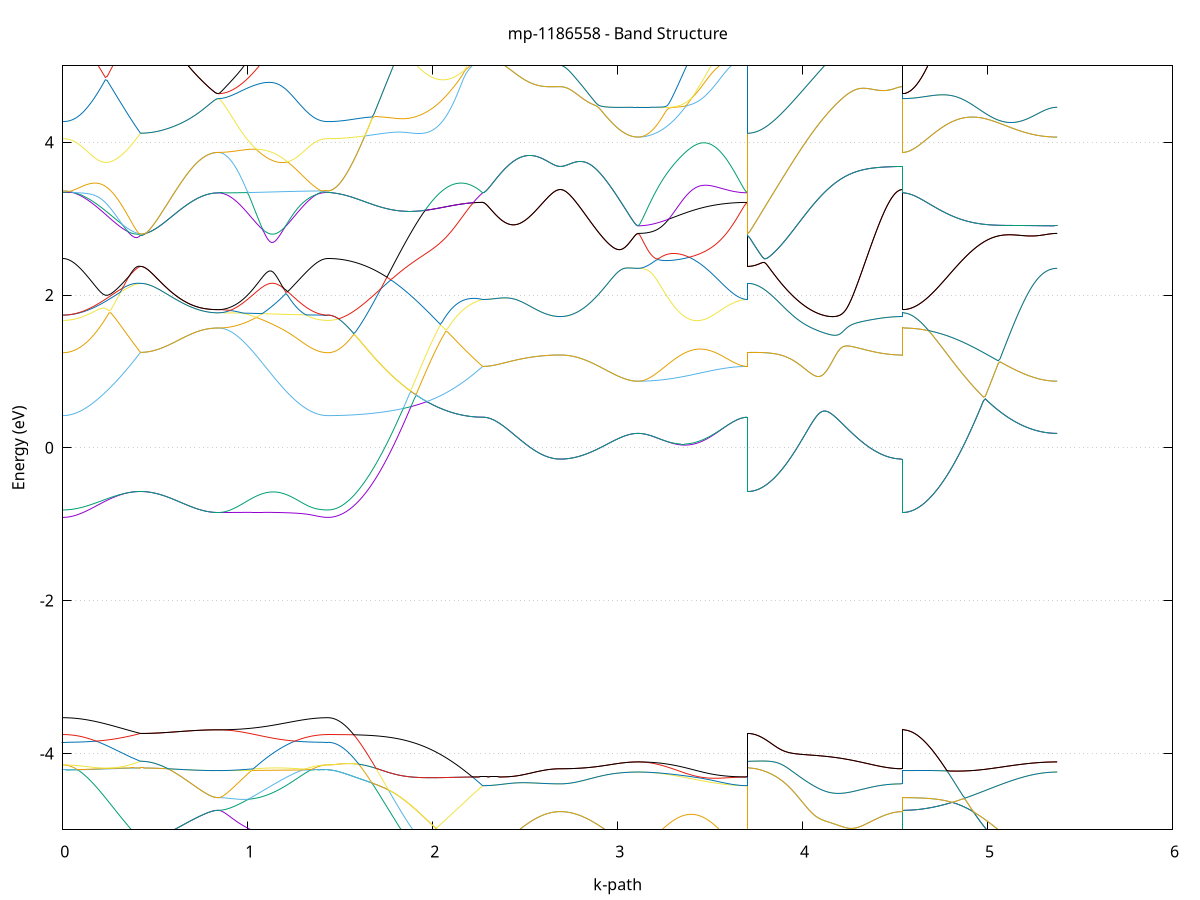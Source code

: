 set title 'mp-1186558 - Band Structure'
set xlabel 'k-path'
set ylabel 'Energy (eV)'
set grid y
set yrange [-5:5]
set terminal png size 800,600
set output 'mp-1186558_bands_gnuplot.png'
plot '-' using 1:2 with lines notitle, '-' using 1:2 with lines notitle, '-' using 1:2 with lines notitle, '-' using 1:2 with lines notitle, '-' using 1:2 with lines notitle, '-' using 1:2 with lines notitle, '-' using 1:2 with lines notitle, '-' using 1:2 with lines notitle, '-' using 1:2 with lines notitle, '-' using 1:2 with lines notitle, '-' using 1:2 with lines notitle, '-' using 1:2 with lines notitle, '-' using 1:2 with lines notitle, '-' using 1:2 with lines notitle, '-' using 1:2 with lines notitle, '-' using 1:2 with lines notitle, '-' using 1:2 with lines notitle, '-' using 1:2 with lines notitle, '-' using 1:2 with lines notitle, '-' using 1:2 with lines notitle, '-' using 1:2 with lines notitle, '-' using 1:2 with lines notitle, '-' using 1:2 with lines notitle, '-' using 1:2 with lines notitle, '-' using 1:2 with lines notitle, '-' using 1:2 with lines notitle, '-' using 1:2 with lines notitle, '-' using 1:2 with lines notitle, '-' using 1:2 with lines notitle, '-' using 1:2 with lines notitle, '-' using 1:2 with lines notitle, '-' using 1:2 with lines notitle, '-' using 1:2 with lines notitle, '-' using 1:2 with lines notitle, '-' using 1:2 with lines notitle, '-' using 1:2 with lines notitle, '-' using 1:2 with lines notitle, '-' using 1:2 with lines notitle, '-' using 1:2 with lines notitle, '-' using 1:2 with lines notitle, '-' using 1:2 with lines notitle, '-' using 1:2 with lines notitle, '-' using 1:2 with lines notitle, '-' using 1:2 with lines notitle, '-' using 1:2 with lines notitle, '-' using 1:2 with lines notitle, '-' using 1:2 with lines notitle, '-' using 1:2 with lines notitle
0.000000 -40.761003
0.009999 -40.761003
0.019998 -40.761003
0.029997 -40.761003
0.039996 -40.761003
0.049995 -40.761003
0.059994 -40.761003
0.069993 -40.761003
0.079992 -40.761003
0.089991 -40.761003
0.099990 -40.761003
0.109989 -40.761003
0.119988 -40.761003
0.129987 -40.761003
0.139986 -40.760903
0.149985 -40.760903
0.159984 -40.760903
0.169983 -40.760903
0.179982 -40.760903
0.189981 -40.760903
0.199980 -40.760903
0.209978 -40.760903
0.219977 -40.760903
0.229976 -40.760803
0.239975 -40.760803
0.249974 -40.760803
0.259973 -40.760803
0.269972 -40.760803
0.279971 -40.760803
0.289970 -40.760803
0.299969 -40.760803
0.309968 -40.760803
0.319967 -40.760703
0.329966 -40.760703
0.339965 -40.760703
0.349964 -40.760703
0.359963 -40.760703
0.369962 -40.760703
0.379961 -40.760603
0.389960 -40.760603
0.399959 -40.760603
0.409958 -40.760603
0.419957 -40.760603
0.419957 -40.760603
0.429956 -40.760603
0.439955 -40.760603
0.449954 -40.760603
0.459953 -40.760603
0.469952 -40.760603
0.479951 -40.760603
0.489950 -40.760603
0.499949 -40.760603
0.509948 -40.760603
0.519947 -40.760603
0.529946 -40.760603
0.539945 -40.760603
0.549944 -40.760603
0.559943 -40.760603
0.569942 -40.760603
0.579941 -40.760603
0.589940 -40.760603
0.599939 -40.760603
0.609938 -40.760603
0.619936 -40.760603
0.629935 -40.760603
0.639934 -40.760603
0.649933 -40.760603
0.659932 -40.760603
0.669931 -40.760603
0.679930 -40.760603
0.689929 -40.760603
0.699928 -40.760603
0.709927 -40.760603
0.719926 -40.760603
0.729925 -40.760603
0.739924 -40.760603
0.749923 -40.760603
0.759922 -40.760603
0.769921 -40.760603
0.779920 -40.760603
0.789919 -40.760603
0.799918 -40.760603
0.809917 -40.760603
0.819916 -40.760603
0.829915 -40.760603
0.839914 -40.760603
0.839914 -40.760603
0.849812 -40.760603
0.859711 -40.760603
0.869609 -40.760603
0.879508 -40.760603
0.889406 -40.760603
0.899305 -40.760603
0.909203 -40.760603
0.919102 -40.760603
0.929000 -40.760603
0.938899 -40.760603
0.948797 -40.760603
0.958696 -40.760603
0.968594 -40.760603
0.978493 -40.760603
0.988391 -40.760703
0.998290 -40.760703
1.008188 -40.760703
1.018087 -40.760703
1.027985 -40.760703
1.037884 -40.760703
1.047782 -40.760703
1.057681 -40.760703
1.067579 -40.760703
1.077477 -40.760703
1.087376 -40.760703
1.097274 -40.760803
1.107173 -40.760803
1.117071 -40.760803
1.126970 -40.760803
1.136868 -40.760803
1.146767 -40.760803
1.156665 -40.760803
1.166564 -40.760803
1.176462 -40.760803
1.186361 -40.760803
1.196259 -40.760903
1.206158 -40.760903
1.216056 -40.760803
1.225955 -40.760903
1.235853 -40.760903
1.245752 -40.760903
1.255650 -40.760903
1.265549 -40.760903
1.275447 -40.760903
1.285346 -40.760903
1.295244 -40.760903
1.305143 -40.761003
1.315041 -40.761003
1.324939 -40.761003
1.334838 -40.761003
1.344736 -40.761003
1.354635 -40.761003
1.364533 -40.761003
1.374432 -40.761003
1.384330 -40.761003
1.394229 -40.761003
1.404127 -40.761003
1.414026 -40.761003
1.423924 -40.761003
1.433823 -40.761003
1.433823 -40.761003
1.443779 -40.761003
1.453735 -40.761003
1.463691 -40.760903
1.473646 -40.760903
1.483602 -40.760803
1.493558 -40.760703
1.503514 -40.760603
1.513470 -40.760403
1.523426 -40.760303
1.533382 -40.760103
1.543338 -40.759903
1.553294 -40.759703
1.563250 -40.759503
1.573206 -40.759303
1.583162 -40.759003
1.593118 -40.758803
1.603074 -40.758503
1.613030 -40.758203
1.622986 -40.757903
1.632941 -40.757603
1.642897 -40.757203
1.652853 -40.756903
1.662809 -40.756503
1.672765 -40.756203
1.682721 -40.755803
1.692677 -40.755403
1.702633 -40.755003
1.712589 -40.754603
1.722545 -40.754203
1.732501 -40.753703
1.742457 -40.753303
1.752413 -40.752803
1.762369 -40.752403
1.772325 -40.751903
1.782280 -40.751503
1.792236 -40.751003
1.802192 -40.750503
1.812148 -40.750103
1.822104 -40.749603
1.832060 -40.749103
1.842016 -40.748603
1.851972 -40.748103
1.861928 -40.747603
1.871884 -40.747203
1.881840 -40.746703
1.891796 -40.746203
1.901752 -40.745703
1.911708 -40.745303
1.921664 -40.744803
1.931619 -40.744303
1.941575 -40.743903
1.951531 -40.743403
1.961487 -40.743003
1.971443 -40.742503
1.981399 -40.742103
1.991355 -40.741703
2.001311 -40.741203
2.011267 -40.740803
2.021223 -40.740403
2.031179 -40.740003
2.041135 -40.739703
2.051091 -40.739303
2.061047 -40.739003
2.071003 -40.738603
2.080958 -40.738303
2.090914 -40.738003
2.100870 -40.737703
2.110826 -40.737403
2.120782 -40.737103
2.130738 -40.736903
2.140694 -40.736603
2.150650 -40.736403
2.160606 -40.736203
2.170562 -40.736003
2.180518 -40.735803
2.190474 -40.735703
2.200430 -40.735503
2.210386 -40.735403
2.220342 -40.735303
2.230297 -40.735203
2.240253 -40.735103
2.250209 -40.735103
2.260165 -40.735103
2.270121 -40.735003
2.270121 -40.735003
2.280120 -40.735003
2.290119 -40.735003
2.300118 -40.735003
2.310117 -40.735003
2.320116 -40.735003
2.330115 -40.735003
2.340114 -40.735003
2.350113 -40.735003
2.360112 -40.735003
2.370111 -40.735003
2.380110 -40.735003
2.390109 -40.735003
2.400108 -40.735003
2.410107 -40.735003
2.420106 -40.735003
2.430105 -40.735003
2.440104 -40.735003
2.450103 -40.735003
2.460102 -40.735003
2.470101 -40.735003
2.480100 -40.735003
2.490099 -40.735003
2.500098 -40.735003
2.510097 -40.735003
2.520096 -40.735003
2.530095 -40.735003
2.540094 -40.735003
2.550092 -40.735003
2.560091 -40.735003
2.570090 -40.735003
2.580089 -40.735003
2.590088 -40.735003
2.600087 -40.735003
2.610086 -40.735003
2.620085 -40.735003
2.630084 -40.735003
2.640083 -40.735003
2.650082 -40.735003
2.660081 -40.735003
2.670080 -40.735003
2.680079 -40.735003
2.690078 -40.735003
2.690078 -40.735003
2.700077 -40.735003
2.710076 -40.735003
2.720075 -40.735003
2.730074 -40.735003
2.740073 -40.735003
2.750072 -40.735003
2.760071 -40.735003
2.770070 -40.735003
2.780069 -40.735003
2.790068 -40.735003
2.800067 -40.735003
2.810066 -40.735003
2.820065 -40.735003
2.830064 -40.735003
2.840063 -40.735003
2.850062 -40.735003
2.860061 -40.735003
2.870060 -40.735003
2.880059 -40.735003
2.890058 -40.735003
2.900057 -40.735003
2.910056 -40.735003
2.920055 -40.735003
2.930054 -40.735003
2.940053 -40.735003
2.950052 -40.735003
2.960050 -40.735003
2.970049 -40.735003
2.980048 -40.735003
2.990047 -40.735003
3.000046 -40.735003
3.010045 -40.735003
3.020044 -40.735003
3.030043 -40.735003
3.040042 -40.735003
3.050041 -40.735003
3.060040 -40.735003
3.070039 -40.735003
3.080038 -40.735003
3.090037 -40.735003
3.100036 -40.735003
3.110035 -40.735003
3.110035 -40.735003
3.119934 -40.735003
3.129832 -40.735003
3.139731 -40.735003
3.149629 -40.735003
3.159528 -40.735003
3.169426 -40.735003
3.179324 -40.735003
3.189223 -40.735003
3.199121 -40.735003
3.209020 -40.735003
3.218918 -40.735003
3.228817 -40.735003
3.238715 -40.735003
3.248614 -40.735003
3.258512 -40.735003
3.268411 -40.735003
3.278309 -40.735003
3.288208 -40.735003
3.298106 -40.735003
3.308005 -40.735003
3.317903 -40.735003
3.327802 -40.735003
3.337700 -40.735003
3.347599 -40.735003
3.357497 -40.735003
3.367396 -40.735003
3.377294 -40.735003
3.387193 -40.735003
3.397091 -40.735003
3.406990 -40.735003
3.416888 -40.735003
3.426787 -40.735003
3.436685 -40.735003
3.446583 -40.735003
3.456482 -40.735003
3.466380 -40.735003
3.476279 -40.735003
3.486177 -40.735003
3.496076 -40.735003
3.505974 -40.735003
3.515873 -40.735003
3.525771 -40.735003
3.535670 -40.735003
3.545568 -40.735003
3.555467 -40.735003
3.565365 -40.735003
3.575264 -40.735003
3.585162 -40.735003
3.595061 -40.735003
3.604959 -40.735003
3.614858 -40.735003
3.624756 -40.735003
3.634655 -40.735003
3.644553 -40.735003
3.654452 -40.735003
3.664350 -40.735003
3.674249 -40.735003
3.684147 -40.735003
3.694045 -40.735003
3.703944 -40.735003
3.703944 -40.760603
3.713900 -40.760603
3.723856 -40.760603
3.733812 -40.760503
3.743768 -40.760503
3.753724 -40.760403
3.763680 -40.760303
3.773636 -40.760203
3.783591 -40.760003
3.793547 -40.759903
3.803503 -40.759703
3.813459 -40.759503
3.823415 -40.759303
3.833371 -40.759103
3.843327 -40.758903
3.853283 -40.758603
3.863239 -40.758403
3.873195 -40.758103
3.883151 -40.757803
3.893107 -40.757503
3.903063 -40.757203
3.913019 -40.756903
3.922974 -40.756503
3.932930 -40.756203
3.942886 -40.755803
3.952842 -40.755403
3.962798 -40.755003
3.972754 -40.754603
3.982710 -40.754203
3.992666 -40.753803
4.002622 -40.753403
4.012578 -40.753003
4.022534 -40.752503
4.032490 -40.752103
4.042446 -40.751603
4.052402 -40.751203
4.062358 -40.750703
4.072314 -40.750203
4.082269 -40.749803
4.092225 -40.749303
4.102181 -40.748803
4.112137 -40.748303
4.122093 -40.747903
4.132049 -40.747403
4.142005 -40.746903
4.151961 -40.746403
4.161917 -40.745903
4.171873 -40.745503
4.181829 -40.745003
4.191785 -40.744503
4.201741 -40.744103
4.211697 -40.743603
4.221653 -40.743203
4.231608 -40.742703
4.241564 -40.742303
4.251520 -40.741903
4.261476 -40.741503
4.271432 -40.741003
4.281388 -40.740603
4.291344 -40.740303
4.301300 -40.739903
4.311256 -40.739503
4.321212 -40.739103
4.331168 -40.738803
4.341124 -40.738503
4.351080 -40.738203
4.361036 -40.737803
4.370992 -40.737603
4.380947 -40.737303
4.390903 -40.737003
4.400859 -40.736803
4.410815 -40.736503
4.420771 -40.736303
4.430727 -40.736103
4.440683 -40.735903
4.450639 -40.735803
4.460595 -40.735603
4.470551 -40.735503
4.480507 -40.735403
4.490463 -40.735303
4.500419 -40.735203
4.510375 -40.735103
4.520331 -40.735103
4.530286 -40.735103
4.540242 -40.735003
4.540242 -40.760603
4.550198 -40.760603
4.560154 -40.760603
4.570110 -40.760503
4.580066 -40.760503
4.590022 -40.760403
4.599978 -40.760303
4.609934 -40.760203
4.619890 -40.760003
4.629846 -40.759903
4.639802 -40.759703
4.649758 -40.759503
4.659714 -40.759303
4.669670 -40.759103
4.679625 -40.758903
4.689581 -40.758603
4.699537 -40.758403
4.709493 -40.758103
4.719449 -40.757803
4.729405 -40.757503
4.739361 -40.757203
4.749317 -40.756903
4.759273 -40.756503
4.769229 -40.756203
4.779185 -40.755803
4.789141 -40.755403
4.799097 -40.755003
4.809053 -40.754603
4.819009 -40.754203
4.828964 -40.753803
4.838920 -40.753403
4.848876 -40.753003
4.858832 -40.752503
4.868788 -40.752103
4.878744 -40.751603
4.888700 -40.751203
4.898656 -40.750703
4.908612 -40.750203
4.918568 -40.749803
4.928524 -40.749303
4.938480 -40.748803
4.948436 -40.748303
4.958392 -40.747803
4.968348 -40.747403
4.978303 -40.746903
4.988259 -40.746403
4.998215 -40.745903
5.008171 -40.745503
5.018127 -40.745003
5.028083 -40.744503
5.038039 -40.744103
5.047995 -40.743603
5.057951 -40.743203
5.067907 -40.742703
5.077863 -40.742303
5.087819 -40.741903
5.097775 -40.741503
5.107731 -40.741003
5.117687 -40.740603
5.127642 -40.740303
5.137598 -40.739903
5.147554 -40.739503
5.157510 -40.739103
5.167466 -40.738803
5.177422 -40.738503
5.187378 -40.738203
5.197334 -40.737803
5.207290 -40.737603
5.217246 -40.737303
5.227202 -40.737003
5.237158 -40.736803
5.247114 -40.736503
5.257070 -40.736303
5.267026 -40.736103
5.276981 -40.735903
5.286937 -40.735803
5.296893 -40.735603
5.306849 -40.735503
5.316805 -40.735403
5.326761 -40.735303
5.336717 -40.735203
5.346673 -40.735103
5.356629 -40.735103
5.366585 -40.735103
5.376541 -40.735003
e
0.000000 -40.760203
0.009999 -40.760203
0.019998 -40.760203
0.029997 -40.760203
0.039996 -40.760203
0.049995 -40.760203
0.059994 -40.760203
0.069993 -40.760203
0.079992 -40.760203
0.089991 -40.760203
0.099990 -40.760203
0.109989 -40.760203
0.119988 -40.760203
0.129987 -40.760203
0.139986 -40.760203
0.149985 -40.760203
0.159984 -40.760303
0.169983 -40.760303
0.179982 -40.760303
0.189981 -40.760303
0.199980 -40.760303
0.209978 -40.760303
0.219977 -40.760303
0.229976 -40.760303
0.239975 -40.760303
0.249974 -40.760303
0.259973 -40.760403
0.269972 -40.760403
0.279971 -40.760403
0.289970 -40.760403
0.299969 -40.760403
0.309968 -40.760403
0.319967 -40.760403
0.329966 -40.760503
0.339965 -40.760503
0.349964 -40.760503
0.359963 -40.760503
0.369962 -40.760503
0.379961 -40.760503
0.389960 -40.760503
0.399959 -40.760603
0.409958 -40.760603
0.419957 -40.760603
0.419957 -40.760603
0.429956 -40.760603
0.439955 -40.760603
0.449954 -40.760603
0.459953 -40.760603
0.469952 -40.760503
0.479951 -40.760603
0.489950 -40.760603
0.499949 -40.760603
0.509948 -40.760603
0.519947 -40.760603
0.529946 -40.760603
0.539945 -40.760603
0.549944 -40.760603
0.559943 -40.760603
0.569942 -40.760603
0.579941 -40.760603
0.589940 -40.760603
0.599939 -40.760603
0.609938 -40.760603
0.619936 -40.760603
0.629935 -40.760603
0.639934 -40.760603
0.649933 -40.760603
0.659932 -40.760603
0.669931 -40.760603
0.679930 -40.760603
0.689929 -40.760603
0.699928 -40.760603
0.709927 -40.760603
0.719926 -40.760603
0.729925 -40.760603
0.739924 -40.760603
0.749923 -40.760603
0.759922 -40.760603
0.769921 -40.760603
0.779920 -40.760603
0.789919 -40.760603
0.799918 -40.760603
0.809917 -40.760603
0.819916 -40.760603
0.829915 -40.760603
0.839914 -40.760603
0.839914 -40.760603
0.849812 -40.760603
0.859711 -40.760603
0.869609 -40.760603
0.879508 -40.760603
0.889406 -40.760603
0.899305 -40.760603
0.909203 -40.760603
0.919102 -40.760603
0.929000 -40.760603
0.938899 -40.760603
0.948797 -40.760603
0.958696 -40.760603
0.968594 -40.760503
0.978493 -40.760503
0.988391 -40.760503
0.998290 -40.760503
1.008188 -40.760503
1.018087 -40.760503
1.027985 -40.760503
1.037884 -40.760503
1.047782 -40.760503
1.057681 -40.760503
1.067579 -40.760503
1.077477 -40.760403
1.087376 -40.760403
1.097274 -40.760403
1.107173 -40.760403
1.117071 -40.760403
1.126970 -40.760403
1.136868 -40.760403
1.146767 -40.760403
1.156665 -40.760403
1.166564 -40.760403
1.176462 -40.760303
1.186361 -40.760303
1.196259 -40.760303
1.206158 -40.760303
1.216056 -40.760303
1.225955 -40.760303
1.235853 -40.760303
1.245752 -40.760303
1.255650 -40.760303
1.265549 -40.760303
1.275447 -40.760303
1.285346 -40.760203
1.295244 -40.760203
1.305143 -40.760203
1.315041 -40.760203
1.324939 -40.760203
1.334838 -40.760203
1.344736 -40.760203
1.354635 -40.760203
1.364533 -40.760203
1.374432 -40.760203
1.384330 -40.760203
1.394229 -40.760203
1.404127 -40.760203
1.414026 -40.760203
1.423924 -40.760203
1.433823 -40.760203
1.433823 -40.760203
1.443779 -40.760203
1.453735 -40.760203
1.463691 -40.760103
1.473646 -40.760003
1.483602 -40.760003
1.493558 -40.759903
1.503514 -40.759703
1.513470 -40.759603
1.523426 -40.759503
1.533382 -40.759303
1.543338 -40.759103
1.553294 -40.758903
1.563250 -40.758703
1.573206 -40.758503
1.583162 -40.758203
1.593118 -40.758003
1.603074 -40.757703
1.613030 -40.757403
1.622986 -40.757103
1.632941 -40.756803
1.642897 -40.756503
1.652853 -40.756103
1.662809 -40.755803
1.672765 -40.755403
1.682721 -40.755103
1.692677 -40.754703
1.702633 -40.754303
1.712589 -40.753903
1.722545 -40.753503
1.732501 -40.753003
1.742457 -40.752603
1.752413 -40.752203
1.762369 -40.751703
1.772325 -40.751303
1.782280 -40.750803
1.792236 -40.750403
1.802192 -40.749903
1.812148 -40.749403
1.822104 -40.749003
1.832060 -40.748503
1.842016 -40.748003
1.851972 -40.747603
1.861928 -40.747103
1.871884 -40.746603
1.881840 -40.746103
1.891796 -40.745703
1.901752 -40.745203
1.911708 -40.744703
1.921664 -40.744303
1.931619 -40.743803
1.941575 -40.743403
1.951531 -40.742903
1.961487 -40.742503
1.971443 -40.742103
1.981399 -40.741703
1.991355 -40.741303
2.001311 -40.740803
2.011267 -40.740403
2.021223 -40.740103
2.031179 -40.739703
2.041135 -40.739303
2.051091 -40.739003
2.061047 -40.738603
2.071003 -40.738303
2.080958 -40.738003
2.090914 -40.737703
2.100870 -40.737403
2.110826 -40.737203
2.120782 -40.736903
2.130738 -40.736703
2.140694 -40.736403
2.150650 -40.736203
2.160606 -40.736003
2.170562 -40.735903
2.180518 -40.735703
2.190474 -40.735603
2.200430 -40.735403
2.210386 -40.735303
2.220342 -40.735203
2.230297 -40.735203
2.240253 -40.735103
2.250209 -40.735103
2.260165 -40.735003
2.270121 -40.735003
2.270121 -40.735003
2.280120 -40.735003
2.290119 -40.735003
2.300118 -40.735003
2.310117 -40.735003
2.320116 -40.735003
2.330115 -40.735003
2.340114 -40.735003
2.350113 -40.735003
2.360112 -40.735003
2.370111 -40.735003
2.380110 -40.735003
2.390109 -40.735003
2.400108 -40.735003
2.410107 -40.735003
2.420106 -40.735003
2.430105 -40.735003
2.440104 -40.735003
2.450103 -40.735003
2.460102 -40.735003
2.470101 -40.735003
2.480100 -40.735003
2.490099 -40.735003
2.500098 -40.735003
2.510097 -40.735003
2.520096 -40.735003
2.530095 -40.735003
2.540094 -40.735003
2.550092 -40.735003
2.560091 -40.735003
2.570090 -40.735003
2.580089 -40.735003
2.590088 -40.735003
2.600087 -40.735003
2.610086 -40.735003
2.620085 -40.735003
2.630084 -40.735003
2.640083 -40.735003
2.650082 -40.735003
2.660081 -40.735003
2.670080 -40.735003
2.680079 -40.735003
2.690078 -40.735003
2.690078 -40.735003
2.700077 -40.735003
2.710076 -40.735003
2.720075 -40.735003
2.730074 -40.735003
2.740073 -40.735003
2.750072 -40.735003
2.760071 -40.735003
2.770070 -40.735003
2.780069 -40.735003
2.790068 -40.735003
2.800067 -40.735003
2.810066 -40.735003
2.820065 -40.735003
2.830064 -40.735003
2.840063 -40.735003
2.850062 -40.735003
2.860061 -40.735003
2.870060 -40.735003
2.880059 -40.735003
2.890058 -40.735003
2.900057 -40.735003
2.910056 -40.735003
2.920055 -40.735003
2.930054 -40.735003
2.940053 -40.735003
2.950052 -40.735003
2.960050 -40.735003
2.970049 -40.735003
2.980048 -40.735003
2.990047 -40.735003
3.000046 -40.735003
3.010045 -40.735003
3.020044 -40.735003
3.030043 -40.735003
3.040042 -40.735003
3.050041 -40.735003
3.060040 -40.735003
3.070039 -40.735003
3.080038 -40.735003
3.090037 -40.735003
3.100036 -40.735003
3.110035 -40.735003
3.110035 -40.735003
3.119934 -40.735003
3.129832 -40.735003
3.139731 -40.735003
3.149629 -40.735003
3.159528 -40.735003
3.169426 -40.735003
3.179324 -40.735003
3.189223 -40.735003
3.199121 -40.735003
3.209020 -40.735003
3.218918 -40.735003
3.228817 -40.735003
3.238715 -40.735003
3.248614 -40.735003
3.258512 -40.735003
3.268411 -40.735003
3.278309 -40.735003
3.288208 -40.735003
3.298106 -40.735003
3.308005 -40.735003
3.317903 -40.735003
3.327802 -40.735003
3.337700 -40.735003
3.347599 -40.735003
3.357497 -40.735003
3.367396 -40.735003
3.377294 -40.735003
3.387193 -40.735003
3.397091 -40.735003
3.406990 -40.735003
3.416888 -40.735003
3.426787 -40.735003
3.436685 -40.735003
3.446583 -40.735003
3.456482 -40.735003
3.466380 -40.735003
3.476279 -40.735003
3.486177 -40.735003
3.496076 -40.735003
3.505974 -40.735003
3.515873 -40.735003
3.525771 -40.735003
3.535670 -40.735003
3.545568 -40.735003
3.555467 -40.735003
3.565365 -40.735003
3.575264 -40.735003
3.585162 -40.735003
3.595061 -40.735003
3.604959 -40.735003
3.614858 -40.735003
3.624756 -40.735003
3.634655 -40.735003
3.644553 -40.735003
3.654452 -40.735003
3.664350 -40.735003
3.674249 -40.735003
3.684147 -40.735003
3.694045 -40.735003
3.703944 -40.735003
3.703944 -40.760603
3.713900 -40.760603
3.723856 -40.760503
3.733812 -40.760503
3.743768 -40.760403
3.753724 -40.760403
3.763680 -40.760303
3.773636 -40.760203
3.783591 -40.760003
3.793547 -40.759903
3.803503 -40.759703
3.813459 -40.759503
3.823415 -40.759303
3.833371 -40.759103
3.843327 -40.758903
3.853283 -40.758603
3.863239 -40.758403
3.873195 -40.758103
3.883151 -40.757803
3.893107 -40.757503
3.903063 -40.757203
3.913019 -40.756903
3.922974 -40.756503
3.932930 -40.756203
3.942886 -40.755803
3.952842 -40.755403
3.962798 -40.755003
3.972754 -40.754603
3.982710 -40.754203
3.992666 -40.753803
4.002622 -40.753403
4.012578 -40.752903
4.022534 -40.752503
4.032490 -40.752103
4.042446 -40.751603
4.052402 -40.751203
4.062358 -40.750703
4.072314 -40.750203
4.082269 -40.749803
4.092225 -40.749303
4.102181 -40.748803
4.112137 -40.748303
4.122093 -40.747803
4.132049 -40.747403
4.142005 -40.746903
4.151961 -40.746403
4.161917 -40.745903
4.171873 -40.745503
4.181829 -40.745003
4.191785 -40.744503
4.201741 -40.744103
4.211697 -40.743603
4.221653 -40.743203
4.231608 -40.742703
4.241564 -40.742303
4.251520 -40.741903
4.261476 -40.741403
4.271432 -40.741003
4.281388 -40.740603
4.291344 -40.740203
4.301300 -40.739903
4.311256 -40.739503
4.321212 -40.739103
4.331168 -40.738803
4.341124 -40.738503
4.351080 -40.738103
4.361036 -40.737803
4.370992 -40.737503
4.380947 -40.737303
4.390903 -40.737003
4.400859 -40.736803
4.410815 -40.736503
4.420771 -40.736303
4.430727 -40.736103
4.440683 -40.735903
4.450639 -40.735803
4.460595 -40.735603
4.470551 -40.735503
4.480507 -40.735403
4.490463 -40.735303
4.500419 -40.735203
4.510375 -40.735103
4.520331 -40.735103
4.530286 -40.735003
4.540242 -40.735003
4.540242 -40.760603
4.550198 -40.760603
4.560154 -40.760603
4.570110 -40.760503
4.580066 -40.760403
4.590022 -40.760403
4.599978 -40.760303
4.609934 -40.760103
4.619890 -40.760003
4.629846 -40.759903
4.639802 -40.759703
4.649758 -40.759503
4.659714 -40.759303
4.669670 -40.759103
4.679625 -40.758903
4.689581 -40.758603
4.699537 -40.758403
4.709493 -40.758103
4.719449 -40.757803
4.729405 -40.757503
4.739361 -40.757203
4.749317 -40.756903
4.759273 -40.756503
4.769229 -40.756203
4.779185 -40.755803
4.789141 -40.755403
4.799097 -40.755003
4.809053 -40.754603
4.819009 -40.754203
4.828964 -40.753803
4.838920 -40.753403
4.848876 -40.753003
4.858832 -40.752503
4.868788 -40.752103
4.878744 -40.751603
4.888700 -40.751203
4.898656 -40.750703
4.908612 -40.750203
4.918568 -40.749803
4.928524 -40.749303
4.938480 -40.748803
4.948436 -40.748303
4.958392 -40.747803
4.968348 -40.747403
4.978303 -40.746903
4.988259 -40.746403
4.998215 -40.745903
5.008171 -40.745503
5.018127 -40.745003
5.028083 -40.744503
5.038039 -40.744103
5.047995 -40.743603
5.057951 -40.743203
5.067907 -40.742703
5.077863 -40.742303
5.087819 -40.741903
5.097775 -40.741503
5.107731 -40.741003
5.117687 -40.740603
5.127642 -40.740303
5.137598 -40.739903
5.147554 -40.739503
5.157510 -40.739103
5.167466 -40.738803
5.177422 -40.738503
5.187378 -40.738103
5.197334 -40.737803
5.207290 -40.737503
5.217246 -40.737303
5.227202 -40.737003
5.237158 -40.736803
5.247114 -40.736503
5.257070 -40.736303
5.267026 -40.736103
5.276981 -40.735903
5.286937 -40.735803
5.296893 -40.735603
5.306849 -40.735503
5.316805 -40.735403
5.326761 -40.735303
5.336717 -40.735203
5.346673 -40.735103
5.356629 -40.735103
5.366585 -40.735103
5.376541 -40.735003
e
0.000000 -21.421203
0.009999 -21.421203
0.019998 -21.421103
0.029997 -21.420903
0.039996 -21.420803
0.049995 -21.420503
0.059994 -21.420203
0.069993 -21.419903
0.079992 -21.419503
0.089991 -21.419103
0.099990 -21.418603
0.109989 -21.418103
0.119988 -21.417503
0.129987 -21.416903
0.139986 -21.416203
0.149985 -21.415503
0.159984 -21.414803
0.169983 -21.414103
0.179982 -21.413303
0.189981 -21.412503
0.199980 -21.411703
0.209978 -21.410803
0.219977 -21.410003
0.229976 -21.409103
0.239975 -21.408203
0.249974 -21.407303
0.259973 -21.406503
0.269972 -21.405603
0.279971 -21.404803
0.289970 -21.404003
0.299969 -21.403203
0.309968 -21.402403
0.319967 -21.401703
0.329966 -21.401003
0.339965 -21.400403
0.349964 -21.399803
0.359963 -21.399303
0.369962 -21.398903
0.379961 -21.398503
0.389960 -21.398203
0.399959 -21.398003
0.409958 -21.397803
0.419957 -21.397803
0.419957 -21.397803
0.429956 -21.397803
0.439955 -21.398003
0.449954 -21.398203
0.459953 -21.398503
0.469952 -21.398903
0.479951 -21.399303
0.489950 -21.399903
0.499949 -21.400503
0.509948 -21.401103
0.519947 -21.401803
0.529946 -21.402603
0.539945 -21.403403
0.549944 -21.404203
0.559943 -21.405103
0.569942 -21.406003
0.579941 -21.406903
0.589940 -21.407803
0.599939 -21.408803
0.609938 -21.409703
0.619936 -21.410603
0.629935 -21.411503
0.639934 -21.412403
0.649933 -21.413303
0.659932 -21.414203
0.669931 -21.415003
0.679930 -21.415803
0.689929 -21.416603
0.699928 -21.417303
0.709927 -21.418003
0.719926 -21.418703
0.729925 -21.419303
0.739924 -21.419803
0.749923 -21.420303
0.759922 -21.420803
0.769921 -21.421203
0.779920 -21.421603
0.789919 -21.421903
0.799918 -21.422203
0.809917 -21.422303
0.819916 -21.422503
0.829915 -21.422603
0.839914 -21.422603
0.839914 -21.422603
0.849812 -21.422603
0.859711 -21.422603
0.869609 -21.422603
0.879508 -21.422603
0.889406 -21.422603
0.899305 -21.422603
0.909203 -21.422603
0.919102 -21.422503
0.929000 -21.422503
0.938899 -21.422503
0.948797 -21.422503
0.958696 -21.422503
0.968594 -21.422403
0.978493 -21.422403
0.988391 -21.422403
0.998290 -21.422403
1.008188 -21.422303
1.018087 -21.422303
1.027985 -21.422303
1.037884 -21.422303
1.047782 -21.422203
1.057681 -21.422203
1.067579 -21.422203
1.077477 -21.422103
1.087376 -21.422103
1.097274 -21.422003
1.107173 -21.422003
1.117071 -21.422003
1.126970 -21.421903
1.136868 -21.421903
1.146767 -21.421903
1.156665 -21.421803
1.166564 -21.421803
1.176462 -21.421703
1.186361 -21.421703
1.196259 -21.421703
1.206158 -21.421603
1.216056 -21.421603
1.225955 -21.421603
1.235853 -21.421503
1.245752 -21.421503
1.255650 -21.421503
1.265549 -21.421503
1.275447 -21.421403
1.285346 -21.421403
1.295244 -21.421403
1.305143 -21.421303
1.315041 -21.421303
1.324939 -21.421303
1.334838 -21.421303
1.344736 -21.421303
1.354635 -21.421203
1.364533 -21.421203
1.374432 -21.421203
1.384330 -21.421203
1.394229 -21.421203
1.404127 -21.421203
1.414026 -21.421203
1.423924 -21.421203
1.433823 -21.421203
1.433823 -21.421203
1.443779 -21.421203
1.453735 -21.421103
1.463691 -21.420903
1.473646 -21.420703
1.483602 -21.420503
1.493558 -21.420203
1.503514 -21.419803
1.513470 -21.419403
1.523426 -21.419003
1.533382 -21.418403
1.543338 -21.417903
1.553294 -21.417303
1.563250 -21.416603
1.573206 -21.415903
1.583162 -21.415203
1.593118 -21.414403
1.603074 -21.413503
1.613030 -21.412603
1.622986 -21.411703
1.632941 -21.410803
1.642897 -21.409803
1.652853 -21.408803
1.662809 -21.407703
1.672765 -21.406703
1.682721 -21.405603
1.692677 -21.404403
1.702633 -21.403303
1.712589 -21.402103
1.722545 -21.400903
1.732501 -21.399703
1.742457 -21.398503
1.752413 -21.397303
1.762369 -21.396003
1.772325 -21.394803
1.782280 -21.393503
1.792236 -21.392203
1.802192 -21.391003
1.812148 -21.389703
1.822104 -21.388403
1.832060 -21.387203
1.842016 -21.385903
1.851972 -21.384603
1.861928 -21.383403
1.871884 -21.382203
1.881840 -21.380903
1.891796 -21.379703
1.901752 -21.378503
1.911708 -21.377303
1.921664 -21.376103
1.931619 -21.375003
1.941575 -21.373903
1.951531 -21.372703
1.961487 -21.371603
1.971443 -21.370603
1.981399 -21.369503
1.991355 -21.368503
2.001311 -21.367503
2.011267 -21.366503
2.021223 -21.365603
2.031179 -21.364703
2.041135 -21.363803
2.051091 -21.363003
2.061047 -21.362103
2.071003 -21.361403
2.080958 -21.360603
2.090914 -21.359903
2.100870 -21.359203
2.110826 -21.358603
2.120782 -21.357903
2.130738 -21.357403
2.140694 -21.356803
2.150650 -21.356303
2.160606 -21.355903
2.170562 -21.355403
2.180518 -21.355103
2.190474 -21.354703
2.200430 -21.354403
2.210386 -21.354103
2.220342 -21.353903
2.230297 -21.353703
2.240253 -21.353603
2.250209 -21.353503
2.260165 -21.353403
2.270121 -21.353403
2.270121 -21.353403
2.280120 -21.353403
2.290119 -21.353503
2.300118 -21.353703
2.310117 -21.353903
2.320116 -21.354203
2.330115 -21.354603
2.340114 -21.355003
2.350113 -21.355503
2.360112 -21.356003
2.370111 -21.356503
2.380110 -21.357103
2.390109 -21.357703
2.400108 -21.358303
2.410107 -21.359003
2.420106 -21.359703
2.430105 -21.360403
2.440104 -21.361103
2.450103 -21.361703
2.460102 -21.362403
2.470101 -21.363103
2.480100 -21.363803
2.490099 -21.364503
2.500098 -21.365203
2.510097 -21.365803
2.520096 -21.366403
2.530095 -21.367003
2.540094 -21.367603
2.550092 -21.368103
2.560091 -21.368603
2.570090 -21.369103
2.580089 -21.369603
2.590088 -21.370003
2.600087 -21.370403
2.610086 -21.370703
2.620085 -21.371003
2.630084 -21.371303
2.640083 -21.371503
2.650082 -21.371703
2.660081 -21.371903
2.670080 -21.372003
2.680079 -21.372003
2.690078 -21.372103
2.690078 -21.372103
2.700077 -21.372003
2.710076 -21.372003
2.720075 -21.371903
2.730074 -21.371703
2.740073 -21.371503
2.750072 -21.371303
2.760071 -21.371003
2.770070 -21.370703
2.780069 -21.370403
2.790068 -21.370003
2.800067 -21.369603
2.810066 -21.369203
2.820065 -21.368703
2.830064 -21.368203
2.840063 -21.367603
2.850062 -21.367003
2.860061 -21.366503
2.870060 -21.365803
2.880059 -21.365203
2.890058 -21.364603
2.900057 -21.363903
2.910056 -21.363203
2.920055 -21.362503
2.930054 -21.361803
2.940053 -21.361103
2.950052 -21.360403
2.960050 -21.359803
2.970049 -21.359103
2.980048 -21.358403
2.990047 -21.357803
3.000046 -21.357203
3.010045 -21.356603
3.020044 -21.356103
3.030043 -21.355603
3.040042 -21.355103
3.050041 -21.354703
3.060040 -21.354403
3.070039 -21.354103
3.080038 -21.353903
3.090037 -21.353703
3.100036 -21.353603
3.110035 -21.353603
3.110035 -21.353603
3.119934 -21.353603
3.129832 -21.353803
3.139731 -21.354203
3.149629 -21.354603
3.159528 -21.355103
3.169426 -21.355803
3.179324 -21.356503
3.189223 -21.357303
3.199121 -21.358203
3.209020 -21.359103
3.218918 -21.360003
3.228817 -21.361003
3.238715 -21.362003
3.248614 -21.362903
3.258512 -21.363903
3.268411 -21.364803
3.278309 -21.365703
3.288208 -21.366603
3.298106 -21.367403
3.308005 -21.368203
3.317903 -21.368903
3.327802 -21.369503
3.337700 -21.370103
3.347599 -21.370603
3.357497 -21.371003
3.367396 -21.371403
3.377294 -21.371703
3.387193 -21.371903
3.397091 -21.372003
3.406990 -21.372003
3.416888 -21.372003
3.426787 -21.371903
3.436685 -21.371703
3.446583 -21.371403
3.456482 -21.371003
3.466380 -21.370603
3.476279 -21.370103
3.486177 -21.369503
3.496076 -21.368803
3.505974 -21.368103
3.515873 -21.367303
3.525771 -21.366503
3.535670 -21.365603
3.545568 -21.364703
3.555467 -21.363803
3.565365 -21.362803
3.575264 -21.361903
3.585162 -21.360903
3.595061 -21.359903
3.604959 -21.359003
3.614858 -21.358103
3.624756 -21.357203
3.634655 -21.356403
3.644553 -21.355703
3.654452 -21.355003
3.664350 -21.354403
3.674249 -21.354003
3.684147 -21.353703
3.694045 -21.353503
3.703944 -21.353403
3.703944 -21.397803
3.713900 -21.397803
3.723856 -21.397703
3.733812 -21.397703
3.743768 -21.397603
3.753724 -21.397403
3.763680 -21.397303
3.773636 -21.397103
3.783591 -21.396903
3.793547 -21.396603
3.803503 -21.396403
3.813459 -21.396103
3.823415 -21.395803
3.833371 -21.395403
3.843327 -21.395103
3.853283 -21.394703
3.863239 -21.394203
3.873195 -21.393803
3.883151 -21.393303
3.893107 -21.392903
3.903063 -21.392403
3.913019 -21.391803
3.922974 -21.391303
3.932930 -21.390703
3.942886 -21.390203
3.952842 -21.389603
3.962798 -21.389003
3.972754 -21.388403
3.982710 -21.387703
3.992666 -21.387103
4.002622 -21.386403
4.012578 -21.385803
4.022534 -21.385103
4.032490 -21.384403
4.042446 -21.383703
4.052402 -21.383103
4.062358 -21.382403
4.072314 -21.381703
4.082269 -21.381003
4.092225 -21.380303
4.102181 -21.379603
4.112137 -21.379003
4.122093 -21.378303
4.132049 -21.377703
4.142005 -21.377003
4.151961 -21.376403
4.161917 -21.375803
4.171873 -21.375203
4.181829 -21.374603
4.191785 -21.374003
4.201741 -21.373503
4.211697 -21.373003
4.221653 -21.372503
4.231608 -21.372003
4.241564 -21.371603
4.251520 -21.371203
4.261476 -21.370803
4.271432 -21.370503
4.281388 -21.370203
4.291344 -21.369903
4.301300 -21.369703
4.311256 -21.369503
4.321212 -21.369403
4.331168 -21.369303
4.341124 -21.369203
4.351080 -21.369203
4.361036 -21.369203
4.370992 -21.369303
4.380947 -21.369403
4.390903 -21.369503
4.400859 -21.369703
4.410815 -21.369803
4.420771 -21.370003
4.430727 -21.370303
4.440683 -21.370503
4.450639 -21.370703
4.460595 -21.371003
4.470551 -21.371203
4.480507 -21.371403
4.490463 -21.371603
4.500419 -21.371703
4.510375 -21.371903
4.520331 -21.372003
4.530286 -21.372003
4.540242 -21.372103
4.540242 -21.422603
4.550198 -21.422603
4.560154 -21.422503
4.570110 -21.422403
4.580066 -21.422203
4.590022 -21.421903
4.599978 -21.421603
4.609934 -21.421203
4.619890 -21.420803
4.629846 -21.420303
4.639802 -21.419803
4.649758 -21.419203
4.659714 -21.418603
4.669670 -21.417903
4.679625 -21.417203
4.689581 -21.416503
4.699537 -21.415603
4.709493 -21.414803
4.719449 -21.413903
4.729405 -21.413003
4.739361 -21.412003
4.749317 -21.411003
4.759273 -21.410003
4.769229 -21.408903
4.779185 -21.407803
4.789141 -21.406703
4.799097 -21.405503
4.809053 -21.404303
4.819009 -21.403203
4.828964 -21.401903
4.838920 -21.400703
4.848876 -21.399503
4.858832 -21.398203
4.868788 -21.396903
4.878744 -21.395703
4.888700 -21.394403
4.898656 -21.393103
4.908612 -21.391803
4.918568 -21.390503
4.928524 -21.389203
4.938480 -21.387903
4.948436 -21.386603
4.958392 -21.385303
4.968348 -21.384103
4.978303 -21.382803
4.988259 -21.381603
4.998215 -21.380303
5.008171 -21.379103
5.018127 -21.377903
5.028083 -21.376703
5.038039 -21.375503
5.047995 -21.374403
5.057951 -21.373203
5.067907 -21.372103
5.077863 -21.371003
5.087819 -21.370003
5.097775 -21.368903
5.107731 -21.367903
5.117687 -21.366903
5.127642 -21.366003
5.137598 -21.365003
5.147554 -21.364103
5.157510 -21.363303
5.167466 -21.362403
5.177422 -21.361603
5.187378 -21.360903
5.197334 -21.360103
5.207290 -21.359503
5.217246 -21.358803
5.227202 -21.358203
5.237158 -21.357603
5.247114 -21.357003
5.257070 -21.356503
5.267026 -21.356103
5.276981 -21.355603
5.286937 -21.355203
5.296893 -21.354903
5.306849 -21.354603
5.316805 -21.354303
5.326761 -21.354103
5.336717 -21.353903
5.346673 -21.353803
5.356629 -21.353603
5.366585 -21.353603
5.376541 -21.353603
e
0.000000 -21.421203
0.009999 -21.421203
0.019998 -21.421103
0.029997 -21.420903
0.039996 -21.420803
0.049995 -21.420503
0.059994 -21.420203
0.069993 -21.419903
0.079992 -21.419503
0.089991 -21.419003
0.099990 -21.418503
0.109989 -21.418003
0.119988 -21.417403
0.129987 -21.416803
0.139986 -21.416103
0.149985 -21.415403
0.159984 -21.414703
0.169983 -21.413903
0.179982 -21.413103
0.189981 -21.412303
0.199980 -21.411403
0.209978 -21.410603
0.219977 -21.409703
0.229976 -21.408803
0.239975 -21.408003
0.249974 -21.407103
0.259973 -21.406203
0.269972 -21.405403
0.279971 -21.404503
0.289970 -21.403703
0.299969 -21.402903
0.309968 -21.402203
0.319967 -21.401403
0.329966 -21.400803
0.339965 -21.400203
0.349964 -21.399603
0.359963 -21.399103
0.369962 -21.398703
0.379961 -21.398403
0.389960 -21.398103
0.399959 -21.397903
0.409958 -21.397803
0.419957 -21.397803
0.419957 -21.397803
0.429956 -21.397803
0.439955 -21.398003
0.449954 -21.398203
0.459953 -21.398503
0.469952 -21.398903
0.479951 -21.399303
0.489950 -21.399903
0.499949 -21.400503
0.509948 -21.401103
0.519947 -21.401803
0.529946 -21.402603
0.539945 -21.403403
0.549944 -21.404203
0.559943 -21.405103
0.569942 -21.406003
0.579941 -21.406903
0.589940 -21.407803
0.599939 -21.408803
0.609938 -21.409703
0.619936 -21.410603
0.629935 -21.411503
0.639934 -21.412403
0.649933 -21.413303
0.659932 -21.414203
0.669931 -21.415003
0.679930 -21.415803
0.689929 -21.416603
0.699928 -21.417303
0.709927 -21.418003
0.719926 -21.418703
0.729925 -21.419303
0.739924 -21.419803
0.749923 -21.420303
0.759922 -21.420803
0.769921 -21.421203
0.779920 -21.421603
0.789919 -21.421903
0.799918 -21.422203
0.809917 -21.422303
0.819916 -21.422503
0.829915 -21.422603
0.839914 -21.422603
0.839914 -21.422603
0.849812 -21.422603
0.859711 -21.422403
0.869609 -21.422103
0.879508 -21.421703
0.889406 -21.421203
0.899305 -21.420703
0.909203 -21.420003
0.919102 -21.419203
0.929000 -21.418303
0.938899 -21.417403
0.948797 -21.416403
0.958696 -21.415303
0.968594 -21.414103
0.978493 -21.412903
0.988391 -21.411703
0.998290 -21.410403
1.008188 -21.409103
1.018087 -21.407903
1.027985 -21.406603
1.037884 -21.405303
1.047782 -21.404103
1.057681 -21.403003
1.067579 -21.401903
1.077477 -21.400903
1.087376 -21.400003
1.097274 -21.399303
1.107173 -21.398703
1.117071 -21.398203
1.126970 -21.397903
1.136868 -21.397803
1.146767 -21.397803
1.156665 -21.398003
1.166564 -21.398403
1.176462 -21.398903
1.186361 -21.399503
1.196259 -21.400303
1.206158 -21.401203
1.216056 -21.402203
1.225955 -21.403303
1.235853 -21.404403
1.245752 -21.405603
1.255650 -21.406803
1.265549 -21.408103
1.275447 -21.409303
1.285346 -21.410503
1.295244 -21.411703
1.305143 -21.412903
1.315041 -21.414003
1.324939 -21.415103
1.334838 -21.416103
1.344736 -21.417003
1.354635 -21.417903
1.364533 -21.418603
1.374432 -21.419303
1.384330 -21.419903
1.394229 -21.420303
1.404127 -21.420703
1.414026 -21.421003
1.423924 -21.421103
1.433823 -21.421203
1.433823 -21.421203
1.443779 -21.421203
1.453735 -21.421103
1.463691 -21.420903
1.473646 -21.420703
1.483602 -21.420503
1.493558 -21.420203
1.503514 -21.419803
1.513470 -21.419403
1.523426 -21.419003
1.533382 -21.418403
1.543338 -21.417903
1.553294 -21.417303
1.563250 -21.416603
1.573206 -21.415903
1.583162 -21.415203
1.593118 -21.414403
1.603074 -21.413503
1.613030 -21.412603
1.622986 -21.411703
1.632941 -21.410803
1.642897 -21.409803
1.652853 -21.408803
1.662809 -21.407703
1.672765 -21.406703
1.682721 -21.405603
1.692677 -21.404403
1.702633 -21.403303
1.712589 -21.402103
1.722545 -21.400903
1.732501 -21.399703
1.742457 -21.398503
1.752413 -21.397303
1.762369 -21.396003
1.772325 -21.394803
1.782280 -21.393503
1.792236 -21.392203
1.802192 -21.391003
1.812148 -21.389703
1.822104 -21.388403
1.832060 -21.387203
1.842016 -21.385903
1.851972 -21.384603
1.861928 -21.383403
1.871884 -21.382203
1.881840 -21.380903
1.891796 -21.379703
1.901752 -21.378503
1.911708 -21.377303
1.921664 -21.376103
1.931619 -21.375003
1.941575 -21.373903
1.951531 -21.372703
1.961487 -21.371603
1.971443 -21.370603
1.981399 -21.369503
1.991355 -21.368503
2.001311 -21.367503
2.011267 -21.366503
2.021223 -21.365603
2.031179 -21.364703
2.041135 -21.363803
2.051091 -21.363003
2.061047 -21.362103
2.071003 -21.361403
2.080958 -21.360603
2.090914 -21.359903
2.100870 -21.359203
2.110826 -21.358603
2.120782 -21.357903
2.130738 -21.357403
2.140694 -21.356803
2.150650 -21.356303
2.160606 -21.355903
2.170562 -21.355403
2.180518 -21.355103
2.190474 -21.354703
2.200430 -21.354403
2.210386 -21.354103
2.220342 -21.353903
2.230297 -21.353703
2.240253 -21.353603
2.250209 -21.353503
2.260165 -21.353403
2.270121 -21.353403
2.270121 -21.353403
2.280120 -21.353403
2.290119 -21.353503
2.300118 -21.353703
2.310117 -21.353903
2.320116 -21.354203
2.330115 -21.354603
2.340114 -21.355003
2.350113 -21.355503
2.360112 -21.356003
2.370111 -21.356503
2.380110 -21.357103
2.390109 -21.357703
2.400108 -21.358303
2.410107 -21.359003
2.420106 -21.359703
2.430105 -21.360403
2.440104 -21.361103
2.450103 -21.361703
2.460102 -21.362403
2.470101 -21.363103
2.480100 -21.363803
2.490099 -21.364503
2.500098 -21.365203
2.510097 -21.365803
2.520096 -21.366403
2.530095 -21.367003
2.540094 -21.367603
2.550092 -21.368103
2.560091 -21.368603
2.570090 -21.369103
2.580089 -21.369603
2.590088 -21.370003
2.600087 -21.370403
2.610086 -21.370703
2.620085 -21.371003
2.630084 -21.371303
2.640083 -21.371503
2.650082 -21.371703
2.660081 -21.371903
2.670080 -21.372003
2.680079 -21.372003
2.690078 -21.372103
2.690078 -21.372103
2.700077 -21.372003
2.710076 -21.372003
2.720075 -21.371903
2.730074 -21.371703
2.740073 -21.371503
2.750072 -21.371303
2.760071 -21.371003
2.770070 -21.370703
2.780069 -21.370403
2.790068 -21.370003
2.800067 -21.369603
2.810066 -21.369103
2.820065 -21.368703
2.830064 -21.368203
2.840063 -21.367603
2.850062 -21.367003
2.860061 -21.366503
2.870060 -21.365803
2.880059 -21.365203
2.890058 -21.364603
2.900057 -21.363903
2.910056 -21.363203
2.920055 -21.362503
2.930054 -21.361803
2.940053 -21.361103
2.950052 -21.360403
2.960050 -21.359803
2.970049 -21.359103
2.980048 -21.358403
2.990047 -21.357803
3.000046 -21.357203
3.010045 -21.356603
3.020044 -21.356103
3.030043 -21.355603
3.040042 -21.355103
3.050041 -21.354703
3.060040 -21.354403
3.070039 -21.354103
3.080038 -21.353903
3.090037 -21.353703
3.100036 -21.353603
3.110035 -21.353603
3.110035 -21.353603
3.119934 -21.353603
3.129832 -21.353603
3.139731 -21.353603
3.149629 -21.353603
3.159528 -21.353603
3.169426 -21.353603
3.179324 -21.353603
3.189223 -21.353603
3.199121 -21.353603
3.209020 -21.353603
3.218918 -21.353603
3.228817 -21.353603
3.238715 -21.353503
3.248614 -21.353503
3.258512 -21.353503
3.268411 -21.353503
3.278309 -21.353503
3.288208 -21.353503
3.298106 -21.353503
3.308005 -21.353503
3.317903 -21.353503
3.327802 -21.353503
3.337700 -21.353503
3.347599 -21.353503
3.357497 -21.353503
3.367396 -21.353503
3.377294 -21.353503
3.387193 -21.353503
3.397091 -21.353503
3.406990 -21.353503
3.416888 -21.353503
3.426787 -21.353503
3.436685 -21.353503
3.446583 -21.353503
3.456482 -21.353503
3.466380 -21.353503
3.476279 -21.353503
3.486177 -21.353503
3.496076 -21.353503
3.505974 -21.353503
3.515873 -21.353403
3.525771 -21.353403
3.535670 -21.353403
3.545568 -21.353403
3.555467 -21.353403
3.565365 -21.353403
3.575264 -21.353403
3.585162 -21.353403
3.595061 -21.353403
3.604959 -21.353403
3.614858 -21.353403
3.624756 -21.353403
3.634655 -21.353403
3.644553 -21.353403
3.654452 -21.353403
3.664350 -21.353403
3.674249 -21.353403
3.684147 -21.353403
3.694045 -21.353403
3.703944 -21.353403
3.703944 -21.397803
3.713900 -21.397803
3.723856 -21.397703
3.733812 -21.397703
3.743768 -21.397603
3.753724 -21.397403
3.763680 -21.397303
3.773636 -21.397103
3.783591 -21.396903
3.793547 -21.396603
3.803503 -21.396403
3.813459 -21.396103
3.823415 -21.395803
3.833371 -21.395403
3.843327 -21.395103
3.853283 -21.394703
3.863239 -21.394203
3.873195 -21.393803
3.883151 -21.393303
3.893107 -21.392903
3.903063 -21.392403
3.913019 -21.391803
3.922974 -21.391303
3.932930 -21.390703
3.942886 -21.390203
3.952842 -21.389603
3.962798 -21.389003
3.972754 -21.388403
3.982710 -21.387703
3.992666 -21.387103
4.002622 -21.386403
4.012578 -21.385803
4.022534 -21.385103
4.032490 -21.384403
4.042446 -21.383703
4.052402 -21.383103
4.062358 -21.382403
4.072314 -21.381703
4.082269 -21.381003
4.092225 -21.380303
4.102181 -21.379603
4.112137 -21.379003
4.122093 -21.378303
4.132049 -21.377703
4.142005 -21.377003
4.151961 -21.376403
4.161917 -21.375803
4.171873 -21.375203
4.181829 -21.374603
4.191785 -21.374003
4.201741 -21.373503
4.211697 -21.373003
4.221653 -21.372503
4.231608 -21.372003
4.241564 -21.371603
4.251520 -21.371203
4.261476 -21.370803
4.271432 -21.370503
4.281388 -21.370203
4.291344 -21.369903
4.301300 -21.369703
4.311256 -21.369503
4.321212 -21.369403
4.331168 -21.369303
4.341124 -21.369203
4.351080 -21.369203
4.361036 -21.369203
4.370992 -21.369303
4.380947 -21.369403
4.390903 -21.369503
4.400859 -21.369703
4.410815 -21.369803
4.420771 -21.370003
4.430727 -21.370303
4.440683 -21.370503
4.450639 -21.370703
4.460595 -21.371003
4.470551 -21.371203
4.480507 -21.371403
4.490463 -21.371603
4.500419 -21.371703
4.510375 -21.371903
4.520331 -21.372003
4.530286 -21.372003
4.540242 -21.372103
4.540242 -21.422603
4.550198 -21.422603
4.560154 -21.422503
4.570110 -21.422403
4.580066 -21.422203
4.590022 -21.421903
4.599978 -21.421603
4.609934 -21.421203
4.619890 -21.420803
4.629846 -21.420303
4.639802 -21.419803
4.649758 -21.419203
4.659714 -21.418603
4.669670 -21.417903
4.679625 -21.417203
4.689581 -21.416503
4.699537 -21.415603
4.709493 -21.414803
4.719449 -21.413903
4.729405 -21.413003
4.739361 -21.412003
4.749317 -21.411003
4.759273 -21.410003
4.769229 -21.408903
4.779185 -21.407803
4.789141 -21.406703
4.799097 -21.405503
4.809053 -21.404303
4.819009 -21.403203
4.828964 -21.401903
4.838920 -21.400703
4.848876 -21.399503
4.858832 -21.398203
4.868788 -21.396903
4.878744 -21.395703
4.888700 -21.394403
4.898656 -21.393103
4.908612 -21.391803
4.918568 -21.390503
4.928524 -21.389203
4.938480 -21.387903
4.948436 -21.386603
4.958392 -21.385303
4.968348 -21.384103
4.978303 -21.382803
4.988259 -21.381603
4.998215 -21.380303
5.008171 -21.379103
5.018127 -21.377903
5.028083 -21.376703
5.038039 -21.375503
5.047995 -21.374403
5.057951 -21.373203
5.067907 -21.372103
5.077863 -21.371003
5.087819 -21.370003
5.097775 -21.368903
5.107731 -21.367903
5.117687 -21.366903
5.127642 -21.366003
5.137598 -21.365003
5.147554 -21.364103
5.157510 -21.363303
5.167466 -21.362403
5.177422 -21.361603
5.187378 -21.360903
5.197334 -21.360103
5.207290 -21.359503
5.217246 -21.358803
5.227202 -21.358203
5.237158 -21.357603
5.247114 -21.357003
5.257070 -21.356503
5.267026 -21.356103
5.276981 -21.355603
5.286937 -21.355203
5.296893 -21.354903
5.306849 -21.354603
5.316805 -21.354303
5.326761 -21.354103
5.336717 -21.353903
5.346673 -21.353803
5.356629 -21.353603
5.366585 -21.353603
5.376541 -21.353603
e
0.000000 -21.271603
0.009999 -21.271703
0.019998 -21.271803
0.029997 -21.271903
0.039996 -21.272103
0.049995 -21.272403
0.059994 -21.272703
0.069993 -21.273103
0.079992 -21.273603
0.089991 -21.274103
0.099990 -21.274703
0.109989 -21.275303
0.119988 -21.276003
0.129987 -21.276703
0.139986 -21.277403
0.149985 -21.278203
0.159984 -21.279103
0.169983 -21.279903
0.179982 -21.280803
0.189981 -21.281803
0.199980 -21.282703
0.209978 -21.283703
0.219977 -21.284603
0.229976 -21.285603
0.239975 -21.286603
0.249974 -21.287603
0.259973 -21.288603
0.269972 -21.289503
0.279971 -21.290403
0.289970 -21.291303
0.299969 -21.292203
0.309968 -21.293003
0.319967 -21.293803
0.329966 -21.294603
0.339965 -21.295203
0.349964 -21.295803
0.359963 -21.296403
0.369962 -21.296803
0.379961 -21.297203
0.389960 -21.297503
0.399959 -21.297703
0.409958 -21.297803
0.419957 -21.297803
0.419957 -21.297803
0.429956 -21.297803
0.439955 -21.297703
0.449954 -21.297403
0.459953 -21.297103
0.469952 -21.296703
0.479951 -21.296203
0.489950 -21.295603
0.499949 -21.295003
0.509948 -21.294303
0.519947 -21.293503
0.529946 -21.292703
0.539945 -21.291803
0.549944 -21.290903
0.559943 -21.289903
0.569942 -21.289003
0.579941 -21.288003
0.589940 -21.286903
0.599939 -21.285903
0.609938 -21.284903
0.619936 -21.283903
0.629935 -21.282903
0.639934 -21.281903
0.649933 -21.280903
0.659932 -21.280003
0.669931 -21.279103
0.679930 -21.278203
0.689929 -21.277303
0.699928 -21.276503
0.709927 -21.275703
0.719926 -21.275003
0.729925 -21.274303
0.739924 -21.273703
0.749923 -21.273103
0.759922 -21.272603
0.769921 -21.272103
0.779920 -21.271703
0.789919 -21.271403
0.799918 -21.271103
0.809917 -21.270903
0.819916 -21.270703
0.829915 -21.270603
0.839914 -21.270603
0.839914 -21.270603
0.849812 -21.270703
0.859711 -21.270803
0.869609 -21.271103
0.879508 -21.271603
0.889406 -21.272103
0.899305 -21.272803
0.909203 -21.273503
0.919102 -21.274403
0.929000 -21.275403
0.938899 -21.276403
0.948797 -21.277603
0.958696 -21.278803
0.968594 -21.280103
0.978493 -21.281403
0.988391 -21.282803
0.998290 -21.284203
1.008188 -21.285603
1.018087 -21.287003
1.027985 -21.288403
1.037884 -21.289703
1.047782 -21.291103
1.057681 -21.292303
1.067579 -21.293503
1.077477 -21.294503
1.087376 -21.295503
1.097274 -21.296303
1.107173 -21.296903
1.117071 -21.297403
1.126970 -21.297703
1.136868 -21.297803
1.146767 -21.297803
1.156665 -21.297603
1.166564 -21.297203
1.176462 -21.296603
1.186361 -21.295903
1.196259 -21.295003
1.206158 -21.294003
1.216056 -21.292903
1.225955 -21.291703
1.235853 -21.290503
1.245752 -21.289103
1.255650 -21.287803
1.265549 -21.286403
1.275447 -21.285003
1.285346 -21.283703
1.295244 -21.282303
1.305143 -21.281003
1.315041 -21.279703
1.324939 -21.278503
1.334838 -21.277403
1.344736 -21.276403
1.354635 -21.275403
1.364533 -21.274603
1.374432 -21.273803
1.384330 -21.273103
1.394229 -21.272603
1.404127 -21.272203
1.414026 -21.271903
1.423924 -21.271703
1.433823 -21.271603
1.433823 -21.271603
1.443779 -21.271603
1.453735 -21.271503
1.463691 -21.271303
1.473646 -21.271003
1.483602 -21.270703
1.493558 -21.270203
1.503514 -21.269703
1.513470 -21.269203
1.523426 -21.268503
1.533382 -21.267803
1.543338 -21.267003
1.553294 -21.266103
1.563250 -21.265203
1.573206 -21.264203
1.583162 -21.263103
1.593118 -21.261903
1.603074 -21.260703
1.613030 -21.259403
1.622986 -21.258003
1.632941 -21.256503
1.642897 -21.255003
1.652853 -21.253503
1.662809 -21.251803
1.672765 -21.250103
1.682721 -21.248403
1.692677 -21.246603
1.702633 -21.244703
1.712589 -21.242803
1.722545 -21.240803
1.732501 -21.238803
1.742457 -21.236703
1.752413 -21.234603
1.762369 -21.232403
1.772325 -21.230203
1.782280 -21.228003
1.792236 -21.225703
1.802192 -21.223403
1.812148 -21.221103
1.822104 -21.218703
1.832060 -21.216403
1.842016 -21.214003
1.851972 -21.211503
1.861928 -21.209103
1.871884 -21.206703
1.881840 -21.204203
1.891796 -21.201803
1.901752 -21.199403
1.911708 -21.196903
1.921664 -21.194503
1.931619 -21.192103
1.941575 -21.189703
1.951531 -21.187303
1.961487 -21.185003
1.971443 -21.182703
1.981399 -21.180403
1.991355 -21.178103
2.001311 -21.183403
2.011267 -21.190603
2.021223 -21.197503
2.031179 -21.204303
2.041135 -21.210903
2.051091 -21.217203
2.061047 -21.223303
2.071003 -21.229203
2.080958 -21.234803
2.090914 -21.240203
2.100870 -21.245303
2.110826 -21.250203
2.120782 -21.254803
2.130738 -21.259103
2.140694 -21.263103
2.150650 -21.266903
2.160606 -21.270403
2.170562 -21.273603
2.180518 -21.276403
2.190474 -21.279003
2.200430 -21.281303
2.210386 -21.283303
2.220342 -21.285003
2.230297 -21.286303
2.240253 -21.287403
2.250209 -21.288203
2.260165 -21.288603
2.270121 -21.288703
2.270121 -21.288703
2.280120 -21.288703
2.290119 -21.288603
2.300118 -21.288403
2.310117 -21.288203
2.320116 -21.287903
2.330115 -21.287503
2.340114 -21.287103
2.350113 -21.286603
2.360112 -21.286103
2.370111 -21.285503
2.380110 -21.284903
2.390109 -21.284203
2.400108 -21.283503
2.410107 -21.282803
2.420106 -21.282103
2.430105 -21.281403
2.440104 -21.280703
2.450103 -21.279903
2.460102 -21.279203
2.470101 -21.278403
2.480100 -21.277703
2.490099 -21.277003
2.500098 -21.276303
2.510097 -21.275603
2.520096 -21.274903
2.530095 -21.274303
2.540094 -21.273703
2.550092 -21.273103
2.560091 -21.272503
2.570090 -21.272003
2.580089 -21.271503
2.590088 -21.271003
2.600087 -21.270603
2.610086 -21.270303
2.620085 -21.269903
2.630084 -21.269603
2.640083 -21.269403
2.650082 -21.269203
2.660081 -21.269003
2.670080 -21.268903
2.680079 -21.268803
2.690078 -21.268803
2.690078 -21.268803
2.700077 -21.268803
2.710076 -21.268903
2.720075 -21.269003
2.730074 -21.269203
2.740073 -21.269403
2.750072 -21.269603
2.760071 -21.269903
2.770070 -21.270303
2.780069 -21.270603
2.790068 -21.271003
2.800067 -21.271503
2.810066 -21.272003
2.820065 -21.272503
2.830064 -21.273103
2.840063 -21.273603
2.850062 -21.274303
2.860061 -21.274903
2.870060 -21.275603
2.880059 -21.276203
2.890058 -21.276903
2.900057 -21.277703
2.910056 -21.278403
2.920055 -21.279103
2.930054 -21.279903
2.940053 -21.280603
2.950052 -21.281303
2.960050 -21.282103
2.970049 -21.282803
2.980048 -21.283503
2.990047 -21.284203
3.000046 -21.284803
3.010045 -21.285403
3.020044 -21.286003
3.030043 -21.286503
3.040042 -21.287003
3.050041 -21.287403
3.060040 -21.287803
3.070039 -21.288103
3.080038 -21.288303
3.090037 -21.288503
3.100036 -21.288603
3.110035 -21.288703
3.110035 -21.288703
3.119934 -21.288703
3.129832 -21.288703
3.139731 -21.288703
3.149629 -21.288703
3.159528 -21.288703
3.169426 -21.288703
3.179324 -21.288703
3.189223 -21.288703
3.199121 -21.288703
3.209020 -21.288703
3.218918 -21.288703
3.228817 -21.288703
3.238715 -21.288703
3.248614 -21.288703
3.258512 -21.288703
3.268411 -21.288703
3.278309 -21.288703
3.288208 -21.288703
3.298106 -21.288703
3.308005 -21.288703
3.317903 -21.288803
3.327802 -21.288803
3.337700 -21.288803
3.347599 -21.288803
3.357497 -21.288803
3.367396 -21.288803
3.377294 -21.288803
3.387193 -21.288803
3.397091 -21.288803
3.406990 -21.288803
3.416888 -21.288803
3.426787 -21.288803
3.436685 -21.288803
3.446583 -21.288803
3.456482 -21.288803
3.466380 -21.288803
3.476279 -21.288803
3.486177 -21.288803
3.496076 -21.288803
3.505974 -21.288803
3.515873 -21.288803
3.525771 -21.288803
3.535670 -21.288803
3.545568 -21.288803
3.555467 -21.288803
3.565365 -21.288803
3.575264 -21.288803
3.585162 -21.288803
3.595061 -21.288803
3.604959 -21.288803
3.614858 -21.288803
3.624756 -21.288803
3.634655 -21.288803
3.644553 -21.288803
3.654452 -21.288803
3.664350 -21.288803
3.674249 -21.288703
3.684147 -21.288703
3.694045 -21.288703
3.703944 -21.288703
3.703944 -21.297803
3.713900 -21.297803
3.723856 -21.297603
3.733812 -21.297403
3.743768 -21.297003
3.753724 -21.296503
3.763680 -21.296003
3.773636 -21.295303
3.783591 -21.294503
3.793547 -21.293703
3.803503 -21.292703
3.813459 -21.291603
3.823415 -21.290503
3.833371 -21.289203
3.843327 -21.287903
3.853283 -21.286403
3.863239 -21.284903
3.873195 -21.283303
3.883151 -21.281603
3.893107 -21.279803
3.903063 -21.277903
3.913019 -21.275903
3.922974 -21.273903
3.932930 -21.271803
3.942886 -21.269603
3.952842 -21.267403
3.962798 -21.265103
3.972754 -21.262703
3.982710 -21.260303
3.992666 -21.257803
4.002622 -21.255303
4.012578 -21.252703
4.022534 -21.250103
4.032490 -21.247403
4.042446 -21.244703
4.052402 -21.241903
4.062358 -21.239103
4.072314 -21.236303
4.082269 -21.233503
4.092225 -21.230703
4.102181 -21.227803
4.112137 -21.224903
4.122093 -21.222003
4.132049 -21.219103
4.142005 -21.216203
4.151961 -21.213403
4.161917 -21.210503
4.171873 -21.207603
4.181829 -21.204803
4.191785 -21.201903
4.201741 -21.199103
4.211697 -21.196403
4.221653 -21.193703
4.231608 -21.191003
4.241564 -21.188403
4.251520 -21.185903
4.261476 -21.183703
4.271432 -21.182203
4.281388 -21.184103
4.291344 -21.189503
4.301300 -21.195503
4.311256 -21.201403
4.321212 -21.207203
4.331168 -21.212703
4.341124 -21.218103
4.351080 -21.223103
4.361036 -21.227903
4.370992 -21.232403
4.380947 -21.236703
4.390903 -21.240703
4.400859 -21.244403
4.410815 -21.247903
4.420771 -21.251003
4.430727 -21.253903
4.440683 -21.256603
4.450639 -21.258903
4.460595 -21.261003
4.470551 -21.262903
4.480507 -21.264503
4.490463 -21.265803
4.500419 -21.266903
4.510375 -21.267703
4.520331 -21.268303
4.530286 -21.268703
4.540242 -21.268803
4.540242 -21.270603
4.550198 -21.270603
4.560154 -21.270403
4.570110 -21.270203
4.580066 -21.270003
4.590022 -21.269603
4.599978 -21.269203
4.609934 -21.268703
4.619890 -21.268203
4.629846 -21.267503
4.639802 -21.266803
4.649758 -21.266003
4.659714 -21.265103
4.669670 -21.264203
4.679625 -21.263203
4.689581 -21.262103
4.699537 -21.261003
4.709493 -21.259803
4.719449 -21.258503
4.729405 -21.257103
4.739361 -21.255703
4.749317 -21.254203
4.759273 -21.252603
4.769229 -21.251003
4.779185 -21.249403
4.789141 -21.247603
4.799097 -21.245803
4.809053 -21.244003
4.819009 -21.242103
4.828964 -21.240103
4.838920 -21.238103
4.848876 -21.236103
4.858832 -21.234003
4.868788 -21.231803
4.878744 -21.229703
4.888700 -21.227403
4.898656 -21.225203
4.908612 -21.222903
4.918568 -21.220603
4.928524 -21.218303
4.938480 -21.215903
4.948436 -21.213503
4.958392 -21.211103
4.968348 -21.208703
4.978303 -21.206303
4.988259 -21.203903
4.998215 -21.201503
5.008171 -21.199103
5.018127 -21.196603
5.028083 -21.194203
5.038039 -21.191803
5.047995 -21.189503
5.057951 -21.187103
5.067907 -21.184803
5.077863 -21.182503
5.087819 -21.180203
5.097775 -21.178003
5.107731 -21.183003
5.117687 -21.190203
5.127642 -21.197203
5.137598 -21.203903
5.147554 -21.210503
5.157510 -21.216803
5.167466 -21.222903
5.177422 -21.228803
5.187378 -21.234503
5.197334 -21.239803
5.207290 -21.245003
5.217246 -21.249803
5.227202 -21.254403
5.237158 -21.258803
5.247114 -21.262803
5.257070 -21.266603
5.267026 -21.270103
5.276981 -21.273303
5.286937 -21.276203
5.296893 -21.278803
5.306849 -21.281103
5.316805 -21.283103
5.326761 -21.284803
5.336717 -21.286203
5.346673 -21.287303
5.356629 -21.288003
5.366585 -21.288503
5.376541 -21.288703
e
0.000000 -21.271603
0.009999 -21.271703
0.019998 -21.271803
0.029997 -21.271903
0.039996 -21.272103
0.049995 -21.272403
0.059994 -21.272703
0.069993 -21.273103
0.079992 -21.273503
0.089991 -21.274003
0.099990 -21.274603
0.109989 -21.275203
0.119988 -21.275803
0.129987 -21.276503
0.139986 -21.277303
0.149985 -21.278103
0.159984 -21.278903
0.169983 -21.279703
0.179982 -21.280603
0.189981 -21.281503
0.199980 -21.282403
0.209978 -21.283403
0.219977 -21.284403
0.229976 -21.285303
0.239975 -21.286303
0.249974 -21.287303
0.259973 -21.288203
0.269972 -21.289203
0.279971 -21.290103
0.289970 -21.291003
0.299969 -21.291903
0.309968 -21.292803
0.319967 -21.293603
0.329966 -21.294303
0.339965 -21.295003
0.349964 -21.295603
0.359963 -21.296203
0.369962 -21.296703
0.379961 -21.297103
0.389960 -21.297403
0.399959 -21.297603
0.409958 -21.297803
0.419957 -21.297803
0.419957 -21.297803
0.429956 -21.297803
0.439955 -21.297703
0.449954 -21.297403
0.459953 -21.297103
0.469952 -21.296703
0.479951 -21.296203
0.489950 -21.295603
0.499949 -21.295003
0.509948 -21.294303
0.519947 -21.293503
0.529946 -21.292703
0.539945 -21.291803
0.549944 -21.290903
0.559943 -21.289903
0.569942 -21.289003
0.579941 -21.288003
0.589940 -21.286903
0.599939 -21.285903
0.609938 -21.284903
0.619936 -21.283903
0.629935 -21.282903
0.639934 -21.281903
0.649933 -21.280903
0.659932 -21.280003
0.669931 -21.279103
0.679930 -21.278203
0.689929 -21.277303
0.699928 -21.276503
0.709927 -21.275703
0.719926 -21.275003
0.729925 -21.274303
0.739924 -21.273703
0.749923 -21.273103
0.759922 -21.272603
0.769921 -21.272103
0.779920 -21.271703
0.789919 -21.271403
0.799918 -21.271103
0.809917 -21.270903
0.819916 -21.270703
0.829915 -21.270603
0.839914 -21.270603
0.839914 -21.270603
0.849812 -21.270603
0.859711 -21.270603
0.869609 -21.270603
0.879508 -21.270603
0.889406 -21.270603
0.899305 -21.270603
0.909203 -21.270603
0.919102 -21.270603
0.929000 -21.270603
0.938899 -21.270703
0.948797 -21.270703
0.958696 -21.270703
0.968594 -21.270703
0.978493 -21.270703
0.988391 -21.270703
0.998290 -21.270803
1.008188 -21.270803
1.018087 -21.270803
1.027985 -21.270803
1.037884 -21.270903
1.047782 -21.270903
1.057681 -21.270903
1.067579 -21.270903
1.077477 -21.271003
1.087376 -21.271003
1.097274 -21.271003
1.107173 -21.271003
1.117071 -21.271103
1.126970 -21.271103
1.136868 -21.271103
1.146767 -21.271103
1.156665 -21.271203
1.166564 -21.271203
1.176462 -21.271203
1.186361 -21.271203
1.196259 -21.271303
1.206158 -21.271303
1.216056 -21.271303
1.225955 -21.271303
1.235853 -21.271403
1.245752 -21.271403
1.255650 -21.271403
1.265549 -21.271403
1.275447 -21.271503
1.285346 -21.271503
1.295244 -21.271503
1.305143 -21.271503
1.315041 -21.271503
1.324939 -21.271503
1.334838 -21.271603
1.344736 -21.271603
1.354635 -21.271603
1.364533 -21.271603
1.374432 -21.271603
1.384330 -21.271603
1.394229 -21.271603
1.404127 -21.271603
1.414026 -21.271603
1.423924 -21.271603
1.433823 -21.271603
1.433823 -21.271603
1.443779 -21.271603
1.453735 -21.271503
1.463691 -21.271303
1.473646 -21.271003
1.483602 -21.270703
1.493558 -21.270203
1.503514 -21.269703
1.513470 -21.269203
1.523426 -21.268503
1.533382 -21.267803
1.543338 -21.267003
1.553294 -21.266103
1.563250 -21.265203
1.573206 -21.264203
1.583162 -21.263103
1.593118 -21.261903
1.603074 -21.260703
1.613030 -21.259403
1.622986 -21.258003
1.632941 -21.256503
1.642897 -21.255003
1.652853 -21.253503
1.662809 -21.251803
1.672765 -21.250103
1.682721 -21.248403
1.692677 -21.246603
1.702633 -21.244703
1.712589 -21.242803
1.722545 -21.240803
1.732501 -21.238803
1.742457 -21.236703
1.752413 -21.234603
1.762369 -21.232403
1.772325 -21.230203
1.782280 -21.228003
1.792236 -21.225703
1.802192 -21.223403
1.812148 -21.221103
1.822104 -21.218703
1.832060 -21.216403
1.842016 -21.214003
1.851972 -21.211503
1.861928 -21.209103
1.871884 -21.206703
1.881840 -21.204203
1.891796 -21.201803
1.901752 -21.199403
1.911708 -21.196903
1.921664 -21.194503
1.931619 -21.192103
1.941575 -21.189703
1.951531 -21.187303
1.961487 -21.185003
1.971443 -21.182703
1.981399 -21.180403
1.991355 -21.178103
2.001311 -21.182903
2.011267 -21.190003
2.021223 -21.197003
2.031179 -21.203703
2.041135 -21.210303
2.051091 -21.216603
2.061047 -21.222703
2.071003 -21.228603
2.080958 -21.234303
2.090914 -21.239603
2.100870 -21.244803
2.110826 -21.249703
2.120782 -21.254303
2.130738 -21.258603
2.140694 -21.262703
2.150650 -21.266503
2.160606 -21.270003
2.170562 -21.273203
2.180518 -21.276103
2.190474 -21.278703
2.200430 -21.281003
2.210386 -21.283003
2.220342 -21.284803
2.230297 -21.286203
2.240253 -21.287303
2.250209 -21.288103
2.260165 -21.288603
2.270121 -21.288703
2.270121 -21.288703
2.280120 -21.288703
2.290119 -21.288603
2.300118 -21.288403
2.310117 -21.288203
2.320116 -21.287903
2.330115 -21.287503
2.340114 -21.287103
2.350113 -21.286603
2.360112 -21.286103
2.370111 -21.285503
2.380110 -21.284903
2.390109 -21.284203
2.400108 -21.283503
2.410107 -21.282803
2.420106 -21.282103
2.430105 -21.281403
2.440104 -21.280703
2.450103 -21.279903
2.460102 -21.279203
2.470101 -21.278403
2.480100 -21.277703
2.490099 -21.277003
2.500098 -21.276303
2.510097 -21.275603
2.520096 -21.274903
2.530095 -21.274303
2.540094 -21.273703
2.550092 -21.273103
2.560091 -21.272503
2.570090 -21.272003
2.580089 -21.271503
2.590088 -21.271003
2.600087 -21.270603
2.610086 -21.270303
2.620085 -21.269903
2.630084 -21.269603
2.640083 -21.269403
2.650082 -21.269203
2.660081 -21.269003
2.670080 -21.268903
2.680079 -21.268803
2.690078 -21.268803
2.690078 -21.268803
2.700077 -21.268803
2.710076 -21.268903
2.720075 -21.269003
2.730074 -21.269203
2.740073 -21.269403
2.750072 -21.269603
2.760071 -21.269903
2.770070 -21.270303
2.780069 -21.270603
2.790068 -21.271003
2.800067 -21.271503
2.810066 -21.272003
2.820065 -21.272503
2.830064 -21.273103
2.840063 -21.273603
2.850062 -21.274303
2.860061 -21.274903
2.870060 -21.275603
2.880059 -21.276203
2.890058 -21.276903
2.900057 -21.277703
2.910056 -21.278403
2.920055 -21.279103
2.930054 -21.279903
2.940053 -21.280603
2.950052 -21.281303
2.960050 -21.282103
2.970049 -21.282803
2.980048 -21.283503
2.990047 -21.284203
3.000046 -21.284803
3.010045 -21.285403
3.020044 -21.286003
3.030043 -21.286503
3.040042 -21.287003
3.050041 -21.287403
3.060040 -21.287803
3.070039 -21.288103
3.080038 -21.288303
3.090037 -21.288503
3.100036 -21.288603
3.110035 -21.288703
3.110035 -21.288703
3.119934 -21.288603
3.129832 -21.288403
3.139731 -21.288003
3.149629 -21.287603
3.159528 -21.287003
3.169426 -21.286303
3.179324 -21.285503
3.189223 -21.284703
3.199121 -21.283703
3.209020 -21.282803
3.218918 -21.281703
3.228817 -21.280703
3.238715 -21.279703
3.248614 -21.278603
3.258512 -21.277603
3.268411 -21.276603
3.278309 -21.275603
3.288208 -21.274703
3.298106 -21.273803
3.308005 -21.273003
3.317903 -21.272203
3.327802 -21.271503
3.337700 -21.270903
3.347599 -21.270303
3.357497 -21.269803
3.367396 -21.269403
3.377294 -21.269103
3.387193 -21.268903
3.397091 -21.268803
3.406990 -21.268703
3.416888 -21.268803
3.426787 -21.268903
3.436685 -21.269103
3.446583 -21.269503
3.456482 -21.269903
3.466380 -21.270303
3.476279 -21.270903
3.486177 -21.271503
3.496076 -21.272203
3.505974 -21.273003
3.515873 -21.273803
3.525771 -21.274703
3.535670 -21.275703
3.545568 -21.276603
3.555467 -21.277703
3.565365 -21.278703
3.575264 -21.279703
3.585162 -21.280803
3.595061 -21.281803
3.604959 -21.282803
3.614858 -21.283803
3.624756 -21.284703
3.634655 -21.285603
3.644553 -21.286403
3.654452 -21.287103
3.664350 -21.287703
3.674249 -21.288103
3.684147 -21.288503
3.694045 -21.288703
3.703944 -21.288703
3.703944 -21.297803
3.713900 -21.297803
3.723856 -21.297603
3.733812 -21.297403
3.743768 -21.297003
3.753724 -21.296503
3.763680 -21.296003
3.773636 -21.295303
3.783591 -21.294503
3.793547 -21.293703
3.803503 -21.292703
3.813459 -21.291603
3.823415 -21.290503
3.833371 -21.289203
3.843327 -21.287903
3.853283 -21.286403
3.863239 -21.284903
3.873195 -21.283303
3.883151 -21.281603
3.893107 -21.279803
3.903063 -21.277903
3.913019 -21.275903
3.922974 -21.273903
3.932930 -21.271803
3.942886 -21.269603
3.952842 -21.267403
3.962798 -21.265103
3.972754 -21.262703
3.982710 -21.260303
3.992666 -21.257803
4.002622 -21.255303
4.012578 -21.252703
4.022534 -21.250103
4.032490 -21.247403
4.042446 -21.244703
4.052402 -21.241903
4.062358 -21.239103
4.072314 -21.236303
4.082269 -21.233503
4.092225 -21.230703
4.102181 -21.227803
4.112137 -21.224903
4.122093 -21.222003
4.132049 -21.219103
4.142005 -21.216203
4.151961 -21.213403
4.161917 -21.210503
4.171873 -21.207603
4.181829 -21.204803
4.191785 -21.201903
4.201741 -21.199103
4.211697 -21.196403
4.221653 -21.193703
4.231608 -21.191003
4.241564 -21.188403
4.251520 -21.185903
4.261476 -21.183703
4.271432 -21.182203
4.281388 -21.184103
4.291344 -21.189503
4.301300 -21.195503
4.311256 -21.201403
4.321212 -21.207203
4.331168 -21.212703
4.341124 -21.218103
4.351080 -21.223103
4.361036 -21.227903
4.370992 -21.232403
4.380947 -21.236703
4.390903 -21.240703
4.400859 -21.244403
4.410815 -21.247903
4.420771 -21.251003
4.430727 -21.253903
4.440683 -21.256603
4.450639 -21.258903
4.460595 -21.261003
4.470551 -21.262903
4.480507 -21.264503
4.490463 -21.265803
4.500419 -21.266903
4.510375 -21.267703
4.520331 -21.268303
4.530286 -21.268703
4.540242 -21.268803
4.540242 -21.270603
4.550198 -21.270603
4.560154 -21.270403
4.570110 -21.270203
4.580066 -21.270003
4.590022 -21.269603
4.599978 -21.269203
4.609934 -21.268703
4.619890 -21.268203
4.629846 -21.267503
4.639802 -21.266803
4.649758 -21.266003
4.659714 -21.265103
4.669670 -21.264203
4.679625 -21.263203
4.689581 -21.262103
4.699537 -21.261003
4.709493 -21.259803
4.719449 -21.258503
4.729405 -21.257103
4.739361 -21.255703
4.749317 -21.254203
4.759273 -21.252603
4.769229 -21.251003
4.779185 -21.249403
4.789141 -21.247603
4.799097 -21.245803
4.809053 -21.244003
4.819009 -21.242103
4.828964 -21.240103
4.838920 -21.238103
4.848876 -21.236103
4.858832 -21.234003
4.868788 -21.231803
4.878744 -21.229703
4.888700 -21.227403
4.898656 -21.225203
4.908612 -21.222903
4.918568 -21.220603
4.928524 -21.218303
4.938480 -21.215903
4.948436 -21.213503
4.958392 -21.211103
4.968348 -21.208703
4.978303 -21.206303
4.988259 -21.203903
4.998215 -21.201503
5.008171 -21.199103
5.018127 -21.196603
5.028083 -21.194203
5.038039 -21.191803
5.047995 -21.189503
5.057951 -21.187103
5.067907 -21.184803
5.077863 -21.182503
5.087819 -21.180203
5.097775 -21.178003
5.107731 -21.183003
5.117687 -21.190203
5.127642 -21.197203
5.137598 -21.203903
5.147554 -21.210503
5.157510 -21.216803
5.167466 -21.222903
5.177422 -21.228803
5.187378 -21.234503
5.197334 -21.239803
5.207290 -21.245003
5.217246 -21.249803
5.227202 -21.254403
5.237158 -21.258803
5.247114 -21.262803
5.257070 -21.266603
5.267026 -21.270103
5.276981 -21.273303
5.286937 -21.276203
5.296893 -21.278803
5.306849 -21.281103
5.316805 -21.283103
5.326761 -21.284803
5.336717 -21.286203
5.346673 -21.287303
5.356629 -21.288003
5.366585 -21.288503
5.376541 -21.288703
e
0.000000 -20.812003
0.009999 -20.812003
0.019998 -20.812003
0.029997 -20.812003
0.039996 -20.812003
0.049995 -20.812003
0.059994 -20.812003
0.069993 -20.811903
0.079992 -20.811903
0.089991 -20.811903
0.099990 -20.811803
0.109989 -20.811803
0.119988 -20.811803
0.129987 -20.811703
0.139986 -20.811703
0.149985 -20.811603
0.159984 -20.811603
0.169983 -20.811503
0.179982 -20.811503
0.189981 -20.811403
0.199980 -20.811403
0.209978 -20.811303
0.219977 -20.811303
0.229976 -20.811203
0.239975 -20.811103
0.249974 -20.811003
0.259973 -20.811003
0.269972 -20.810903
0.279971 -20.810803
0.289970 -20.810703
0.299969 -20.810703
0.309968 -20.810603
0.319967 -20.810503
0.329966 -20.810403
0.339965 -20.810303
0.349964 -20.810303
0.359963 -20.810203
0.369962 -20.810103
0.379961 -20.810003
0.389960 -20.809903
0.399959 -20.809803
0.409958 -20.809703
0.419957 -20.809603
0.419957 -20.809603
0.429956 -20.809603
0.439955 -20.809603
0.449954 -20.809603
0.459953 -20.809603
0.469952 -20.809603
0.479951 -20.809603
0.489950 -20.809603
0.499949 -20.809603
0.509948 -20.809603
0.519947 -20.809603
0.529946 -20.809603
0.539945 -20.809603
0.549944 -20.809603
0.559943 -20.809603
0.569942 -20.809603
0.579941 -20.809603
0.589940 -20.809603
0.599939 -20.809603
0.609938 -20.809603
0.619936 -20.809603
0.629935 -20.809603
0.639934 -20.809603
0.649933 -20.809603
0.659932 -20.809603
0.669931 -20.809603
0.679930 -20.809603
0.689929 -20.809603
0.699928 -20.809603
0.709927 -20.809603
0.719926 -20.809603
0.729925 -20.809603
0.739924 -20.809603
0.749923 -20.809603
0.759922 -20.809603
0.769921 -20.809603
0.779920 -20.809603
0.789919 -20.809603
0.799918 -20.809603
0.809917 -20.809603
0.819916 -20.809603
0.829915 -20.809603
0.839914 -20.809603
0.839914 -20.809603
0.849812 -20.809603
0.859711 -20.809603
0.869609 -20.809703
0.879508 -20.809703
0.889406 -20.809703
0.899305 -20.809703
0.909203 -20.809703
0.919102 -20.809703
0.929000 -20.809803
0.938899 -20.809803
0.948797 -20.809803
0.958696 -20.809903
0.968594 -20.809903
0.978493 -20.809903
0.988391 -20.810003
0.998290 -20.810003
1.008188 -20.810103
1.018087 -20.810103
1.027985 -20.810203
1.037884 -20.810203
1.047782 -20.810303
1.057681 -20.810303
1.067579 -20.810403
1.077477 -20.810503
1.087376 -20.810503
1.097274 -20.810603
1.107173 -20.810603
1.117071 -20.810703
1.126970 -20.810803
1.136868 -20.810803
1.146767 -20.810903
1.156665 -20.810903
1.166564 -20.811003
1.176462 -20.811103
1.186361 -20.811103
1.196259 -20.811203
1.206158 -20.811203
1.216056 -20.811303
1.225955 -20.811403
1.235853 -20.811403
1.245752 -20.811503
1.255650 -20.811503
1.265549 -20.811603
1.275447 -20.811603
1.285346 -20.811703
1.295244 -20.811703
1.305143 -20.811703
1.315041 -20.811803
1.324939 -20.811803
1.334838 -20.811903
1.344736 -20.811903
1.354635 -20.811903
1.364533 -20.811903
1.374432 -20.812003
1.384330 -20.812003
1.394229 -20.812003
1.404127 -20.812003
1.414026 -20.812003
1.423924 -20.812003
1.433823 -20.812003
1.433823 -20.812003
1.443779 -20.812203
1.453735 -20.812703
1.463691 -20.813603
1.473646 -20.814903
1.483602 -20.816503
1.493558 -20.818403
1.503514 -20.820803
1.513470 -20.823403
1.523426 -20.826403
1.533382 -20.829703
1.543338 -20.833403
1.553294 -20.837303
1.563250 -20.841603
1.573206 -20.846203
1.583162 -20.851103
1.593118 -20.856303
1.603074 -20.861803
1.613030 -20.867503
1.622986 -20.873603
1.632941 -20.879803
1.642897 -20.886303
1.652853 -20.893103
1.662809 -20.900003
1.672765 -20.907203
1.682721 -20.914603
1.692677 -20.922203
1.702633 -20.929903
1.712589 -20.937803
1.722545 -20.945903
1.732501 -20.954103
1.742457 -20.962403
1.752413 -20.970903
1.762369 -20.979403
1.772325 -20.988003
1.782280 -20.996703
1.792236 -21.005503
1.802192 -21.014303
1.812148 -21.023203
1.822104 -21.032103
1.832060 -21.041003
1.842016 -21.049903
1.851972 -21.058803
1.861928 -21.067703
1.871884 -21.076503
1.881840 -21.085303
1.891796 -21.094003
1.901752 -21.102703
1.911708 -21.111303
1.921664 -21.119903
1.931619 -21.128303
1.941575 -21.136603
1.951531 -21.144803
1.961487 -21.152803
1.971443 -21.160703
1.981399 -21.168503
1.991355 -21.176003
2.001311 -21.175903
2.011267 -21.173803
2.021223 -21.171603
2.031179 -21.169603
2.041135 -21.167603
2.051091 -21.165603
2.061047 -21.163703
2.071003 -21.161903
2.080958 -21.160103
2.090914 -21.158403
2.100870 -21.156803
2.110826 -21.155303
2.120782 -21.153803
2.130738 -21.152403
2.140694 -21.151103
2.150650 -21.149903
2.160606 -21.148803
2.170562 -21.147803
2.180518 -21.146803
2.190474 -21.146003
2.200430 -21.145303
2.210386 -21.144603
2.220342 -21.144103
2.230297 -21.143603
2.240253 -21.143203
2.250209 -21.143003
2.260165 -21.142803
2.270121 -21.142803
2.270121 -21.142803
2.280120 -21.142803
2.290119 -21.142803
2.300118 -21.142803
2.310117 -21.142803
2.320116 -21.142803
2.330115 -21.142803
2.340114 -21.142803
2.350113 -21.142803
2.360112 -21.142803
2.370111 -21.142803
2.380110 -21.142803
2.390109 -21.142803
2.400108 -21.142803
2.410107 -21.142803
2.420106 -21.142803
2.430105 -21.142803
2.440104 -21.142803
2.450103 -21.142803
2.460102 -21.142803
2.470101 -21.142803
2.480100 -21.142803
2.490099 -21.142803
2.500098 -21.142803
2.510097 -21.142703
2.520096 -21.142703
2.530095 -21.142703
2.540094 -21.142703
2.550092 -21.142703
2.560091 -21.142703
2.570090 -21.142703
2.580089 -21.142703
2.590088 -21.142703
2.600087 -21.142703
2.610086 -21.142703
2.620085 -21.142703
2.630084 -21.142703
2.640083 -21.142703
2.650082 -21.142703
2.660081 -21.142703
2.670080 -21.142703
2.680079 -21.142703
2.690078 -21.142703
2.690078 -21.142703
2.700077 -21.142703
2.710076 -21.142703
2.720075 -21.142703
2.730074 -21.142703
2.740073 -21.142703
2.750072 -21.142703
2.760071 -21.142703
2.770070 -21.142703
2.780069 -21.142703
2.790068 -21.142703
2.800067 -21.142703
2.810066 -21.142703
2.820065 -21.142703
2.830064 -21.142803
2.840063 -21.142803
2.850062 -21.142803
2.860061 -21.142803
2.870060 -21.142803
2.880059 -21.142803
2.890058 -21.142803
2.900057 -21.142803
2.910056 -21.142803
2.920055 -21.142803
2.930054 -21.142803
2.940053 -21.142803
2.950052 -21.142803
2.960050 -21.142803
2.970049 -21.142803
2.980048 -21.142803
2.990047 -21.142803
3.000046 -21.142803
3.010045 -21.142803
3.020044 -21.142803
3.030043 -21.142803
3.040042 -21.142803
3.050041 -21.142803
3.060040 -21.142803
3.070039 -21.142903
3.080038 -21.142903
3.090037 -21.142903
3.100036 -21.142903
3.110035 -21.142903
3.110035 -21.142903
3.119934 -21.142903
3.129832 -21.142903
3.139731 -21.142903
3.149629 -21.142903
3.159528 -21.142903
3.169426 -21.142903
3.179324 -21.142903
3.189223 -21.142903
3.199121 -21.142903
3.209020 -21.142803
3.218918 -21.142803
3.228817 -21.142803
3.238715 -21.142803
3.248614 -21.142803
3.258512 -21.142803
3.268411 -21.142803
3.278309 -21.142803
3.288208 -21.142803
3.298106 -21.142803
3.308005 -21.142803
3.317903 -21.142803
3.327802 -21.142803
3.337700 -21.142803
3.347599 -21.142803
3.357497 -21.142803
3.367396 -21.142803
3.377294 -21.142803
3.387193 -21.142803
3.397091 -21.142803
3.406990 -21.142803
3.416888 -21.142803
3.426787 -21.142803
3.436685 -21.142803
3.446583 -21.142803
3.456482 -21.142803
3.466380 -21.142803
3.476279 -21.142803
3.486177 -21.142803
3.496076 -21.142803
3.505974 -21.142803
3.515873 -21.142803
3.525771 -21.142803
3.535670 -21.142803
3.545568 -21.142803
3.555467 -21.142803
3.565365 -21.142803
3.575264 -21.142803
3.585162 -21.142803
3.595061 -21.142803
3.604959 -21.142803
3.614858 -21.142803
3.624756 -21.142803
3.634655 -21.142803
3.644553 -21.142803
3.654452 -21.142803
3.664350 -21.142803
3.674249 -21.142803
3.684147 -21.142803
3.694045 -21.142803
3.703944 -21.142803
3.703944 -20.809603
3.713900 -20.809803
3.723856 -20.810403
3.733812 -20.811303
3.743768 -20.812503
3.753724 -20.814103
3.763680 -20.816103
3.773636 -20.818403
3.783591 -20.821103
3.793547 -20.824003
3.803503 -20.827403
3.813459 -20.831003
3.823415 -20.835003
3.833371 -20.839303
3.843327 -20.843903
3.853283 -20.848803
3.863239 -20.854003
3.873195 -20.859503
3.883151 -20.865203
3.893107 -20.871203
3.903063 -20.877503
3.913019 -20.884003
3.922974 -20.890703
3.932930 -20.897703
3.942886 -20.904803
3.952842 -20.912203
3.962798 -20.919703
3.972754 -20.927403
3.982710 -20.935303
3.992666 -20.943303
4.002622 -20.951503
4.012578 -20.959703
4.022534 -20.968103
4.032490 -20.976603
4.042446 -20.985203
4.052402 -20.993803
4.062358 -21.002503
4.072314 -21.011203
4.082269 -21.020003
4.092225 -21.028703
4.102181 -21.037503
4.112137 -21.046303
4.122093 -21.055003
4.132049 -21.063803
4.142005 -21.072403
4.151961 -21.081003
4.161917 -21.089503
4.171873 -21.098003
4.181829 -21.106303
4.191785 -21.114503
4.201741 -21.122603
4.211697 -21.130603
4.221653 -21.138403
4.231608 -21.146003
4.241564 -21.153503
4.251520 -21.160703
4.261476 -21.167503
4.271432 -21.173403
4.281388 -21.175803
4.291344 -21.174503
4.301300 -21.172403
4.311256 -21.170303
4.321212 -21.168203
4.331168 -21.166103
4.341124 -21.164003
4.351080 -21.162103
4.361036 -21.160203
4.370992 -21.158403
4.380947 -21.156703
4.390903 -21.155003
4.400859 -21.153503
4.410815 -21.152003
4.420771 -21.150703
4.430727 -21.149403
4.440683 -21.148303
4.450639 -21.147203
4.460595 -21.146303
4.470551 -21.145503
4.480507 -21.144703
4.490463 -21.144103
4.500419 -21.143603
4.510375 -21.143203
4.520331 -21.142903
4.530286 -21.142803
4.540242 -21.142703
4.540242 -20.809603
4.550198 -20.809803
4.560154 -20.810403
4.570110 -20.811303
4.580066 -20.812503
4.590022 -20.814203
4.599978 -20.816103
4.609934 -20.818503
4.619890 -20.821203
4.629846 -20.824203
4.639802 -20.827503
4.649758 -20.831203
4.659714 -20.835303
4.669670 -20.839603
4.679625 -20.844303
4.689581 -20.849203
4.699537 -20.854503
4.709493 -20.860003
4.719449 -20.865803
4.729405 -20.871903
4.739361 -20.878203
4.749317 -20.884803
4.759273 -20.891603
4.769229 -20.898603
4.779185 -20.905903
4.789141 -20.913303
4.799097 -20.920903
4.809053 -20.928803
4.819009 -20.936703
4.828964 -20.944903
4.838920 -20.953103
4.848876 -20.961503
4.858832 -20.970003
4.868788 -20.978603
4.878744 -20.987303
4.888700 -20.996103
4.898656 -21.004903
4.908612 -21.013803
4.918568 -21.022703
4.928524 -21.031703
4.938480 -21.040603
4.948436 -21.049603
4.958392 -21.058503
4.968348 -21.067503
4.978303 -21.076303
4.988259 -21.085203
4.998215 -21.093903
5.008171 -21.102603
5.018127 -21.111203
5.028083 -21.119703
5.038039 -21.128103
5.047995 -21.136403
5.057951 -21.144603
5.067907 -21.152603
5.077863 -21.160403
5.087819 -21.168103
5.097775 -21.175703
5.107731 -21.175803
5.117687 -21.173603
5.127642 -21.171503
5.137598 -21.169503
5.147554 -21.167503
5.157510 -21.165503
5.167466 -21.163703
5.177422 -21.161803
5.187378 -21.160103
5.197334 -21.158403
5.207290 -21.156803
5.217246 -21.155303
5.227202 -21.153803
5.237158 -21.152403
5.247114 -21.151203
5.257070 -21.150003
5.267026 -21.148803
5.276981 -21.147803
5.286937 -21.146903
5.296893 -21.146003
5.306849 -21.145303
5.316805 -21.144703
5.326761 -21.144103
5.336717 -21.143703
5.346673 -21.143303
5.356629 -21.143103
5.366585 -21.142903
5.376541 -21.142903
e
0.000000 -20.807303
0.009999 -20.807303
0.019998 -20.807303
0.029997 -20.807303
0.039996 -20.807303
0.049995 -20.807303
0.059994 -20.807303
0.069993 -20.807403
0.079992 -20.807403
0.089991 -20.807403
0.099990 -20.807403
0.109989 -20.807503
0.119988 -20.807503
0.129987 -20.807503
0.139986 -20.807603
0.149985 -20.807603
0.159984 -20.807703
0.169983 -20.807703
0.179982 -20.807803
0.189981 -20.807803
0.199980 -20.807903
0.209978 -20.808003
0.219977 -20.808003
0.229976 -20.808103
0.239975 -20.808203
0.249974 -20.808203
0.259973 -20.808303
0.269972 -20.808403
0.279971 -20.808503
0.289970 -20.808503
0.299969 -20.808603
0.309968 -20.808703
0.319967 -20.808803
0.329966 -20.808903
0.339965 -20.808903
0.349964 -20.809003
0.359963 -20.809103
0.369962 -20.809203
0.379961 -20.809303
0.389960 -20.809403
0.399959 -20.809503
0.409958 -20.809603
0.419957 -20.809603
0.419957 -20.809603
0.429956 -20.809603
0.439955 -20.809603
0.449954 -20.809603
0.459953 -20.809603
0.469952 -20.809603
0.479951 -20.809603
0.489950 -20.809603
0.499949 -20.809603
0.509948 -20.809603
0.519947 -20.809603
0.529946 -20.809603
0.539945 -20.809603
0.549944 -20.809603
0.559943 -20.809603
0.569942 -20.809603
0.579941 -20.809603
0.589940 -20.809603
0.599939 -20.809603
0.609938 -20.809603
0.619936 -20.809603
0.629935 -20.809603
0.639934 -20.809603
0.649933 -20.809603
0.659932 -20.809603
0.669931 -20.809603
0.679930 -20.809603
0.689929 -20.809603
0.699928 -20.809603
0.709927 -20.809603
0.719926 -20.809603
0.729925 -20.809603
0.739924 -20.809603
0.749923 -20.809603
0.759922 -20.809603
0.769921 -20.809603
0.779920 -20.809603
0.789919 -20.809603
0.799918 -20.809603
0.809917 -20.809603
0.819916 -20.809603
0.829915 -20.809603
0.839914 -20.809603
0.839914 -20.809603
0.849812 -20.809603
0.859711 -20.809603
0.869609 -20.809603
0.879508 -20.809603
0.889406 -20.809603
0.899305 -20.809603
0.909203 -20.809603
0.919102 -20.809503
0.929000 -20.809503
0.938899 -20.809503
0.948797 -20.809403
0.958696 -20.809403
0.968594 -20.809403
0.978493 -20.809303
0.988391 -20.809303
0.998290 -20.809203
1.008188 -20.809203
1.018087 -20.809203
1.027985 -20.809103
1.037884 -20.809003
1.047782 -20.809003
1.057681 -20.808903
1.067579 -20.808903
1.077477 -20.808803
1.087376 -20.808803
1.097274 -20.808703
1.107173 -20.808603
1.117071 -20.808603
1.126970 -20.808503
1.136868 -20.808503
1.146767 -20.808403
1.156665 -20.808303
1.166564 -20.808303
1.176462 -20.808203
1.186361 -20.808103
1.196259 -20.808103
1.206158 -20.808003
1.216056 -20.808003
1.225955 -20.807903
1.235853 -20.807903
1.245752 -20.807803
1.255650 -20.807803
1.265549 -20.807703
1.275447 -20.807703
1.285346 -20.807603
1.295244 -20.807603
1.305143 -20.807503
1.315041 -20.807503
1.324939 -20.807503
1.334838 -20.807403
1.344736 -20.807403
1.354635 -20.807403
1.364533 -20.807303
1.374432 -20.807303
1.384330 -20.807303
1.394229 -20.807303
1.404127 -20.807303
1.414026 -20.807303
1.423924 -20.807303
1.433823 -20.807303
1.433823 -20.807303
1.443779 -20.807503
1.453735 -20.808003
1.463691 -20.808903
1.473646 -20.810203
1.483602 -20.811903
1.493558 -20.813903
1.503514 -20.816203
1.513470 -20.818903
1.523426 -20.822003
1.533382 -20.825403
1.543338 -20.829103
1.553294 -20.833203
1.563250 -20.837603
1.573206 -20.842303
1.583162 -20.847303
1.593118 -20.852603
1.603074 -20.858203
1.613030 -20.864103
1.622986 -20.870203
1.632941 -20.876603
1.642897 -20.883303
1.652853 -20.890103
1.662809 -20.897303
1.672765 -20.904603
1.682721 -20.912103
1.692677 -20.919803
1.702633 -20.927703
1.712589 -20.935703
1.722545 -20.943903
1.732501 -20.952303
1.742457 -20.960703
1.752413 -20.969303
1.762369 -20.978003
1.772325 -20.986703
1.782280 -20.995603
1.792236 -21.004503
1.802192 -21.013403
1.812148 -21.022403
1.822104 -21.031403
1.832060 -21.040403
1.842016 -21.049403
1.851972 -21.058403
1.861928 -21.067403
1.871884 -21.076303
1.881840 -21.085203
1.891796 -21.094003
1.901752 -21.102703
1.911708 -21.111203
1.921664 -21.119703
1.931619 -21.128103
1.941575 -21.136303
1.951531 -21.144503
1.961487 -21.152503
1.971443 -21.160303
1.981399 -21.168003
1.991355 -21.175503
2.001311 -21.175903
2.011267 -21.173803
2.021223 -21.171603
2.031179 -21.169603
2.041135 -21.167603
2.051091 -21.165603
2.061047 -21.163703
2.071003 -21.161903
2.080958 -21.160103
2.090914 -21.158403
2.100870 -21.156803
2.110826 -21.155303
2.120782 -21.153803
2.130738 -21.152403
2.140694 -21.151103
2.150650 -21.149903
2.160606 -21.148803
2.170562 -21.147803
2.180518 -21.146803
2.190474 -21.146003
2.200430 -21.145303
2.210386 -21.144603
2.220342 -21.144103
2.230297 -21.143603
2.240253 -21.143203
2.250209 -21.143003
2.260165 -21.142803
2.270121 -21.142803
2.270121 -21.142803
2.280120 -21.142803
2.290119 -21.142803
2.300118 -21.142803
2.310117 -21.142803
2.320116 -21.142803
2.330115 -21.142803
2.340114 -21.142803
2.350113 -21.142803
2.360112 -21.142803
2.370111 -21.142803
2.380110 -21.142803
2.390109 -21.142803
2.400108 -21.142803
2.410107 -21.142803
2.420106 -21.142803
2.430105 -21.142803
2.440104 -21.142803
2.450103 -21.142803
2.460102 -21.142803
2.470101 -21.142803
2.480100 -21.142803
2.490099 -21.142803
2.500098 -21.142803
2.510097 -21.142703
2.520096 -21.142703
2.530095 -21.142703
2.540094 -21.142703
2.550092 -21.142703
2.560091 -21.142703
2.570090 -21.142703
2.580089 -21.142703
2.590088 -21.142703
2.600087 -21.142703
2.610086 -21.142703
2.620085 -21.142703
2.630084 -21.142703
2.640083 -21.142703
2.650082 -21.142703
2.660081 -21.142703
2.670080 -21.142703
2.680079 -21.142703
2.690078 -21.142703
2.690078 -21.142703
2.700077 -21.142703
2.710076 -21.142703
2.720075 -21.142703
2.730074 -21.142703
2.740073 -21.142703
2.750072 -21.142703
2.760071 -21.142703
2.770070 -21.142703
2.780069 -21.142703
2.790068 -21.142703
2.800067 -21.142703
2.810066 -21.142703
2.820065 -21.142703
2.830064 -21.142803
2.840063 -21.142803
2.850062 -21.142803
2.860061 -21.142803
2.870060 -21.142803
2.880059 -21.142803
2.890058 -21.142803
2.900057 -21.142803
2.910056 -21.142803
2.920055 -21.142803
2.930054 -21.142803
2.940053 -21.142803
2.950052 -21.142803
2.960050 -21.142803
2.970049 -21.142803
2.980048 -21.142803
2.990047 -21.142803
3.000046 -21.142803
3.010045 -21.142803
3.020044 -21.142803
3.030043 -21.142803
3.040042 -21.142803
3.050041 -21.142803
3.060040 -21.142803
3.070039 -21.142903
3.080038 -21.142903
3.090037 -21.142903
3.100036 -21.142903
3.110035 -21.142903
3.110035 -21.142903
3.119934 -21.142903
3.129832 -21.142903
3.139731 -21.142903
3.149629 -21.142803
3.159528 -21.142803
3.169426 -21.142803
3.179324 -21.142803
3.189223 -21.142803
3.199121 -21.142803
3.209020 -21.142803
3.218918 -21.142803
3.228817 -21.142803
3.238715 -21.142803
3.248614 -21.142803
3.258512 -21.142803
3.268411 -21.142803
3.278309 -21.142803
3.288208 -21.142803
3.298106 -21.142803
3.308005 -21.142803
3.317903 -21.142803
3.327802 -21.142803
3.337700 -21.142703
3.347599 -21.142703
3.357497 -21.142703
3.367396 -21.142703
3.377294 -21.142703
3.387193 -21.142703
3.397091 -21.142703
3.406990 -21.142703
3.416888 -21.142703
3.426787 -21.142703
3.436685 -21.142703
3.446583 -21.142703
3.456482 -21.142703
3.466380 -21.142703
3.476279 -21.142703
3.486177 -21.142703
3.496076 -21.142703
3.505974 -21.142703
3.515873 -21.142703
3.525771 -21.142703
3.535670 -21.142703
3.545568 -21.142703
3.555467 -21.142803
3.565365 -21.142803
3.575264 -21.142803
3.585162 -21.142803
3.595061 -21.142803
3.604959 -21.142803
3.614858 -21.142803
3.624756 -21.142803
3.634655 -21.142803
3.644553 -21.142803
3.654452 -21.142803
3.664350 -21.142803
3.674249 -21.142803
3.684147 -21.142803
3.694045 -21.142803
3.703944 -21.142803
3.703944 -20.809603
3.713900 -20.809803
3.723856 -20.810403
3.733812 -20.811303
3.743768 -20.812503
3.753724 -20.814103
3.763680 -20.816103
3.773636 -20.818403
3.783591 -20.821103
3.793547 -20.824003
3.803503 -20.827403
3.813459 -20.831003
3.823415 -20.835003
3.833371 -20.839303
3.843327 -20.843903
3.853283 -20.848803
3.863239 -20.854003
3.873195 -20.859503
3.883151 -20.865203
3.893107 -20.871203
3.903063 -20.877503
3.913019 -20.884003
3.922974 -20.890703
3.932930 -20.897703
3.942886 -20.904803
3.952842 -20.912203
3.962798 -20.919703
3.972754 -20.927403
3.982710 -20.935303
3.992666 -20.943303
4.002622 -20.951503
4.012578 -20.959703
4.022534 -20.968103
4.032490 -20.976603
4.042446 -20.985203
4.052402 -20.993803
4.062358 -21.002503
4.072314 -21.011203
4.082269 -21.020003
4.092225 -21.028703
4.102181 -21.037503
4.112137 -21.046303
4.122093 -21.055003
4.132049 -21.063803
4.142005 -21.072403
4.151961 -21.081003
4.161917 -21.089503
4.171873 -21.098003
4.181829 -21.106303
4.191785 -21.114503
4.201741 -21.122603
4.211697 -21.130603
4.221653 -21.138403
4.231608 -21.146003
4.241564 -21.153503
4.251520 -21.160703
4.261476 -21.167503
4.271432 -21.173403
4.281388 -21.175803
4.291344 -21.174503
4.301300 -21.172403
4.311256 -21.170303
4.321212 -21.168203
4.331168 -21.166103
4.341124 -21.164003
4.351080 -21.162103
4.361036 -21.160203
4.370992 -21.158403
4.380947 -21.156703
4.390903 -21.155003
4.400859 -21.153503
4.410815 -21.152003
4.420771 -21.150703
4.430727 -21.149403
4.440683 -21.148303
4.450639 -21.147203
4.460595 -21.146303
4.470551 -21.145503
4.480507 -21.144703
4.490463 -21.144103
4.500419 -21.143603
4.510375 -21.143203
4.520331 -21.142903
4.530286 -21.142803
4.540242 -21.142703
4.540242 -20.809603
4.550198 -20.809803
4.560154 -20.810403
4.570110 -20.811303
4.580066 -20.812503
4.590022 -20.814203
4.599978 -20.816103
4.609934 -20.818503
4.619890 -20.821203
4.629846 -20.824203
4.639802 -20.827503
4.649758 -20.831203
4.659714 -20.835303
4.669670 -20.839603
4.679625 -20.844303
4.689581 -20.849203
4.699537 -20.854503
4.709493 -20.860003
4.719449 -20.865803
4.729405 -20.871903
4.739361 -20.878203
4.749317 -20.884803
4.759273 -20.891603
4.769229 -20.898603
4.779185 -20.905903
4.789141 -20.913303
4.799097 -20.920903
4.809053 -20.928803
4.819009 -20.936703
4.828964 -20.944903
4.838920 -20.953103
4.848876 -20.961503
4.858832 -20.970003
4.868788 -20.978603
4.878744 -20.987303
4.888700 -20.996103
4.898656 -21.004903
4.908612 -21.013803
4.918568 -21.022703
4.928524 -21.031703
4.938480 -21.040603
4.948436 -21.049603
4.958392 -21.058503
4.968348 -21.067503
4.978303 -21.076303
4.988259 -21.085203
4.998215 -21.093903
5.008171 -21.102603
5.018127 -21.111203
5.028083 -21.119703
5.038039 -21.128103
5.047995 -21.136403
5.057951 -21.144603
5.067907 -21.152603
5.077863 -21.160403
5.087819 -21.168103
5.097775 -21.175703
5.107731 -21.175803
5.117687 -21.173603
5.127642 -21.171503
5.137598 -21.169503
5.147554 -21.167503
5.157510 -21.165503
5.167466 -21.163703
5.177422 -21.161803
5.187378 -21.160103
5.197334 -21.158403
5.207290 -21.156803
5.217246 -21.155303
5.227202 -21.153803
5.237158 -21.152403
5.247114 -21.151203
5.257070 -21.150003
5.267026 -21.148803
5.276981 -21.147803
5.286937 -21.146903
5.296893 -21.146003
5.306849 -21.145303
5.316805 -21.144703
5.326761 -21.144103
5.336717 -21.143703
5.346673 -21.143303
5.356629 -21.143103
5.366585 -21.142903
5.376541 -21.142903
e
0.000000 -16.859303
0.009999 -16.859103
0.019998 -16.858703
0.029997 -16.857903
0.039996 -16.856903
0.049995 -16.855603
0.059994 -16.853903
0.069993 -16.852003
0.079992 -16.849803
0.089991 -16.847303
0.099990 -16.844503
0.109989 -16.841503
0.119988 -16.838203
0.129987 -16.834603
0.139986 -16.830703
0.149985 -16.826603
0.159984 -16.822303
0.169983 -16.817703
0.179982 -16.812803
0.189981 -16.807803
0.199980 -16.802503
0.209978 -16.797003
0.219977 -16.791303
0.229976 -16.785503
0.239975 -16.779403
0.249974 -16.773203
0.259973 -16.766803
0.269972 -16.760303
0.279971 -16.753603
0.289970 -16.746803
0.299969 -16.740003
0.309968 -16.733003
0.319967 -16.726003
0.329966 -16.718903
0.339965 -16.711803
0.349964 -16.704603
0.359963 -16.697503
0.369962 -16.690403
0.379961 -16.683403
0.389960 -16.676503
0.399959 -16.669703
0.409958 -16.663003
0.419957 -16.656603
0.419957 -16.656603
0.429956 -16.656703
0.439955 -16.657303
0.449954 -16.658203
0.459953 -16.659403
0.469952 -16.660903
0.479951 -16.662703
0.489950 -16.664803
0.499949 -16.667103
0.509948 -16.669703
0.519947 -16.672403
0.529946 -16.675303
0.539945 -16.678303
0.549944 -16.681403
0.559943 -16.684603
0.569942 -16.687803
0.579941 -16.691103
0.589940 -16.694303
0.599939 -16.697603
0.609938 -16.700903
0.619936 -16.704103
0.629935 -16.707203
0.639934 -16.710303
0.649933 -16.713303
0.659932 -16.716203
0.669931 -16.719003
0.679930 -16.721703
0.689929 -16.724303
0.699928 -16.726803
0.709927 -16.729103
0.719926 -16.731203
0.729925 -16.733303
0.739924 -16.735103
0.749923 -16.736803
0.759922 -16.738303
0.769921 -16.739703
0.779920 -16.740903
0.789919 -16.741903
0.799918 -16.742703
0.809917 -16.743403
0.819916 -16.743803
0.829915 -16.744103
0.839914 -16.744203
0.839914 -16.744203
0.849812 -16.744203
0.859711 -16.744303
0.869609 -16.744503
0.879508 -16.744703
0.889406 -16.745003
0.899305 -16.745403
0.909203 -16.745803
0.919102 -16.746303
0.929000 -16.746803
0.938899 -16.747403
0.948797 -16.748103
0.958696 -16.748903
0.968594 -16.749803
0.978493 -16.750703
0.988391 -16.751703
0.998290 -16.752903
1.008188 -16.754103
1.018087 -16.755403
1.027985 -16.756803
1.037884 -16.758303
1.047782 -16.759903
1.057681 -16.761603
1.067579 -16.763403
1.077477 -16.765403
1.087376 -16.767403
1.097274 -16.769603
1.107173 -16.772003
1.117071 -16.774403
1.126970 -16.777003
1.136868 -16.779703
1.146767 -16.782503
1.156665 -16.785503
1.166564 -16.788603
1.176462 -16.791803
1.186361 -16.795103
1.196259 -16.798403
1.206158 -16.801903
1.216056 -16.805403
1.225955 -16.809003
1.235853 -16.812603
1.245752 -16.816203
1.255650 -16.819803
1.265549 -16.823303
1.275447 -16.826803
1.285346 -16.830203
1.295244 -16.833603
1.305143 -16.836803
1.315041 -16.839803
1.324939 -16.842703
1.334838 -16.845403
1.344736 -16.847903
1.354635 -16.850203
1.364533 -16.852303
1.374432 -16.854103
1.384330 -16.855703
1.394229 -16.857003
1.404127 -16.858003
1.414026 -16.858703
1.423924 -16.859103
1.433823 -16.859303
1.433823 -16.859303
1.443779 -16.859103
1.453735 -16.858703
1.463691 -16.857903
1.473646 -16.856803
1.483602 -16.855403
1.493558 -16.853603
1.503514 -16.851603
1.513470 -16.849303
1.523426 -16.846603
1.533382 -16.843703
1.543338 -16.840503
1.553294 -16.837003
1.563250 -16.833203
1.573206 -16.829103
1.583162 -16.824803
1.593118 -16.820203
1.603074 -16.815303
1.613030 -16.810203
1.622986 -16.804803
1.632941 -16.799203
1.642897 -16.793403
1.652853 -16.787303
1.662809 -16.781103
1.672765 -16.774603
1.682721 -16.767903
1.692677 -16.761103
1.702633 -16.754003
1.712589 -16.746803
1.722545 -16.739503
1.732501 -16.732003
1.742457 -16.724303
1.752413 -16.716503
1.762369 -16.708603
1.772325 -16.700603
1.782280 -16.692503
1.792236 -16.684203
1.802192 -16.675903
1.812148 -16.667603
1.822104 -16.659103
1.832060 -16.650703
1.842016 -16.642103
1.851972 -16.633603
1.861928 -16.625003
1.871884 -16.616403
1.881840 -16.607803
1.891796 -16.599203
1.901752 -16.590703
1.911708 -16.582103
1.921664 -16.573603
1.931619 -16.565203
1.941575 -16.556803
1.951531 -16.548503
1.961487 -16.540203
1.971443 -16.532003
1.981399 -16.524003
1.991355 -16.516003
2.001311 -16.508203
2.011267 -16.500403
2.021223 -16.492803
2.031179 -16.485403
2.041135 -16.478103
2.051091 -16.470903
2.061047 -16.463903
2.071003 -16.457103
2.080958 -16.450503
2.090914 -16.444003
2.100870 -16.437703
2.110826 -16.437803
2.120782 -16.438703
2.130738 -16.439503
2.140694 -16.440303
2.150650 -16.441003
2.160606 -16.441603
2.170562 -16.442203
2.180518 -16.442803
2.190474 -16.443303
2.200430 -16.443703
2.210386 -16.444103
2.220342 -16.444503
2.230297 -16.444703
2.240253 -16.444903
2.250209 -16.445103
2.260165 -16.445203
2.270121 -16.445203
2.270121 -16.445203
2.280120 -16.445603
2.290119 -16.446603
2.300118 -16.448203
2.310117 -16.450503
2.320116 -16.453103
2.330115 -16.456203
2.340114 -16.459503
2.350113 -16.463103
2.360112 -16.466803
2.370111 -16.470603
2.380110 -16.474503
2.390109 -16.478503
2.400108 -16.482503
2.410107 -16.486403
2.420106 -16.490403
2.430105 -16.494303
2.440104 -16.498103
2.450103 -16.501903
2.460102 -16.505603
2.470101 -16.509203
2.480100 -16.512603
2.490099 -16.516003
2.500098 -16.519303
2.510097 -16.522403
2.520096 -16.525403
2.530095 -16.528203
2.540094 -16.530903
2.550092 -16.533503
2.560091 -16.535903
2.570090 -16.538103
2.580089 -16.540203
2.590088 -16.542103
2.600087 -16.543803
2.610086 -16.545403
2.620085 -16.546803
2.630084 -16.548003
2.640083 -16.549003
2.650082 -16.549803
2.660081 -16.550503
2.670080 -16.550903
2.680079 -16.551203
2.690078 -16.551303
2.690078 -16.551303
2.700077 -16.551203
2.710076 -16.550903
2.720075 -16.550503
2.730074 -16.549803
2.740073 -16.549003
2.750072 -16.548003
2.760071 -16.546803
2.770070 -16.545503
2.780069 -16.543903
2.790068 -16.542203
2.800067 -16.540403
2.810066 -16.538303
2.820065 -16.536103
2.830064 -16.533803
2.840063 -16.531303
2.850062 -16.528603
2.860061 -16.525803
2.870060 -16.522903
2.880059 -16.519803
2.890058 -16.516703
2.900057 -16.513403
2.910056 -16.510003
2.920055 -16.506503
2.930054 -16.502903
2.940053 -16.499203
2.950052 -16.495503
2.960050 -16.491703
2.970049 -16.487903
2.980048 -16.484103
2.990047 -16.480303
3.000046 -16.476503
3.010045 -16.472803
3.020044 -16.469203
3.030043 -16.465703
3.040042 -16.462303
3.050041 -16.459303
3.060040 -16.456503
3.070039 -16.454003
3.080038 -16.452103
3.090037 -16.450603
3.100036 -16.449703
3.110035 -16.449303
3.110035 -16.449303
3.119934 -16.449903
3.129832 -16.451703
3.139731 -16.454503
3.149629 -16.458103
3.159528 -16.462403
3.169426 -16.467103
3.179324 -16.472103
3.189223 -16.477403
3.199121 -16.482703
3.209020 -16.488003
3.218918 -16.493403
3.228817 -16.498603
3.238715 -16.503703
3.248614 -16.508703
3.258512 -16.513503
3.268411 -16.518103
3.278309 -16.522503
3.288208 -16.526603
3.298106 -16.530403
3.308005 -16.533903
3.317903 -16.537203
3.327802 -16.540103
3.337700 -16.542703
3.347599 -16.545003
3.357497 -16.546903
3.367396 -16.548503
3.377294 -16.549803
3.387193 -16.550603
3.397091 -16.551203
3.406990 -16.551303
3.416888 -16.551103
3.426787 -16.550503
3.436685 -16.549603
3.446583 -16.548303
3.456482 -16.546703
3.466380 -16.544703
3.476279 -16.542303
3.486177 -16.539703
3.496076 -16.536703
3.505974 -16.533403
3.515873 -16.529703
3.525771 -16.525803
3.535670 -16.521603
3.545568 -16.517203
3.555467 -16.512503
3.565365 -16.507603
3.575264 -16.502503
3.585162 -16.497203
3.595061 -16.491803
3.604959 -16.486303
3.614858 -16.480803
3.624756 -16.475203
3.634655 -16.469803
3.644553 -16.464503
3.654452 -16.459403
3.664350 -16.454903
3.674249 -16.450903
3.684147 -16.447903
3.694045 -16.445903
3.703944 -16.445203
3.703944 -16.656603
3.713900 -16.656403
3.723856 -16.656003
3.733812 -16.655403
3.743768 -16.654503
3.753724 -16.653403
3.763680 -16.652003
3.773636 -16.650403
3.783591 -16.648503
3.793547 -16.646403
3.803503 -16.644103
3.813459 -16.641503
3.823415 -16.638703
3.833371 -16.635703
3.843327 -16.632503
3.853283 -16.629103
3.863239 -16.625603
3.873195 -16.621803
3.883151 -16.617903
3.893107 -16.613803
3.903063 -16.609603
3.913019 -16.605303
3.922974 -16.600903
3.932930 -16.596403
3.942886 -16.591803
3.952842 -16.587203
3.962798 -16.582603
3.972754 -16.578003
3.982710 -16.573403
3.992666 -16.568903
4.002622 -16.564603
4.012578 -16.560403
4.022534 -16.556403
4.032490 -16.552603
4.042446 -16.549203
4.052402 -16.546003
4.062358 -16.543203
4.072314 -16.540703
4.082269 -16.538603
4.092225 -16.536803
4.102181 -16.535303
4.112137 -16.534203
4.122093 -16.533303
4.132049 -16.532603
4.142005 -16.532203
4.151961 -16.532003
4.161917 -16.531903
4.171873 -16.532003
4.181829 -16.532203
4.191785 -16.532503
4.201741 -16.533003
4.211697 -16.533403
4.221653 -16.534003
4.231608 -16.534603
4.241564 -16.535303
4.251520 -16.536003
4.261476 -16.536703
4.271432 -16.537403
4.281388 -16.538203
4.291344 -16.539003
4.301300 -16.539803
4.311256 -16.540503
4.321212 -16.541303
4.331168 -16.542103
4.341124 -16.542803
4.351080 -16.543603
4.361036 -16.544303
4.370992 -16.545003
4.380947 -16.545603
4.390903 -16.546303
4.400859 -16.546903
4.410815 -16.547503
4.420771 -16.548003
4.430727 -16.548503
4.440683 -16.549003
4.450639 -16.549403
4.460595 -16.549803
4.470551 -16.550203
4.480507 -16.550503
4.490463 -16.550703
4.500419 -16.550903
4.510375 -16.551103
4.520331 -16.551203
4.530286 -16.551303
4.540242 -16.551303
4.540242 -16.744203
4.550198 -16.744103
4.560154 -16.743703
4.570110 -16.743003
4.580066 -16.742003
4.590022 -16.740803
4.599978 -16.739303
4.609934 -16.737503
4.619890 -16.735503
4.629846 -16.733203
4.639802 -16.730603
4.649758 -16.727803
4.659714 -16.724803
4.669670 -16.721503
4.679625 -16.718003
4.689581 -16.714203
4.699537 -16.710203
4.709493 -16.706003
4.719449 -16.701503
4.729405 -16.696903
4.739361 -16.692003
4.749317 -16.687003
4.759273 -16.681803
4.769229 -16.676403
4.779185 -16.670803
4.789141 -16.665003
4.799097 -16.659103
4.809053 -16.653103
4.819009 -16.646903
4.828964 -16.640603
4.838920 -16.634203
4.848876 -16.627603
4.858832 -16.621003
4.868788 -16.614303
4.878744 -16.607403
4.888700 -16.600603
4.898656 -16.593603
4.908612 -16.586603
4.918568 -16.579603
4.928524 -16.572503
4.938480 -16.565403
4.948436 -16.558203
4.958392 -16.551103
4.968348 -16.544003
4.978303 -16.536903
4.988259 -16.529803
4.998215 -16.522703
5.008171 -16.515703
5.018127 -16.508803
5.028083 -16.501903
5.038039 -16.495003
5.047995 -16.488303
5.057951 -16.481603
5.067907 -16.475103
5.077863 -16.468603
5.087819 -16.462303
5.097775 -16.456103
5.107731 -16.450003
5.117687 -16.444103
5.127642 -16.438303
5.137598 -16.433803
5.147554 -16.434903
5.157510 -16.436103
5.167466 -16.437203
5.177422 -16.438203
5.187378 -16.439203
5.197334 -16.440203
5.207290 -16.441203
5.217246 -16.442103
5.227202 -16.442903
5.237158 -16.443703
5.247114 -16.444503
5.257070 -16.445203
5.267026 -16.445803
5.276981 -16.446403
5.286937 -16.447003
5.296893 -16.447503
5.306849 -16.447903
5.316805 -16.448303
5.326761 -16.448603
5.336717 -16.448903
5.346673 -16.449103
5.356629 -16.449203
5.366585 -16.449303
5.376541 -16.449303
e
0.000000 -16.635403
0.009999 -16.635403
0.019998 -16.635203
0.029997 -16.634903
0.039996 -16.634403
0.049995 -16.633903
0.059994 -16.633203
0.069993 -16.632503
0.079992 -16.631603
0.089991 -16.630603
0.099990 -16.629503
0.109989 -16.628303
0.119988 -16.627003
0.129987 -16.625703
0.139986 -16.624303
0.149985 -16.622803
0.159984 -16.621303
0.169983 -16.619803
0.179982 -16.618303
0.189981 -16.616703
0.199980 -16.615203
0.209978 -16.613803
0.219977 -16.612403
0.229976 -16.611103
0.239975 -16.610003
0.249974 -16.609103
0.259973 -16.608403
0.269972 -16.608003
0.279971 -16.608003
0.289970 -16.608303
0.299969 -16.609003
0.309968 -16.610203
0.319967 -16.612003
0.329966 -16.614203
0.339965 -16.617003
0.349964 -16.620403
0.359963 -16.624303
0.369962 -16.628703
0.379961 -16.633503
0.389960 -16.638703
0.399959 -16.644403
0.409958 -16.650303
0.419957 -16.656603
0.419957 -16.656603
0.429956 -16.656703
0.439955 -16.657303
0.449954 -16.658203
0.459953 -16.659403
0.469952 -16.660903
0.479951 -16.662703
0.489950 -16.664803
0.499949 -16.667103
0.509948 -16.669703
0.519947 -16.672403
0.529946 -16.675303
0.539945 -16.678303
0.549944 -16.681403
0.559943 -16.684603
0.569942 -16.687803
0.579941 -16.691103
0.589940 -16.694303
0.599939 -16.697603
0.609938 -16.700903
0.619936 -16.704103
0.629935 -16.707203
0.639934 -16.710303
0.649933 -16.713303
0.659932 -16.716203
0.669931 -16.719003
0.679930 -16.721703
0.689929 -16.724303
0.699928 -16.726803
0.709927 -16.729103
0.719926 -16.731203
0.729925 -16.733303
0.739924 -16.735103
0.749923 -16.736803
0.759922 -16.738303
0.769921 -16.739703
0.779920 -16.740903
0.789919 -16.741903
0.799918 -16.742703
0.809917 -16.743403
0.819916 -16.743803
0.829915 -16.744103
0.839914 -16.744203
0.839914 -16.744203
0.849812 -16.744003
0.859711 -16.743403
0.869609 -16.742303
0.879508 -16.740803
0.889406 -16.738903
0.899305 -16.736603
0.909203 -16.733903
0.919102 -16.730803
0.929000 -16.727303
0.938899 -16.723503
0.948797 -16.719303
0.958696 -16.714803
0.968594 -16.710003
0.978493 -16.704903
0.988391 -16.699503
0.998290 -16.693903
1.008188 -16.688103
1.018087 -16.682103
1.027985 -16.676003
1.037884 -16.669803
1.047782 -16.663503
1.057681 -16.657203
1.067579 -16.651003
1.077477 -16.644903
1.087376 -16.639003
1.097274 -16.633403
1.107173 -16.628203
1.117071 -16.623403
1.126970 -16.619103
1.136868 -16.615503
1.146767 -16.612603
1.156665 -16.610403
1.166564 -16.608903
1.176462 -16.608103
1.186361 -16.608003
1.196259 -16.608303
1.206158 -16.609103
1.216056 -16.610203
1.225955 -16.611603
1.235853 -16.613203
1.245752 -16.614903
1.255650 -16.616703
1.265549 -16.618503
1.275447 -16.620303
1.285346 -16.622003
1.295244 -16.623703
1.305143 -16.625203
1.315041 -16.626703
1.324939 -16.628103
1.334838 -16.629403
1.344736 -16.630503
1.354635 -16.631503
1.364533 -16.632503
1.374432 -16.633203
1.384330 -16.633903
1.394229 -16.634503
1.404127 -16.634903
1.414026 -16.635203
1.423924 -16.635403
1.433823 -16.635403
1.433823 -16.635403
1.443779 -16.635303
1.453735 -16.635003
1.463691 -16.634403
1.473646 -16.633603
1.483602 -16.632503
1.493558 -16.631303
1.503514 -16.629803
1.513470 -16.628103
1.523426 -16.626103
1.533382 -16.624003
1.543338 -16.621603
1.553294 -16.619003
1.563250 -16.616303
1.573206 -16.613303
1.583162 -16.610103
1.593118 -16.606803
1.603074 -16.603203
1.613030 -16.599503
1.622986 -16.595603
1.632941 -16.591503
1.642897 -16.587303
1.652853 -16.583003
1.662809 -16.578503
1.672765 -16.573803
1.682721 -16.569003
1.692677 -16.564203
1.702633 -16.559203
1.712589 -16.554003
1.722545 -16.548803
1.732501 -16.543503
1.742457 -16.538203
1.752413 -16.532703
1.762369 -16.527203
1.772325 -16.521703
1.782280 -16.516103
1.792236 -16.510503
1.802192 -16.504803
1.812148 -16.499103
1.822104 -16.493503
1.832060 -16.487803
1.842016 -16.482103
1.851972 -16.476503
1.861928 -16.470903
1.871884 -16.465303
1.881840 -16.459803
1.891796 -16.454303
1.901752 -16.448903
1.911708 -16.443603
1.921664 -16.438303
1.931619 -16.433203
1.941575 -16.428203
1.951531 -16.423203
1.961487 -16.420503
1.971443 -16.421803
1.981399 -16.423203
1.991355 -16.424503
2.001311 -16.425703
2.011267 -16.427003
2.021223 -16.428203
2.031179 -16.429403
2.041135 -16.430603
2.051091 -16.431803
2.061047 -16.432903
2.071003 -16.433903
2.080958 -16.435003
2.090914 -16.436003
2.100870 -16.436903
2.110826 -16.437803
2.120782 -16.438703
2.130738 -16.439503
2.140694 -16.440303
2.150650 -16.441003
2.160606 -16.441603
2.170562 -16.442203
2.180518 -16.442803
2.190474 -16.443303
2.200430 -16.443703
2.210386 -16.444103
2.220342 -16.444503
2.230297 -16.444703
2.240253 -16.444903
2.250209 -16.445103
2.260165 -16.445203
2.270121 -16.445203
2.270121 -16.445203
2.280120 -16.445603
2.290119 -16.446603
2.300118 -16.448203
2.310117 -16.450503
2.320116 -16.453103
2.330115 -16.456203
2.340114 -16.459503
2.350113 -16.463103
2.360112 -16.466803
2.370111 -16.470603
2.380110 -16.474503
2.390109 -16.478503
2.400108 -16.482503
2.410107 -16.486403
2.420106 -16.490403
2.430105 -16.494303
2.440104 -16.498103
2.450103 -16.501903
2.460102 -16.505603
2.470101 -16.509203
2.480100 -16.512603
2.490099 -16.516003
2.500098 -16.519303
2.510097 -16.522403
2.520096 -16.525403
2.530095 -16.528203
2.540094 -16.530903
2.550092 -16.533503
2.560091 -16.535903
2.570090 -16.538103
2.580089 -16.540203
2.590088 -16.542103
2.600087 -16.543803
2.610086 -16.545403
2.620085 -16.546803
2.630084 -16.548003
2.640083 -16.549003
2.650082 -16.549803
2.660081 -16.550503
2.670080 -16.550903
2.680079 -16.551203
2.690078 -16.551303
2.690078 -16.551303
2.700077 -16.551203
2.710076 -16.550903
2.720075 -16.550503
2.730074 -16.549803
2.740073 -16.549003
2.750072 -16.548003
2.760071 -16.546803
2.770070 -16.545503
2.780069 -16.543903
2.790068 -16.542203
2.800067 -16.540403
2.810066 -16.538303
2.820065 -16.536103
2.830064 -16.533803
2.840063 -16.531303
2.850062 -16.528603
2.860061 -16.525803
2.870060 -16.522903
2.880059 -16.519803
2.890058 -16.516703
2.900057 -16.513403
2.910056 -16.510003
2.920055 -16.506503
2.930054 -16.502903
2.940053 -16.499203
2.950052 -16.495503
2.960050 -16.491703
2.970049 -16.487903
2.980048 -16.484103
2.990047 -16.480303
3.000046 -16.476503
3.010045 -16.472803
3.020044 -16.469203
3.030043 -16.465703
3.040042 -16.462303
3.050041 -16.459303
3.060040 -16.456503
3.070039 -16.454003
3.080038 -16.452103
3.090037 -16.450603
3.100036 -16.449703
3.110035 -16.449303
3.110035 -16.449303
3.119934 -16.449303
3.129832 -16.449303
3.139731 -16.449303
3.149629 -16.449303
3.159528 -16.449303
3.169426 -16.449203
3.179324 -16.449203
3.189223 -16.449203
3.199121 -16.449103
3.209020 -16.449103
3.218918 -16.449003
3.228817 -16.448903
3.238715 -16.448903
3.248614 -16.448803
3.258512 -16.448703
3.268411 -16.448703
3.278309 -16.448603
3.288208 -16.448503
3.298106 -16.448403
3.308005 -16.448303
3.317903 -16.448203
3.327802 -16.448103
3.337700 -16.448003
3.347599 -16.447903
3.357497 -16.447803
3.367396 -16.447703
3.377294 -16.447603
3.387193 -16.447503
3.397091 -16.447403
3.406990 -16.447303
3.416888 -16.447203
3.426787 -16.447103
3.436685 -16.446903
3.446583 -16.446803
3.456482 -16.446703
3.466380 -16.446603
3.476279 -16.446503
3.486177 -16.446403
3.496076 -16.446303
3.505974 -16.446203
3.515873 -16.446103
3.525771 -16.446103
3.535670 -16.446003
3.545568 -16.445903
3.555467 -16.445803
3.565365 -16.445703
3.575264 -16.445703
3.585162 -16.445603
3.595061 -16.445503
3.604959 -16.445503
3.614858 -16.445403
3.624756 -16.445403
3.634655 -16.445303
3.644553 -16.445303
3.654452 -16.445303
3.664350 -16.445203
3.674249 -16.445203
3.684147 -16.445203
3.694045 -16.445203
3.703944 -16.445203
3.703944 -16.656603
3.713900 -16.656403
3.723856 -16.656003
3.733812 -16.655403
3.743768 -16.654503
3.753724 -16.653403
3.763680 -16.652003
3.773636 -16.650403
3.783591 -16.648503
3.793547 -16.646403
3.803503 -16.644103
3.813459 -16.641503
3.823415 -16.638703
3.833371 -16.635703
3.843327 -16.632503
3.853283 -16.629103
3.863239 -16.625603
3.873195 -16.621803
3.883151 -16.617903
3.893107 -16.613803
3.903063 -16.609603
3.913019 -16.605303
3.922974 -16.600903
3.932930 -16.596403
3.942886 -16.591803
3.952842 -16.587203
3.962798 -16.582603
3.972754 -16.578003
3.982710 -16.573403
3.992666 -16.568903
4.002622 -16.564603
4.012578 -16.560403
4.022534 -16.556403
4.032490 -16.552603
4.042446 -16.549203
4.052402 -16.546003
4.062358 -16.543203
4.072314 -16.540703
4.082269 -16.538603
4.092225 -16.536803
4.102181 -16.535303
4.112137 -16.534203
4.122093 -16.533303
4.132049 -16.532603
4.142005 -16.532203
4.151961 -16.532003
4.161917 -16.531903
4.171873 -16.532003
4.181829 -16.532203
4.191785 -16.532503
4.201741 -16.533003
4.211697 -16.533403
4.221653 -16.534003
4.231608 -16.534603
4.241564 -16.535303
4.251520 -16.536003
4.261476 -16.536703
4.271432 -16.537403
4.281388 -16.538203
4.291344 -16.539003
4.301300 -16.539803
4.311256 -16.540503
4.321212 -16.541303
4.331168 -16.542103
4.341124 -16.542803
4.351080 -16.543603
4.361036 -16.544303
4.370992 -16.545003
4.380947 -16.545603
4.390903 -16.546303
4.400859 -16.546903
4.410815 -16.547503
4.420771 -16.548003
4.430727 -16.548503
4.440683 -16.549003
4.450639 -16.549403
4.460595 -16.549803
4.470551 -16.550203
4.480507 -16.550503
4.490463 -16.550703
4.500419 -16.550903
4.510375 -16.551103
4.520331 -16.551203
4.530286 -16.551303
4.540242 -16.551303
4.540242 -16.744203
4.550198 -16.744103
4.560154 -16.743703
4.570110 -16.743003
4.580066 -16.742003
4.590022 -16.740803
4.599978 -16.739303
4.609934 -16.737503
4.619890 -16.735503
4.629846 -16.733203
4.639802 -16.730603
4.649758 -16.727803
4.659714 -16.724803
4.669670 -16.721503
4.679625 -16.717903
4.689581 -16.714203
4.699537 -16.710203
4.709493 -16.706003
4.719449 -16.701503
4.729405 -16.696903
4.739361 -16.692003
4.749317 -16.687003
4.759273 -16.681803
4.769229 -16.676403
4.779185 -16.670803
4.789141 -16.665003
4.799097 -16.659103
4.809053 -16.653103
4.819009 -16.646903
4.828964 -16.640603
4.838920 -16.634203
4.848876 -16.627603
4.858832 -16.621003
4.868788 -16.614303
4.878744 -16.607403
4.888700 -16.600603
4.898656 -16.593603
4.908612 -16.586603
4.918568 -16.579603
4.928524 -16.572503
4.938480 -16.565403
4.948436 -16.558203
4.958392 -16.551103
4.968348 -16.544003
4.978303 -16.536903
4.988259 -16.529803
4.998215 -16.522703
5.008171 -16.515703
5.018127 -16.508803
5.028083 -16.501903
5.038039 -16.495003
5.047995 -16.488303
5.057951 -16.481603
5.067907 -16.475103
5.077863 -16.468603
5.087819 -16.462303
5.097775 -16.456103
5.107731 -16.450003
5.117687 -16.444103
5.127642 -16.438303
5.137598 -16.433803
5.147554 -16.434903
5.157510 -16.436103
5.167466 -16.437203
5.177422 -16.438203
5.187378 -16.439203
5.197334 -16.440203
5.207290 -16.441203
5.217246 -16.442003
5.227202 -16.442903
5.237158 -16.443703
5.247114 -16.444503
5.257070 -16.445203
5.267026 -16.445803
5.276981 -16.446403
5.286937 -16.447003
5.296893 -16.447503
5.306849 -16.447903
5.316805 -16.448303
5.326761 -16.448603
5.336717 -16.448903
5.346673 -16.449103
5.356629 -16.449203
5.366585 -16.449303
5.376541 -16.449303
e
0.000000 -16.371103
0.009999 -16.371303
0.019998 -16.371703
0.029997 -16.372503
0.039996 -16.373503
0.049995 -16.374803
0.059994 -16.376403
0.069993 -16.378203
0.079992 -16.380403
0.089991 -16.382803
0.099990 -16.385403
0.109989 -16.388303
0.119988 -16.391503
0.129987 -16.394803
0.139986 -16.398403
0.149985 -16.402203
0.159984 -16.406103
0.169983 -16.410203
0.179982 -16.414503
0.189981 -16.418803
0.199980 -16.423303
0.209978 -16.427803
0.219977 -16.432303
0.229976 -16.436903
0.239975 -16.441403
0.249974 -16.445703
0.259973 -16.450003
0.269972 -16.454003
0.279971 -16.457803
0.289970 -16.461303
0.299969 -16.464403
0.309968 -16.467103
0.319967 -16.469403
0.329966 -16.471103
0.339965 -16.472403
0.349964 -16.473103
0.359963 -16.473303
0.369962 -16.473103
0.379961 -16.472403
0.389960 -16.471403
0.399959 -16.469903
0.409958 -16.468103
0.419957 -16.466103
0.419957 -16.466103
0.429956 -16.465903
0.439955 -16.465403
0.449954 -16.464503
0.459953 -16.463203
0.469952 -16.461703
0.479951 -16.459803
0.489950 -16.457703
0.499949 -16.455303
0.509948 -16.452803
0.519947 -16.450003
0.529946 -16.447103
0.539945 -16.444003
0.549944 -16.440803
0.559943 -16.437603
0.569942 -16.434303
0.579941 -16.430903
0.589940 -16.427603
0.599939 -16.424303
0.609938 -16.420903
0.619936 -16.417603
0.629935 -16.414403
0.639934 -16.411203
0.649933 -16.408203
0.659932 -16.405203
0.669931 -16.402303
0.679930 -16.399503
0.689929 -16.396903
0.699928 -16.394403
0.709927 -16.392003
0.719926 -16.389803
0.729925 -16.387703
0.739924 -16.385803
0.749923 -16.384003
0.759922 -16.382403
0.769921 -16.381003
0.779920 -16.379803
0.789919 -16.378803
0.799918 -16.377903
0.809917 -16.377303
0.819916 -16.376803
0.829915 -16.376503
0.839914 -16.376403
0.839914 -16.376403
0.849812 -16.376603
0.859711 -16.377203
0.869609 -16.378103
0.879508 -16.379403
0.889406 -16.381103
0.899305 -16.383203
0.909203 -16.385603
0.919102 -16.388303
0.929000 -16.391403
0.938899 -16.394703
0.948797 -16.398303
0.958696 -16.402203
0.968594 -16.406403
0.978493 -16.410703
0.988391 -16.415203
0.998290 -16.419903
1.008188 -16.424703
1.018087 -16.429603
1.027985 -16.434503
1.037884 -16.439403
1.047782 -16.444203
1.057681 -16.448903
1.067579 -16.453403
1.077477 -16.457703
1.087376 -16.461603
1.097274 -16.465203
1.107173 -16.468203
1.117071 -16.470503
1.126970 -16.472303
1.136868 -16.473203
1.146767 -16.473303
1.156665 -16.472503
1.166564 -16.470903
1.176462 -16.468503
1.186361 -16.465403
1.196259 -16.461603
1.206158 -16.457203
1.216056 -16.452503
1.225955 -16.447403
1.235853 -16.442103
1.245752 -16.436703
1.255650 -16.431203
1.265549 -16.425703
1.275447 -16.420303
1.285346 -16.415003
1.295244 -16.409903
1.305143 -16.405003
1.315041 -16.400303
1.324939 -16.395903
1.334838 -16.391803
1.344736 -16.388003
1.354635 -16.384503
1.364533 -16.381503
1.374432 -16.378803
1.384330 -16.376503
1.394229 -16.374603
1.404127 -16.373103
1.414026 -16.372003
1.423924 -16.371403
1.433823 -16.371103
1.433823 -16.371103
1.443779 -16.371203
1.453735 -16.371203
1.463691 -16.371303
1.473646 -16.371503
1.483602 -16.371703
1.493558 -16.371903
1.503514 -16.372203
1.513470 -16.372503
1.523426 -16.372903
1.533382 -16.373303
1.543338 -16.373803
1.553294 -16.374303
1.563250 -16.374803
1.573206 -16.375403
1.583162 -16.376003
1.593118 -16.376703
1.603074 -16.377403
1.613030 -16.378103
1.622986 -16.378903
1.632941 -16.379703
1.642897 -16.380603
1.652853 -16.381403
1.662809 -16.382403
1.672765 -16.383303
1.682721 -16.384303
1.692677 -16.385303
1.702633 -16.386403
1.712589 -16.387503
1.722545 -16.388603
1.732501 -16.389803
1.742457 -16.390903
1.752413 -16.392103
1.762369 -16.393403
1.772325 -16.394603
1.782280 -16.395903
1.792236 -16.397203
1.802192 -16.398503
1.812148 -16.399803
1.822104 -16.401103
1.832060 -16.402503
1.842016 -16.403903
1.851972 -16.405203
1.861928 -16.406603
1.871884 -16.408003
1.881840 -16.409403
1.891796 -16.410803
1.901752 -16.412203
1.911708 -16.413603
1.921664 -16.415003
1.931619 -16.416403
1.941575 -16.417803
1.951531 -16.419103
1.961487 -16.420503
1.971443 -16.421803
1.981399 -16.423203
1.991355 -16.424503
2.001311 -16.425703
2.011267 -16.427003
2.021223 -16.428203
2.031179 -16.429403
2.041135 -16.430603
2.051091 -16.431803
2.061047 -16.432903
2.071003 -16.433903
2.080958 -16.435003
2.090914 -16.436003
2.100870 -16.436903
2.110826 -16.431703
2.120782 -16.425803
2.130738 -16.420203
2.140694 -16.414703
2.150650 -16.409503
2.160606 -16.404603
2.170562 -16.399803
2.180518 -16.395303
2.190474 -16.391003
2.200430 -16.387003
2.210386 -16.383203
2.220342 -16.379703
2.230297 -16.376503
2.240253 -16.373403
2.250209 -16.370703
2.260165 -16.368203
2.270121 -16.366003
2.270121 -16.366003
2.280120 -16.365603
2.290119 -16.364603
2.300118 -16.362903
2.310117 -16.360703
2.320116 -16.358003
2.330115 -16.354903
2.340114 -16.351503
2.350113 -16.347803
2.360112 -16.344103
2.370111 -16.340103
2.380110 -16.336103
2.390109 -16.332103
2.400108 -16.328003
2.410107 -16.323903
2.420106 -16.319803
2.430105 -16.315803
2.440104 -16.311903
2.450103 -16.308003
2.460102 -16.304203
2.470101 -16.300403
2.480100 -16.296803
2.490099 -16.293303
2.500098 -16.289903
2.510097 -16.286703
2.520096 -16.283603
2.530095 -16.280603
2.540094 -16.277803
2.550092 -16.275103
2.560091 -16.272603
2.570090 -16.270303
2.580089 -16.268103
2.590088 -16.266103
2.600087 -16.264303
2.610086 -16.262703
2.620085 -16.261203
2.630084 -16.259903
2.640083 -16.258903
2.650082 -16.258003
2.660081 -16.257303
2.670080 -16.256803
2.680079 -16.256503
2.690078 -16.256403
2.690078 -16.256403
2.700077 -16.256503
2.710076 -16.256803
2.720075 -16.257303
2.730074 -16.258003
2.740073 -16.258803
2.750072 -16.259903
2.760071 -16.261103
2.770070 -16.262503
2.780069 -16.264103
2.790068 -16.265903
2.800067 -16.267803
2.810066 -16.269903
2.820065 -16.272203
2.830064 -16.274703
2.840063 -16.277303
2.850062 -16.280003
2.860061 -16.282903
2.870060 -16.286003
2.880059 -16.289103
2.890058 -16.292403
2.900057 -16.295803
2.910056 -16.299303
2.920055 -16.302903
2.930054 -16.306603
2.940053 -16.310403
2.950052 -16.314203
2.960050 -16.318103
2.970049 -16.322003
2.980048 -16.325903
2.990047 -16.329803
3.000046 -16.333703
3.010045 -16.337503
3.020044 -16.341203
3.030043 -16.344703
3.040042 -16.348103
3.050041 -16.351203
3.060040 -16.354103
3.070039 -16.356503
3.080038 -16.358503
3.090037 -16.360003
3.100036 -16.361003
3.110035 -16.361303
3.110035 -16.361303
3.119934 -16.361303
3.129832 -16.361303
3.139731 -16.361303
3.149629 -16.361303
3.159528 -16.361403
3.169426 -16.361403
3.179324 -16.361403
3.189223 -16.361503
3.199121 -16.361503
3.209020 -16.361603
3.218918 -16.361703
3.228817 -16.361703
3.238715 -16.361803
3.248614 -16.361903
3.258512 -16.362003
3.268411 -16.362103
3.278309 -16.362203
3.288208 -16.362303
3.298106 -16.362403
3.308005 -16.362503
3.317903 -16.362603
3.327802 -16.362703
3.337700 -16.362803
3.347599 -16.362903
3.357497 -16.363003
3.367396 -16.363203
3.377294 -16.363303
3.387193 -16.363403
3.397091 -16.363503
3.406990 -16.363603
3.416888 -16.363803
3.426787 -16.363903
3.436685 -16.364003
3.446583 -16.364103
3.456482 -16.364303
3.466380 -16.364403
3.476279 -16.364503
3.486177 -16.364603
3.496076 -16.364703
3.505974 -16.364803
3.515873 -16.364903
3.525771 -16.365003
3.535670 -16.365103
3.545568 -16.365203
3.555467 -16.365303
3.565365 -16.365403
3.575264 -16.365503
3.585162 -16.365603
3.595061 -16.365603
3.604959 -16.365703
3.614858 -16.365703
3.624756 -16.365803
3.634655 -16.365803
3.644553 -16.365903
3.654452 -16.365903
3.664350 -16.365903
3.674249 -16.366003
3.684147 -16.366003
3.694045 -16.366003
3.703944 -16.366003
3.703944 -16.466103
3.713900 -16.466103
3.723856 -16.466103
3.733812 -16.466203
3.743768 -16.466303
3.753724 -16.466303
3.763680 -16.466403
3.773636 -16.466603
3.783591 -16.466703
3.793547 -16.466903
3.803503 -16.467003
3.813459 -16.467203
3.823415 -16.467403
3.833371 -16.467603
3.843327 -16.467803
3.853283 -16.467903
3.863239 -16.468103
3.873195 -16.468303
3.883151 -16.468403
3.893107 -16.468603
3.903063 -16.468703
3.913019 -16.468703
3.922974 -16.468703
3.932930 -16.468703
3.942886 -16.468603
3.952842 -16.468303
3.962798 -16.468003
3.972754 -16.467503
3.982710 -16.466903
3.992666 -16.466103
4.002622 -16.465103
4.012578 -16.463803
4.022534 -16.462303
4.032490 -16.460403
4.042446 -16.458203
4.052402 -16.455603
4.062358 -16.452703
4.072314 -16.449403
4.082269 -16.445703
4.092225 -16.441603
4.102181 -16.437203
4.112137 -16.432503
4.122093 -16.427503
4.132049 -16.422303
4.142005 -16.416903
4.151961 -16.411303
4.161917 -16.405603
4.171873 -16.399803
4.181829 -16.393903
4.191785 -16.388003
4.201741 -16.382003
4.211697 -16.376003
4.221653 -16.370103
4.231608 -16.364103
4.241564 -16.358303
4.251520 -16.352503
4.261476 -16.346703
4.271432 -16.341103
4.281388 -16.335503
4.291344 -16.330103
4.301300 -16.324803
4.311256 -16.319703
4.321212 -16.314703
4.331168 -16.309803
4.341124 -16.305103
4.351080 -16.300603
4.361036 -16.296303
4.370992 -16.292203
4.380947 -16.288203
4.390903 -16.284503
4.400859 -16.281003
4.410815 -16.277703
4.420771 -16.274603
4.430727 -16.271703
4.440683 -16.269103
4.450639 -16.266703
4.460595 -16.264603
4.470551 -16.262703
4.480507 -16.261003
4.490463 -16.259603
4.500419 -16.258503
4.510375 -16.257603
4.520331 -16.256903
4.530286 -16.256603
4.540242 -16.256403
4.540242 -16.376403
4.550198 -16.376403
4.560154 -16.376503
4.570110 -16.376603
4.580066 -16.376703
4.590022 -16.376903
4.599978 -16.377203
4.609934 -16.377503
4.619890 -16.377803
4.629846 -16.378103
4.639802 -16.378503
4.649758 -16.379003
4.659714 -16.379503
4.669670 -16.380003
4.679625 -16.380603
4.689581 -16.381203
4.699537 -16.381803
4.709493 -16.382503
4.719449 -16.383303
4.729405 -16.384003
4.739361 -16.384803
4.749317 -16.385703
4.759273 -16.386503
4.769229 -16.387403
4.779185 -16.388403
4.789141 -16.389403
4.799097 -16.390403
4.809053 -16.391403
4.819009 -16.392503
4.828964 -16.393603
4.838920 -16.394703
4.848876 -16.395903
4.858832 -16.397003
4.868788 -16.398203
4.878744 -16.399503
4.888700 -16.400703
4.898656 -16.402003
4.908612 -16.403303
4.918568 -16.404603
4.928524 -16.405903
4.938480 -16.407203
4.948436 -16.408603
4.958392 -16.409903
4.968348 -16.411303
4.978303 -16.412703
4.988259 -16.414103
4.998215 -16.415403
5.008171 -16.416803
5.018127 -16.418203
5.028083 -16.419603
5.038039 -16.420903
5.047995 -16.422303
5.057951 -16.423603
5.067907 -16.425003
5.077863 -16.426303
5.087819 -16.427603
5.097775 -16.428903
5.107731 -16.430103
5.117687 -16.431403
5.127642 -16.432603
5.137598 -16.432703
5.147554 -16.427203
5.157510 -16.421903
5.167466 -16.416803
5.177422 -16.411903
5.187378 -16.407203
5.197334 -16.402703
5.207290 -16.398403
5.217246 -16.394203
5.227202 -16.390403
5.237158 -16.386703
5.247114 -16.383303
5.257070 -16.380103
5.267026 -16.377103
5.276981 -16.374403
5.286937 -16.371903
5.296893 -16.369703
5.306849 -16.367803
5.316805 -16.366003
5.326761 -16.364603
5.336717 -16.363403
5.346673 -16.362503
5.356629 -16.361803
5.366585 -16.361403
5.376541 -16.361303
e
0.000000 -16.371103
0.009999 -16.371203
0.019998 -16.371403
0.029997 -16.371803
0.039996 -16.372403
0.049995 -16.373003
0.059994 -16.373903
0.069993 -16.374903
0.079992 -16.376003
0.089991 -16.377303
0.099990 -16.378703
0.109989 -16.380203
0.119988 -16.381903
0.129987 -16.383703
0.139986 -16.385703
0.149985 -16.387703
0.159984 -16.389903
0.169983 -16.392303
0.179982 -16.394703
0.189981 -16.397203
0.199980 -16.399803
0.209978 -16.402603
0.219977 -16.405403
0.229976 -16.408303
0.239975 -16.411303
0.249974 -16.414303
0.259973 -16.417403
0.269972 -16.420603
0.279971 -16.423803
0.289970 -16.427103
0.299969 -16.430303
0.309968 -16.433603
0.319967 -16.436903
0.329966 -16.440203
0.339965 -16.443403
0.349964 -16.446603
0.359963 -16.449703
0.369962 -16.452803
0.379961 -16.455803
0.389960 -16.458603
0.399959 -16.461303
0.409958 -16.463803
0.419957 -16.466103
0.419957 -16.466103
0.429956 -16.465903
0.439955 -16.465403
0.449954 -16.464503
0.459953 -16.463203
0.469952 -16.461703
0.479951 -16.459803
0.489950 -16.457703
0.499949 -16.455303
0.509948 -16.452803
0.519947 -16.450003
0.529946 -16.447103
0.539945 -16.444003
0.549944 -16.440803
0.559943 -16.437603
0.569942 -16.434303
0.579941 -16.430903
0.589940 -16.427603
0.599939 -16.424303
0.609938 -16.420903
0.619936 -16.417603
0.629935 -16.414403
0.639934 -16.411203
0.649933 -16.408203
0.659932 -16.405203
0.669931 -16.402303
0.679930 -16.399503
0.689929 -16.396903
0.699928 -16.394403
0.709927 -16.392003
0.719926 -16.389803
0.729925 -16.387703
0.739924 -16.385803
0.749923 -16.384003
0.759922 -16.382403
0.769921 -16.381003
0.779920 -16.379803
0.789919 -16.378803
0.799918 -16.377903
0.809917 -16.377303
0.819916 -16.376803
0.829915 -16.376503
0.839914 -16.376403
0.839914 -16.376403
0.849812 -16.376403
0.859711 -16.376403
0.869609 -16.376403
0.879508 -16.376303
0.889406 -16.376303
0.899305 -16.376303
0.909203 -16.376203
0.919102 -16.376203
0.929000 -16.376103
0.938899 -16.376103
0.948797 -16.376003
0.958696 -16.375903
0.968594 -16.375803
0.978493 -16.375703
0.988391 -16.375603
0.998290 -16.375503
1.008188 -16.375403
1.018087 -16.375303
1.027985 -16.375203
1.037884 -16.375103
1.047782 -16.375003
1.057681 -16.374803
1.067579 -16.374703
1.077477 -16.374603
1.087376 -16.374503
1.097274 -16.374303
1.107173 -16.374203
1.117071 -16.374103
1.126970 -16.373903
1.136868 -16.373803
1.146767 -16.373603
1.156665 -16.373503
1.166564 -16.373403
1.176462 -16.373203
1.186361 -16.373103
1.196259 -16.373003
1.206158 -16.372803
1.216056 -16.372703
1.225955 -16.372603
1.235853 -16.372503
1.245752 -16.372303
1.255650 -16.372203
1.265549 -16.372103
1.275447 -16.372003
1.285346 -16.371903
1.295244 -16.371803
1.305143 -16.371703
1.315041 -16.371603
1.324939 -16.371603
1.334838 -16.371503
1.344736 -16.371403
1.354635 -16.371403
1.364533 -16.371303
1.374432 -16.371303
1.384330 -16.371203
1.394229 -16.371203
1.404127 -16.371203
1.414026 -16.371203
1.423924 -16.371103
1.433823 -16.371103
1.433823 -16.371103
1.443779 -16.371203
1.453735 -16.371203
1.463691 -16.371303
1.473646 -16.371503
1.483602 -16.371703
1.493558 -16.371903
1.503514 -16.372203
1.513470 -16.372503
1.523426 -16.372903
1.533382 -16.373303
1.543338 -16.373803
1.553294 -16.374303
1.563250 -16.374803
1.573206 -16.375403
1.583162 -16.376003
1.593118 -16.376703
1.603074 -16.377403
1.613030 -16.378103
1.622986 -16.378903
1.632941 -16.379703
1.642897 -16.380603
1.652853 -16.381403
1.662809 -16.382403
1.672765 -16.383303
1.682721 -16.384303
1.692677 -16.385303
1.702633 -16.386403
1.712589 -16.387503
1.722545 -16.388603
1.732501 -16.389803
1.742457 -16.390903
1.752413 -16.392103
1.762369 -16.393403
1.772325 -16.394603
1.782280 -16.395903
1.792236 -16.397203
1.802192 -16.398503
1.812148 -16.399803
1.822104 -16.401103
1.832060 -16.402503
1.842016 -16.403903
1.851972 -16.405203
1.861928 -16.406603
1.871884 -16.408003
1.881840 -16.409403
1.891796 -16.410803
1.901752 -16.412203
1.911708 -16.413603
1.921664 -16.415003
1.931619 -16.416403
1.941575 -16.417803
1.951531 -16.419103
1.961487 -16.418403
1.971443 -16.413703
1.981399 -16.409203
1.991355 -16.404803
2.001311 -16.400603
2.011267 -16.396503
2.021223 -16.392503
2.031179 -16.388803
2.041135 -16.385203
2.051091 -16.381903
2.061047 -16.378703
2.071003 -16.375703
2.080958 -16.372903
2.090914 -16.370403
2.100870 -16.368103
2.110826 -16.366003
2.120782 -16.364103
2.130738 -16.362403
2.140694 -16.361003
2.150650 -16.359903
2.160606 -16.359003
2.170562 -16.358303
2.180518 -16.357903
2.190474 -16.357803
2.200430 -16.357903
2.210386 -16.358203
2.220342 -16.358903
2.230297 -16.359803
2.240253 -16.360903
2.250209 -16.362403
2.260165 -16.364003
2.270121 -16.366003
2.270121 -16.366003
2.280120 -16.365603
2.290119 -16.364603
2.300118 -16.362903
2.310117 -16.360703
2.320116 -16.358003
2.330115 -16.354903
2.340114 -16.351503
2.350113 -16.347803
2.360112 -16.344103
2.370111 -16.340103
2.380110 -16.336103
2.390109 -16.332103
2.400108 -16.328003
2.410107 -16.323903
2.420106 -16.319803
2.430105 -16.315803
2.440104 -16.311903
2.450103 -16.308003
2.460102 -16.304203
2.470101 -16.300403
2.480100 -16.296803
2.490099 -16.293303
2.500098 -16.289903
2.510097 -16.286703
2.520096 -16.283603
2.530095 -16.280603
2.540094 -16.277803
2.550092 -16.275103
2.560091 -16.272603
2.570090 -16.270303
2.580089 -16.268103
2.590088 -16.266103
2.600087 -16.264303
2.610086 -16.262703
2.620085 -16.261203
2.630084 -16.259903
2.640083 -16.258903
2.650082 -16.258003
2.660081 -16.257303
2.670080 -16.256803
2.680079 -16.256503
2.690078 -16.256403
2.690078 -16.256403
2.700077 -16.256503
2.710076 -16.256803
2.720075 -16.257303
2.730074 -16.258003
2.740073 -16.258803
2.750072 -16.259903
2.760071 -16.261103
2.770070 -16.262503
2.780069 -16.264103
2.790068 -16.265903
2.800067 -16.267803
2.810066 -16.269903
2.820065 -16.272203
2.830064 -16.274703
2.840063 -16.277303
2.850062 -16.280003
2.860061 -16.282903
2.870060 -16.286003
2.880059 -16.289103
2.890058 -16.292403
2.900057 -16.295803
2.910056 -16.299303
2.920055 -16.302903
2.930054 -16.306603
2.940053 -16.310403
2.950052 -16.314203
2.960050 -16.318103
2.970049 -16.322003
2.980048 -16.325903
2.990047 -16.329803
3.000046 -16.333703
3.010045 -16.337503
3.020044 -16.341203
3.030043 -16.344703
3.040042 -16.348103
3.050041 -16.351203
3.060040 -16.354103
3.070039 -16.356503
3.080038 -16.358503
3.090037 -16.360003
3.100036 -16.361003
3.110035 -16.361303
3.110035 -16.361303
3.119934 -16.360703
3.129832 -16.358903
3.139731 -16.356003
3.149629 -16.352403
3.159528 -16.348003
3.169426 -16.343203
3.179324 -16.338103
3.189223 -16.332803
3.199121 -16.327303
3.209020 -16.321803
3.218918 -16.316403
3.228817 -16.311003
3.238715 -16.305703
3.248614 -16.300603
3.258512 -16.295603
3.268411 -16.290903
3.278309 -16.286403
3.288208 -16.282103
3.298106 -16.278103
3.308005 -16.274403
3.317903 -16.271103
3.327802 -16.268003
3.337700 -16.265303
3.347599 -16.262903
3.357497 -16.260903
3.367396 -16.259303
3.377294 -16.258003
3.387193 -16.257103
3.397091 -16.256603
3.406990 -16.256403
3.416888 -16.256603
3.426787 -16.257303
3.436685 -16.258203
3.446583 -16.259603
3.456482 -16.261303
3.466380 -16.263403
3.476279 -16.265903
3.486177 -16.268703
3.496076 -16.271803
3.505974 -16.275303
3.515873 -16.279103
3.525771 -16.283203
3.535670 -16.287503
3.545568 -16.292203
3.555467 -16.297003
3.565365 -16.302103
3.575264 -16.307403
3.585162 -16.312803
3.595061 -16.318403
3.604959 -16.324003
3.614858 -16.329703
3.624756 -16.335403
3.634655 -16.341003
3.644553 -16.346403
3.654452 -16.351503
3.664350 -16.356203
3.674249 -16.360203
3.684147 -16.363303
3.694045 -16.365303
3.703944 -16.366003
3.703944 -16.466103
3.713900 -16.466103
3.723856 -16.466103
3.733812 -16.466203
3.743768 -16.466303
3.753724 -16.466303
3.763680 -16.466403
3.773636 -16.466603
3.783591 -16.466703
3.793547 -16.466903
3.803503 -16.467003
3.813459 -16.467203
3.823415 -16.467403
3.833371 -16.467603
3.843327 -16.467803
3.853283 -16.467903
3.863239 -16.468103
3.873195 -16.468303
3.883151 -16.468403
3.893107 -16.468603
3.903063 -16.468703
3.913019 -16.468703
3.922974 -16.468703
3.932930 -16.468703
3.942886 -16.468603
3.952842 -16.468303
3.962798 -16.468003
3.972754 -16.467503
3.982710 -16.466903
3.992666 -16.466103
4.002622 -16.465103
4.012578 -16.463803
4.022534 -16.462303
4.032490 -16.460403
4.042446 -16.458203
4.052402 -16.455603
4.062358 -16.452703
4.072314 -16.449403
4.082269 -16.445703
4.092225 -16.441603
4.102181 -16.437203
4.112137 -16.432503
4.122093 -16.427503
4.132049 -16.422303
4.142005 -16.416903
4.151961 -16.411303
4.161917 -16.405603
4.171873 -16.399803
4.181829 -16.393903
4.191785 -16.388003
4.201741 -16.382003
4.211697 -16.376003
4.221653 -16.370103
4.231608 -16.364103
4.241564 -16.358303
4.251520 -16.352503
4.261476 -16.346703
4.271432 -16.341103
4.281388 -16.335503
4.291344 -16.330103
4.301300 -16.324803
4.311256 -16.319703
4.321212 -16.314703
4.331168 -16.309803
4.341124 -16.305103
4.351080 -16.300603
4.361036 -16.296303
4.370992 -16.292203
4.380947 -16.288203
4.390903 -16.284503
4.400859 -16.281003
4.410815 -16.277703
4.420771 -16.274603
4.430727 -16.271703
4.440683 -16.269103
4.450639 -16.266703
4.460595 -16.264603
4.470551 -16.262703
4.480507 -16.261003
4.490463 -16.259603
4.500419 -16.258503
4.510375 -16.257603
4.520331 -16.256903
4.530286 -16.256603
4.540242 -16.256403
4.540242 -16.376403
4.550198 -16.376403
4.560154 -16.376503
4.570110 -16.376603
4.580066 -16.376703
4.590022 -16.376903
4.599978 -16.377203
4.609934 -16.377503
4.619890 -16.377803
4.629846 -16.378103
4.639802 -16.378503
4.649758 -16.379003
4.659714 -16.379503
4.669670 -16.380003
4.679625 -16.380603
4.689581 -16.381203
4.699537 -16.381803
4.709493 -16.382503
4.719449 -16.383303
4.729405 -16.384003
4.739361 -16.384803
4.749317 -16.385703
4.759273 -16.386503
4.769229 -16.387403
4.779185 -16.388403
4.789141 -16.389403
4.799097 -16.390403
4.809053 -16.391403
4.819009 -16.392503
4.828964 -16.393603
4.838920 -16.394703
4.848876 -16.395903
4.858832 -16.397003
4.868788 -16.398203
4.878744 -16.399503
4.888700 -16.400703
4.898656 -16.402003
4.908612 -16.403303
4.918568 -16.404603
4.928524 -16.405903
4.938480 -16.407203
4.948436 -16.408603
4.958392 -16.409903
4.968348 -16.411303
4.978303 -16.412703
4.988259 -16.414103
4.998215 -16.415403
5.008171 -16.416803
5.018127 -16.418203
5.028083 -16.419603
5.038039 -16.420903
5.047995 -16.422303
5.057951 -16.423603
5.067907 -16.425003
5.077863 -16.426303
5.087819 -16.427603
5.097775 -16.428903
5.107731 -16.430103
5.117687 -16.431403
5.127642 -16.432603
5.137598 -16.432703
5.147554 -16.427203
5.157510 -16.421903
5.167466 -16.416803
5.177422 -16.411903
5.187378 -16.407203
5.197334 -16.402703
5.207290 -16.398403
5.217246 -16.394203
5.227202 -16.390403
5.237158 -16.386703
5.247114 -16.383303
5.257070 -16.380103
5.267026 -16.377103
5.276981 -16.374403
5.286937 -16.371903
5.296893 -16.369703
5.306849 -16.367803
5.316805 -16.366003
5.326761 -16.364603
5.336717 -16.363403
5.346673 -16.362503
5.356629 -16.361803
5.366585 -16.361403
5.376541 -16.361303
e
0.000000 -6.627703
0.009999 -6.627203
0.019998 -6.625803
0.029997 -6.623503
0.039996 -6.620303
0.049995 -6.616203
0.059994 -6.611103
0.069993 -6.605203
0.079992 -6.598303
0.089991 -6.590603
0.099990 -6.581903
0.109989 -6.572403
0.119988 -6.562103
0.129987 -6.550903
0.139986 -6.538903
0.149985 -6.526003
0.159984 -6.512403
0.169983 -6.498003
0.179982 -6.482803
0.189981 -6.466903
0.199980 -6.450303
0.209978 -6.432903
0.219977 -6.414903
0.229976 -6.396303
0.239975 -6.377003
0.249974 -6.357203
0.259973 -6.336803
0.269972 -6.315803
0.279971 -6.294403
0.289970 -6.272503
0.299969 -6.250203
0.309968 -6.227503
0.319967 -6.204503
0.329966 -6.181203
0.339965 -6.157603
0.349964 -6.133903
0.359963 -6.110003
0.369962 -6.086003
0.379961 -6.062103
0.389960 -6.038103
0.399959 -6.014303
0.409958 -5.990703
0.419957 -5.967403
0.419957 -5.967403
0.429956 -5.968103
0.439955 -5.970303
0.449954 -5.973703
0.459953 -5.978403
0.469952 -5.984303
0.479951 -5.991303
0.489950 -5.999203
0.499949 -6.008003
0.509948 -6.017403
0.519947 -6.027503
0.529946 -6.038003
0.539945 -6.048803
0.549944 -6.060003
0.559943 -6.071303
0.569942 -6.082703
0.579941 -6.094103
0.589940 -6.105503
0.599939 -6.116803
0.609938 -6.128003
0.619936 -6.138903
0.629935 -6.149603
0.639934 -6.160003
0.649933 -6.170003
0.659932 -6.179803
0.669931 -6.189103
0.679930 -6.198003
0.689929 -6.206503
0.699928 -6.214503
0.709927 -6.222103
0.719926 -6.229103
0.729925 -6.235703
0.739924 -6.241703
0.749923 -6.247203
0.759922 -6.252103
0.769921 -6.256503
0.779920 -6.260303
0.789919 -6.263603
0.799918 -6.266203
0.809917 -6.268303
0.819916 -6.269803
0.829915 -6.270703
0.839914 -6.271003
0.839914 -6.271003
0.849812 -6.271003
0.859711 -6.271303
0.869609 -6.271703
0.879508 -6.272303
0.889406 -6.273103
0.899305 -6.274103
0.909203 -6.275303
0.919102 -6.276603
0.929000 -6.278203
0.938899 -6.279903
0.948797 -6.281903
0.958696 -6.284103
0.968594 -6.286503
0.978493 -6.289203
0.988391 -6.292203
0.998290 -6.295403
1.008188 -6.298903
1.018087 -6.302703
1.027985 -6.306803
1.037884 -6.311203
1.047782 -6.316003
1.057681 -6.321203
1.067579 -6.326703
1.077477 -6.332703
1.087376 -6.339003
1.097274 -6.345803
1.107173 -6.352903
1.117071 -6.360603
1.126970 -6.368603
1.136868 -6.377103
1.146767 -6.386003
1.156665 -6.395303
1.166564 -6.405003
1.176462 -6.415103
1.186361 -6.425503
1.196259 -6.436203
1.206158 -6.447203
1.216056 -6.458403
1.225955 -6.469703
1.235853 -6.481103
1.245752 -6.492503
1.255650 -6.503903
1.265549 -6.515103
1.275447 -6.526203
1.285346 -6.537003
1.295244 -6.547403
1.305143 -6.557503
1.315041 -6.567103
1.324939 -6.576103
1.334838 -6.584603
1.344736 -6.592503
1.354635 -6.599603
1.364533 -6.606003
1.374432 -6.611703
1.384330 -6.616503
1.394229 -6.620503
1.404127 -6.623603
1.414026 -6.625903
1.423924 -6.627203
1.433823 -6.627703
1.433823 -6.627703
1.443779 -6.627303
1.453735 -6.626303
1.463691 -6.624603
1.473646 -6.622203
1.483602 -6.619103
1.493558 -6.615303
1.503514 -6.610803
1.513470 -6.605703
1.523426 -6.599903
1.533382 -6.593403
1.543338 -6.586303
1.553294 -6.578603
1.563250 -6.570203
1.573206 -6.561203
1.583162 -6.551603
1.593118 -6.541403
1.603074 -6.530603
1.613030 -6.519303
1.622986 -6.507403
1.632941 -6.494903
1.642897 -6.481903
1.652853 -6.468403
1.662809 -6.454403
1.672765 -6.440003
1.682721 -6.425103
1.692677 -6.409703
1.702633 -6.393903
1.712589 -6.377703
1.722545 -6.361103
1.732501 -6.344103
1.742457 -6.326803
1.752413 -6.309203
1.762369 -6.291303
1.772325 -6.273103
1.782280 -6.254603
1.792236 -6.235903
1.802192 -6.217003
1.812148 -6.197803
1.822104 -6.178603
1.832060 -6.159103
1.842016 -6.139603
1.851972 -6.119903
1.861928 -6.100203
1.871884 -6.080503
1.881840 -6.060703
1.891796 -6.041003
1.901752 -6.021303
1.911708 -6.001703
1.921664 -5.982203
1.931619 -5.963003
1.941575 -5.943903
1.951531 -5.925203
1.961487 -5.906803
1.971443 -5.888903
1.981399 -5.871603
1.991355 -5.855103
2.001311 -5.839603
2.011267 -5.825603
2.021223 -5.813403
2.031179 -5.803903
2.041135 -5.797703
2.051091 -5.795703
2.061047 -5.797903
2.071003 -5.804003
2.080958 -5.813003
2.090914 -5.823803
2.100870 -5.835603
2.110826 -5.847903
2.120782 -5.860103
2.130738 -5.871903
2.140694 -5.883203
2.150650 -5.893803
2.160606 -5.903703
2.170562 -5.912703
2.180518 -5.920703
2.190474 -5.927903
2.200430 -5.934003
2.210386 -5.939203
2.220342 -5.943303
2.230297 -5.946403
2.240253 -5.948403
2.250209 -5.949403
2.260165 -5.949303
2.270121 -5.948103
2.270121 -5.948103
2.280120 -5.948403
2.290119 -5.949103
2.300118 -5.950403
2.310117 -5.952203
2.320116 -5.954403
2.330115 -5.957203
2.340114 -5.960503
2.350113 -5.964203
2.360112 -5.968503
2.370111 -5.973203
2.380110 -5.978403
2.390109 -5.984003
2.400108 -5.990103
2.410107 -5.996503
2.420106 -6.003303
2.430105 -6.010503
2.440104 -6.017903
2.450103 -6.025603
2.460102 -6.033403
2.470101 -6.041403
2.480100 -6.049503
2.490099 -6.057703
2.500098 -6.065703
2.510097 -6.073803
2.520096 -6.081603
2.530095 -6.089303
2.540094 -6.096703
2.550092 -6.103903
2.560091 -6.110703
2.570090 -6.117203
2.580089 -6.123303
2.590088 -6.128903
2.600087 -6.134103
2.610086 -6.138803
2.620085 -6.143003
2.630084 -6.146703
2.640083 -6.149803
2.650082 -6.152403
2.660081 -6.154403
2.670080 -6.155803
2.680079 -6.156703
2.690078 -6.157003
2.690078 -6.157003
2.700077 -6.156903
2.710076 -6.156503
2.720075 -6.156003
2.730074 -6.155203
2.740073 -6.154203
2.750072 -6.153003
2.760071 -6.151503
2.770070 -6.149903
2.780069 -6.148103
2.790068 -6.146103
2.800067 -6.143903
2.810066 -6.141503
2.820065 -6.139003
2.830064 -6.136303
2.840063 -6.133503
2.850062 -6.130503
2.860061 -6.127403
2.870060 -6.124203
2.880059 -6.121003
2.890058 -6.117603
2.900057 -6.114203
2.910056 -6.110703
2.920055 -6.107203
2.930054 -6.103703
2.940053 -6.100103
2.950052 -6.096603
2.960050 -6.093103
2.970049 -6.089703
2.980048 -6.086403
2.990047 -6.083103
3.000046 -6.080003
3.010045 -6.077103
3.020044 -6.074303
3.030043 -6.071703
3.040042 -6.069403
3.050041 -6.067303
3.060040 -6.065503
3.070039 -6.064003
3.080038 -6.062803
3.090037 -6.061903
3.100036 -6.061403
3.110035 -6.061203
3.110035 -6.061203
3.119934 -6.061403
3.129832 -6.062003
3.139731 -6.063003
3.149629 -6.064403
3.159528 -6.066103
3.169426 -6.068103
3.179324 -6.070303
3.189223 -6.072803
3.199121 -6.075403
3.209020 -6.078103
3.218918 -6.080803
3.228817 -6.083603
3.238715 -6.086303
3.248614 -6.089003
3.258512 -6.091503
3.268411 -6.093803
3.278309 -6.096003
3.288208 -6.097903
3.298106 -6.099503
3.308005 -6.101303
3.317903 -6.103103
3.327802 -6.104603
3.337700 -6.105603
3.347599 -6.106103
3.357497 -6.106103
3.367396 -6.105403
3.377294 -6.104103
3.387193 -6.102003
3.397091 -6.099303
3.406990 -6.095803
3.416888 -6.091803
3.426787 -6.088603
3.436685 -6.084903
3.446583 -6.080903
3.456482 -6.076603
3.466380 -6.071803
3.476279 -6.066703
3.486177 -6.061303
3.496076 -6.055603
3.505974 -6.049603
3.515873 -6.043403
3.525771 -6.036903
3.535670 -6.030303
3.545568 -6.023603
3.555467 -6.016803
3.565365 -6.010003
3.575264 -6.003203
3.585162 -5.996503
3.595061 -5.989903
3.604959 -5.983603
3.614858 -5.977603
3.624756 -5.972003
3.634655 -5.966703
3.644553 -5.962103
3.654452 -5.957903
3.664350 -5.954503
3.674249 -5.951703
3.684147 -5.949703
3.694045 -5.948503
3.703944 -5.948103
3.703944 -5.967403
3.713900 -5.967203
3.723856 -5.966603
3.733812 -5.965503
3.743768 -5.964003
3.753724 -5.962103
3.763680 -5.959803
3.773636 -5.957103
3.783591 -5.954003
3.793547 -5.950603
3.803503 -5.946903
3.813459 -5.942803
3.823415 -5.938503
3.833371 -5.934003
3.843327 -5.929303
3.853283 -5.924403
3.863239 -5.919403
3.873195 -5.914403
3.883151 -5.909403
3.893107 -5.904503
3.903063 -5.899703
3.913019 -5.895003
3.922974 -5.890703
3.932930 -5.886703
3.942886 -5.883103
3.952842 -5.880003
3.962798 -5.877403
3.972754 -5.875303
3.982710 -5.873903
3.992666 -5.873203
4.002622 -5.873103
4.012578 -5.873603
4.022534 -5.874803
4.032490 -5.876703
4.042446 -5.879103
4.052402 -5.882103
4.062358 -5.885503
4.072314 -5.889503
4.082269 -5.893803
4.092225 -5.898403
4.102181 -5.903403
4.112137 -5.908603
4.122093 -5.914003
4.132049 -5.919603
4.142005 -5.925303
4.151961 -5.931003
4.161917 -5.936903
4.171873 -5.942703
4.181829 -5.948603
4.191785 -5.954503
4.201741 -5.960303
4.211697 -5.966103
4.221653 -5.971903
4.231608 -5.977703
4.241564 -5.983503
4.251520 -5.989203
4.261476 -5.995003
4.271432 -6.000803
4.281388 -6.006703
4.291344 -6.012703
4.301300 -6.018803
4.311256 -6.025203
4.321212 -6.031603
4.331168 -6.038403
4.341124 -6.045303
4.351080 -6.052503
4.361036 -6.059903
4.370992 -6.067503
4.380947 -6.075303
4.390903 -6.083103
4.400859 -6.090903
4.410815 -6.098603
4.420771 -6.106203
4.430727 -6.113503
4.440683 -6.120403
4.450639 -6.126903
4.460595 -6.132903
4.470551 -6.138303
4.480507 -6.143203
4.490463 -6.147303
4.500419 -6.150803
4.510375 -6.153503
4.520331 -6.155403
4.530286 -6.156603
4.540242 -6.157003
4.540242 -6.271003
4.550198 -6.270703
4.560154 -6.269903
4.570110 -6.268503
4.580066 -6.266603
4.590022 -6.264203
4.599978 -6.261303
4.609934 -6.257803
4.619890 -6.253803
4.629846 -6.249303
4.639802 -6.244303
4.649758 -6.238803
4.659714 -6.232803
4.669670 -6.226403
4.679625 -6.219503
4.689581 -6.212103
4.699537 -6.204303
4.709493 -6.196103
4.719449 -6.187603
4.729405 -6.178603
4.739361 -6.169303
4.749317 -6.159603
4.759273 -6.149603
4.769229 -6.139403
4.779185 -6.128803
4.789141 -6.118003
4.799097 -6.107003
4.809053 -6.095703
4.819009 -6.084303
4.828964 -6.072703
4.838920 -6.061103
4.848876 -6.049303
4.858832 -6.037503
4.868788 -6.025703
4.878744 -6.013903
4.888700 -6.002103
4.898656 -5.990503
4.908612 -5.979003
4.918568 -5.967703
4.928524 -5.956703
4.938480 -5.945903
4.948436 -5.935503
4.958392 -5.925603
4.968348 -5.916103
4.978303 -5.907103
4.988259 -5.898803
4.998215 -5.891203
5.008171 -5.884303
5.018127 -5.878303
5.028083 -5.873203
5.038039 -5.869203
5.047995 -5.866203
5.057951 -5.864303
5.067907 -5.863703
5.077863 -5.864203
5.087819 -5.866003
5.097775 -5.868903
5.107731 -5.873103
5.117687 -5.878403
5.127642 -5.884703
5.137598 -5.891903
5.147554 -5.899903
5.157510 -5.908703
5.167466 -5.917903
5.177422 -5.927603
5.187378 -5.937603
5.197334 -5.947703
5.207290 -5.957903
5.217246 -5.968003
5.227202 -5.977903
5.237158 -5.987503
5.247114 -5.996803
5.257070 -6.005703
5.267026 -6.014003
5.276981 -6.021903
5.286937 -6.029103
5.296893 -6.035603
5.306849 -6.041503
5.316805 -6.046603
5.326761 -6.051003
5.336717 -6.054703
5.346673 -6.057503
5.356629 -6.059603
5.366585 -6.060803
5.376541 -6.061203
e
0.000000 -5.865203
0.009999 -5.864903
0.019998 -5.864303
0.029997 -5.863103
0.039996 -5.861603
0.049995 -5.859603
0.059994 -5.857203
0.069993 -5.854403
0.079992 -5.851103
0.089991 -5.847503
0.099990 -5.843503
0.109989 -5.839103
0.119988 -5.834403
0.129987 -5.829303
0.139986 -5.824003
0.149985 -5.818503
0.159984 -5.812703
0.169983 -5.806803
0.179982 -5.800803
0.189981 -5.794703
0.199980 -5.788703
0.209978 -5.782903
0.219977 -5.777303
0.229976 -5.772203
0.239975 -5.767703
0.249974 -5.764003
0.259973 -5.761403
0.269972 -5.760103
0.279971 -5.760503
0.289970 -5.762803
0.299969 -5.767203
0.309968 -5.774003
0.319967 -5.783203
0.329966 -5.794703
0.339965 -5.808303
0.349964 -5.823803
0.359963 -5.841103
0.369962 -5.859703
0.379961 -5.879603
0.389960 -5.900503
0.399959 -5.922203
0.409958 -5.944603
0.419957 -5.967403
0.419957 -5.967403
0.429956 -5.968103
0.439955 -5.970203
0.449954 -5.973703
0.459953 -5.978403
0.469952 -5.984303
0.479951 -5.991303
0.489950 -5.999203
0.499949 -6.008003
0.509948 -6.017403
0.519947 -6.027503
0.529946 -6.038003
0.539945 -6.048903
0.549944 -6.060003
0.559943 -6.071303
0.569942 -6.082703
0.579941 -6.094103
0.589940 -6.105503
0.599939 -6.116803
0.609938 -6.128003
0.619936 -6.138903
0.629935 -6.149603
0.639934 -6.160003
0.649933 -6.170003
0.659932 -6.179703
0.669931 -6.189103
0.679930 -6.198003
0.689929 -6.206503
0.699928 -6.214503
0.709927 -6.222103
0.719926 -6.229103
0.729925 -6.235703
0.739924 -6.241703
0.749923 -6.247203
0.759922 -6.252103
0.769921 -6.256503
0.779920 -6.260303
0.789919 -6.263603
0.799918 -6.266203
0.809917 -6.268303
0.819916 -6.269803
0.829915 -6.270703
0.839914 -6.271003
0.839914 -6.271003
0.849812 -6.270303
0.859711 -6.268303
0.869609 -6.265003
0.879508 -6.260303
0.889406 -6.254303
0.899305 -6.247103
0.909203 -6.238503
0.919102 -6.228703
0.929000 -6.217703
0.938899 -6.205503
0.948797 -6.192103
0.958696 -6.177603
0.968594 -6.162003
0.978493 -6.145303
0.988391 -6.127703
0.998290 -6.109103
1.008188 -6.089603
1.018087 -6.069303
1.027985 -6.048303
1.037884 -6.026703
1.047782 -6.004503
1.057681 -5.981903
1.067579 -5.959003
1.077477 -5.935903
1.087376 -5.912903
1.097274 -5.890103
1.107173 -5.867703
1.117071 -5.846203
1.126970 -5.825803
1.136868 -5.807103
1.146767 -5.790603
1.156665 -5.776903
1.166564 -5.766403
1.176462 -5.759503
1.186361 -5.756303
1.196259 -5.756303
1.206158 -5.759003
1.216056 -5.763703
1.225955 -5.769803
1.235853 -5.776803
1.245752 -5.784203
1.255650 -5.791803
1.265549 -5.799403
1.275447 -5.806803
1.285346 -5.813803
1.295244 -5.820503
1.305143 -5.826803
1.315041 -5.832503
1.324939 -5.837903
1.334838 -5.842703
1.344736 -5.847003
1.354635 -5.850903
1.364533 -5.854303
1.374432 -5.857203
1.384330 -5.859603
1.394229 -5.861603
1.404127 -5.863203
1.414026 -5.864303
1.423924 -5.864903
1.433823 -5.865203
1.433823 -5.865203
1.443779 -5.864903
1.453735 -5.864303
1.463691 -5.863203
1.473646 -5.861803
1.483602 -5.859903
1.493558 -5.857503
1.503514 -5.854803
1.513470 -5.851703
1.523426 -5.848103
1.533382 -5.844203
1.543338 -5.839903
1.553294 -5.835303
1.563250 -5.830203
1.573206 -5.824903
1.583162 -5.819103
1.593118 -5.813103
1.603074 -5.806703
1.613030 -5.800103
1.622986 -5.793203
1.632941 -5.786003
1.642897 -5.778503
1.652853 -5.770803
1.662809 -5.762903
1.672765 -5.754803
1.682721 -5.746503
1.692677 -5.738103
1.702633 -5.729603
1.712589 -5.720903
1.722545 -5.712103
1.732501 -5.703303
1.742457 -5.694403
1.752413 -5.685503
1.762369 -5.676603
1.772325 -5.667803
1.782280 -5.659103
1.792236 -5.650403
1.802192 -5.641903
1.812148 -5.633603
1.822104 -5.625503
1.832060 -5.617703
1.842016 -5.610203
1.851972 -5.603103
1.861928 -5.596403
1.871884 -5.590203
1.881840 -5.584703
1.891796 -5.579803
1.901752 -5.575803
1.911708 -5.572703
1.921664 -5.574803
1.931619 -5.581403
1.941575 -5.587603
1.951531 -5.593303
1.961487 -5.598503
1.971443 -5.603203
1.981399 -5.607403
1.991355 -5.611103
2.001311 -5.614203
2.011267 -5.624503
2.021223 -5.639203
2.031179 -5.655003
2.041135 -5.671703
2.051091 -5.689003
2.061047 -5.706703
2.071003 -5.724503
2.080958 -5.742303
2.090914 -5.759803
2.100870 -5.777003
2.110826 -5.793703
2.120782 -5.809903
2.130738 -5.825303
2.140694 -5.840103
2.150650 -5.854103
2.160606 -5.867203
2.170562 -5.879403
2.180518 -5.890803
2.190474 -5.901203
2.200430 -5.910603
2.210386 -5.919103
2.220342 -5.926503
2.230297 -5.932903
2.240253 -5.938303
2.250209 -5.942603
2.260165 -5.945903
2.270121 -5.948103
2.270121 -5.948103
2.280120 -5.948403
2.290119 -5.949103
2.300118 -5.950403
2.310117 -5.952103
2.320116 -5.954403
2.330115 -5.957203
2.340114 -5.960503
2.350113 -5.964203
2.360112 -5.968503
2.370111 -5.973203
2.380110 -5.978403
2.390109 -5.984003
2.400108 -5.990103
2.410107 -5.996503
2.420106 -6.003303
2.430105 -6.010503
2.440104 -6.017903
2.450103 -6.025603
2.460102 -6.033403
2.470101 -6.041403
2.480100 -6.049503
2.490099 -6.057603
2.500098 -6.065703
2.510097 -6.073703
2.520096 -6.081603
2.530095 -6.089303
2.540094 -6.096703
2.550092 -6.103903
2.560091 -6.110703
2.570090 -6.117203
2.580089 -6.123303
2.590088 -6.128903
2.600087 -6.134103
2.610086 -6.138803
2.620085 -6.143003
2.630084 -6.146703
2.640083 -6.149803
2.650082 -6.152403
2.660081 -6.154403
2.670080 -6.155803
2.680079 -6.156703
2.690078 -6.157003
2.690078 -6.157003
2.700077 -6.156903
2.710076 -6.156603
2.720075 -6.156003
2.730074 -6.155203
2.740073 -6.154203
2.750072 -6.153003
2.760071 -6.151503
2.770070 -6.149903
2.780069 -6.148103
2.790068 -6.146103
2.800067 -6.143903
2.810066 -6.141503
2.820065 -6.139003
2.830064 -6.136303
2.840063 -6.133503
2.850062 -6.130503
2.860061 -6.127403
2.870060 -6.124203
2.880059 -6.121003
2.890058 -6.117603
2.900057 -6.114203
2.910056 -6.110703
2.920055 -6.107203
2.930054 -6.103703
2.940053 -6.100103
2.950052 -6.096603
2.960050 -6.093103
2.970049 -6.089703
2.980048 -6.086403
2.990047 -6.083103
3.000046 -6.080003
3.010045 -6.077103
3.020044 -6.074303
3.030043 -6.071703
3.040042 -6.069403
3.050041 -6.067303
3.060040 -6.065503
3.070039 -6.064003
3.080038 -6.062803
3.090037 -6.061903
3.100036 -6.061403
3.110035 -6.061203
3.110035 -6.061203
3.119934 -6.061303
3.129832 -6.061803
3.139731 -6.062503
3.149629 -6.063403
3.159528 -6.064603
3.169426 -6.066103
3.179324 -6.067903
3.189223 -6.069903
3.199121 -6.072103
3.209020 -6.074403
3.218918 -6.077003
3.228817 -6.079703
3.238715 -6.082503
3.248614 -6.085403
3.258512 -6.088303
3.268411 -6.091203
3.278309 -6.094003
3.288208 -6.096603
3.298106 -6.099103
3.308005 -6.100903
3.317903 -6.101903
3.327802 -6.102603
3.337700 -6.103003
3.347599 -6.103003
3.357497 -6.102603
3.367396 -6.101803
3.377294 -6.100603
3.387193 -6.099003
3.397091 -6.097003
3.406990 -6.094603
3.416888 -6.091603
3.426787 -6.086603
3.436685 -6.080903
3.446583 -6.074503
3.456482 -6.067403
3.466380 -6.059803
3.476279 -6.051603
3.486177 -6.043003
3.496076 -6.034103
3.505974 -6.025103
3.515873 -6.016103
3.525771 -6.007303
3.535670 -5.998903
3.545568 -5.991103
3.555467 -5.984003
3.565365 -5.977703
3.575264 -5.972103
3.585162 -5.967403
3.595061 -5.963403
3.604959 -5.960003
3.614858 -5.957303
3.624756 -5.955003
3.634655 -5.953103
3.644553 -5.951703
3.654452 -5.950503
3.664350 -5.949603
3.674249 -5.948903
3.684147 -5.948503
3.694045 -5.948203
3.703944 -5.948103
3.703944 -5.967403
3.713900 -5.967203
3.723856 -5.966603
3.733812 -5.965503
3.743768 -5.964003
3.753724 -5.962103
3.763680 -5.959803
3.773636 -5.957103
3.783591 -5.954003
3.793547 -5.950603
3.803503 -5.946903
3.813459 -5.942803
3.823415 -5.938503
3.833371 -5.934003
3.843327 -5.929303
3.853283 -5.924403
3.863239 -5.919403
3.873195 -5.914403
3.883151 -5.909403
3.893107 -5.904503
3.903063 -5.899703
3.913019 -5.895003
3.922974 -5.890703
3.932930 -5.886703
3.942886 -5.883103
3.952842 -5.880003
3.962798 -5.877403
3.972754 -5.875303
3.982710 -5.873903
3.992666 -5.873203
4.002622 -5.873103
4.012578 -5.873603
4.022534 -5.874803
4.032490 -5.876703
4.042446 -5.879103
4.052402 -5.882103
4.062358 -5.885503
4.072314 -5.889503
4.082269 -5.893803
4.092225 -5.898403
4.102181 -5.903403
4.112137 -5.908603
4.122093 -5.914003
4.132049 -5.919603
4.142005 -5.925303
4.151961 -5.931003
4.161917 -5.936903
4.171873 -5.942703
4.181829 -5.948603
4.191785 -5.954503
4.201741 -5.960303
4.211697 -5.966103
4.221653 -5.971903
4.231608 -5.977703
4.241564 -5.983503
4.251520 -5.989203
4.261476 -5.995003
4.271432 -6.000803
4.281388 -6.006703
4.291344 -6.012703
4.301300 -6.018903
4.311256 -6.025103
4.321212 -6.031603
4.331168 -6.038403
4.341124 -6.045303
4.351080 -6.052503
4.361036 -6.059903
4.370992 -6.067503
4.380947 -6.075303
4.390903 -6.083103
4.400859 -6.090903
4.410815 -6.098603
4.420771 -6.106203
4.430727 -6.113503
4.440683 -6.120403
4.450639 -6.126903
4.460595 -6.132903
4.470551 -6.138303
4.480507 -6.143203
4.490463 -6.147303
4.500419 -6.150803
4.510375 -6.153503
4.520331 -6.155403
4.530286 -6.156603
4.540242 -6.157003
4.540242 -6.271003
4.550198 -6.270703
4.560154 -6.269903
4.570110 -6.268503
4.580066 -6.266603
4.590022 -6.264203
4.599978 -6.261303
4.609934 -6.257803
4.619890 -6.253803
4.629846 -6.249303
4.639802 -6.244303
4.649758 -6.238803
4.659714 -6.232803
4.669670 -6.226403
4.679625 -6.219503
4.689581 -6.212103
4.699537 -6.204303
4.709493 -6.196103
4.719449 -6.187603
4.729405 -6.178603
4.739361 -6.169303
4.749317 -6.159603
4.759273 -6.149603
4.769229 -6.139403
4.779185 -6.128803
4.789141 -6.118003
4.799097 -6.107003
4.809053 -6.095703
4.819009 -6.084303
4.828964 -6.072703
4.838920 -6.061103
4.848876 -6.049303
4.858832 -6.037503
4.868788 -6.025703
4.878744 -6.013903
4.888700 -6.002103
4.898656 -5.990503
4.908612 -5.979003
4.918568 -5.967703
4.928524 -5.956703
4.938480 -5.945903
4.948436 -5.935503
4.958392 -5.925603
4.968348 -5.916103
4.978303 -5.907103
4.988259 -5.898803
4.998215 -5.891203
5.008171 -5.884303
5.018127 -5.878303
5.028083 -5.873203
5.038039 -5.869203
5.047995 -5.866203
5.057951 -5.864303
5.067907 -5.863703
5.077863 -5.864203
5.087819 -5.866003
5.097775 -5.868903
5.107731 -5.873103
5.117687 -5.878403
5.127642 -5.884703
5.137598 -5.891903
5.147554 -5.899903
5.157510 -5.908703
5.167466 -5.917903
5.177422 -5.927603
5.187378 -5.937603
5.197334 -5.947703
5.207290 -5.957903
5.217246 -5.968003
5.227202 -5.977903
5.237158 -5.987503
5.247114 -5.996803
5.257070 -6.005703
5.267026 -6.014003
5.276981 -6.021903
5.286937 -6.029103
5.296893 -6.035603
5.306849 -6.041503
5.316805 -6.046603
5.326761 -6.051003
5.336717 -6.054703
5.346673 -6.057503
5.356629 -6.059603
5.366585 -6.060803
5.376541 -6.061203
e
0.000000 -5.696303
0.009999 -5.696003
0.019998 -5.695103
0.029997 -5.693503
0.039996 -5.691203
0.049995 -5.688403
0.059994 -5.684903
0.069993 -5.680703
0.079992 -5.676003
0.089991 -5.670603
0.099990 -5.664503
0.109989 -5.657903
0.119988 -5.650603
0.129987 -5.642703
0.139986 -5.634203
0.149985 -5.625003
0.159984 -5.615303
0.169983 -5.604903
0.179982 -5.594003
0.189981 -5.582403
0.199980 -5.570303
0.209978 -5.557603
0.219977 -5.544303
0.229976 -5.530503
0.239975 -5.516103
0.249974 -5.501303
0.259973 -5.486103
0.269972 -5.470403
0.279971 -5.460703
0.289970 -5.469003
0.299969 -5.475503
0.309968 -5.479903
0.319967 -5.482103
0.329966 -5.482303
0.339965 -5.480603
0.349964 -5.477203
0.359963 -5.472303
0.369962 -5.466203
0.379961 -5.459203
0.389960 -5.451303
0.399959 -5.442903
0.409958 -5.434103
0.419957 -5.425103
0.419957 -5.425103
0.429956 -5.424303
0.439955 -5.422103
0.449954 -5.418503
0.459953 -5.413503
0.469952 -5.407203
0.479951 -5.399803
0.489950 -5.391303
0.499949 -5.381903
0.509948 -5.371803
0.519947 -5.361003
0.529946 -5.349503
0.539945 -5.337603
0.549944 -5.325403
0.559943 -5.312703
0.569942 -5.299803
0.579941 -5.286703
0.589940 -5.273403
0.599939 -5.260003
0.609938 -5.246503
0.619936 -5.232903
0.629935 -5.219303
0.639934 -5.205603
0.649933 -5.192003
0.659932 -5.178403
0.669931 -5.164903
0.679930 -5.151503
0.689929 -5.138203
0.699928 -5.125203
0.709927 -5.112403
0.719926 -5.100003
0.729925 -5.088003
0.739924 -5.076503
0.749923 -5.065603
0.759922 -5.055403
0.769921 -5.046103
0.779920 -5.037703
0.789919 -5.030303
0.799918 -5.024103
0.809917 -5.019203
0.819916 -5.015603
0.829915 -5.013403
0.839914 -5.012703
0.839914 -5.012703
0.849812 -5.013503
0.859711 -5.016103
0.869609 -5.020203
0.879508 -5.026003
0.889406 -5.033103
0.899305 -5.041603
0.909203 -5.051303
0.919102 -5.062203
0.929000 -5.074203
0.938899 -5.087103
0.948797 -5.100903
0.958696 -5.115603
0.968594 -5.131103
0.978493 -5.147303
0.988391 -5.164003
0.998290 -5.181203
1.008188 -5.198903
1.018087 -5.216803
1.027985 -5.236603
1.037884 -5.258803
1.047782 -5.281203
1.057681 -5.303703
1.067579 -5.326103
1.077477 -5.348203
1.087376 -5.369703
1.097274 -5.390303
1.107173 -5.409903
1.117071 -5.428003
1.126970 -5.444203
1.136868 -5.458103
1.146767 -5.469103
1.156665 -5.476603
1.166564 -5.480303
1.176462 -5.493903
1.186361 -5.508603
1.196259 -5.522703
1.206158 -5.536403
1.216056 -5.549603
1.225955 -5.562203
1.235853 -5.574403
1.245752 -5.586003
1.255650 -5.597103
1.265549 -5.607603
1.275447 -5.617603
1.285346 -5.627003
1.295244 -5.635803
1.305143 -5.644103
1.315041 -5.651703
1.324939 -5.658803
1.334838 -5.665303
1.344736 -5.671203
1.354635 -5.676403
1.364533 -5.681103
1.374432 -5.685103
1.384330 -5.688503
1.394229 -5.691303
1.404127 -5.693503
1.414026 -5.695103
1.423924 -5.696003
1.433823 -5.696303
1.433823 -5.696303
1.443779 -5.696103
1.453735 -5.695403
1.463691 -5.694303
1.473646 -5.692703
1.483602 -5.690603
1.493558 -5.688103
1.503514 -5.685103
1.513470 -5.681603
1.523426 -5.677703
1.533382 -5.673403
1.543338 -5.668603
1.553294 -5.663303
1.563250 -5.657603
1.573206 -5.651503
1.583162 -5.644903
1.593118 -5.637803
1.603074 -5.630303
1.613030 -5.622403
1.622986 -5.614103
1.632941 -5.605303
1.642897 -5.596003
1.652853 -5.586403
1.662809 -5.576303
1.672765 -5.565803
1.682721 -5.554903
1.692677 -5.543603
1.702633 -5.531903
1.712589 -5.519703
1.722545 -5.507203
1.732501 -5.494303
1.742457 -5.480903
1.752413 -5.467203
1.762369 -5.453103
1.772325 -5.438703
1.782280 -5.445303
1.792236 -5.456103
1.802192 -5.466703
1.812148 -5.477203
1.822104 -5.487503
1.832060 -5.497603
1.842016 -5.507503
1.851972 -5.517103
1.861928 -5.526403
1.871884 -5.535403
1.881840 -5.544003
1.891796 -5.552303
1.901752 -5.560203
1.911708 -5.567703
1.921664 -5.574803
1.931619 -5.581403
1.941575 -5.587603
1.951531 -5.593303
1.961487 -5.598503
1.971443 -5.603203
1.981399 -5.607403
1.991355 -5.611103
2.001311 -5.614203
2.011267 -5.616703
2.021223 -5.618703
2.031179 -5.620103
2.041135 -5.620903
2.051091 -5.622903
2.061047 -5.624403
2.071003 -5.621403
2.080958 -5.618203
2.090914 -5.616003
2.100870 -5.613203
2.110826 -5.609803
2.120782 -5.605703
2.130738 -5.601003
2.140694 -5.595703
2.150650 -5.589803
2.160606 -5.583203
2.170562 -5.576103
2.180518 -5.568303
2.190474 -5.559903
2.200430 -5.550903
2.210386 -5.541303
2.220342 -5.531203
2.230297 -5.520503
2.240253 -5.509403
2.250209 -5.498103
2.260165 -5.487303
2.270121 -5.481403
2.270121 -5.481403
2.280120 -5.486603
2.290119 -5.499603
2.300118 -5.516303
2.310117 -5.534403
2.320116 -5.553003
2.330115 -5.571603
2.340114 -5.590003
2.350113 -5.608003
2.360112 -5.625503
2.370111 -5.642403
2.380110 -5.658803
2.390109 -5.674403
2.400108 -5.689503
2.410107 -5.703803
2.420106 -5.717403
2.430105 -5.730303
2.440104 -5.742503
2.450103 -5.754003
2.460102 -5.764703
2.470101 -5.774803
2.480100 -5.784303
2.490099 -5.793103
2.500098 -5.801303
2.510097 -5.809003
2.520096 -5.816003
2.530095 -5.822603
2.540094 -5.828703
2.550092 -5.834203
2.560091 -5.839403
2.570090 -5.844003
2.580089 -5.848303
2.590088 -5.852103
2.600087 -5.855603
2.610086 -5.858603
2.620085 -5.861303
2.630084 -5.863603
2.640083 -5.865603
2.650082 -5.867103
2.660081 -5.868403
2.670080 -5.869203
2.680079 -5.869803
2.690078 -5.869903
2.690078 -5.869903
2.700077 -5.869703
2.710076 -5.868803
2.720075 -5.867403
2.730074 -5.865503
2.740073 -5.862903
2.750072 -5.859903
2.760071 -5.856203
2.770070 -5.852003
2.780069 -5.847303
2.790068 -5.842003
2.800067 -5.836203
2.810066 -5.829803
2.820065 -5.823003
2.830064 -5.815603
2.840063 -5.807703
2.850062 -5.799303
2.860061 -5.790403
2.870060 -5.781103
2.880059 -5.771403
2.890058 -5.761403
2.900057 -5.751003
2.910056 -5.740303
2.920055 -5.729503
2.930054 -5.718603
2.940053 -5.707803
2.950052 -5.697303
2.960050 -5.687303
2.970049 -5.678303
2.980048 -5.670603
2.990047 -5.664603
3.000046 -5.660603
3.010045 -5.658503
3.020044 -5.657903
3.030043 -5.658503
3.040042 -5.659703
3.050041 -5.661303
3.060040 -5.663003
3.070039 -5.664603
3.080038 -5.666003
3.090037 -5.667003
3.100036 -5.667603
3.110035 -5.667803
3.110035 -5.667803
3.119934 -5.667703
3.129832 -5.667403
3.139731 -5.666903
3.149629 -5.666103
3.159528 -5.665103
3.169426 -5.663903
3.179324 -5.662503
3.189223 -5.660903
3.199121 -5.659003
3.209020 -5.657003
3.218918 -5.654803
3.228817 -5.652303
3.238715 -5.666303
3.248614 -5.681503
3.258512 -5.696003
3.268411 -5.709603
3.278309 -5.722403
3.288208 -5.734403
3.298106 -5.745503
3.308005 -5.755903
3.317903 -5.765403
3.327802 -5.774203
3.337700 -5.782303
3.347599 -5.789803
3.357497 -5.796503
3.367396 -5.802703
3.377294 -5.808203
3.387193 -5.813103
3.397091 -5.817503
3.406990 -5.821303
3.416888 -5.824603
3.426787 -5.827303
3.436685 -5.829503
3.446583 -5.831003
3.456482 -5.831903
3.466380 -5.832203
3.476279 -5.831603
3.486177 -5.830203
3.496076 -5.827903
3.505974 -5.824403
3.515873 -5.819803
3.525771 -5.813703
3.535670 -5.806003
3.545568 -5.796703
3.555467 -5.785603
3.565365 -5.772603
3.575264 -5.757803
3.585162 -5.741303
3.595061 -5.723103
3.604959 -5.703403
3.614858 -5.682303
3.624756 -5.660003
3.634655 -5.636503
3.644553 -5.612203
3.654452 -5.587203
3.664350 -5.561703
3.674249 -5.536203
3.684147 -5.511703
3.694045 -5.490903
3.703944 -5.481403
3.703944 -5.425103
3.713900 -5.425303
3.723856 -5.425703
3.733812 -5.426603
3.743768 -5.427703
3.753724 -5.429103
3.763680 -5.430803
3.773636 -5.432803
3.783591 -5.435103
3.793547 -5.437603
3.803503 -5.440203
3.813459 -5.443103
3.823415 -5.446103
3.833371 -5.449203
3.843327 -5.452303
3.853283 -5.455503
3.863239 -5.458603
3.873195 -5.461603
3.883151 -5.464403
3.893107 -5.467003
3.903063 -5.469203
3.913019 -5.471103
3.922974 -5.472503
3.932930 -5.473403
3.942886 -5.473703
3.952842 -5.473203
3.962798 -5.472103
3.972754 -5.470103
3.982710 -5.467303
3.992666 -5.463603
4.002622 -5.458903
4.012578 -5.453403
4.022534 -5.447003
4.032490 -5.439703
4.042446 -5.431603
4.052402 -5.422703
4.062358 -5.413103
4.072314 -5.402803
4.082269 -5.391903
4.092225 -5.380403
4.102181 -5.368503
4.112137 -5.356303
4.122093 -5.343803
4.132049 -5.331403
4.142005 -5.319603
4.151961 -5.313803
4.161917 -5.332103
4.171873 -5.360703
4.181829 -5.390503
4.191785 -5.420303
4.201741 -5.450003
4.211697 -5.479203
4.221653 -5.507803
4.231608 -5.535703
4.241564 -5.562903
4.251520 -5.589203
4.261476 -5.614603
4.271432 -5.639003
4.281388 -5.662203
4.291344 -5.684303
4.301300 -5.705203
4.311256 -5.724803
4.321212 -5.743103
4.331168 -5.759903
4.341124 -5.775303
4.351080 -5.789303
4.361036 -5.801903
4.370992 -5.813103
4.380947 -5.822903
4.390903 -5.831503
4.400859 -5.838803
4.410815 -5.845103
4.420771 -5.850303
4.430727 -5.854703
4.440683 -5.858303
4.450639 -5.861203
4.460595 -5.863603
4.470551 -5.865403
4.480507 -5.866803
4.490463 -5.867903
4.500419 -5.868703
4.510375 -5.869303
4.520331 -5.869703
4.530286 -5.869903
4.540242 -5.869903
4.540242 -5.012703
4.550198 -5.013203
4.560154 -5.014703
4.570110 -5.017303
4.580066 -5.020903
4.590022 -5.025403
4.599978 -5.031003
4.609934 -5.037403
4.619890 -5.044803
4.629846 -5.053103
4.639802 -5.062103
4.649758 -5.072003
4.659714 -5.082603
4.669670 -5.093903
4.679625 -5.105803
4.689581 -5.118403
4.699537 -5.131503
4.709493 -5.145103
4.719449 -5.159203
4.729405 -5.173603
4.739361 -5.188503
4.749317 -5.203603
4.759273 -5.219103
4.769229 -5.234703
4.779185 -5.250603
4.789141 -5.266603
4.799097 -5.282703
4.809053 -5.298903
4.819009 -5.315103
4.828964 -5.331303
4.838920 -5.347403
4.848876 -5.363503
4.858832 -5.379503
4.868788 -5.395303
4.878744 -5.410903
4.888700 -5.426403
4.898656 -5.441603
4.908612 -5.456603
4.918568 -5.471303
4.928524 -5.485703
4.938480 -5.499703
4.948436 -5.513503
4.958392 -5.526803
4.968348 -5.539803
4.978303 -5.552303
4.988259 -5.564403
4.998215 -5.576103
5.008171 -5.587303
5.018127 -5.598103
5.028083 -5.608303
5.038039 -5.618103
5.047995 -5.627303
5.057951 -5.636103
5.067907 -5.644303
5.077863 -5.651903
5.087819 -5.659003
5.097775 -5.665603
5.107731 -5.671603
5.117687 -5.677003
5.127642 -5.681903
5.137598 -5.686203
5.147554 -5.689903
5.157510 -5.693103
5.167466 -5.695703
5.177422 -5.697703
5.187378 -5.699203
5.197334 -5.700203
5.207290 -5.700603
5.217246 -5.700503
5.227202 -5.700003
5.237158 -5.698903
5.247114 -5.697403
5.257070 -5.695503
5.267026 -5.693303
5.276981 -5.690703
5.286937 -5.687903
5.296893 -5.684903
5.306849 -5.681903
5.316805 -5.678803
5.326761 -5.675903
5.336717 -5.673203
5.346673 -5.671003
5.356629 -5.669303
5.366585 -5.668203
5.376541 -5.667803
e
0.000000 -5.194503
0.009999 -5.194903
0.019998 -5.196303
0.029997 -5.198503
0.039996 -5.201703
0.049995 -5.205703
0.059994 -5.210703
0.069993 -5.216403
0.079992 -5.223003
0.089991 -5.230503
0.099990 -5.238703
0.109989 -5.247803
0.119988 -5.257503
0.129987 -5.268003
0.139986 -5.279203
0.149985 -5.290903
0.159984 -5.303303
0.169983 -5.316203
0.179982 -5.329503
0.189981 -5.343303
0.199980 -5.357303
0.209978 -5.371403
0.219977 -5.385603
0.229976 -5.399703
0.239975 -5.413503
0.249974 -5.426803
0.259973 -5.439203
0.269972 -5.450603
0.279971 -5.454603
0.289970 -5.438603
0.299969 -5.422803
0.309968 -5.407803
0.319967 -5.394203
0.329966 -5.383603
0.339965 -5.377203
0.349964 -5.375603
0.359963 -5.378103
0.369962 -5.383303
0.379961 -5.390303
0.389960 -5.398403
0.399959 -5.407003
0.409958 -5.416003
0.419957 -5.425103
0.419957 -5.425103
0.429956 -5.424303
0.439955 -5.422103
0.449954 -5.418503
0.459953 -5.413403
0.469952 -5.407203
0.479951 -5.399803
0.489950 -5.391303
0.499949 -5.381903
0.509948 -5.371803
0.519947 -5.360903
0.529946 -5.349503
0.539945 -5.337603
0.549944 -5.325303
0.559943 -5.312703
0.569942 -5.299803
0.579941 -5.286703
0.589940 -5.273403
0.599939 -5.260003
0.609938 -5.246503
0.619936 -5.232903
0.629935 -5.219303
0.639934 -5.205603
0.649933 -5.192003
0.659932 -5.178403
0.669931 -5.164903
0.679930 -5.151503
0.689929 -5.138203
0.699928 -5.125203
0.709927 -5.112403
0.719926 -5.100003
0.729925 -5.088003
0.739924 -5.076503
0.749923 -5.065603
0.759922 -5.055403
0.769921 -5.046103
0.779920 -5.037703
0.789919 -5.030303
0.799918 -5.024103
0.809917 -5.019203
0.819916 -5.015603
0.829915 -5.013403
0.839914 -5.012703
0.839914 -5.012703
0.849812 -5.013303
0.859711 -5.015003
0.869609 -5.017903
0.879508 -5.022103
0.889406 -5.027403
0.899305 -5.034103
0.909203 -5.042003
0.919102 -5.051403
0.929000 -5.062003
0.938899 -5.074103
0.948797 -5.087503
0.958696 -5.102203
0.968594 -5.118303
0.978493 -5.135603
0.988391 -5.154003
0.998290 -5.173503
1.008188 -5.193803
1.018087 -5.214903
1.027985 -5.235003
1.037884 -5.253303
1.047782 -5.271703
1.057681 -5.290103
1.067579 -5.308503
1.077477 -5.326703
1.087376 -5.344703
1.097274 -5.362603
1.107173 -5.380203
1.117071 -5.397503
1.126970 -5.414503
1.136868 -5.431203
1.146767 -5.447503
1.156665 -5.463403
1.166564 -5.478903
1.176462 -5.479703
1.186361 -5.475003
1.196259 -5.466503
1.206158 -5.454903
1.216056 -5.441003
1.225955 -5.425303
1.235853 -5.408603
1.245752 -5.391403
1.255650 -5.373903
1.265549 -5.356603
1.275447 -5.339603
1.285346 -5.323103
1.295244 -5.307403
1.305143 -5.292403
1.315041 -5.278303
1.324939 -5.265203
1.334838 -5.253203
1.344736 -5.242103
1.354635 -5.232203
1.364533 -5.223403
1.374432 -5.215803
1.384330 -5.209303
1.394229 -5.204003
1.404127 -5.199803
1.414026 -5.196903
1.423924 -5.195103
1.433823 -5.194503
1.433823 -5.194503
1.443779 -5.194703
1.453735 -5.195503
1.463691 -5.196703
1.473646 -5.198403
1.483602 -5.200603
1.493558 -5.203303
1.503514 -5.206503
1.513470 -5.210103
1.523426 -5.214303
1.533382 -5.218903
1.543338 -5.224003
1.553294 -5.229503
1.563250 -5.235503
1.573206 -5.241903
1.583162 -5.248803
1.593118 -5.256003
1.603074 -5.263703
1.613030 -5.271703
1.622986 -5.280203
1.632941 -5.288903
1.642897 -5.298003
1.652853 -5.307503
1.662809 -5.317103
1.672765 -5.327103
1.682721 -5.337303
1.692677 -5.347603
1.702633 -5.358203
1.712589 -5.368903
1.722545 -5.379703
1.732501 -5.390603
1.742457 -5.401603
1.752413 -5.412503
1.762369 -5.423503
1.772325 -5.434503
1.782280 -5.445303
1.792236 -5.456103
1.802192 -5.466703
1.812148 -5.477203
1.822104 -5.487503
1.832060 -5.497603
1.842016 -5.507503
1.851972 -5.517103
1.861928 -5.526403
1.871884 -5.535403
1.881840 -5.544003
1.891796 -5.552303
1.901752 -5.560203
1.911708 -5.567703
1.921664 -5.570703
1.931619 -5.569903
1.941575 -5.570503
1.951531 -5.572703
1.961487 -5.576703
1.971443 -5.582503
1.981399 -5.590203
1.991355 -5.599803
2.001311 -5.611303
2.011267 -5.616703
2.021223 -5.618703
2.031179 -5.620103
2.041135 -5.620903
2.051091 -5.621203
2.061047 -5.620803
2.071003 -5.619803
2.080958 -5.618203
2.090914 -5.616003
2.100870 -5.613203
2.110826 -5.609803
2.120782 -5.605703
2.130738 -5.601003
2.140694 -5.595703
2.150650 -5.589803
2.160606 -5.583203
2.170562 -5.576103
2.180518 -5.568303
2.190474 -5.559903
2.200430 -5.550903
2.210386 -5.541303
2.220342 -5.531203
2.230297 -5.520503
2.240253 -5.509403
2.250209 -5.498103
2.260165 -5.487303
2.270121 -5.481403
2.270121 -5.481403
2.280120 -5.486603
2.290119 -5.499603
2.300118 -5.516303
2.310117 -5.534403
2.320116 -5.553003
2.330115 -5.571603
2.340114 -5.590003
2.350113 -5.608003
2.360112 -5.625503
2.370111 -5.642403
2.380110 -5.658703
2.390109 -5.674403
2.400108 -5.689503
2.410107 -5.703803
2.420106 -5.717403
2.430105 -5.730303
2.440104 -5.742503
2.450103 -5.754003
2.460102 -5.764703
2.470101 -5.774803
2.480100 -5.784303
2.490099 -5.793103
2.500098 -5.801303
2.510097 -5.809003
2.520096 -5.816003
2.530095 -5.822603
2.540094 -5.828703
2.550092 -5.834203
2.560091 -5.839403
2.570090 -5.844003
2.580089 -5.848303
2.590088 -5.852103
2.600087 -5.855603
2.610086 -5.858603
2.620085 -5.861303
2.630084 -5.863603
2.640083 -5.865603
2.650082 -5.867103
2.660081 -5.868403
2.670080 -5.869203
2.680079 -5.869803
2.690078 -5.869903
2.690078 -5.869903
2.700077 -5.869703
2.710076 -5.868803
2.720075 -5.867403
2.730074 -5.865503
2.740073 -5.862903
2.750072 -5.859903
2.760071 -5.856203
2.770070 -5.852003
2.780069 -5.847303
2.790068 -5.842003
2.800067 -5.836203
2.810066 -5.829803
2.820065 -5.823003
2.830064 -5.815603
2.840063 -5.807703
2.850062 -5.799303
2.860061 -5.790403
2.870060 -5.781103
2.880059 -5.771403
2.890058 -5.761403
2.900057 -5.751003
2.910056 -5.740303
2.920055 -5.729503
2.930054 -5.718603
2.940053 -5.707803
2.950052 -5.697303
2.960050 -5.687303
2.970049 -5.678303
2.980048 -5.670603
2.990047 -5.664603
3.000046 -5.660603
3.010045 -5.658503
3.020044 -5.657903
3.030043 -5.658503
3.040042 -5.659703
3.050041 -5.661303
3.060040 -5.663003
3.070039 -5.664603
3.080038 -5.666003
3.090037 -5.667003
3.100036 -5.667603
3.110035 -5.667803
3.110035 -5.667803
3.119934 -5.667503
3.129832 -5.666603
3.139731 -5.665003
3.149629 -5.662903
3.159528 -5.660303
3.169426 -5.657103
3.179324 -5.653503
3.189223 -5.649503
3.199121 -5.645203
3.209020 -5.640603
3.218918 -5.635803
3.228817 -5.650203
3.238715 -5.649603
3.248614 -5.646803
3.258512 -5.643703
3.268411 -5.640503
3.278309 -5.637103
3.288208 -5.633403
3.298106 -5.629703
3.308005 -5.625703
3.317903 -5.621603
3.327802 -5.617303
3.337700 -5.612803
3.347599 -5.608303
3.357497 -5.603503
3.367396 -5.598703
3.377294 -5.593703
3.387193 -5.588603
3.397091 -5.583403
3.406990 -5.578103
3.416888 -5.572803
3.426787 -5.567403
3.436685 -5.561903
3.446583 -5.556403
3.456482 -5.550803
3.466380 -5.545303
3.476279 -5.539703
3.486177 -5.534203
3.496076 -5.528803
3.505974 -5.526203
3.515873 -5.523803
3.525771 -5.521303
3.535670 -5.518703
3.545568 -5.516103
3.555467 -5.513303
3.565365 -5.510503
3.575264 -5.507403
3.585162 -5.504303
3.595061 -5.500903
3.604959 -5.497303
3.614858 -5.493403
3.624756 -5.489303
3.634655 -5.485003
3.644553 -5.481103
3.654452 -5.481203
3.664350 -5.481303
3.674249 -5.481303
3.684147 -5.481403
3.694045 -5.481403
3.703944 -5.481403
3.703944 -5.425103
3.713900 -5.425303
3.723856 -5.425703
3.733812 -5.426603
3.743768 -5.427703
3.753724 -5.429103
3.763680 -5.430803
3.773636 -5.432803
3.783591 -5.435103
3.793547 -5.437603
3.803503 -5.440203
3.813459 -5.443103
3.823415 -5.446103
3.833371 -5.449203
3.843327 -5.452303
3.853283 -5.455503
3.863239 -5.458603
3.873195 -5.461603
3.883151 -5.464403
3.893107 -5.467003
3.903063 -5.469203
3.913019 -5.471103
3.922974 -5.472503
3.932930 -5.473403
3.942886 -5.473703
3.952842 -5.473203
3.962798 -5.472103
3.972754 -5.470103
3.982710 -5.467303
3.992666 -5.463503
4.002622 -5.458903
4.012578 -5.453403
4.022534 -5.447003
4.032490 -5.439703
4.042446 -5.431603
4.052402 -5.422703
4.062358 -5.413103
4.072314 -5.402803
4.082269 -5.391903
4.092225 -5.380403
4.102181 -5.368503
4.112137 -5.356303
4.122093 -5.343803
4.132049 -5.331303
4.142005 -5.319603
4.151961 -5.313803
4.161917 -5.332103
4.171873 -5.360703
4.181829 -5.390503
4.191785 -5.420303
4.201741 -5.450003
4.211697 -5.479203
4.221653 -5.507803
4.231608 -5.535703
4.241564 -5.562903
4.251520 -5.589203
4.261476 -5.614603
4.271432 -5.639003
4.281388 -5.662203
4.291344 -5.684303
4.301300 -5.705203
4.311256 -5.724803
4.321212 -5.743103
4.331168 -5.759903
4.341124 -5.775303
4.351080 -5.789303
4.361036 -5.801903
4.370992 -5.813103
4.380947 -5.822903
4.390903 -5.831503
4.400859 -5.838803
4.410815 -5.845103
4.420771 -5.850303
4.430727 -5.854703
4.440683 -5.858303
4.450639 -5.861203
4.460595 -5.863603
4.470551 -5.865403
4.480507 -5.866803
4.490463 -5.867903
4.500419 -5.868703
4.510375 -5.869303
4.520331 -5.869703
4.530286 -5.869903
4.540242 -5.869903
4.540242 -5.012703
4.550198 -5.013203
4.560154 -5.014703
4.570110 -5.017303
4.580066 -5.020903
4.590022 -5.025403
4.599978 -5.031003
4.609934 -5.037403
4.619890 -5.044803
4.629846 -5.053103
4.639802 -5.062103
4.649758 -5.072003
4.659714 -5.082603
4.669670 -5.093903
4.679625 -5.105803
4.689581 -5.118403
4.699537 -5.131503
4.709493 -5.145103
4.719449 -5.159203
4.729405 -5.173603
4.739361 -5.188503
4.749317 -5.203603
4.759273 -5.219103
4.769229 -5.234703
4.779185 -5.250603
4.789141 -5.266603
4.799097 -5.282703
4.809053 -5.298903
4.819009 -5.315103
4.828964 -5.331303
4.838920 -5.347403
4.848876 -5.363503
4.858832 -5.379503
4.868788 -5.395303
4.878744 -5.410903
4.888700 -5.426403
4.898656 -5.441603
4.908612 -5.456603
4.918568 -5.471303
4.928524 -5.485703
4.938480 -5.499703
4.948436 -5.513503
4.958392 -5.526803
4.968348 -5.539803
4.978303 -5.552303
4.988259 -5.564403
4.998215 -5.576103
5.008171 -5.587303
5.018127 -5.598103
5.028083 -5.608303
5.038039 -5.618103
5.047995 -5.627303
5.057951 -5.636103
5.067907 -5.644303
5.077863 -5.651903
5.087819 -5.659003
5.097775 -5.665603
5.107731 -5.671603
5.117687 -5.677003
5.127642 -5.681903
5.137598 -5.686203
5.147554 -5.689903
5.157510 -5.693103
5.167466 -5.695703
5.177422 -5.697703
5.187378 -5.699203
5.197334 -5.700203
5.207290 -5.700603
5.217246 -5.700503
5.227202 -5.700003
5.237158 -5.698903
5.247114 -5.697403
5.257070 -5.695503
5.267026 -5.693303
5.276981 -5.690703
5.286937 -5.687903
5.296893 -5.684903
5.306849 -5.681903
5.316805 -5.678803
5.326761 -5.675903
5.336717 -5.673203
5.346673 -5.671003
5.356629 -5.669303
5.366585 -5.668203
5.376541 -5.667803
e
0.000000 -5.194503
0.009999 -5.194503
0.019998 -5.194703
0.029997 -5.195003
0.039996 -5.195303
0.049995 -5.195803
0.059994 -5.196503
0.069993 -5.197303
0.079992 -5.198203
0.089991 -5.199303
0.099990 -5.200503
0.109989 -5.202003
0.119988 -5.203703
0.129987 -5.205603
0.139986 -5.207803
0.149985 -5.210203
0.159984 -5.212903
0.169983 -5.215903
0.179982 -5.219203
0.189981 -5.222903
0.199980 -5.226903
0.209978 -5.231203
0.219977 -5.235803
0.229976 -5.240803
0.239975 -5.246203
0.249974 -5.251803
0.259973 -5.257603
0.269972 -5.263603
0.279971 -5.269703
0.289970 -5.275603
0.299969 -5.281203
0.309968 -5.285703
0.319967 -5.288503
0.329966 -5.288103
0.339965 -5.283203
0.349964 -5.273003
0.359963 -5.258403
0.369962 -5.240703
0.379961 -5.220703
0.389960 -5.199103
0.399959 -5.176403
0.409958 -5.152703
0.419957 -5.128103
0.419957 -5.128103
0.429956 -5.127703
0.439955 -5.126403
0.449954 -5.124303
0.459953 -5.121303
0.469952 -5.117503
0.479951 -5.112803
0.489950 -5.107303
0.499949 -5.101003
0.509948 -5.094003
0.519947 -5.086203
0.529946 -5.077703
0.539945 -5.068403
0.549944 -5.058603
0.559943 -5.048103
0.569942 -5.037203
0.579941 -5.025703
0.589940 -5.013803
0.599939 -5.001503
0.609938 -4.988903
0.619936 -4.976003
0.629935 -4.963003
0.639934 -4.949903
0.649933 -4.936703
0.659932 -4.923503
0.669931 -4.910303
0.679930 -4.897203
0.689929 -4.884303
0.699928 -4.871603
0.709927 -4.859003
0.719926 -4.846703
0.729925 -4.834703
0.739924 -4.823003
0.749923 -4.811703
0.759922 -4.800703
0.769921 -4.790203
0.779920 -4.780303
0.789919 -4.771003
0.799918 -4.762703
0.809917 -4.755603
0.819916 -4.750103
0.829915 -4.746503
0.839914 -4.745303
0.839914 -4.745303
0.849812 -4.748503
0.859711 -4.757203
0.869609 -4.769903
0.879508 -4.785203
0.889406 -4.802003
0.899305 -4.819503
0.909203 -4.837203
0.919102 -4.854903
0.929000 -4.872203
0.938899 -4.889103
0.948797 -4.905403
0.958696 -4.921003
0.968594 -4.935903
0.978493 -4.950003
0.988391 -4.963503
0.998290 -4.976303
1.008188 -4.988403
1.018087 -4.999903
1.027985 -5.010803
1.037884 -5.021103
1.047782 -5.031003
1.057681 -5.040403
1.067579 -5.049403
1.077477 -5.058003
1.087376 -5.066203
1.097274 -5.074103
1.107173 -5.081603
1.117071 -5.088803
1.126970 -5.095803
1.136868 -5.102403
1.146767 -5.108703
1.156665 -5.114803
1.166564 -5.120703
1.176462 -5.126203
1.186361 -5.131503
1.196259 -5.136603
1.206158 -5.141503
1.216056 -5.146103
1.225955 -5.150503
1.235853 -5.154703
1.245752 -5.158603
1.255650 -5.162403
1.265549 -5.165903
1.275447 -5.169203
1.285346 -5.172303
1.295244 -5.175203
1.305143 -5.177803
1.315041 -5.180303
1.324939 -5.182603
1.334838 -5.184703
1.344736 -5.186503
1.354635 -5.188203
1.364533 -5.189703
1.374432 -5.191003
1.384330 -5.192003
1.394229 -5.192903
1.404127 -5.193603
1.414026 -5.194103
1.423924 -5.194403
1.433823 -5.194503
1.433823 -5.194503
1.443779 -5.194703
1.453735 -5.195503
1.463691 -5.196703
1.473646 -5.198403
1.483602 -5.200603
1.493558 -5.203303
1.503514 -5.206503
1.513470 -5.210103
1.523426 -5.214303
1.533382 -5.218903
1.543338 -5.224003
1.553294 -5.229503
1.563250 -5.235503
1.573206 -5.241903
1.583162 -5.248803
1.593118 -5.256003
1.603074 -5.263703
1.613030 -5.271703
1.622986 -5.280203
1.632941 -5.288903
1.642897 -5.298003
1.652853 -5.307503
1.662809 -5.317103
1.672765 -5.327103
1.682721 -5.337303
1.692677 -5.347603
1.702633 -5.358203
1.712589 -5.368903
1.722545 -5.379703
1.732501 -5.390603
1.742457 -5.401603
1.752413 -5.412503
1.762369 -5.423503
1.772325 -5.434503
1.782280 -5.423803
1.792236 -5.408603
1.802192 -5.393103
1.812148 -5.377203
1.822104 -5.360903
1.832060 -5.344303
1.842016 -5.327403
1.851972 -5.310203
1.861928 -5.292603
1.871884 -5.274703
1.881840 -5.256503
1.891796 -5.238103
1.901752 -5.260103
1.911708 -5.293403
1.921664 -5.326003
1.931619 -5.357703
1.941575 -5.388603
1.951531 -5.418503
1.961487 -5.447403
1.971443 -5.475203
1.981399 -5.501703
1.991355 -5.526703
2.001311 -5.549903
2.011267 -5.571203
2.021223 -5.589803
2.031179 -5.605103
2.041135 -5.616403
2.051091 -5.621203
2.061047 -5.620803
2.071003 -5.619803
2.080958 -5.614903
2.090914 -5.605803
2.100870 -5.595003
2.110826 -5.583203
2.120782 -5.570803
2.130738 -5.558103
2.140694 -5.545203
2.150650 -5.532403
2.160606 -5.519703
2.170562 -5.507203
2.180518 -5.495003
2.190474 -5.483103
2.200430 -5.471503
2.210386 -5.460403
2.220342 -5.449603
2.230297 -5.439303
2.240253 -5.429403
2.250209 -5.439303
2.260165 -5.451703
2.270121 -5.458203
2.270121 -5.458203
2.280120 -5.458703
2.290119 -5.459103
2.300118 -5.459103
2.310117 -5.458803
2.320116 -5.458303
2.330115 -5.457603
2.340114 -5.456803
2.350113 -5.455803
2.360112 -5.454703
2.370111 -5.453503
2.380110 -5.452303
2.390109 -5.450903
2.400108 -5.449403
2.410107 -5.447903
2.420106 -5.446303
2.430105 -5.444603
2.440104 -5.442903
2.450103 -5.441203
2.460102 -5.439403
2.470101 -5.437603
2.480100 -5.435903
2.490099 -5.434103
2.500098 -5.432303
2.510097 -5.430603
2.520096 -5.428803
2.530095 -5.427203
2.540094 -5.425503
2.550092 -5.424003
2.560091 -5.422503
2.570090 -5.421103
2.580089 -5.419703
2.590088 -5.418503
2.600087 -5.417303
2.610086 -5.416303
2.620085 -5.415303
2.630084 -5.414503
2.640083 -5.413803
2.650082 -5.413203
2.660081 -5.412803
2.670080 -5.412403
2.680079 -5.412203
2.690078 -5.412203
2.690078 -5.412203
2.700077 -5.412503
2.710076 -5.413503
2.720075 -5.415103
2.730074 -5.417403
2.740073 -5.420303
2.750072 -5.423803
2.760071 -5.427903
2.770070 -5.432503
2.780069 -5.437703
2.790068 -5.443303
2.800067 -5.449303
2.810066 -5.455703
2.820065 -5.462403
2.830064 -5.469503
2.840063 -5.476703
2.850062 -5.484203
2.860061 -5.491803
2.870060 -5.499503
2.880059 -5.507203
2.890058 -5.514903
2.900057 -5.522403
2.910056 -5.529803
2.920055 -5.536803
2.930054 -5.543403
2.940053 -5.549303
2.950052 -5.554403
2.960050 -5.558503
2.970049 -5.561003
2.980048 -5.561703
2.990047 -5.560103
3.000046 -5.556003
3.010045 -5.549703
3.020044 -5.541403
3.030043 -5.531603
3.040042 -5.521003
3.050041 -5.510103
3.060040 -5.499403
3.070039 -5.489403
3.080038 -5.480703
3.090037 -5.473803
3.100036 -5.469403
3.110035 -5.467903
3.110035 -5.467903
3.119934 -5.470903
3.129832 -5.479203
3.139731 -5.491703
3.149629 -5.507103
3.159528 -5.524303
3.169426 -5.542403
3.179324 -5.561003
3.189223 -5.579603
3.199121 -5.598003
3.209020 -5.616003
3.218918 -5.633403
3.228817 -5.630803
3.238715 -5.625703
3.248614 -5.620603
3.258512 -5.615503
3.268411 -5.610403
3.278309 -5.605303
3.288208 -5.600303
3.298106 -5.595503
3.308005 -5.590803
3.317903 -5.586203
3.327802 -5.581803
3.337700 -5.577603
3.347599 -5.573503
3.357497 -5.569603
3.367396 -5.565903
3.377294 -5.562303
3.387193 -5.558903
3.397091 -5.555603
3.406990 -5.552503
3.416888 -5.549503
3.426787 -5.546703
3.436685 -5.543903
3.446583 -5.541203
3.456482 -5.538603
3.466380 -5.536103
3.476279 -5.533603
3.486177 -5.531103
3.496076 -5.528703
3.505974 -5.523303
3.515873 -5.518003
3.525771 -5.512803
3.535670 -5.507703
3.545568 -5.502703
3.555467 -5.497903
3.565365 -5.493203
3.575264 -5.488803
3.585162 -5.484603
3.595061 -5.480603
3.604959 -5.480503
3.614858 -5.480703
3.624756 -5.480803
3.634655 -5.481003
3.644553 -5.480503
3.654452 -5.475703
3.664350 -5.470903
3.674249 -5.466303
3.684147 -5.462203
3.694045 -5.459303
3.703944 -5.458203
3.703944 -5.128103
3.713900 -5.128003
3.723856 -5.127603
3.733812 -5.127003
3.743768 -5.126103
3.753724 -5.124903
3.763680 -5.123503
3.773636 -5.121803
3.783591 -5.119903
3.793547 -5.117703
3.803503 -5.115303
3.813459 -5.112703
3.823415 -5.109803
3.833371 -5.106803
3.843327 -5.103503
3.853283 -5.100003
3.863239 -5.096403
3.873195 -5.092603
3.883151 -5.088703
3.893107 -5.084603
3.903063 -5.080503
3.913019 -5.076403
3.922974 -5.072303
3.932930 -5.068203
3.942886 -5.064203
3.952842 -5.060403
3.962798 -5.056903
3.972754 -5.053803
3.982710 -5.051103
3.992666 -5.049203
4.002622 -5.048103
4.012578 -5.048103
4.022534 -5.049503
4.032490 -5.052803
4.042446 -5.058203
4.052402 -5.066303
4.062358 -5.077403
4.072314 -5.091803
4.082269 -5.109603
4.092225 -5.130403
4.102181 -5.154003
4.112137 -5.179703
4.122093 -5.207003
4.132049 -5.235303
4.142005 -5.263503
4.151961 -5.286303
4.161917 -5.285203
4.171873 -5.274003
4.181829 -5.261703
4.191785 -5.249403
4.201741 -5.237403
4.211697 -5.226203
4.221653 -5.216003
4.231608 -5.207103
4.241564 -5.200003
4.251520 -5.194903
4.261476 -5.192303
4.271432 -5.192203
4.281388 -5.194703
4.291344 -5.199603
4.301300 -5.206603
4.311256 -5.215303
4.321212 -5.225203
4.331168 -5.236103
4.341124 -5.247703
4.351080 -5.259703
4.361036 -5.271903
4.370992 -5.284203
4.380947 -5.296403
4.390903 -5.308403
4.400859 -5.320103
4.410815 -5.331503
4.420771 -5.342303
4.430727 -5.352603
4.440683 -5.362303
4.450639 -5.371303
4.460595 -5.379503
4.470551 -5.386903
4.480507 -5.393503
4.490463 -5.399103
4.500419 -5.403703
4.510375 -5.407403
4.520331 -5.410003
4.530286 -5.411603
4.540242 -5.412203
4.540242 -4.745303
4.550198 -4.745203
4.560154 -4.744703
4.570110 -4.744003
4.580066 -4.742903
4.590022 -4.741503
4.599978 -4.739903
4.609934 -4.737903
4.619890 -4.735703
4.629846 -4.733103
4.639802 -4.730303
4.649758 -4.727103
4.659714 -4.723703
4.669670 -4.720003
4.679625 -4.716003
4.689581 -4.711703
4.699537 -4.707203
4.709493 -4.702403
4.719449 -4.697303
4.729405 -4.692003
4.739361 -4.686403
4.749317 -4.680603
4.759273 -4.674503
4.769229 -4.668203
4.779185 -4.661703
4.789141 -4.654903
4.799097 -4.647903
4.809053 -4.641303
4.819009 -4.648703
4.828964 -4.656703
4.838920 -4.665403
4.848876 -4.674703
4.858832 -4.684603
4.868788 -4.695303
4.878744 -4.706503
4.888700 -4.718403
4.898656 -4.731003
4.908612 -4.744203
4.918568 -4.758003
4.928524 -4.782203
4.938480 -4.817103
4.948436 -4.851303
4.958392 -4.884703
4.968348 -4.917103
4.978303 -4.948603
4.988259 -4.979003
4.998215 -5.008203
5.008171 -5.036103
5.018127 -5.062803
5.028083 -5.087903
5.038039 -5.111603
5.047995 -5.133603
5.057951 -5.154003
5.067907 -5.172703
5.077863 -5.189603
5.087819 -5.204703
5.097775 -5.218003
5.107731 -5.229603
5.117687 -5.239603
5.127642 -5.247903
5.137598 -5.254703
5.147554 -5.260103
5.157510 -5.264303
5.167466 -5.267403
5.177422 -5.269403
5.187378 -5.270603
5.197334 -5.271103
5.207290 -5.282003
5.217246 -5.299103
5.227202 -5.315803
5.237158 -5.332003
5.247114 -5.347703
5.257070 -5.362803
5.267026 -5.377303
5.276981 -5.391003
5.286937 -5.404003
5.296893 -5.416103
5.306849 -5.427303
5.316805 -5.437403
5.326761 -5.446303
5.336717 -5.453803
5.346673 -5.459803
5.356629 -5.464303
5.366585 -5.467003
5.376541 -5.467903
e
0.000000 -4.216003
0.009999 -4.216003
0.019998 -4.215903
0.029997 -4.215803
0.039996 -4.215603
0.049995 -4.215403
0.059994 -4.215203
0.069993 -4.214803
0.079992 -4.214603
0.089991 -4.230803
0.099990 -4.248603
0.109989 -4.267903
0.119988 -4.288603
0.129987 -4.310603
0.139986 -4.333703
0.149985 -4.358003
0.159984 -4.383203
0.169983 -4.409403
0.179982 -4.436303
0.189981 -4.464003
0.199980 -4.492303
0.209978 -4.521103
0.219977 -4.550403
0.229976 -4.580003
0.239975 -4.609903
0.249974 -4.640003
0.259973 -4.670303
0.269972 -4.700703
0.279971 -4.731003
0.289970 -4.761403
0.299969 -4.791603
0.309968 -4.821603
0.319967 -4.851403
0.329966 -4.881003
0.339965 -4.910203
0.349964 -4.939103
0.359963 -4.967603
0.369962 -4.995703
0.379961 -5.023303
0.389960 -5.050403
0.399959 -5.076903
0.409958 -5.102903
0.419957 -5.128103
0.419957 -5.128103
0.429956 -5.127703
0.439955 -5.126403
0.449954 -5.124303
0.459953 -5.121303
0.469952 -5.117503
0.479951 -5.112803
0.489950 -5.107303
0.499949 -5.101003
0.509948 -5.094003
0.519947 -5.086203
0.529946 -5.077703
0.539945 -5.068403
0.549944 -5.058603
0.559943 -5.048103
0.569942 -5.037203
0.579941 -5.025703
0.589940 -5.013803
0.599939 -5.001503
0.609938 -4.988903
0.619936 -4.976003
0.629935 -4.963003
0.639934 -4.949903
0.649933 -4.936703
0.659932 -4.923503
0.669931 -4.910303
0.679930 -4.897203
0.689929 -4.884303
0.699928 -4.871603
0.709927 -4.859003
0.719926 -4.846703
0.729925 -4.834703
0.739924 -4.823003
0.749923 -4.811703
0.759922 -4.800703
0.769921 -4.790203
0.779920 -4.780303
0.789919 -4.771003
0.799918 -4.762703
0.809917 -4.755603
0.819916 -4.750103
0.829915 -4.746503
0.839914 -4.745303
0.839914 -4.745303
0.849812 -4.744503
0.859711 -4.742203
0.869609 -4.738403
0.879508 -4.733203
0.889406 -4.726703
0.899305 -4.719203
0.909203 -4.710603
0.919102 -4.701303
0.929000 -4.691203
0.938899 -4.680403
0.948797 -4.669103
0.958696 -4.657403
0.968594 -4.645203
0.978493 -4.632703
0.988391 -4.619803
0.998290 -4.606703
1.008188 -4.599203
1.018087 -4.596703
1.027985 -4.593503
1.037884 -4.589603
1.047782 -4.584903
1.057681 -4.579603
1.067579 -4.573503
1.077477 -4.566803
1.087376 -4.559303
1.097274 -4.551303
1.107173 -4.542503
1.117071 -4.533203
1.126970 -4.523203
1.136868 -4.512603
1.146767 -4.501503
1.156665 -4.489703
1.166564 -4.477403
1.176462 -4.464603
1.186361 -4.451203
1.196259 -4.437403
1.206158 -4.423103
1.216056 -4.408303
1.225955 -4.393203
1.235853 -4.377803
1.245752 -4.362203
1.255650 -4.346303
1.265549 -4.330403
1.275447 -4.314403
1.285346 -4.298503
1.295244 -4.282803
1.305143 -4.267503
1.315041 -4.252503
1.324939 -4.238103
1.334838 -4.224403
1.344736 -4.216503
1.354635 -4.216403
1.364533 -4.216303
1.374432 -4.216303
1.384330 -4.216203
1.394229 -4.216103
1.404127 -4.216103
1.414026 -4.216103
1.423924 -4.216003
1.433823 -4.216003
1.433823 -4.216003
1.443779 -4.216903
1.453735 -4.219303
1.463691 -4.223103
1.473646 -4.228003
1.483602 -4.233803
1.493558 -4.240303
1.503514 -4.247303
1.513470 -4.254703
1.523426 -4.262403
1.533382 -4.270403
1.543338 -4.278503
1.553294 -4.286803
1.563250 -4.295103
1.573206 -4.303503
1.583162 -4.312003
1.593118 -4.320503
1.603074 -4.328903
1.613030 -4.337403
1.622986 -4.345903
1.632941 -4.354303
1.642897 -4.362803
1.652853 -4.371403
1.662809 -4.380003
1.672765 -4.391603
1.682721 -4.429003
1.692677 -4.466803
1.702633 -4.505103
1.712589 -4.543603
1.722545 -4.582503
1.732501 -4.621503
1.742457 -4.660603
1.752413 -4.699903
1.762369 -4.739103
1.772325 -4.778303
1.782280 -4.817303
1.792236 -4.856203
1.802192 -4.894903
1.812148 -4.933403
1.822104 -4.971503
1.832060 -5.009303
1.842016 -5.046703
1.851972 -5.083603
1.861928 -5.120103
1.871884 -5.156003
1.881840 -5.191303
1.891796 -5.226003
1.901752 -5.219303
1.911708 -5.200303
1.921664 -5.181003
1.931619 -5.161403
1.941575 -5.148903
1.951531 -5.174103
1.961487 -5.197103
1.971443 -5.217803
1.981399 -5.236003
1.991355 -5.251803
2.001311 -5.265303
2.011267 -5.276603
2.021223 -5.286003
2.031179 -5.293703
2.041135 -5.299903
2.051091 -5.305103
2.061047 -5.309303
2.071003 -5.312903
2.080958 -5.316003
2.090914 -5.318803
2.100870 -5.321403
2.110826 -5.324003
2.120782 -5.326603
2.130738 -5.329303
2.140694 -5.332203
2.150650 -5.335303
2.160606 -5.338703
2.170562 -5.342403
2.180518 -5.346503
2.190474 -5.351003
2.200430 -5.361203
2.210386 -5.378003
2.220342 -5.394303
2.230297 -5.410103
2.240253 -5.425103
2.250209 -5.439303
2.260165 -5.451703
2.270121 -5.458203
2.270121 -5.458203
2.280120 -5.458703
2.290119 -5.459103
2.300118 -5.459103
2.310117 -5.458803
2.320116 -5.458303
2.330115 -5.457603
2.340114 -5.456803
2.350113 -5.455803
2.360112 -5.454703
2.370111 -5.453503
2.380110 -5.452303
2.390109 -5.450903
2.400108 -5.449403
2.410107 -5.447903
2.420106 -5.446303
2.430105 -5.444603
2.440104 -5.442903
2.450103 -5.441203
2.460102 -5.439403
2.470101 -5.437603
2.480100 -5.435903
2.490099 -5.434103
2.500098 -5.432303
2.510097 -5.430603
2.520096 -5.428803
2.530095 -5.427203
2.540094 -5.425503
2.550092 -5.424003
2.560091 -5.422503
2.570090 -5.421103
2.580089 -5.419703
2.590088 -5.418503
2.600087 -5.417303
2.610086 -5.416303
2.620085 -5.415303
2.630084 -5.414503
2.640083 -5.413803
2.650082 -5.413203
2.660081 -5.412803
2.670080 -5.412403
2.680079 -5.412203
2.690078 -5.412203
2.690078 -5.412203
2.700077 -5.412503
2.710076 -5.413503
2.720075 -5.415103
2.730074 -5.417403
2.740073 -5.420303
2.750072 -5.423803
2.760071 -5.427903
2.770070 -5.432503
2.780069 -5.437703
2.790068 -5.443303
2.800067 -5.449303
2.810066 -5.455703
2.820065 -5.462403
2.830064 -5.469503
2.840063 -5.476703
2.850062 -5.484203
2.860061 -5.491803
2.870060 -5.499503
2.880059 -5.507203
2.890058 -5.514903
2.900057 -5.522403
2.910056 -5.529803
2.920055 -5.536803
2.930054 -5.543403
2.940053 -5.549303
2.950052 -5.554403
2.960050 -5.558503
2.970049 -5.561003
2.980048 -5.561703
2.990047 -5.560103
3.000046 -5.556003
3.010045 -5.549703
3.020044 -5.541403
3.030043 -5.531603
3.040042 -5.521003
3.050041 -5.510103
3.060040 -5.499403
3.070039 -5.489403
3.080038 -5.480703
3.090037 -5.473803
3.100036 -5.469403
3.110035 -5.467903
3.110035 -5.467903
3.119934 -5.467903
3.129832 -5.468003
3.139731 -5.468003
3.149629 -5.468103
3.159528 -5.468103
3.169426 -5.468303
3.179324 -5.468403
3.189223 -5.468503
3.199121 -5.468703
3.209020 -5.468803
3.218918 -5.469003
3.228817 -5.469203
3.238715 -5.469403
3.248614 -5.469703
3.258512 -5.469903
3.268411 -5.470203
3.278309 -5.470503
3.288208 -5.470703
3.298106 -5.471003
3.308005 -5.471303
3.317903 -5.471703
3.327802 -5.472003
3.337700 -5.472303
3.347599 -5.472603
3.357497 -5.473003
3.367396 -5.473303
3.377294 -5.473703
3.387193 -5.474003
3.397091 -5.474403
3.406990 -5.474703
3.416888 -5.475103
3.426787 -5.475403
3.436685 -5.475803
3.446583 -5.476103
3.456482 -5.476503
3.466380 -5.476803
3.476279 -5.477103
3.486177 -5.477503
3.496076 -5.477803
3.505974 -5.478103
3.515873 -5.478403
3.525771 -5.478703
3.535670 -5.478903
3.545568 -5.479203
3.555467 -5.479503
3.565365 -5.479703
3.575264 -5.479903
3.585162 -5.480103
3.595061 -5.480303
3.604959 -5.476903
3.614858 -5.473503
3.624756 -5.470403
3.634655 -5.467603
3.644553 -5.465203
3.654452 -5.463103
3.664350 -5.461303
3.674249 -5.460003
3.684147 -5.459003
3.694045 -5.458403
3.703944 -5.458203
3.703944 -5.128103
3.713900 -5.128003
3.723856 -5.127603
3.733812 -5.127003
3.743768 -5.126103
3.753724 -5.124903
3.763680 -5.123503
3.773636 -5.121803
3.783591 -5.119903
3.793547 -5.117703
3.803503 -5.115303
3.813459 -5.112703
3.823415 -5.109803
3.833371 -5.106803
3.843327 -5.103503
3.853283 -5.100003
3.863239 -5.096403
3.873195 -5.092603
3.883151 -5.088703
3.893107 -5.084603
3.903063 -5.080503
3.913019 -5.076403
3.922974 -5.072303
3.932930 -5.068203
3.942886 -5.064203
3.952842 -5.060403
3.962798 -5.056903
3.972754 -5.053803
3.982710 -5.051103
3.992666 -5.049203
4.002622 -5.048103
4.012578 -5.048103
4.022534 -5.049503
4.032490 -5.052803
4.042446 -5.058203
4.052402 -5.066303
4.062358 -5.077403
4.072314 -5.091803
4.082269 -5.109603
4.092225 -5.130403
4.102181 -5.154003
4.112137 -5.179703
4.122093 -5.207003
4.132049 -5.235303
4.142005 -5.263503
4.151961 -5.286303
4.161917 -5.285203
4.171873 -5.274003
4.181829 -5.261703
4.191785 -5.249403
4.201741 -5.237403
4.211697 -5.226203
4.221653 -5.216003
4.231608 -5.207103
4.241564 -5.200003
4.251520 -5.194903
4.261476 -5.192303
4.271432 -5.192203
4.281388 -5.194703
4.291344 -5.199603
4.301300 -5.206603
4.311256 -5.215303
4.321212 -5.225203
4.331168 -5.236103
4.341124 -5.247703
4.351080 -5.259703
4.361036 -5.271903
4.370992 -5.284203
4.380947 -5.296403
4.390903 -5.308403
4.400859 -5.320103
4.410815 -5.331503
4.420771 -5.342303
4.430727 -5.352603
4.440683 -5.362303
4.450639 -5.371303
4.460595 -5.379503
4.470551 -5.386903
4.480507 -5.393503
4.490463 -5.399103
4.500419 -5.403703
4.510375 -5.407403
4.520331 -5.410003
4.530286 -5.411603
4.540242 -5.412203
4.540242 -4.745303
4.550198 -4.745203
4.560154 -4.744703
4.570110 -4.744003
4.580066 -4.742903
4.590022 -4.741503
4.599978 -4.739903
4.609934 -4.737903
4.619890 -4.735703
4.629846 -4.733103
4.639802 -4.730303
4.649758 -4.727103
4.659714 -4.723703
4.669670 -4.720003
4.679625 -4.716003
4.689581 -4.711703
4.699537 -4.707203
4.709493 -4.702403
4.719449 -4.697303
4.729405 -4.692003
4.739361 -4.686403
4.749317 -4.680603
4.759273 -4.674503
4.769229 -4.668203
4.779185 -4.661703
4.789141 -4.654903
4.799097 -4.647903
4.809053 -4.641303
4.819009 -4.648703
4.828964 -4.656703
4.838920 -4.665403
4.848876 -4.674703
4.858832 -4.684603
4.868788 -4.695303
4.878744 -4.706503
4.888700 -4.718403
4.898656 -4.731003
4.908612 -4.744203
4.918568 -4.758003
4.928524 -4.782203
4.938480 -4.817103
4.948436 -4.851303
4.958392 -4.884703
4.968348 -4.917103
4.978303 -4.948603
4.988259 -4.979003
4.998215 -5.008203
5.008171 -5.036103
5.018127 -5.062803
5.028083 -5.087903
5.038039 -5.111603
5.047995 -5.133603
5.057951 -5.154003
5.067907 -5.172703
5.077863 -5.189603
5.087819 -5.204703
5.097775 -5.218003
5.107731 -5.229603
5.117687 -5.239603
5.127642 -5.247903
5.137598 -5.254703
5.147554 -5.260103
5.157510 -5.264303
5.167466 -5.267403
5.177422 -5.269403
5.187378 -5.270603
5.197334 -5.271103
5.207290 -5.282003
5.217246 -5.299103
5.227202 -5.315803
5.237158 -5.332003
5.247114 -5.347703
5.257070 -5.362803
5.267026 -5.377303
5.276981 -5.391003
5.286937 -5.404003
5.296893 -5.416103
5.306849 -5.427303
5.316805 -5.437403
5.326761 -5.446303
5.336717 -5.453803
5.346673 -5.459803
5.356629 -5.464303
5.366585 -5.467003
5.376541 -5.467903
e
0.000000 -4.216003
0.009999 -4.216003
0.019998 -4.215903
0.029997 -4.215603
0.039996 -4.215303
0.049995 -4.214903
0.059994 -4.214403
0.069993 -4.213803
0.079992 -4.214503
0.089991 -4.214103
0.099990 -4.213603
0.109989 -4.213103
0.119988 -4.212603
0.129987 -4.212003
0.139986 -4.211403
0.149985 -4.210803
0.159984 -4.210103
0.169983 -4.209403
0.179982 -4.208603
0.189981 -4.207903
0.199980 -4.207103
0.209978 -4.206303
0.219977 -4.205403
0.229976 -4.204603
0.239975 -4.203803
0.249974 -4.202903
0.259973 -4.202003
0.269972 -4.201203
0.279971 -4.200303
0.289970 -4.199503
0.299969 -4.198603
0.309968 -4.197803
0.319967 -4.197003
0.329966 -4.196203
0.339965 -4.195503
0.349964 -4.194803
0.359963 -4.194103
0.369962 -4.193503
0.379961 -4.192903
0.389960 -4.192303
0.399959 -4.191903
0.409958 -4.191403
0.419957 -4.191103
0.419957 -4.191103
0.429956 -4.191103
0.439955 -4.191303
0.449954 -4.191603
0.459953 -4.191903
0.469952 -4.192403
0.479951 -4.193003
0.489950 -4.193603
0.499949 -4.194303
0.509948 -4.195203
0.519947 -4.196103
0.529946 -4.197003
0.539945 -4.198103
0.549944 -4.199103
0.559943 -4.200303
0.569942 -4.202803
0.579941 -4.215603
0.589940 -4.229103
0.599939 -4.243103
0.609938 -4.257603
0.619936 -4.272603
0.629935 -4.288103
0.639934 -4.303903
0.649933 -4.320103
0.659932 -4.336503
0.669931 -4.353203
0.679930 -4.370003
0.689929 -4.387003
0.699928 -4.404003
0.709927 -4.421003
0.719926 -4.437903
0.729925 -4.454603
0.739924 -4.471103
0.749923 -4.487103
0.759922 -4.502703
0.769921 -4.517603
0.779920 -4.531603
0.789919 -4.544603
0.799918 -4.556003
0.809917 -4.565703
0.819916 -4.573103
0.829915 -4.577803
0.839914 -4.579403
0.839914 -4.579403
0.849812 -4.579703
0.859711 -4.580503
0.869609 -4.581903
0.879508 -4.583603
0.889406 -4.585803
0.899305 -4.588203
0.909203 -4.590703
0.919102 -4.593203
0.929000 -4.595703
0.938899 -4.597903
0.948797 -4.599703
0.958696 -4.601203
0.968594 -4.602103
0.978493 -4.602403
0.988391 -4.602003
0.998290 -4.601003
1.008188 -4.593303
1.018087 -4.579803
1.027985 -4.566003
1.037884 -4.552203
1.047782 -4.538203
1.057681 -4.524103
1.067579 -4.509903
1.077477 -4.495703
1.087376 -4.481503
1.097274 -4.467303
1.107173 -4.453003
1.117071 -4.438903
1.126970 -4.424803
1.136868 -4.410703
1.146767 -4.396803
1.156665 -4.383003
1.166564 -4.369403
1.176462 -4.356003
1.186361 -4.342703
1.196259 -4.329703
1.206158 -4.316903
1.216056 -4.304503
1.225955 -4.292303
1.235853 -4.280403
1.245752 -4.268903
1.255650 -4.257803
1.265549 -4.247103
1.275447 -4.236903
1.285346 -4.227103
1.295244 -4.217703
1.305143 -4.217103
1.315041 -4.216903
1.324939 -4.216803
1.334838 -4.216703
1.344736 -4.211503
1.354635 -4.211503
1.364533 -4.212503
1.374432 -4.213403
1.384330 -4.214203
1.394229 -4.214803
1.404127 -4.215403
1.414026 -4.215703
1.423924 -4.216003
1.433823 -4.216003
1.433823 -4.216003
1.443779 -4.216903
1.453735 -4.219303
1.463691 -4.223103
1.473646 -4.228003
1.483602 -4.233803
1.493558 -4.240303
1.503514 -4.247303
1.513470 -4.254703
1.523426 -4.262403
1.533382 -4.270403
1.543338 -4.278503
1.553294 -4.286803
1.563250 -4.295103
1.573206 -4.303503
1.583162 -4.312003
1.593118 -4.320503
1.603074 -4.328903
1.613030 -4.337403
1.622986 -4.345903
1.632941 -4.354303
1.642897 -4.362803
1.652853 -4.371403
1.662809 -4.380003
1.672765 -4.388703
1.682721 -4.397603
1.692677 -4.406603
1.702633 -4.415903
1.712589 -4.425503
1.722545 -4.435403
1.732501 -4.445803
1.742457 -4.456703
1.752413 -4.468103
1.762369 -4.485603
1.772325 -4.527503
1.782280 -4.569303
1.792236 -4.610803
1.802192 -4.652003
1.812148 -4.692803
1.822104 -4.733103
1.832060 -4.772903
1.842016 -4.812103
1.851972 -4.850703
1.861928 -4.888403
1.871884 -4.925303
1.881840 -4.961203
1.891796 -4.996003
1.901752 -5.029603
1.911708 -5.061803
1.921664 -5.092603
1.931619 -5.121703
1.941575 -5.141603
1.951531 -5.121603
1.961487 -5.101303
1.971443 -5.080803
1.981399 -5.060103
1.991355 -5.039103
2.001311 -5.018003
2.011267 -4.996803
2.021223 -4.991403
2.031179 -5.014103
2.041135 -5.036703
2.051091 -5.059103
2.061047 -5.081403
2.071003 -5.103503
2.080958 -5.125303
2.090914 -5.146903
2.100870 -5.168203
2.110826 -5.189203
2.120782 -5.209903
2.130738 -5.230203
2.140694 -5.250203
2.150650 -5.269803
2.160606 -5.288903
2.170562 -5.307703
2.180518 -5.326003
2.190474 -5.343803
2.200430 -5.361203
2.210386 -5.378003
2.220342 -5.394303
2.230297 -5.410103
2.240253 -5.425103
2.250209 -5.420003
2.260165 -5.411003
2.270121 -5.402503
2.270121 -5.402503
2.280120 -5.396403
2.290119 -5.381903
2.300118 -5.363303
2.310117 -5.342903
2.320116 -5.321503
2.330115 -5.299603
2.340114 -5.277303
2.350113 -5.254903
2.360112 -5.232303
2.370111 -5.209803
2.380110 -5.187303
2.390109 -5.165003
2.400108 -5.142803
2.410107 -5.120803
2.420106 -5.099103
2.430105 -5.077803
2.440104 -5.056803
2.450103 -5.036203
2.460102 -5.016103
2.470101 -4.996503
2.480100 -4.977503
2.490099 -4.959003
2.500098 -4.941103
2.510097 -4.923903
2.520096 -4.907403
2.530095 -4.891703
2.540094 -4.876703
2.550092 -4.862503
2.560091 -4.849203
2.570090 -4.836703
2.580089 -4.825103
2.590088 -4.814403
2.600087 -4.804703
2.610086 -4.795903
2.620085 -4.788103
2.630084 -4.781303
2.640083 -4.775503
2.650082 -4.770703
2.660081 -4.767003
2.670080 -4.764403
2.680079 -4.762803
2.690078 -4.762203
2.690078 -4.762203
2.700077 -4.762703
2.710076 -4.764103
2.720075 -4.766403
2.730074 -4.769703
2.740073 -4.773803
2.750072 -4.778803
2.760071 -4.784803
2.770070 -4.791503
2.780069 -4.799103
2.790068 -4.807503
2.800067 -4.816603
2.810066 -4.826603
2.820065 -4.837203
2.830064 -4.848603
2.840063 -4.860603
2.850062 -4.873203
2.860061 -4.886503
2.870060 -4.900403
2.880059 -4.914803
2.890058 -4.929703
2.900057 -4.945003
2.910056 -4.960803
2.920055 -4.977003
2.930054 -4.993603
2.940053 -5.010503
2.950052 -5.027603
2.960050 -5.044903
2.970049 -5.062403
2.980048 -5.079903
2.990047 -5.097503
3.000046 -5.115003
3.010045 -5.132403
3.020044 -5.149503
3.030043 -5.166103
3.040042 -5.182203
3.050041 -5.197403
3.060040 -5.211503
3.070039 -5.224103
3.080038 -5.234803
3.090037 -5.243003
3.100036 -5.248203
3.110035 -5.250003
3.110035 -5.250003
3.119934 -5.249803
3.129832 -5.249303
3.139731 -5.248403
3.149629 -5.247103
3.159528 -5.245503
3.169426 -5.243503
3.179324 -5.241203
3.189223 -5.238603
3.199121 -5.235603
3.209020 -5.232303
3.218918 -5.228803
3.228817 -5.224903
3.238715 -5.220803
3.248614 -5.216503
3.258512 -5.212103
3.268411 -5.207403
3.278309 -5.202703
3.288208 -5.198003
3.298106 -5.193203
3.308005 -5.188503
3.317903 -5.184003
3.327802 -5.179603
3.337700 -5.175503
3.347599 -5.171803
3.357497 -5.168403
3.367396 -5.165503
3.377294 -5.163203
3.387193 -5.161503
3.397091 -5.160503
3.406990 -5.160203
3.416888 -5.160803
3.426787 -5.162103
3.436685 -5.164303
3.446583 -5.167503
3.456482 -5.171503
3.466380 -5.176403
3.476279 -5.182203
3.486177 -5.188903
3.496076 -5.196403
3.505974 -5.204703
3.515873 -5.213703
3.525771 -5.223403
3.535670 -5.233703
3.545568 -5.244503
3.555467 -5.255703
3.565365 -5.267303
3.575264 -5.279103
3.585162 -5.291203
3.595061 -5.303303
3.604959 -5.315303
3.614858 -5.327303
3.624756 -5.339003
3.634655 -5.350403
3.644553 -5.361303
3.654452 -5.371603
3.664350 -5.381103
3.674249 -5.389503
3.684147 -5.396203
3.694045 -5.400803
3.703944 -5.402503
3.703944 -4.191103
3.713900 -4.191603
3.723856 -4.193303
3.733812 -4.196003
3.743768 -4.199803
3.753724 -4.204503
3.763680 -4.210103
3.773636 -4.216703
3.783591 -4.224003
3.793547 -4.232303
3.803503 -4.241303
3.813459 -4.251303
3.823415 -4.262103
3.833371 -4.273803
3.843327 -4.286503
3.853283 -4.300103
3.863239 -4.314903
3.873195 -4.330803
3.883151 -4.347903
3.893107 -4.366303
3.903063 -4.386003
3.913019 -4.407203
3.922974 -4.429703
3.932930 -4.453603
3.942886 -4.478703
3.952842 -4.505103
3.962798 -4.532603
3.972754 -4.560903
3.982710 -4.589903
3.992666 -4.619203
4.002622 -4.648703
4.012578 -4.677903
4.022534 -4.706503
4.032490 -4.734003
4.042446 -4.760103
4.052402 -4.784103
4.062358 -4.805603
4.072314 -4.824503
4.082269 -4.840703
4.092225 -4.854303
4.102181 -4.865803
4.112137 -4.875603
4.122093 -4.884403
4.132049 -4.892503
4.142005 -4.900303
4.151961 -4.908003
4.161917 -4.915903
4.171873 -4.923903
4.181829 -4.932203
4.191785 -4.940603
4.201741 -4.949003
4.211697 -4.957103
4.221653 -4.964703
4.231608 -4.971403
4.241564 -4.976903
4.251520 -4.980603
4.261476 -4.982303
4.271432 -4.981603
4.281388 -4.978603
4.291344 -4.973503
4.301300 -4.966403
4.311256 -4.957803
4.321212 -4.948003
4.331168 -4.937403
4.341124 -4.926103
4.351080 -4.914403
4.361036 -4.902403
4.370992 -4.890403
4.380947 -4.878503
4.390903 -4.866703
4.400859 -4.855203
4.410815 -4.844003
4.420771 -4.833203
4.430727 -4.822903
4.440683 -4.813203
4.450639 -4.804203
4.460595 -4.795803
4.470551 -4.788303
4.480507 -4.781603
4.490463 -4.775803
4.500419 -4.771003
4.510375 -4.767203
4.520331 -4.764403
4.530286 -4.762803
4.540242 -4.762203
4.540242 -4.579403
4.550198 -4.579503
4.560154 -4.579603
4.570110 -4.579803
4.580066 -4.580103
4.590022 -4.580503
4.599978 -4.581003
4.609934 -4.581603
4.619890 -4.582303
4.629846 -4.583203
4.639802 -4.584103
4.649758 -4.585303
4.659714 -4.586503
4.669670 -4.588003
4.679625 -4.589603
4.689581 -4.591503
4.699537 -4.593603
4.709493 -4.595903
4.719449 -4.598603
4.729405 -4.601603
4.739361 -4.605003
4.749317 -4.608703
4.759273 -4.612903
4.769229 -4.617603
4.779185 -4.622703
4.789141 -4.628303
4.799097 -4.634603
4.809053 -4.640703
4.819009 -4.633403
4.828964 -4.625803
4.838920 -4.618003
4.848876 -4.610003
4.858832 -4.601903
4.868788 -4.593603
4.878744 -4.599303
4.888700 -4.636803
4.898656 -4.673803
4.908612 -4.710503
4.918568 -4.746703
4.928524 -4.772303
4.938480 -4.787303
4.948436 -4.802703
4.958392 -4.818703
4.968348 -4.835103
4.978303 -4.852003
4.988259 -4.869203
4.998215 -4.886903
5.008171 -4.904903
5.018127 -4.923103
5.028083 -4.941703
5.038039 -4.960503
5.047995 -4.979503
5.057951 -4.998603
5.067907 -5.017903
5.077863 -5.037203
5.087819 -5.056603
5.097775 -5.076103
5.107731 -5.095503
5.117687 -5.114903
5.127642 -5.134203
5.137598 -5.153403
5.147554 -5.172503
5.157510 -5.191403
5.167466 -5.210103
5.177422 -5.228503
5.187378 -5.246703
5.197334 -5.264503
5.207290 -5.270903
5.217246 -5.270303
5.227202 -5.269203
5.237158 -5.267903
5.247114 -5.266303
5.257070 -5.264603
5.267026 -5.262703
5.276981 -5.260903
5.286937 -5.259103
5.296893 -5.257403
5.306849 -5.255803
5.316805 -5.254303
5.326761 -5.253003
5.336717 -5.252003
5.346673 -5.251103
5.356629 -5.250503
5.366585 -5.250103
5.376541 -5.250003
e
0.000000 -4.150703
0.009999 -4.151803
0.019998 -4.154903
0.029997 -4.160003
0.039996 -4.167103
0.049995 -4.176203
0.059994 -4.187203
0.069993 -4.200003
0.079992 -4.213203
0.089991 -4.212503
0.099990 -4.211703
0.109989 -4.210903
0.119988 -4.210003
0.129987 -4.209003
0.139986 -4.208003
0.149985 -4.207003
0.159984 -4.205903
0.169983 -4.204903
0.179982 -4.203803
0.189981 -4.202703
0.199980 -4.201603
0.209978 -4.200603
0.219977 -4.199503
0.229976 -4.198503
0.239975 -4.197503
0.249974 -4.196603
0.259973 -4.195703
0.269972 -4.194903
0.279971 -4.194103
0.289970 -4.193403
0.299969 -4.192703
0.309968 -4.192203
0.319967 -4.191703
0.329966 -4.191303
0.339965 -4.190903
0.349964 -4.190703
0.359963 -4.190503
0.369962 -4.190403
0.379961 -4.190403
0.389960 -4.190503
0.399959 -4.190603
0.409958 -4.190803
0.419957 -4.191103
0.419957 -4.191103
0.429956 -4.191103
0.439955 -4.191303
0.449954 -4.191603
0.459953 -4.191903
0.469952 -4.192403
0.479951 -4.193003
0.489950 -4.193603
0.499949 -4.194303
0.509948 -4.195203
0.519947 -4.196103
0.529946 -4.197003
0.539945 -4.198103
0.549944 -4.199103
0.559943 -4.200303
0.569942 -4.202803
0.579941 -4.215603
0.589940 -4.229103
0.599939 -4.243103
0.609938 -4.257603
0.619936 -4.272603
0.629935 -4.288103
0.639934 -4.303903
0.649933 -4.320103
0.659932 -4.336503
0.669931 -4.353203
0.679930 -4.370003
0.689929 -4.387003
0.699928 -4.404003
0.709927 -4.421003
0.719926 -4.437903
0.729925 -4.454603
0.739924 -4.471103
0.749923 -4.487103
0.759922 -4.502703
0.769921 -4.517603
0.779920 -4.531603
0.789919 -4.544603
0.799918 -4.556003
0.809917 -4.565703
0.819916 -4.573103
0.829915 -4.577803
0.839914 -4.579403
0.839914 -4.579403
0.849812 -4.576003
0.859711 -4.566603
0.869609 -4.552503
0.879508 -4.535303
0.889406 -4.516103
0.899305 -4.495603
0.909203 -4.474203
0.919102 -4.452303
0.929000 -4.429903
0.938899 -4.407403
0.948797 -4.384703
0.958696 -4.362003
0.968594 -4.339403
0.978493 -4.316803
0.988391 -4.294403
0.998290 -4.272203
1.008188 -4.250303
1.018087 -4.228503
1.027985 -4.223303
1.037884 -4.223103
1.047782 -4.222803
1.057681 -4.222603
1.067579 -4.222403
1.077477 -4.222203
1.087376 -4.221903
1.097274 -4.221703
1.107173 -4.221503
1.117071 -4.221203
1.126970 -4.221003
1.136868 -4.220703
1.146767 -4.220503
1.156665 -4.220203
1.166564 -4.220003
1.176462 -4.219803
1.186361 -4.219503
1.196259 -4.219303
1.206158 -4.219003
1.216056 -4.218803
1.225955 -4.218603
1.235853 -4.218403
1.245752 -4.218203
1.255650 -4.218003
1.265549 -4.217803
1.275447 -4.217603
1.285346 -4.217403
1.295244 -4.217203
1.305143 -4.208903
1.315041 -4.206403
1.324939 -4.207803
1.334838 -4.209103
1.344736 -4.210303
1.354635 -4.199603
1.364533 -4.188703
1.374432 -4.179003
1.384330 -4.170603
1.394229 -4.163503
1.404127 -4.158003
1.414026 -4.154003
1.423924 -4.151503
1.433823 -4.150703
1.433823 -4.150703
1.443779 -4.150303
1.453735 -4.149003
1.463691 -4.147103
1.473646 -4.144803
1.483602 -4.142403
1.493558 -4.140003
1.503514 -4.137903
1.513470 -4.136103
1.523426 -4.134703
1.533382 -4.133703
1.543338 -4.133303
1.553294 -4.133403
1.563250 -4.134103
1.573206 -4.135403
1.583162 -4.137303
1.593118 -4.139903
1.603074 -4.149703
1.613030 -4.181603
1.622986 -4.214503
1.632941 -4.248303
1.642897 -4.283003
1.652853 -4.318503
1.662809 -4.354703
1.672765 -4.388703
1.682721 -4.397603
1.692677 -4.406603
1.702633 -4.415903
1.712589 -4.425503
1.722545 -4.435403
1.732501 -4.445803
1.742457 -4.456703
1.752413 -4.468103
1.762369 -4.480203
1.772325 -4.493003
1.782280 -4.506403
1.792236 -4.520603
1.802192 -4.535503
1.812148 -4.551203
1.822104 -4.567603
1.832060 -4.584803
1.842016 -4.602603
1.851972 -4.621103
1.861928 -4.640203
1.871884 -4.659903
1.881840 -4.680003
1.891796 -4.700703
1.901752 -4.721703
1.911708 -4.743203
1.921664 -4.764903
1.931619 -4.787003
1.941575 -4.809303
1.951531 -4.831703
1.961487 -4.854403
1.971443 -4.877103
1.981399 -4.900003
1.991355 -4.922803
2.001311 -4.945703
2.011267 -4.968603
2.021223 -4.991403
2.031179 -5.014103
2.041135 -5.036703
2.051091 -5.059103
2.061047 -5.081403
2.071003 -5.103503
2.080958 -5.125303
2.090914 -5.146903
2.100870 -5.168203
2.110826 -5.189203
2.120782 -5.209903
2.130738 -5.230203
2.140694 -5.250203
2.150650 -5.269803
2.160606 -5.288903
2.170562 -5.307703
2.180518 -5.326003
2.190474 -5.343803
2.200430 -5.355903
2.210386 -5.361203
2.220342 -5.366903
2.230297 -5.373103
2.240253 -5.379703
2.250209 -5.386803
2.260165 -5.394403
2.270121 -5.402503
2.270121 -5.402503
2.280120 -5.396403
2.290119 -5.381903
2.300118 -5.363303
2.310117 -5.342903
2.320116 -5.321503
2.330115 -5.299603
2.340114 -5.277303
2.350113 -5.254903
2.360112 -5.232303
2.370111 -5.209803
2.380110 -5.187303
2.390109 -5.165003
2.400108 -5.142803
2.410107 -5.120803
2.420106 -5.099103
2.430105 -5.077803
2.440104 -5.056803
2.450103 -5.036203
2.460102 -5.016103
2.470101 -4.996503
2.480100 -4.977503
2.490099 -4.959003
2.500098 -4.941103
2.510097 -4.923903
2.520096 -4.907403
2.530095 -4.891703
2.540094 -4.876703
2.550092 -4.862503
2.560091 -4.849203
2.570090 -4.836703
2.580089 -4.825103
2.590088 -4.814403
2.600087 -4.804703
2.610086 -4.795903
2.620085 -4.788103
2.630084 -4.781303
2.640083 -4.775503
2.650082 -4.770703
2.660081 -4.767003
2.670080 -4.764403
2.680079 -4.762803
2.690078 -4.762203
2.690078 -4.762203
2.700077 -4.762703
2.710076 -4.764103
2.720075 -4.766403
2.730074 -4.769703
2.740073 -4.773803
2.750072 -4.778803
2.760071 -4.784803
2.770070 -4.791503
2.780069 -4.799103
2.790068 -4.807503
2.800067 -4.816603
2.810066 -4.826603
2.820065 -4.837203
2.830064 -4.848603
2.840063 -4.860603
2.850062 -4.873203
2.860061 -4.886503
2.870060 -4.900403
2.880059 -4.914803
2.890058 -4.929703
2.900057 -4.945003
2.910056 -4.960803
2.920055 -4.977003
2.930054 -4.993603
2.940053 -5.010503
2.950052 -5.027603
2.960050 -5.044903
2.970049 -5.062403
2.980048 -5.079903
2.990047 -5.097503
3.000046 -5.115003
3.010045 -5.132403
3.020044 -5.149503
3.030043 -5.166103
3.040042 -5.182203
3.050041 -5.197403
3.060040 -5.211503
3.070039 -5.224103
3.080038 -5.234803
3.090037 -5.243003
3.100036 -5.248203
3.110035 -5.250003
3.110035 -5.250003
3.119934 -5.246703
3.129832 -5.237303
3.139731 -5.223103
3.149629 -5.205303
3.159528 -5.185203
3.169426 -5.163503
3.179324 -5.140703
3.189223 -5.117403
3.199121 -5.093803
3.209020 -5.070203
3.218918 -5.046703
3.228817 -5.023703
3.238715 -5.001103
3.248614 -4.979203
3.258512 -4.958103
3.268411 -4.937903
3.278309 -4.918703
3.288208 -4.900603
3.298106 -4.883703
3.308005 -4.868103
3.317903 -4.853803
3.327802 -4.841103
3.337700 -4.829803
3.347599 -4.820203
3.357497 -4.812203
3.367396 -4.805903
3.377294 -4.801403
3.387193 -4.798603
3.397091 -4.797603
3.406990 -4.798503
3.416888 -4.801103
3.426787 -4.805503
3.436685 -4.811803
3.446583 -4.819803
3.456482 -4.829503
3.466380 -4.841003
3.476279 -4.854103
3.486177 -4.868803
3.496076 -4.885003
3.505974 -4.902803
3.515873 -4.921903
3.525771 -4.942303
3.535670 -4.964003
3.545568 -4.986903
3.555467 -5.010803
3.565365 -5.035703
3.575264 -5.061503
3.585162 -5.088103
3.595061 -5.115403
3.604959 -5.143303
3.614858 -5.171703
3.624756 -5.200503
3.634655 -5.229503
3.644553 -5.258603
3.654452 -5.287703
3.664350 -5.316403
3.674249 -5.344403
3.684147 -5.370703
3.694045 -5.392603
3.703944 -5.402503
3.703944 -4.191103
3.713900 -4.191603
3.723856 -4.193303
3.733812 -4.196003
3.743768 -4.199803
3.753724 -4.204503
3.763680 -4.210103
3.773636 -4.216703
3.783591 -4.224003
3.793547 -4.232303
3.803503 -4.241303
3.813459 -4.251303
3.823415 -4.262103
3.833371 -4.273803
3.843327 -4.286503
3.853283 -4.300103
3.863239 -4.314903
3.873195 -4.330803
3.883151 -4.347903
3.893107 -4.366303
3.903063 -4.386003
3.913019 -4.407203
3.922974 -4.429703
3.932930 -4.453603
3.942886 -4.478703
3.952842 -4.505103
3.962798 -4.532603
3.972754 -4.560903
3.982710 -4.589903
3.992666 -4.619203
4.002622 -4.648703
4.012578 -4.677903
4.022534 -4.706503
4.032490 -4.734003
4.042446 -4.760003
4.052402 -4.784103
4.062358 -4.805603
4.072314 -4.824503
4.082269 -4.840703
4.092225 -4.854303
4.102181 -4.865803
4.112137 -4.875603
4.122093 -4.884403
4.132049 -4.892503
4.142005 -4.900303
4.151961 -4.908003
4.161917 -4.915903
4.171873 -4.923903
4.181829 -4.932203
4.191785 -4.940603
4.201741 -4.949003
4.211697 -4.957103
4.221653 -4.964703
4.231608 -4.971403
4.241564 -4.976903
4.251520 -4.980603
4.261476 -4.982303
4.271432 -4.981603
4.281388 -4.978603
4.291344 -4.973503
4.301300 -4.966403
4.311256 -4.957803
4.321212 -4.948003
4.331168 -4.937403
4.341124 -4.926103
4.351080 -4.914403
4.361036 -4.902403
4.370992 -4.890403
4.380947 -4.878503
4.390903 -4.866703
4.400859 -4.855203
4.410815 -4.844003
4.420771 -4.833203
4.430727 -4.822903
4.440683 -4.813203
4.450639 -4.804203
4.460595 -4.795803
4.470551 -4.788303
4.480507 -4.781603
4.490463 -4.775803
4.500419 -4.771003
4.510375 -4.767203
4.520331 -4.764403
4.530286 -4.762803
4.540242 -4.762203
4.540242 -4.579403
4.550198 -4.579503
4.560154 -4.579603
4.570110 -4.579803
4.580066 -4.580103
4.590022 -4.580503
4.599978 -4.581003
4.609934 -4.581603
4.619890 -4.582303
4.629846 -4.583203
4.639802 -4.584103
4.649758 -4.585303
4.659714 -4.586503
4.669670 -4.588003
4.679625 -4.589603
4.689581 -4.591503
4.699537 -4.593603
4.709493 -4.595903
4.719449 -4.598603
4.729405 -4.601603
4.739361 -4.605003
4.749317 -4.608703
4.759273 -4.612903
4.769229 -4.617603
4.779185 -4.622703
4.789141 -4.628303
4.799097 -4.634603
4.809053 -4.640703
4.819009 -4.633403
4.828964 -4.625803
4.838920 -4.618003
4.848876 -4.610003
4.858832 -4.601903
4.868788 -4.593603
4.878744 -4.599303
4.888700 -4.636803
4.898656 -4.673803
4.908612 -4.710503
4.918568 -4.746703
4.928524 -4.772303
4.938480 -4.787303
4.948436 -4.802703
4.958392 -4.818703
4.968348 -4.835103
4.978303 -4.852003
4.988259 -4.869203
4.998215 -4.886903
5.008171 -4.904903
5.018127 -4.923103
5.028083 -4.941703
5.038039 -4.960503
5.047995 -4.979503
5.057951 -4.998603
5.067907 -5.017903
5.077863 -5.037203
5.087819 -5.056603
5.097775 -5.076103
5.107731 -5.095503
5.117687 -5.114903
5.127642 -5.134203
5.137598 -5.153403
5.147554 -5.172503
5.157510 -5.191403
5.167466 -5.210103
5.177422 -5.228503
5.187378 -5.246703
5.197334 -5.264503
5.207290 -5.270903
5.217246 -5.270303
5.227202 -5.269203
5.237158 -5.267903
5.247114 -5.266303
5.257070 -5.264603
5.267026 -5.262703
5.276981 -5.260903
5.286937 -5.259103
5.296893 -5.257403
5.306849 -5.255803
5.316805 -5.254303
5.326761 -5.253003
5.336717 -5.252003
5.346673 -5.251103
5.356629 -5.250503
5.366585 -5.250103
5.376541 -5.250003
e
0.000000 -4.150703
0.009999 -4.150903
0.019998 -4.151403
0.029997 -4.152203
0.039996 -4.153303
0.049995 -4.154703
0.059994 -4.156403
0.069993 -4.158303
0.079992 -4.160503
0.089991 -4.162803
0.099990 -4.165303
0.109989 -4.167903
0.119988 -4.170603
0.129987 -4.173303
0.139986 -4.176003
0.149985 -4.178703
0.159984 -4.181203
0.169983 -4.183603
0.179982 -4.185803
0.189981 -4.187703
0.199980 -4.189403
0.209978 -4.190703
0.219977 -4.191703
0.229976 -4.192303
0.239975 -4.192403
0.249974 -4.192003
0.259973 -4.191103
0.269972 -4.189803
0.279971 -4.187803
0.289970 -4.185403
0.299969 -4.182303
0.309968 -4.178703
0.319967 -4.174503
0.329966 -4.169703
0.339965 -4.164303
0.349964 -4.158403
0.359963 -4.152003
0.369962 -4.145003
0.379961 -4.137503
0.389960 -4.129503
0.399959 -4.121103
0.409958 -4.112203
0.419957 -4.102803
0.419957 -4.102803
0.429956 -4.103303
0.439955 -4.104703
0.449954 -4.107103
0.459953 -4.110303
0.469952 -4.114503
0.479951 -4.119603
0.489950 -4.125603
0.499949 -4.132503
0.509948 -4.140203
0.519947 -4.148703
0.529946 -4.158103
0.539945 -4.168203
0.549944 -4.179003
0.559943 -4.190603
0.569942 -4.201503
0.579941 -4.202703
0.589940 -4.203903
0.599939 -4.205203
0.609938 -4.206503
0.619936 -4.207703
0.629935 -4.209003
0.639934 -4.210303
0.649933 -4.211603
0.659932 -4.212803
0.669931 -4.214003
0.679930 -4.215203
0.689929 -4.216303
0.699928 -4.217403
0.709927 -4.218403
0.719926 -4.219403
0.729925 -4.220303
0.739924 -4.221203
0.749923 -4.221903
0.759922 -4.222703
0.769921 -4.223303
0.779920 -4.223803
0.789919 -4.224303
0.799918 -4.224703
0.809917 -4.225003
0.819916 -4.225203
0.829915 -4.225403
0.839914 -4.225403
0.839914 -4.225403
0.849812 -4.225403
0.859711 -4.225403
0.869609 -4.225303
0.879508 -4.225303
0.889406 -4.225203
0.899305 -4.225203
0.909203 -4.225103
0.919102 -4.225003
0.929000 -4.224903
0.938899 -4.224803
0.948797 -4.224603
0.958696 -4.224503
0.968594 -4.224403
0.978493 -4.224203
0.988391 -4.224003
0.998290 -4.223903
1.008188 -4.223703
1.018087 -4.223503
1.027985 -4.207103
1.037884 -4.201503
1.047782 -4.199903
1.057681 -4.198403
1.067579 -4.196903
1.077477 -4.195603
1.087376 -4.194403
1.097274 -4.193303
1.107173 -4.192403
1.117071 -4.191603
1.126970 -4.191003
1.136868 -4.190603
1.146767 -4.190303
1.156665 -4.190203
1.166564 -4.190303
1.176462 -4.190603
1.186361 -4.191003
1.196259 -4.191603
1.206158 -4.192403
1.216056 -4.193203
1.225955 -4.194303
1.235853 -4.195403
1.245752 -4.196603
1.255650 -4.197903
1.265549 -4.199303
1.275447 -4.200703
1.285346 -4.202203
1.295244 -4.203603
1.305143 -4.205003
1.315041 -4.200703
1.324939 -4.193003
1.334838 -4.185803
1.344736 -4.179303
1.354635 -4.173403
1.364533 -4.168203
1.374432 -4.163603
1.384330 -4.159703
1.394229 -4.156503
1.404127 -4.154003
1.414026 -4.152203
1.423924 -4.151103
1.433823 -4.150703
1.433823 -4.150703
1.443779 -4.150303
1.453735 -4.149003
1.463691 -4.147103
1.473646 -4.144803
1.483602 -4.142403
1.493558 -4.140003
1.503514 -4.137903
1.513470 -4.136103
1.523426 -4.134703
1.533382 -4.133703
1.543338 -4.133303
1.553294 -4.133403
1.563250 -4.134103
1.573206 -4.135403
1.583162 -4.137303
1.593118 -4.139903
1.603074 -4.143003
1.613030 -4.146703
1.622986 -4.151003
1.632941 -4.155903
1.642897 -4.161403
1.652853 -4.167303
1.662809 -4.173703
1.672765 -4.180603
1.682721 -4.187803
1.692677 -4.195303
1.702633 -4.234003
1.712589 -4.275603
1.722545 -4.317403
1.732501 -4.359403
1.742457 -4.401403
1.752413 -4.443503
1.762369 -4.480203
1.772325 -4.493003
1.782280 -4.506403
1.792236 -4.520603
1.802192 -4.535503
1.812148 -4.551203
1.822104 -4.567603
1.832060 -4.584803
1.842016 -4.602603
1.851972 -4.621103
1.861928 -4.640203
1.871884 -4.659903
1.881840 -4.680003
1.891796 -4.700703
1.901752 -4.721703
1.911708 -4.743203
1.921664 -4.764903
1.931619 -4.787003
1.941575 -4.809303
1.951531 -4.831703
1.961487 -4.854403
1.971443 -4.877103
1.981399 -4.900003
1.991355 -4.922803
2.001311 -4.945703
2.011267 -4.968603
2.021223 -4.975303
2.031179 -4.953703
2.041135 -4.932003
2.051091 -4.910103
2.061047 -4.888103
2.071003 -4.866003
2.080958 -4.843803
2.090914 -4.821503
2.100870 -4.799203
2.110826 -4.776803
2.120782 -4.754303
2.130738 -4.731903
2.140694 -4.709403
2.150650 -4.686903
2.160606 -4.664503
2.170562 -4.642103
2.180518 -4.619703
2.190474 -4.597403
2.200430 -4.575103
2.210386 -4.553003
2.220342 -4.530903
2.230297 -4.509003
2.240253 -4.487203
2.250209 -4.465603
2.260165 -4.444103
2.270121 -4.422803
2.270121 -4.422803
2.280120 -4.422603
2.290119 -4.422003
2.300118 -4.421103
2.310117 -4.419903
2.320116 -4.418303
2.330115 -4.416303
2.340114 -4.414103
2.350113 -4.411703
2.360112 -4.409103
2.370111 -4.406303
2.380110 -4.403403
2.390109 -4.400503
2.400108 -4.397703
2.410107 -4.395003
2.420106 -4.392403
2.430105 -4.390103
2.440104 -4.388203
2.450103 -4.386603
2.460102 -4.385303
2.470101 -4.384503
2.480100 -4.384003
2.490099 -4.383803
2.500098 -4.384003
2.510097 -4.384403
2.520096 -4.385003
2.530095 -4.385803
2.540094 -4.386703
2.550092 -4.387703
2.560091 -4.388803
2.570090 -4.390003
2.580089 -4.391103
2.590088 -4.392303
2.600087 -4.393303
2.610086 -4.394403
2.620085 -4.395403
2.630084 -4.396203
2.640083 -4.397003
2.650082 -4.397603
2.660081 -4.398103
2.670080 -4.398503
2.680079 -4.398703
2.690078 -4.398803
2.690078 -4.398803
2.700077 -4.398503
2.710076 -4.397503
2.720075 -4.395903
2.730074 -4.393603
2.740073 -4.390703
2.750072 -4.387303
2.760071 -4.383303
2.770070 -4.378903
2.780069 -4.374003
2.790068 -4.368803
2.800067 -4.363203
2.810066 -4.357403
2.820065 -4.351303
2.830064 -4.345103
2.840063 -4.338803
2.850062 -4.332403
2.860061 -4.326103
2.870060 -4.319803
2.880059 -4.313603
2.890058 -4.307503
2.900057 -4.301703
2.910056 -4.296103
2.920055 -4.290703
2.930054 -4.285703
2.940053 -4.280903
2.950052 -4.276403
2.960050 -4.272303
2.970049 -4.268503
2.980048 -4.264903
2.990047 -4.261703
3.000046 -4.258803
3.010045 -4.256203
3.020044 -4.253903
3.030043 -4.251803
3.040042 -4.250003
3.050041 -4.248503
3.060040 -4.247203
3.070039 -4.246203
3.080038 -4.245303
3.090037 -4.244803
3.100036 -4.244403
3.110035 -4.244303
3.110035 -4.244303
3.119934 -4.244403
3.129832 -4.244803
3.139731 -4.245503
3.149629 -4.246403
3.159528 -4.247503
3.169426 -4.248903
3.179324 -4.250503
3.189223 -4.252403
3.199121 -4.254503
3.209020 -4.256803
3.218918 -4.259403
3.228817 -4.262103
3.238715 -4.265103
3.248614 -4.268203
3.258512 -4.271503
3.268411 -4.275003
3.278309 -4.278703
3.288208 -4.282503
3.298106 -4.286503
3.308005 -4.290503
3.317903 -4.294703
3.327802 -4.299003
3.337700 -4.303403
3.347599 -4.307903
3.357497 -4.312403
3.367396 -4.317003
3.377294 -4.321703
3.387193 -4.326303
3.397091 -4.331003
3.406990 -4.335703
3.416888 -4.340303
3.426787 -4.345003
3.436685 -4.349603
3.446583 -4.354103
3.456482 -4.358603
3.466380 -4.363003
3.476279 -4.367303
3.486177 -4.371603
3.496076 -4.375703
3.505974 -4.379703
3.515873 -4.383603
3.525771 -4.387403
3.535670 -4.391003
3.545568 -4.394403
3.555467 -4.397703
3.565365 -4.400803
3.575264 -4.403703
3.585162 -4.406503
3.595061 -4.409003
3.604959 -4.411303
3.614858 -4.413503
3.624756 -4.415403
3.634655 -4.417103
3.644553 -4.418603
3.654452 -4.419903
3.664350 -4.420903
3.674249 -4.421703
3.684147 -4.422303
3.694045 -4.422703
3.703944 -4.422803
3.703944 -4.102803
3.713900 -4.102703
3.723856 -4.102403
3.733812 -4.102003
3.743768 -4.101403
3.753724 -4.100803
3.763680 -4.100303
3.773636 -4.100003
3.783591 -4.099903
3.793547 -4.100103
3.803503 -4.100803
3.813459 -4.102103
3.823415 -4.104103
3.833371 -4.107003
3.843327 -4.111003
3.853283 -4.116203
3.863239 -4.123003
3.873195 -4.131303
3.883151 -4.141503
3.893107 -4.153403
3.903063 -4.167003
3.913019 -4.182003
3.922974 -4.198003
3.932930 -4.214803
3.942886 -4.232203
3.952842 -4.249703
3.962798 -4.267303
3.972754 -4.284703
3.982710 -4.302003
3.992666 -4.319003
4.002622 -4.335703
4.012578 -4.352103
4.022534 -4.368103
4.032490 -4.383603
4.042446 -4.398703
4.052402 -4.413203
4.062358 -4.427203
4.072314 -4.440603
4.082269 -4.453203
4.092225 -4.465003
4.102181 -4.475903
4.112137 -4.485803
4.122093 -4.494703
4.132049 -4.502503
4.142005 -4.509103
4.151961 -4.514403
4.161917 -4.518603
4.171873 -4.521503
4.181829 -4.523303
4.191785 -4.524003
4.201741 -4.523603
4.211697 -4.522303
4.221653 -4.520103
4.231608 -4.517203
4.241564 -4.513503
4.251520 -4.509403
4.261476 -4.504703
4.271432 -4.499703
4.281388 -4.494303
4.291344 -4.488703
4.301300 -4.482903
4.311256 -4.477103
4.321212 -4.471203
4.331168 -4.465303
4.341124 -4.459403
4.351080 -4.453703
4.361036 -4.448203
4.370992 -4.442803
4.380947 -4.437603
4.390903 -4.432703
4.400859 -4.428103
4.410815 -4.423803
4.420771 -4.419903
4.430727 -4.416303
4.440683 -4.413003
4.450639 -4.410103
4.460595 -4.407603
4.470551 -4.405403
4.480507 -4.403603
4.490463 -4.402103
4.500419 -4.400903
4.510375 -4.400003
4.520331 -4.399303
4.530286 -4.398903
4.540242 -4.398803
4.540242 -4.225403
4.550198 -4.225403
4.560154 -4.225303
4.570110 -4.225203
4.580066 -4.225003
4.590022 -4.224803
4.599978 -4.224603
4.609934 -4.224403
4.619890 -4.224203
4.629846 -4.224103
4.639802 -4.223903
4.649758 -4.223903
4.659714 -4.223903
4.669670 -4.223903
4.679625 -4.224103
4.689581 -4.224403
4.699537 -4.224703
4.709493 -4.225103
4.719449 -4.225603
4.729405 -4.226203
4.739361 -4.226803
4.749317 -4.227503
4.759273 -4.228203
4.769229 -4.228903
4.779185 -4.229603
4.789141 -4.258703
4.799097 -4.296003
4.809053 -4.333603
4.819009 -4.371403
4.828964 -4.409403
4.838920 -4.447503
4.848876 -4.485603
4.858832 -4.523703
4.868788 -4.561603
4.878744 -4.585203
4.888700 -4.576603
4.898656 -4.567903
4.908612 -4.559103
4.918568 -4.550203
4.928524 -4.541203
4.938480 -4.532103
4.948436 -4.522903
4.958392 -4.513603
4.968348 -4.504303
4.978303 -4.495003
4.988259 -4.485603
4.998215 -4.476203
5.008171 -4.466803
5.018127 -4.457403
5.028083 -4.448103
5.038039 -4.438803
5.047995 -4.429503
5.057951 -4.420403
5.067907 -4.411303
5.077863 -4.402303
5.087819 -4.393403
5.097775 -4.384603
5.107731 -4.376003
5.117687 -4.367503
5.127642 -4.359203
5.137598 -4.351103
5.147554 -4.343203
5.157510 -4.335503
5.167466 -4.328003
5.177422 -4.320803
5.187378 -4.313803
5.197334 -4.307103
5.207290 -4.300603
5.217246 -4.294503
5.227202 -4.288703
5.237158 -4.283103
5.247114 -4.278003
5.257070 -4.273103
5.267026 -4.268603
5.276981 -4.264503
5.286937 -4.260703
5.296893 -4.257303
5.306849 -4.254303
5.316805 -4.251703
5.326761 -4.249403
5.336717 -4.247603
5.346673 -4.246203
5.356629 -4.245103
5.366585 -4.244503
5.376541 -4.244303
e
0.000000 -3.854903
0.009999 -3.854903
0.019998 -3.854803
0.029997 -3.854603
0.039996 -3.854303
0.049995 -3.853903
0.059994 -3.853403
0.069993 -3.852903
0.079992 -3.852203
0.089991 -3.851503
0.099990 -3.850603
0.109989 -3.849703
0.119988 -3.848603
0.129987 -3.847403
0.139986 -3.846103
0.149985 -3.844703
0.159984 -3.843103
0.169983 -3.841303
0.179982 -3.839503
0.189981 -3.848503
0.199980 -3.858303
0.209978 -3.868403
0.219977 -3.878903
0.229976 -3.889603
0.239975 -3.900603
0.249974 -3.911803
0.259973 -3.923203
0.269972 -3.934803
0.279971 -3.946503
0.289970 -3.958203
0.299969 -3.970003
0.309968 -3.981803
0.319967 -3.993603
0.329966 -4.005403
0.339965 -4.017003
0.349964 -4.028503
0.359963 -4.039903
0.369962 -4.051103
0.379961 -4.062003
0.389960 -4.072703
0.399959 -4.083103
0.409958 -4.093103
0.419957 -4.102803
0.419957 -4.102803
0.429956 -4.103303
0.439955 -4.104703
0.449954 -4.107103
0.459953 -4.110303
0.469952 -4.114503
0.479951 -4.119603
0.489950 -4.125603
0.499949 -4.132503
0.509948 -4.140203
0.519947 -4.148703
0.529946 -4.158103
0.539945 -4.168203
0.549944 -4.179003
0.559943 -4.190603
0.569942 -4.201503
0.579941 -4.202703
0.589940 -4.203903
0.599939 -4.205203
0.609938 -4.206503
0.619936 -4.207703
0.629935 -4.209003
0.639934 -4.210303
0.649933 -4.211603
0.659932 -4.212803
0.669931 -4.214003
0.679930 -4.215203
0.689929 -4.216303
0.699928 -4.217403
0.709927 -4.218403
0.719926 -4.219403
0.729925 -4.220303
0.739924 -4.221203
0.749923 -4.221903
0.759922 -4.222703
0.769921 -4.223303
0.779920 -4.223803
0.789919 -4.224303
0.799918 -4.224703
0.809917 -4.225003
0.819916 -4.225203
0.829915 -4.225403
0.839914 -4.225403
0.839914 -4.225403
0.849812 -4.225303
0.859711 -4.225103
0.869609 -4.224703
0.879508 -4.224103
0.889406 -4.223403
0.899305 -4.222603
0.909203 -4.221603
0.919102 -4.220503
0.929000 -4.219303
0.938899 -4.217903
0.948797 -4.216503
0.958696 -4.215003
0.968594 -4.213403
0.978493 -4.211803
0.988391 -4.210103
0.998290 -4.208303
1.008188 -4.206603
1.018087 -4.204903
1.027985 -4.203203
1.037884 -4.186003
1.047782 -4.165203
1.057681 -4.144803
1.067579 -4.124803
1.077477 -4.105203
1.087376 -4.086103
1.097274 -4.067403
1.107173 -4.049103
1.117071 -4.031403
1.126970 -4.014103
1.136868 -3.997303
1.146767 -3.981103
1.156665 -3.965403
1.166564 -3.950203
1.176462 -3.935603
1.186361 -3.921603
1.196259 -3.908103
1.206158 -3.895203
1.216056 -3.882803
1.225955 -3.871003
1.235853 -3.859803
1.245752 -3.849203
1.255650 -3.839203
1.265549 -3.841103
1.275447 -3.842903
1.285346 -3.844603
1.295244 -3.846103
1.305143 -3.847403
1.315041 -3.848603
1.324939 -3.849703
1.334838 -3.850703
1.344736 -3.851503
1.354635 -3.852303
1.364533 -3.852903
1.374432 -3.853503
1.384330 -3.853903
1.394229 -3.854303
1.404127 -3.854603
1.414026 -3.854803
1.423924 -3.854903
1.433823 -3.854903
1.433823 -3.854903
1.443779 -3.856103
1.453735 -3.859503
1.463691 -3.865103
1.473646 -3.873003
1.483602 -3.883003
1.493558 -3.895203
1.503514 -3.909503
1.513470 -3.925803
1.523426 -3.944003
1.533382 -3.964103
1.543338 -3.986003
1.553294 -4.009603
1.563250 -4.034803
1.573206 -4.061503
1.583162 -4.089603
1.593118 -4.119103
1.603074 -4.143003
1.613030 -4.146703
1.622986 -4.151003
1.632941 -4.155903
1.642897 -4.161403
1.652853 -4.167303
1.662809 -4.173703
1.672765 -4.180603
1.682721 -4.187803
1.692677 -4.195303
1.702633 -4.203003
1.712589 -4.210903
1.722545 -4.218803
1.732501 -4.226803
1.742457 -4.234703
1.752413 -4.242403
1.762369 -4.249903
1.772325 -4.257103
1.782280 -4.263903
1.792236 -4.270303
1.802192 -4.276303
1.812148 -4.281803
1.822104 -4.286903
1.832060 -4.291403
1.842016 -4.295603
1.851972 -4.299303
1.861928 -4.302503
1.871884 -4.305403
1.881840 -4.308003
1.891796 -4.310103
1.901752 -4.312003
1.911708 -4.313603
1.921664 -4.314903
1.931619 -4.316003
1.941575 -4.316803
1.951531 -4.317503
1.961487 -4.317903
1.971443 -4.318303
1.981399 -4.318403
1.991355 -4.318503
2.001311 -4.318403
2.011267 -4.318303
2.021223 -4.318103
2.031179 -4.317803
2.041135 -4.317403
2.051091 -4.317003
2.061047 -4.316503
2.071003 -4.316003
2.080958 -4.315503
2.090914 -4.315003
2.100870 -4.314403
2.110826 -4.313903
2.120782 -4.313403
2.130738 -4.312803
2.140694 -4.312303
2.150650 -4.311803
2.160606 -4.311403
2.170562 -4.310903
2.180518 -4.310503
2.190474 -4.310103
2.200430 -4.309803
2.210386 -4.309503
2.220342 -4.319503
2.230297 -4.339703
2.240253 -4.360103
2.250209 -4.380803
2.260165 -4.401703
2.270121 -4.422803
2.270121 -4.422803
2.280120 -4.422603
2.290119 -4.422003
2.300118 -4.421103
2.310117 -4.419903
2.320116 -4.418303
2.330115 -4.416303
2.340114 -4.414103
2.350113 -4.411703
2.360112 -4.409103
2.370111 -4.406303
2.380110 -4.403403
2.390109 -4.400503
2.400108 -4.397703
2.410107 -4.395003
2.420106 -4.392403
2.430105 -4.390103
2.440104 -4.388203
2.450103 -4.386603
2.460102 -4.385303
2.470101 -4.384503
2.480100 -4.384003
2.490099 -4.383803
2.500098 -4.384003
2.510097 -4.384403
2.520096 -4.385003
2.530095 -4.385803
2.540094 -4.386703
2.550092 -4.387703
2.560091 -4.388803
2.570090 -4.390003
2.580089 -4.391103
2.590088 -4.392303
2.600087 -4.393303
2.610086 -4.394403
2.620085 -4.395403
2.630084 -4.396203
2.640083 -4.397003
2.650082 -4.397603
2.660081 -4.398103
2.670080 -4.398503
2.680079 -4.398703
2.690078 -4.398803
2.690078 -4.398803
2.700077 -4.398503
2.710076 -4.397503
2.720075 -4.395903
2.730074 -4.393603
2.740073 -4.390703
2.750072 -4.387303
2.760071 -4.383303
2.770070 -4.378903
2.780069 -4.374003
2.790068 -4.368803
2.800067 -4.363203
2.810066 -4.357403
2.820065 -4.351303
2.830064 -4.345103
2.840063 -4.338803
2.850062 -4.332403
2.860061 -4.326103
2.870060 -4.319803
2.880059 -4.313603
2.890058 -4.307503
2.900057 -4.301703
2.910056 -4.296103
2.920055 -4.290703
2.930054 -4.285703
2.940053 -4.280903
2.950052 -4.276403
2.960050 -4.272303
2.970049 -4.268503
2.980048 -4.264903
2.990047 -4.261703
3.000046 -4.258803
3.010045 -4.256203
3.020044 -4.253903
3.030043 -4.251803
3.040042 -4.250003
3.050041 -4.248503
3.060040 -4.247203
3.070039 -4.246203
3.080038 -4.245303
3.090037 -4.244803
3.100036 -4.244403
3.110035 -4.244303
3.110035 -4.244303
3.119934 -4.244403
3.129832 -4.244703
3.139731 -4.245203
3.149629 -4.245803
3.159528 -4.246703
3.169426 -4.247703
3.179324 -4.248903
3.189223 -4.250203
3.199121 -4.251803
3.209020 -4.253403
3.218918 -4.255203
3.228817 -4.257203
3.238715 -4.259203
3.248614 -4.261403
3.258512 -4.263703
3.268411 -4.266103
3.278309 -4.268603
3.288208 -4.271203
3.298106 -4.273903
3.308005 -4.276603
3.317903 -4.279503
3.327802 -4.282303
3.337700 -4.285303
3.347599 -4.288303
3.357497 -4.291403
3.367396 -4.294603
3.377294 -4.297803
3.387193 -4.301103
3.397091 -4.304503
3.406990 -4.307903
3.416888 -4.311503
3.426787 -4.315103
3.436685 -4.318903
3.446583 -4.322903
3.456482 -4.326903
3.466380 -4.331203
3.476279 -4.335603
3.486177 -4.340103
3.496076 -4.344903
3.505974 -4.349803
3.515873 -4.354803
3.525771 -4.359903
3.535670 -4.365103
3.545568 -4.370303
3.555467 -4.375503
3.565365 -4.380603
3.575264 -4.385703
3.585162 -4.390503
3.595061 -4.395203
3.604959 -4.399603
3.614858 -4.403803
3.624756 -4.407603
3.634655 -4.411003
3.644553 -4.414003
3.654452 -4.416703
3.664350 -4.418803
3.674249 -4.420603
3.684147 -4.421803
3.694045 -4.422503
3.703944 -4.422803
3.703944 -4.102803
3.713900 -4.102703
3.723856 -4.102403
3.733812 -4.102003
3.743768 -4.101403
3.753724 -4.100803
3.763680 -4.100303
3.773636 -4.100003
3.783591 -4.099903
3.793547 -4.100103
3.803503 -4.100803
3.813459 -4.102103
3.823415 -4.104103
3.833371 -4.107003
3.843327 -4.111003
3.853283 -4.116203
3.863239 -4.123003
3.873195 -4.131303
3.883151 -4.141503
3.893107 -4.153403
3.903063 -4.167003
3.913019 -4.182003
3.922974 -4.198003
3.932930 -4.214803
3.942886 -4.232203
3.952842 -4.249703
3.962798 -4.267303
3.972754 -4.284703
3.982710 -4.302003
3.992666 -4.319003
4.002622 -4.335703
4.012578 -4.352103
4.022534 -4.368103
4.032490 -4.383603
4.042446 -4.398703
4.052402 -4.413203
4.062358 -4.427203
4.072314 -4.440603
4.082269 -4.453203
4.092225 -4.465003
4.102181 -4.475903
4.112137 -4.485803
4.122093 -4.494703
4.132049 -4.502503
4.142005 -4.509103
4.151961 -4.514403
4.161917 -4.518603
4.171873 -4.521503
4.181829 -4.523303
4.191785 -4.524003
4.201741 -4.523603
4.211697 -4.522303
4.221653 -4.520103
4.231608 -4.517203
4.241564 -4.513503
4.251520 -4.509403
4.261476 -4.504703
4.271432 -4.499703
4.281388 -4.494303
4.291344 -4.488703
4.301300 -4.482903
4.311256 -4.477103
4.321212 -4.471203
4.331168 -4.465303
4.341124 -4.459403
4.351080 -4.453703
4.361036 -4.448203
4.370992 -4.442803
4.380947 -4.437603
4.390903 -4.432703
4.400859 -4.428103
4.410815 -4.423803
4.420771 -4.419903
4.430727 -4.416303
4.440683 -4.413003
4.450639 -4.410103
4.460595 -4.407603
4.470551 -4.405403
4.480507 -4.403603
4.490463 -4.402103
4.500419 -4.400903
4.510375 -4.400003
4.520331 -4.399303
4.530286 -4.398903
4.540242 -4.398803
4.540242 -4.225403
4.550198 -4.225403
4.560154 -4.225303
4.570110 -4.225203
4.580066 -4.225003
4.590022 -4.224803
4.599978 -4.224603
4.609934 -4.224403
4.619890 -4.224203
4.629846 -4.224103
4.639802 -4.223903
4.649758 -4.223903
4.659714 -4.223903
4.669670 -4.223903
4.679625 -4.224103
4.689581 -4.224403
4.699537 -4.224703
4.709493 -4.225103
4.719449 -4.225603
4.729405 -4.226203
4.739361 -4.226803
4.749317 -4.227503
4.759273 -4.228203
4.769229 -4.228903
4.779185 -4.229603
4.789141 -4.258703
4.799097 -4.296003
4.809053 -4.333603
4.819009 -4.371403
4.828964 -4.409403
4.838920 -4.447503
4.848876 -4.485603
4.858832 -4.523703
4.868788 -4.561603
4.878744 -4.585203
4.888700 -4.576603
4.898656 -4.567903
4.908612 -4.559103
4.918568 -4.550203
4.928524 -4.541203
4.938480 -4.532103
4.948436 -4.522903
4.958392 -4.513603
4.968348 -4.504303
4.978303 -4.495003
4.988259 -4.485603
4.998215 -4.476203
5.008171 -4.466803
5.018127 -4.457403
5.028083 -4.448103
5.038039 -4.438803
5.047995 -4.429503
5.057951 -4.420403
5.067907 -4.411303
5.077863 -4.402303
5.087819 -4.393403
5.097775 -4.384603
5.107731 -4.376003
5.117687 -4.367503
5.127642 -4.359203
5.137598 -4.351103
5.147554 -4.343203
5.157510 -4.335503
5.167466 -4.328003
5.177422 -4.320803
5.187378 -4.313803
5.197334 -4.307103
5.207290 -4.300603
5.217246 -4.294503
5.227202 -4.288703
5.237158 -4.283103
5.247114 -4.278003
5.257070 -4.273103
5.267026 -4.268603
5.276981 -4.264503
5.286937 -4.260703
5.296893 -4.257303
5.306849 -4.254303
5.316805 -4.251703
5.326761 -4.249403
5.336717 -4.247603
5.346673 -4.246203
5.356629 -4.245103
5.366585 -4.244503
5.376541 -4.244303
e
0.000000 -3.753503
0.009999 -3.753803
0.019998 -3.754603
0.029997 -3.755903
0.039996 -3.757703
0.049995 -3.760103
0.059994 -3.763003
0.069993 -3.766403
0.079992 -3.770403
0.089991 -3.775003
0.099990 -3.780103
0.109989 -3.785703
0.119988 -3.791803
0.129987 -3.798503
0.139986 -3.805703
0.149985 -3.813403
0.159984 -3.821503
0.169983 -3.830103
0.179982 -3.839103
0.189981 -3.837403
0.199980 -3.835203
0.209978 -3.832803
0.219977 -3.830303
0.229976 -3.827503
0.239975 -3.824603
0.249974 -3.821503
0.259973 -3.818203
0.269972 -3.814703
0.279971 -3.811003
0.289970 -3.807103
0.299969 -3.803003
0.309968 -3.798703
0.319967 -3.794203
0.329966 -3.789503
0.339965 -3.784603
0.349964 -3.779503
0.359963 -3.774203
0.369962 -3.768803
0.379961 -3.763203
0.389960 -3.757403
0.399959 -3.751403
0.409958 -3.745403
0.419957 -3.739203
0.419957 -3.739203
0.429956 -3.739103
0.439955 -3.738903
0.449954 -3.738503
0.459953 -3.738003
0.469952 -3.737403
0.479951 -3.736603
0.489950 -3.735803
0.499949 -3.734803
0.509948 -3.733603
0.519947 -3.732403
0.529946 -3.731103
0.539945 -3.729703
0.549944 -3.728203
0.559943 -3.726603
0.569942 -3.725003
0.579941 -3.723403
0.589940 -3.721603
0.599939 -3.719903
0.609938 -3.718103
0.619936 -3.716303
0.629935 -3.714603
0.639934 -3.712803
0.649933 -3.711003
0.659932 -3.709303
0.669931 -3.707603
0.679930 -3.706003
0.689929 -3.704403
0.699928 -3.702903
0.709927 -3.701403
0.719926 -3.700003
0.729925 -3.698703
0.739924 -3.697503
0.749923 -3.696403
0.759922 -3.695403
0.769921 -3.694503
0.779920 -3.693703
0.789919 -3.693003
0.799918 -3.692503
0.809917 -3.692103
0.819916 -3.691703
0.829915 -3.691603
0.839914 -3.691503
0.839914 -3.691503
0.849812 -3.691703
0.859711 -3.692203
0.869609 -3.693103
0.879508 -3.694403
0.889406 -3.696003
0.899305 -3.698003
0.909203 -3.700303
0.919102 -3.702903
0.929000 -3.705903
0.938899 -3.709103
0.948797 -3.712603
0.958696 -3.716303
0.968594 -3.720303
0.978493 -3.724503
0.988391 -3.728903
0.998290 -3.733403
1.008188 -3.738103
1.018087 -3.742903
1.027985 -3.747803
1.037884 -3.752803
1.047782 -3.757803
1.057681 -3.762803
1.067579 -3.767803
1.077477 -3.772803
1.087376 -3.777803
1.097274 -3.782603
1.107173 -3.787403
1.117071 -3.792103
1.126970 -3.796603
1.136868 -3.801003
1.146767 -3.805203
1.156665 -3.809203
1.166564 -3.813103
1.176462 -3.816803
1.186361 -3.820303
1.196259 -3.823503
1.206158 -3.826603
1.216056 -3.829503
1.225955 -3.832203
1.235853 -3.834703
1.245752 -3.837003
1.255650 -3.839203
1.265549 -3.829703
1.275447 -3.820803
1.285346 -3.812503
1.295244 -3.804803
1.305143 -3.797603
1.315041 -3.791003
1.324939 -3.784903
1.334838 -3.779403
1.344736 -3.774403
1.354635 -3.770003
1.364533 -3.766103
1.374432 -3.762803
1.384330 -3.759903
1.394229 -3.757603
1.404127 -3.755803
1.414026 -3.754603
1.423924 -3.753803
1.433823 -3.753503
1.433823 -3.753503
1.443779 -3.753503
1.453735 -3.753603
1.463691 -3.753603
1.473646 -3.753703
1.483602 -3.753803
1.493558 -3.754003
1.503514 -3.754203
1.513470 -3.754403
1.523426 -3.754603
1.533382 -3.754903
1.543338 -3.755303
1.553294 -3.755603
1.563250 -3.756103
1.573206 -3.756603
1.583162 -3.785803
1.593118 -3.817503
1.603074 -3.850703
1.613030 -3.885003
1.622986 -3.920503
1.632941 -3.957003
1.642897 -3.994503
1.652853 -4.032903
1.662809 -4.071903
1.672765 -4.111703
1.682721 -4.152003
1.692677 -4.192803
1.702633 -4.203003
1.712589 -4.210903
1.722545 -4.218803
1.732501 -4.226803
1.742457 -4.234703
1.752413 -4.242403
1.762369 -4.249903
1.772325 -4.257103
1.782280 -4.263903
1.792236 -4.270303
1.802192 -4.276303
1.812148 -4.281803
1.822104 -4.286903
1.832060 -4.291403
1.842016 -4.295603
1.851972 -4.299303
1.861928 -4.302503
1.871884 -4.305403
1.881840 -4.308003
1.891796 -4.310103
1.901752 -4.312003
1.911708 -4.313603
1.921664 -4.314903
1.931619 -4.316003
1.941575 -4.316803
1.951531 -4.317503
1.961487 -4.317903
1.971443 -4.318303
1.981399 -4.318403
1.991355 -4.318503
2.001311 -4.318403
2.011267 -4.318303
2.021223 -4.318103
2.031179 -4.317803
2.041135 -4.317403
2.051091 -4.317003
2.061047 -4.316503
2.071003 -4.316003
2.080958 -4.315503
2.090914 -4.315003
2.100870 -4.314403
2.110826 -4.313903
2.120782 -4.313403
2.130738 -4.312803
2.140694 -4.312303
2.150650 -4.311803
2.160606 -4.311403
2.170562 -4.310903
2.180518 -4.310503
2.190474 -4.310103
2.200430 -4.309803
2.210386 -4.309503
2.220342 -4.309203
2.230297 -4.309003
2.240253 -4.308903
2.250209 -4.308803
2.260165 -4.308703
2.270121 -4.308703
2.270121 -4.308703
2.280120 -4.308703
2.290119 -4.308703
2.300118 -4.308803
2.310117 -4.308903
2.320116 -4.308903
2.330115 -4.309003
2.340114 -4.309003
2.350113 -4.309003
2.360112 -4.308803
2.370111 -4.308603
2.380110 -4.308103
2.390109 -4.307503
2.400108 -4.306503
2.410107 -4.305203
2.420106 -4.303603
2.430105 -4.301503
2.440104 -4.298903
2.450103 -4.295903
2.460102 -4.292303
2.470101 -4.288303
2.480100 -4.283903
2.490099 -4.279203
2.500098 -4.274103
2.510097 -4.268803
2.520096 -4.263403
2.530095 -4.257903
2.540094 -4.252303
2.550092 -4.246803
2.560091 -4.241403
2.570090 -4.236103
2.580089 -4.231103
2.590088 -4.226303
2.600087 -4.221803
2.610086 -4.217703
2.620085 -4.214003
2.630084 -4.210703
2.640083 -4.207803
2.650082 -4.205503
2.660081 -4.203603
2.670080 -4.202303
2.680079 -4.201503
2.690078 -4.201203
2.690078 -4.201203
2.700077 -4.201103
2.710076 -4.200903
2.720075 -4.200603
2.730074 -4.200203
2.740073 -4.199603
2.750072 -4.198903
2.760071 -4.198003
2.770070 -4.197003
2.780069 -4.195903
2.790068 -4.194603
2.800067 -4.193203
2.810066 -4.191603
2.820065 -4.189803
2.830064 -4.187903
2.840063 -4.185703
2.850062 -4.183403
2.860061 -4.181003
2.870060 -4.178303
2.880059 -4.175503
2.890058 -4.172403
2.900057 -4.169203
2.910056 -4.165903
2.920055 -4.162403
2.930054 -4.158803
2.940053 -4.155103
2.950052 -4.151403
2.960050 -4.147603
2.970049 -4.143803
2.980048 -4.140103
2.990047 -4.136403
3.000046 -4.132903
3.010045 -4.129603
3.020044 -4.126403
3.030043 -4.123503
3.040042 -4.120903
3.050041 -4.118503
3.060040 -4.116503
3.070039 -4.114803
3.080038 -4.113403
3.090037 -4.112503
3.100036 -4.111903
3.110035 -4.111703
3.110035 -4.111703
3.119934 -4.112003
3.129832 -4.112803
3.139731 -4.114203
3.149629 -4.116203
3.159528 -4.118603
3.169426 -4.121703
3.179324 -4.125203
3.189223 -4.129303
3.199121 -4.133903
3.209020 -4.138903
3.218918 -4.144403
3.228817 -4.150403
3.238715 -4.156703
3.248614 -4.163503
3.258512 -4.170603
3.268411 -4.178003
3.278309 -4.185703
3.288208 -4.193603
3.298106 -4.201703
3.308005 -4.210003
3.317903 -4.218303
3.327802 -4.226703
3.337700 -4.235103
3.347599 -4.243403
3.357497 -4.251603
3.367396 -4.259503
3.377294 -4.267203
3.387193 -4.274603
3.397091 -4.281703
3.406990 -4.288303
3.416888 -4.294403
3.426787 -4.300003
3.436685 -4.305103
3.446583 -4.309603
3.456482 -4.313503
3.466380 -4.316903
3.476279 -4.319703
3.486177 -4.321903
3.496076 -4.323503
3.505974 -4.324703
3.515873 -4.325403
3.525771 -4.325603
3.535670 -4.325503
3.545568 -4.325003
3.555467 -4.324203
3.565365 -4.323203
3.575264 -4.322003
3.585162 -4.320603
3.595061 -4.319203
3.604959 -4.317803
3.614858 -4.316303
3.624756 -4.314903
3.634655 -4.313603
3.644553 -4.312403
3.654452 -4.311303
3.664350 -4.310403
3.674249 -4.309603
3.684147 -4.309103
3.694045 -4.308803
3.703944 -4.308703
3.703944 -3.739203
3.713900 -3.740103
3.723856 -3.742903
3.733812 -3.747603
3.743768 -3.754003
3.753724 -3.762203
3.763680 -3.772003
3.773636 -3.783403
3.783591 -3.796203
3.793547 -3.810203
3.803503 -3.825303
3.813459 -3.841203
3.823415 -3.857703
3.833371 -3.874603
3.843327 -3.891403
3.853283 -3.907803
3.863239 -3.923403
3.873195 -3.938003
3.883151 -3.951003
3.893107 -3.962503
3.903063 -3.972403
3.913019 -3.980603
3.922974 -3.987503
3.932930 -3.993103
3.942886 -3.997803
3.952842 -4.001703
3.962798 -4.005003
3.972754 -4.007803
3.982710 -4.010303
3.992666 -4.012603
4.002622 -4.014603
4.012578 -4.016503
4.022534 -4.018303
4.032490 -4.020103
4.042446 -4.021903
4.052402 -4.023603
4.062358 -4.025403
4.072314 -4.027303
4.082269 -4.029303
4.092225 -4.031303
4.102181 -4.033403
4.112137 -4.035703
4.122093 -4.038103
4.132049 -4.040603
4.142005 -4.043203
4.151961 -4.046003
4.161917 -4.048903
4.171873 -4.052003
4.181829 -4.055303
4.191785 -4.058703
4.201741 -4.062303
4.211697 -4.066103
4.221653 -4.070003
4.231608 -4.074103
4.241564 -4.078303
4.251520 -4.082703
4.261476 -4.087303
4.271432 -4.092003
4.281388 -4.096803
4.291344 -4.101803
4.301300 -4.106903
4.311256 -4.112103
4.321212 -4.117403
4.331168 -4.122803
4.341124 -4.128203
4.351080 -4.133603
4.361036 -4.139003
4.370992 -4.144403
4.380947 -4.149803
4.390903 -4.155103
4.400859 -4.160203
4.410815 -4.165203
4.420771 -4.170003
4.430727 -4.174603
4.440683 -4.178903
4.450639 -4.182903
4.460595 -4.186603
4.470551 -4.189903
4.480507 -4.192803
4.490463 -4.195303
4.500419 -4.197403
4.510375 -4.199103
4.520331 -4.200203
4.530286 -4.200903
4.540242 -4.201203
4.540242 -3.691503
4.550198 -3.692603
4.560154 -3.696003
4.570110 -3.701503
4.580066 -3.709303
4.590022 -3.719203
4.599978 -3.731303
4.609934 -3.745403
4.619890 -3.761403
4.629846 -3.779503
4.639802 -3.799303
4.649758 -3.820903
4.659714 -3.844303
4.669670 -3.869203
4.679625 -3.895603
4.689581 -3.923403
4.699537 -3.952503
4.709493 -3.982903
4.719449 -4.014403
4.729405 -4.046903
4.739361 -4.080403
4.749317 -4.114703
4.759273 -4.149803
4.769229 -4.185603
4.779185 -4.221903
4.789141 -4.230203
4.799097 -4.230703
4.809053 -4.231103
4.819009 -4.231503
4.828964 -4.231603
4.838920 -4.231703
4.848876 -4.231503
4.858832 -4.231203
4.868788 -4.230603
4.878744 -4.229803
4.888700 -4.228803
4.898656 -4.227603
4.908612 -4.226203
4.918568 -4.224603
4.928524 -4.222803
4.938480 -4.220703
4.948436 -4.218503
4.958392 -4.216103
4.968348 -4.213503
4.978303 -4.210803
4.988259 -4.208003
4.998215 -4.205003
5.008171 -4.201903
5.018127 -4.198703
5.028083 -4.195403
5.038039 -4.192003
5.047995 -4.188603
5.057951 -4.185203
5.067907 -4.181703
5.077863 -4.178203
5.087819 -4.174603
5.097775 -4.171103
5.107731 -4.167603
5.117687 -4.164203
5.127642 -4.160803
5.137598 -4.157403
5.147554 -4.154103
5.157510 -4.150903
5.167466 -4.147703
5.177422 -4.144603
5.187378 -4.141703
5.197334 -4.138803
5.207290 -4.136003
5.217246 -4.133403
5.227202 -4.130903
5.237158 -4.128503
5.247114 -4.126303
5.257070 -4.124203
5.267026 -4.122203
5.276981 -4.120403
5.286937 -4.118803
5.296893 -4.117303
5.306849 -4.116003
5.316805 -4.114903
5.326761 -4.113903
5.336717 -4.113103
5.346673 -4.112503
5.356629 -4.112103
5.366585 -4.111803
5.376541 -4.111703
e
0.000000 -3.532903
0.009999 -3.533103
0.019998 -3.533603
0.029997 -3.534403
0.039996 -3.535603
0.049995 -3.537103
0.059994 -3.539003
0.069993 -3.541103
0.079992 -3.543603
0.089991 -3.546403
0.099990 -3.549403
0.109989 -3.552803
0.119988 -3.556503
0.129987 -3.560403
0.139986 -3.564603
0.149985 -3.569103
0.159984 -3.573803
0.169983 -3.578803
0.179982 -3.584003
0.189981 -3.589303
0.199980 -3.594903
0.209978 -3.600703
0.219977 -3.606603
0.229976 -3.612703
0.239975 -3.619003
0.249974 -3.625303
0.259973 -3.631803
0.269972 -3.638403
0.279971 -3.645103
0.289970 -3.651803
0.299969 -3.658603
0.309968 -3.665503
0.319967 -3.672303
0.329966 -3.679203
0.339965 -3.686103
0.349964 -3.692903
0.359963 -3.699703
0.369962 -3.706503
0.379961 -3.713203
0.389960 -3.719803
0.399959 -3.726403
0.409958 -3.732803
0.419957 -3.739203
0.419957 -3.739203
0.429956 -3.739103
0.439955 -3.738903
0.449954 -3.738503
0.459953 -3.738003
0.469952 -3.737403
0.479951 -3.736603
0.489950 -3.735803
0.499949 -3.734803
0.509948 -3.733603
0.519947 -3.732403
0.529946 -3.731103
0.539945 -3.729703
0.549944 -3.728203
0.559943 -3.726603
0.569942 -3.725003
0.579941 -3.723403
0.589940 -3.721603
0.599939 -3.719903
0.609938 -3.718103
0.619936 -3.716303
0.629935 -3.714603
0.639934 -3.712803
0.649933 -3.711003
0.659932 -3.709303
0.669931 -3.707603
0.679930 -3.706003
0.689929 -3.704403
0.699928 -3.702903
0.709927 -3.701403
0.719926 -3.700003
0.729925 -3.698703
0.739924 -3.697503
0.749923 -3.696403
0.759922 -3.695403
0.769921 -3.694503
0.779920 -3.693703
0.789919 -3.693003
0.799918 -3.692503
0.809917 -3.692103
0.819916 -3.691703
0.829915 -3.691603
0.839914 -3.691503
0.839914 -3.691503
0.849812 -3.691403
0.859711 -3.691203
0.869609 -3.690903
0.879508 -3.690503
0.889406 -3.689903
0.899305 -3.689303
0.909203 -3.688503
0.919102 -3.687503
0.929000 -3.686503
0.938899 -3.685303
0.948797 -3.683903
0.958696 -3.682503
0.968594 -3.680903
0.978493 -3.679103
0.988391 -3.677203
0.998290 -3.675203
1.008188 -3.673003
1.018087 -3.670703
1.027985 -3.668203
1.037884 -3.665603
1.047782 -3.662803
1.057681 -3.659903
1.067579 -3.656803
1.077477 -3.653603
1.087376 -3.650303
1.097274 -3.646803
1.107173 -3.643103
1.117071 -3.639403
1.126970 -3.635503
1.136868 -3.631503
1.146767 -3.627303
1.156665 -3.623103
1.166564 -3.618803
1.176462 -3.614503
1.186361 -3.610003
1.196259 -3.605603
1.206158 -3.601103
1.216056 -3.596603
1.225955 -3.592103
1.235853 -3.587603
1.245752 -3.583203
1.255650 -3.578803
1.265549 -3.574503
1.275447 -3.570403
1.285346 -3.566303
1.295244 -3.562403
1.305143 -3.558703
1.315041 -3.555103
1.324939 -3.551803
1.334838 -3.548703
1.344736 -3.545803
1.354635 -3.543203
1.364533 -3.540803
1.374432 -3.538803
1.384330 -3.537003
1.394229 -3.535503
1.404127 -3.534403
1.414026 -3.533603
1.423924 -3.533103
1.433823 -3.532903
1.433823 -3.532903
1.443779 -3.534103
1.453735 -3.537803
1.463691 -3.543903
1.473646 -3.552403
1.483602 -3.563203
1.493558 -3.576303
1.503514 -3.591703
1.513470 -3.609203
1.523426 -3.628803
1.533382 -3.650503
1.543338 -3.674103
1.553294 -3.699503
1.563250 -3.726603
1.573206 -3.755403
1.583162 -3.757203
1.593118 -3.757803
1.603074 -3.758603
1.613030 -3.759403
1.622986 -3.760303
1.632941 -3.761303
1.642897 -3.762503
1.652853 -3.763703
1.662809 -3.765103
1.672765 -3.766603
1.682721 -3.768303
1.692677 -3.770103
1.702633 -3.772103
1.712589 -3.774303
1.722545 -3.776703
1.732501 -3.779303
1.742457 -3.782003
1.752413 -3.785003
1.762369 -3.788303
1.772325 -3.791703
1.782280 -3.795503
1.792236 -3.799503
1.802192 -3.803703
1.812148 -3.808303
1.822104 -3.813203
1.832060 -3.818303
1.842016 -3.823803
1.851972 -3.829603
1.861928 -3.835803
1.871884 -3.842303
1.881840 -3.849103
1.891796 -3.856303
1.901752 -3.863903
1.911708 -3.871903
1.921664 -3.880303
1.931619 -3.889003
1.941575 -3.898203
1.951531 -3.907803
1.961487 -3.917703
1.971443 -3.928103
1.981399 -3.938903
1.991355 -3.950203
2.001311 -3.961803
2.011267 -3.973903
2.021223 -3.986403
2.031179 -3.999403
2.041135 -4.012703
2.051091 -4.026503
2.061047 -4.040703
2.071003 -4.055303
2.080958 -4.070303
2.090914 -4.085703
2.100870 -4.101603
2.110826 -4.117803
2.120782 -4.134403
2.130738 -4.151403
2.140694 -4.168703
2.150650 -4.186403
2.160606 -4.204503
2.170562 -4.222903
2.180518 -4.241603
2.190474 -4.260603
2.200430 -4.280003
2.210386 -4.299603
2.220342 -4.309203
2.230297 -4.309003
2.240253 -4.308903
2.250209 -4.308803
2.260165 -4.308703
2.270121 -4.308703
2.270121 -4.308703
2.280120 -4.308703
2.290119 -4.308703
2.300118 -4.308803
2.310117 -4.308903
2.320116 -4.308903
2.330115 -4.309003
2.340114 -4.309003
2.350113 -4.309003
2.360112 -4.308803
2.370111 -4.308603
2.380110 -4.308103
2.390109 -4.307503
2.400108 -4.306503
2.410107 -4.305203
2.420106 -4.303603
2.430105 -4.301503
2.440104 -4.298903
2.450103 -4.295903
2.460102 -4.292303
2.470101 -4.288303
2.480100 -4.283903
2.490099 -4.279203
2.500098 -4.274103
2.510097 -4.268803
2.520096 -4.263403
2.530095 -4.257903
2.540094 -4.252303
2.550092 -4.246803
2.560091 -4.241403
2.570090 -4.236103
2.580089 -4.231103
2.590088 -4.226303
2.600087 -4.221803
2.610086 -4.217703
2.620085 -4.214003
2.630084 -4.210703
2.640083 -4.207803
2.650082 -4.205503
2.660081 -4.203603
2.670080 -4.202303
2.680079 -4.201503
2.690078 -4.201203
2.690078 -4.201203
2.700077 -4.201103
2.710076 -4.200903
2.720075 -4.200603
2.730074 -4.200203
2.740073 -4.199603
2.750072 -4.198903
2.760071 -4.198003
2.770070 -4.197003
2.780069 -4.195903
2.790068 -4.194603
2.800067 -4.193203
2.810066 -4.191603
2.820065 -4.189803
2.830064 -4.187903
2.840063 -4.185703
2.850062 -4.183403
2.860061 -4.181003
2.870060 -4.178303
2.880059 -4.175503
2.890058 -4.172403
2.900057 -4.169203
2.910056 -4.165903
2.920055 -4.162403
2.930054 -4.158803
2.940053 -4.155103
2.950052 -4.151403
2.960050 -4.147603
2.970049 -4.143803
2.980048 -4.140103
2.990047 -4.136403
3.000046 -4.132903
3.010045 -4.129603
3.020044 -4.126403
3.030043 -4.123503
3.040042 -4.120903
3.050041 -4.118503
3.060040 -4.116503
3.070039 -4.114803
3.080038 -4.113403
3.090037 -4.112503
3.100036 -4.111903
3.110035 -4.111703
3.110035 -4.111703
3.119934 -4.111803
3.129832 -4.112103
3.139731 -4.112603
3.149629 -4.113303
3.159528 -4.114303
3.169426 -4.115403
3.179324 -4.116803
3.189223 -4.118403
3.199121 -4.120203
3.209020 -4.122303
3.218918 -4.124603
3.228817 -4.127103
3.238715 -4.129903
3.248614 -4.132903
3.258512 -4.136203
3.268411 -4.139703
3.278309 -4.143503
3.288208 -4.147603
3.298106 -4.151903
3.308005 -4.156403
3.317903 -4.161203
3.327802 -4.166203
3.337700 -4.171403
3.347599 -4.176803
3.357497 -4.182503
3.367396 -4.188203
3.377294 -4.194103
3.387193 -4.200203
3.397091 -4.206303
3.406990 -4.212503
3.416888 -4.218703
3.426787 -4.224903
3.436685 -4.231003
3.446583 -4.237103
3.456482 -4.243003
3.466380 -4.248803
3.476279 -4.254303
3.486177 -4.259603
3.496076 -4.264603
3.505974 -4.269303
3.515873 -4.273703
3.525771 -4.277803
3.535670 -4.281603
3.545568 -4.285103
3.555467 -4.288303
3.565365 -4.291203
3.575264 -4.293803
3.585162 -4.296103
3.595061 -4.298303
3.604959 -4.300203
3.614858 -4.301803
3.624756 -4.303303
3.634655 -4.304603
3.644553 -4.305703
3.654452 -4.306603
3.664350 -4.307403
3.674249 -4.307903
3.684147 -4.308303
3.694045 -4.308603
3.703944 -4.308703
3.703944 -3.739203
3.713900 -3.740103
3.723856 -3.742903
3.733812 -3.747603
3.743768 -3.754003
3.753724 -3.762203
3.763680 -3.772003
3.773636 -3.783403
3.783591 -3.796203
3.793547 -3.810203
3.803503 -3.825303
3.813459 -3.841203
3.823415 -3.857703
3.833371 -3.874603
3.843327 -3.891403
3.853283 -3.907803
3.863239 -3.923403
3.873195 -3.938003
3.883151 -3.951003
3.893107 -3.962503
3.903063 -3.972403
3.913019 -3.980603
3.922974 -3.987503
3.932930 -3.993103
3.942886 -3.997803
3.952842 -4.001703
3.962798 -4.005003
3.972754 -4.007803
3.982710 -4.010303
3.992666 -4.012603
4.002622 -4.014603
4.012578 -4.016503
4.022534 -4.018303
4.032490 -4.020103
4.042446 -4.021903
4.052402 -4.023603
4.062358 -4.025403
4.072314 -4.027303
4.082269 -4.029303
4.092225 -4.031303
4.102181 -4.033403
4.112137 -4.035703
4.122093 -4.038103
4.132049 -4.040603
4.142005 -4.043203
4.151961 -4.046003
4.161917 -4.048903
4.171873 -4.052003
4.181829 -4.055303
4.191785 -4.058703
4.201741 -4.062303
4.211697 -4.066103
4.221653 -4.070003
4.231608 -4.074103
4.241564 -4.078303
4.251520 -4.082703
4.261476 -4.087303
4.271432 -4.092003
4.281388 -4.096803
4.291344 -4.101803
4.301300 -4.106903
4.311256 -4.112103
4.321212 -4.117403
4.331168 -4.122803
4.341124 -4.128203
4.351080 -4.133603
4.361036 -4.139003
4.370992 -4.144403
4.380947 -4.149803
4.390903 -4.155103
4.400859 -4.160203
4.410815 -4.165203
4.420771 -4.170003
4.430727 -4.174603
4.440683 -4.178903
4.450639 -4.182903
4.460595 -4.186603
4.470551 -4.189903
4.480507 -4.192803
4.490463 -4.195303
4.500419 -4.197403
4.510375 -4.199103
4.520331 -4.200203
4.530286 -4.200903
4.540242 -4.201203
4.540242 -3.691503
4.550198 -3.692603
4.560154 -3.696003
4.570110 -3.701503
4.580066 -3.709303
4.590022 -3.719203
4.599978 -3.731303
4.609934 -3.745403
4.619890 -3.761403
4.629846 -3.779503
4.639802 -3.799303
4.649758 -3.820903
4.659714 -3.844303
4.669670 -3.869203
4.679625 -3.895603
4.689581 -3.923403
4.699537 -3.952503
4.709493 -3.982903
4.719449 -4.014403
4.729405 -4.046903
4.739361 -4.080403
4.749317 -4.114703
4.759273 -4.149803
4.769229 -4.185603
4.779185 -4.221903
4.789141 -4.230203
4.799097 -4.230703
4.809053 -4.231103
4.819009 -4.231503
4.828964 -4.231603
4.838920 -4.231703
4.848876 -4.231503
4.858832 -4.231203
4.868788 -4.230603
4.878744 -4.229803
4.888700 -4.228803
4.898656 -4.227603
4.908612 -4.226203
4.918568 -4.224603
4.928524 -4.222803
4.938480 -4.220703
4.948436 -4.218503
4.958392 -4.216103
4.968348 -4.213503
4.978303 -4.210803
4.988259 -4.208003
4.998215 -4.205003
5.008171 -4.201903
5.018127 -4.198703
5.028083 -4.195403
5.038039 -4.192003
5.047995 -4.188603
5.057951 -4.185203
5.067907 -4.181703
5.077863 -4.178203
5.087819 -4.174603
5.097775 -4.171103
5.107731 -4.167603
5.117687 -4.164203
5.127642 -4.160803
5.137598 -4.157403
5.147554 -4.154103
5.157510 -4.150903
5.167466 -4.147703
5.177422 -4.144603
5.187378 -4.141703
5.197334 -4.138803
5.207290 -4.136003
5.217246 -4.133403
5.227202 -4.130903
5.237158 -4.128503
5.247114 -4.126303
5.257070 -4.124203
5.267026 -4.122203
5.276981 -4.120403
5.286937 -4.118803
5.296893 -4.117303
5.306849 -4.116003
5.316805 -4.114903
5.326761 -4.113903
5.336717 -4.113103
5.346673 -4.112503
5.356629 -4.112103
5.366585 -4.111803
5.376541 -4.111703
e
0.000000 -0.910503
0.009999 -0.909903
0.019998 -0.908203
0.029997 -0.905303
0.039996 -0.901303
0.049995 -0.896203
0.059994 -0.890103
0.069993 -0.883103
0.079992 -0.875003
0.089991 -0.866203
0.099990 -0.856603
0.109989 -0.846303
0.119988 -0.835403
0.129987 -0.823903
0.139986 -0.812003
0.149985 -0.799803
0.159984 -0.787203
0.169983 -0.774503
0.179982 -0.761703
0.189981 -0.748803
0.199980 -0.736003
0.209978 -0.723303
0.219977 -0.710803
0.229976 -0.698603
0.239975 -0.686603
0.249974 -0.675103
0.259973 -0.663903
0.269972 -0.653303
0.279971 -0.643203
0.289970 -0.633603
0.299969 -0.624603
0.309968 -0.616303
0.319967 -0.608603
0.329966 -0.601603
0.339965 -0.595403
0.349964 -0.589803
0.359963 -0.585003
0.369962 -0.580903
0.379961 -0.577603
0.389960 -0.575003
0.399959 -0.573203
0.409958 -0.572103
0.419957 -0.571703
0.419957 -0.571703
0.429956 -0.572103
0.439955 -0.573203
0.449954 -0.575003
0.459953 -0.577503
0.469952 -0.580803
0.479951 -0.584703
0.489950 -0.589303
0.499949 -0.594603
0.509948 -0.600503
0.519947 -0.606903
0.529946 -0.614003
0.539945 -0.621603
0.549944 -0.629603
0.559943 -0.638103
0.569942 -0.647003
0.579941 -0.656303
0.589940 -0.665803
0.599939 -0.675703
0.609938 -0.685703
0.619936 -0.695903
0.629935 -0.706103
0.639934 -0.716403
0.649933 -0.726703
0.659932 -0.736903
0.669931 -0.747003
0.679930 -0.756803
0.689929 -0.766403
0.699928 -0.775703
0.709927 -0.784603
0.719926 -0.793103
0.729925 -0.801203
0.739924 -0.808703
0.749923 -0.815603
0.759922 -0.821903
0.769921 -0.827603
0.779920 -0.832603
0.789919 -0.836903
0.799918 -0.840503
0.809917 -0.843203
0.819916 -0.845203
0.829915 -0.846403
0.839914 -0.846803
0.839914 -0.846803
0.849812 -0.846803
0.859711 -0.846803
0.869609 -0.846703
0.879508 -0.846703
0.889406 -0.846603
0.899305 -0.846503
0.909203 -0.846303
0.919102 -0.846203
0.929000 -0.846103
0.938899 -0.845903
0.948797 -0.845703
0.958696 -0.845603
0.968594 -0.845403
0.978493 -0.845203
0.988391 -0.845103
0.998290 -0.844903
1.008188 -0.844803
1.018087 -0.844703
1.027985 -0.844503
1.037884 -0.844503
1.047782 -0.844403
1.057681 -0.844403
1.067579 -0.844403
1.077477 -0.844403
1.087376 -0.844503
1.097274 -0.844603
1.107173 -0.844803
1.117071 -0.845003
1.126970 -0.845303
1.136868 -0.845603
1.146767 -0.846003
1.156665 -0.846403
1.166564 -0.846903
1.176462 -0.847403
1.186361 -0.848003
1.196259 -0.848703
1.206158 -0.849503
1.216056 -0.850403
1.225955 -0.851303
1.235853 -0.852303
1.245752 -0.853503
1.255650 -0.854803
1.265549 -0.856303
1.275447 -0.857903
1.285346 -0.859803
1.295244 -0.862003
1.305143 -0.864503
1.315041 -0.867303
1.324939 -0.870603
1.334838 -0.874403
1.344736 -0.878603
1.354635 -0.883203
1.364533 -0.888103
1.374432 -0.893003
1.384330 -0.897703
1.394229 -0.902003
1.404127 -0.905603
1.414026 -0.908303
1.423924 -0.909903
1.433823 -0.910503
1.433823 -0.910503
1.443779 -0.909703
1.453735 -0.907403
1.463691 -0.903503
1.473646 -0.898103
1.483602 -0.891103
1.493558 -0.882603
1.503514 -0.872603
1.513470 -0.861003
1.523426 -0.847903
1.533382 -0.833203
1.543338 -0.817003
1.553294 -0.799303
1.563250 -0.780103
1.573206 -0.759403
1.583162 -0.737203
1.593118 -0.713503
1.603074 -0.688303
1.613030 -0.661703
1.622986 -0.633503
1.632941 -0.604003
1.642897 -0.573003
1.652853 -0.540603
1.662809 -0.506803
1.672765 -0.471603
1.682721 -0.435003
1.692677 -0.397103
1.702633 -0.357903
1.712589 -0.317303
1.722545 -0.275503
1.732501 -0.232503
1.742457 -0.188203
1.752413 -0.142703
1.762369 -0.096103
1.772325 -0.048403
1.782280 0.000397
1.792236 0.050197
1.802192 0.100997
1.812148 0.152697
1.822104 0.205197
1.832060 0.258597
1.842016 0.312697
1.851972 0.367497
1.861928 0.422797
1.871884 0.478697
1.881840 0.534997
1.891796 0.545697
1.901752 0.552397
1.911708 0.559397
1.921664 0.566697
1.931619 0.574297
1.941575 0.582297
1.951531 0.590497
1.961487 0.599097
1.971443 0.600897
1.981399 0.587697
1.991355 0.574997
2.001311 0.562797
2.011267 0.550997
2.021223 0.539597
2.031179 0.528697
2.041135 0.518297
2.051091 0.508297
2.061047 0.498697
2.071003 0.489597
2.080958 0.480997
2.090914 0.472797
2.100870 0.464997
2.110826 0.457697
2.120782 0.450897
2.130738 0.444397
2.140694 0.438497
2.150650 0.432897
2.160606 0.427797
2.170562 0.423197
2.180518 0.418997
2.190474 0.415297
2.200430 0.411897
2.210386 0.409097
2.220342 0.406597
2.230297 0.404697
2.240253 0.403097
2.250209 0.401997
2.260165 0.401397
2.270121 0.401097
2.270121 0.401097
2.280120 0.400097
2.290119 0.396897
2.300118 0.391597
2.310117 0.384297
2.320116 0.375197
2.330115 0.364297
2.340114 0.351797
2.350113 0.337897
2.360112 0.322697
2.370111 0.306397
2.380110 0.289097
2.390109 0.270997
2.400108 0.252197
2.410107 0.232897
2.420106 0.213297
2.430105 0.193297
2.440104 0.173197
2.450103 0.152997
2.460102 0.132797
2.470101 0.112797
2.480100 0.093097
2.490099 0.073697
2.500098 0.054697
2.510097 0.036097
2.520096 0.018097
2.530095 0.000797
2.540094 -0.015803
2.550092 -0.031703
2.560091 -0.046803
2.570090 -0.061003
2.580089 -0.074203
2.590088 -0.086503
2.600087 -0.097703
2.610086 -0.107903
2.620085 -0.117003
2.630084 -0.124903
2.640083 -0.131703
2.650082 -0.137303
2.660081 -0.141603
2.670080 -0.144703
2.680079 -0.146603
2.690078 -0.147203
2.690078 -0.147203
2.700077 -0.146903
2.710076 -0.145803
2.720075 -0.144103
2.730074 -0.141603
2.740073 -0.138403
2.750072 -0.134603
2.760071 -0.130103
2.770070 -0.124903
2.780069 -0.119003
2.790068 -0.112603
2.800067 -0.105503
2.810066 -0.097803
2.820065 -0.089503
2.830064 -0.080603
2.840063 -0.071303
2.850062 -0.061403
2.860061 -0.051003
2.870060 -0.040303
2.880059 -0.029103
2.890058 -0.017503
2.900057 -0.005703
2.910056 0.006397
2.920055 0.018797
2.930054 0.031197
2.940053 0.043797
2.950052 0.056397
2.960050 0.068997
2.970049 0.081397
2.980048 0.093697
2.990047 0.105597
3.000046 0.117097
3.010045 0.128197
3.020044 0.138597
3.030043 0.148397
3.040042 0.157397
3.050041 0.165397
3.060040 0.172397
3.070039 0.178297
3.080038 0.182997
3.090037 0.186397
3.100036 0.188397
3.110035 0.189097
3.110035 0.189097
3.119934 0.188397
3.129832 0.186197
3.139731 0.182697
3.149629 0.177997
3.159528 0.172097
3.169426 0.165297
3.179324 0.157797
3.189223 0.149597
3.199121 0.141097
3.209020 0.132297
3.218918 0.123397
3.228817 0.114597
3.238715 0.105897
3.248614 0.097597
3.258512 0.089497
3.268411 0.080897
3.278309 0.072697
3.288208 0.065197
3.298106 0.058397
3.308005 0.052297
3.317903 0.047097
3.327802 0.042797
3.337700 0.039497
3.347599 0.037197
3.357497 0.035997
3.367396 0.035897
3.377294 0.036897
3.387193 0.039097
3.397091 0.042397
3.406990 0.046897
3.416888 0.052497
3.426787 0.059297
3.436685 0.067197
3.446583 0.076197
3.456482 0.086197
3.466380 0.097297
3.476279 0.109297
3.486177 0.122197
3.496076 0.135897
3.505974 0.150297
3.515873 0.165497
3.525771 0.181197
3.535670 0.197397
3.545568 0.213897
3.555467 0.230597
3.565365 0.247497
3.575264 0.264297
3.585162 0.280897
3.595061 0.296697
3.604959 0.311797
3.614858 0.326297
3.624756 0.340197
3.634655 0.353097
3.644553 0.364897
3.654452 0.375397
3.664350 0.384297
3.674249 0.391497
3.684147 0.396797
3.694045 0.399997
3.703944 0.401097
3.703944 -0.571703
3.713900 -0.570803
3.723856 -0.568103
3.733812 -0.563703
3.743768 -0.557503
3.753724 -0.549503
3.763680 -0.539803
3.773636 -0.528403
3.783591 -0.515303
3.793547 -0.500503
3.803503 -0.484103
3.813459 -0.466103
3.823415 -0.446603
3.833371 -0.425503
3.843327 -0.402903
3.853283 -0.378803
3.863239 -0.353303
3.873195 -0.326403
3.883151 -0.298103
3.893107 -0.268503
3.903063 -0.237603
3.913019 -0.205403
3.922974 -0.172103
3.932930 -0.137503
3.942886 -0.101903
3.952842 -0.065203
3.962798 -0.027503
3.972754 0.011097
3.982710 0.050597
3.992666 0.090697
4.002622 0.131297
4.012578 0.172297
4.022534 0.213397
4.032490 0.254197
4.042446 0.294397
4.052402 0.333197
4.062358 0.369897
4.072314 0.403397
4.082269 0.432397
4.092225 0.455597
4.102181 0.471897
4.112137 0.480497
4.122093 0.481797
4.132049 0.476597
4.142005 0.466097
4.151961 0.451597
4.161917 0.433997
4.171873 0.414197
4.181829 0.392897
4.191785 0.370497
4.201741 0.347397
4.211697 0.323997
4.221653 0.300297
4.231608 0.276597
4.241564 0.252997
4.251520 0.229597
4.261476 0.206597
4.271432 0.183897
4.281388 0.161697
4.291344 0.140097
4.301300 0.118997
4.311256 0.098497
4.321212 0.078697
4.331168 0.059497
4.341124 0.041097
4.351080 0.023397
4.361036 0.006397
4.370992 -0.009703
4.380947 -0.025003
4.390903 -0.039503
4.400859 -0.053103
4.410815 -0.065903
4.420771 -0.077703
4.430727 -0.088703
4.440683 -0.098803
4.450639 -0.107903
4.460595 -0.116103
4.470551 -0.123403
4.480507 -0.129703
4.490463 -0.135003
4.500419 -0.139403
4.510375 -0.142803
4.520331 -0.145303
4.530286 -0.146803
4.540242 -0.147203
4.540242 -0.846803
4.550198 -0.845903
4.560154 -0.843303
4.570110 -0.838803
4.580066 -0.832503
4.590022 -0.824503
4.599978 -0.814803
4.609934 -0.803303
4.619890 -0.790103
4.629846 -0.775303
4.639802 -0.758703
4.649758 -0.740603
4.659714 -0.720803
4.669670 -0.699503
4.679625 -0.676603
4.689581 -0.652203
4.699537 -0.626203
4.709493 -0.598803
4.719449 -0.570003
4.729405 -0.539703
4.739361 -0.508003
4.749317 -0.474903
4.759273 -0.440503
4.769229 -0.404703
4.779185 -0.367603
4.789141 -0.329103
4.799097 -0.289403
4.809053 -0.248503
4.819009 -0.206303
4.828964 -0.162803
4.838920 -0.118203
4.848876 -0.072403
4.858832 -0.025403
4.868788 0.022697
4.878744 0.071897
4.888700 0.122197
4.898656 0.173597
4.908612 0.225997
4.918568 0.279397
4.928524 0.333697
4.938480 0.388897
4.948436 0.444997
4.958392 0.501997
4.968348 0.559697
4.978303 0.618197
4.988259 0.639997
4.998215 0.617097
5.008171 0.594697
5.018127 0.572997
5.028083 0.551797
5.038039 0.531197
5.047995 0.511197
5.057951 0.491797
5.067907 0.472997
5.077863 0.454797
5.087819 0.437297
5.097775 0.420297
5.107731 0.403897
5.117687 0.388097
5.127642 0.372997
5.137598 0.358497
5.147554 0.344497
5.157510 0.331197
5.167466 0.318497
5.177422 0.306397
5.187378 0.294797
5.197334 0.283897
5.207290 0.273597
5.217246 0.263897
5.227202 0.254797
5.237158 0.246297
5.247114 0.238397
5.257070 0.231097
5.267026 0.224397
5.276981 0.218197
5.286937 0.212697
5.296893 0.207697
5.306849 0.203397
5.316805 0.199597
5.326761 0.196397
5.336717 0.193797
5.346673 0.191697
5.356629 0.190297
5.366585 0.189397
5.376541 0.189097
e
0.000000 -0.813203
0.009999 -0.812803
0.019998 -0.811803
0.029997 -0.810103
0.039996 -0.807803
0.049995 -0.804803
0.059994 -0.801203
0.069993 -0.797003
0.079992 -0.792303
0.089991 -0.786903
0.099990 -0.781103
0.109989 -0.774703
0.119988 -0.767903
0.129987 -0.760703
0.139986 -0.753203
0.149985 -0.745203
0.159984 -0.737003
0.169983 -0.728603
0.179982 -0.720003
0.189981 -0.711203
0.199980 -0.702303
0.209978 -0.693403
0.219977 -0.684403
0.229976 -0.675503
0.239975 -0.666703
0.249974 -0.658003
0.259973 -0.649503
0.269972 -0.641303
0.279971 -0.633303
0.289970 -0.625703
0.299969 -0.618403
0.309968 -0.611503
0.319967 -0.605003
0.329966 -0.599003
0.339965 -0.593503
0.349964 -0.588603
0.359963 -0.584303
0.369962 -0.580503
0.379961 -0.577403
0.389960 -0.574903
0.399959 -0.573103
0.409958 -0.572103
0.419957 -0.571703
0.419957 -0.571703
0.429956 -0.572103
0.439955 -0.573203
0.449954 -0.575003
0.459953 -0.577503
0.469952 -0.580803
0.479951 -0.584703
0.489950 -0.589303
0.499949 -0.594603
0.509948 -0.600503
0.519947 -0.606903
0.529946 -0.614003
0.539945 -0.621603
0.549944 -0.629603
0.559943 -0.638103
0.569942 -0.647003
0.579941 -0.656303
0.589940 -0.665803
0.599939 -0.675703
0.609938 -0.685703
0.619936 -0.695903
0.629935 -0.706103
0.639934 -0.716403
0.649933 -0.726703
0.659932 -0.736903
0.669931 -0.747003
0.679930 -0.756803
0.689929 -0.766403
0.699928 -0.775703
0.709927 -0.784603
0.719926 -0.793103
0.729925 -0.801203
0.739924 -0.808703
0.749923 -0.815603
0.759922 -0.821903
0.769921 -0.827603
0.779920 -0.832603
0.789919 -0.836903
0.799918 -0.840503
0.809917 -0.843203
0.819916 -0.845203
0.829915 -0.846403
0.839914 -0.846803
0.839914 -0.846803
0.849812 -0.846103
0.859711 -0.843703
0.869609 -0.839903
0.879508 -0.834603
0.889406 -0.827903
0.899305 -0.819903
0.909203 -0.810703
0.919102 -0.800303
0.929000 -0.789003
0.938899 -0.776903
0.948797 -0.764003
0.958696 -0.750603
0.968594 -0.736803
0.978493 -0.722803
0.988391 -0.708703
0.998290 -0.694703
1.008188 -0.680903
1.018087 -0.667503
1.027985 -0.654603
1.037884 -0.642403
1.047782 -0.630903
1.057681 -0.620303
1.067579 -0.610703
1.077477 -0.602203
1.087376 -0.594803
1.097274 -0.588703
1.107173 -0.583803
1.117071 -0.580303
1.126970 -0.578103
1.136868 -0.577403
1.146767 -0.578003
1.156665 -0.580003
1.166564 -0.583303
1.176462 -0.588003
1.186361 -0.594103
1.196259 -0.601303
1.206158 -0.609803
1.216056 -0.619303
1.225955 -0.629903
1.235853 -0.641403
1.245752 -0.653603
1.255650 -0.666403
1.265549 -0.679703
1.275447 -0.693303
1.285346 -0.707003
1.295244 -0.720603
1.305143 -0.733803
1.315041 -0.746403
1.324939 -0.758203
1.334838 -0.769003
1.344736 -0.778603
1.354635 -0.786903
1.364533 -0.793903
1.374432 -0.799603
1.384330 -0.804103
1.394229 -0.807503
1.404127 -0.810103
1.414026 -0.811803
1.423924 -0.812803
1.433823 -0.813203
1.433823 -0.813203
1.443779 -0.812103
1.453735 -0.809103
1.463691 -0.804103
1.473646 -0.797003
1.483602 -0.788003
1.493558 -0.777103
1.503514 -0.764203
1.513470 -0.749503
1.523426 -0.732903
1.533382 -0.714603
1.543338 -0.694403
1.553294 -0.672603
1.563250 -0.649203
1.573206 -0.624103
1.583162 -0.597403
1.593118 -0.569303
1.603074 -0.539603
1.613030 -0.508503
1.622986 -0.476103
1.632941 -0.442203
1.642897 -0.407103
1.652853 -0.370603
1.662809 -0.333003
1.672765 -0.294103
1.682721 -0.254003
1.692677 -0.212703
1.702633 -0.170303
1.712589 -0.126803
1.722545 -0.082303
1.732501 -0.036703
1.742457 0.009897
1.752413 0.057497
1.762369 0.105997
1.772325 0.155497
1.782280 0.205797
1.792236 0.256997
1.802192 0.308897
1.812148 0.361697
1.822104 0.415197
1.832060 0.469297
1.842016 0.515997
1.851972 0.521497
1.861928 0.527197
1.871884 0.533097
1.881840 0.539297
1.891796 0.591597
1.901752 0.648397
1.911708 0.689497
1.921664 0.673597
1.931619 0.658097
1.941575 0.643097
1.951531 0.628597
1.961487 0.614497
1.971443 0.600897
1.981399 0.587697
1.991355 0.574997
2.001311 0.562797
2.011267 0.550997
2.021223 0.539597
2.031179 0.528697
2.041135 0.518297
2.051091 0.508297
2.061047 0.498697
2.071003 0.489597
2.080958 0.480997
2.090914 0.472797
2.100870 0.464997
2.110826 0.457697
2.120782 0.450897
2.130738 0.444397
2.140694 0.438497
2.150650 0.432897
2.160606 0.427797
2.170562 0.423197
2.180518 0.418997
2.190474 0.415297
2.200430 0.411897
2.210386 0.409097
2.220342 0.406597
2.230297 0.404697
2.240253 0.403097
2.250209 0.401997
2.260165 0.401397
2.270121 0.401097
2.270121 0.401097
2.280120 0.400097
2.290119 0.396897
2.300118 0.391597
2.310117 0.384297
2.320116 0.375197
2.330115 0.364297
2.340114 0.351797
2.350113 0.337897
2.360112 0.322697
2.370111 0.306397
2.380110 0.289097
2.390109 0.270997
2.400108 0.252197
2.410107 0.232897
2.420106 0.213297
2.430105 0.193297
2.440104 0.173197
2.450103 0.152997
2.460102 0.132797
2.470101 0.112797
2.480100 0.093097
2.490099 0.073697
2.500098 0.054697
2.510097 0.036097
2.520096 0.018197
2.530095 0.000797
2.540094 -0.015803
2.550092 -0.031703
2.560091 -0.046803
2.570090 -0.061003
2.580089 -0.074203
2.590088 -0.086503
2.600087 -0.097703
2.610086 -0.107903
2.620085 -0.117003
2.630084 -0.124903
2.640083 -0.131703
2.650082 -0.137303
2.660081 -0.141603
2.670080 -0.144703
2.680079 -0.146603
2.690078 -0.147203
2.690078 -0.147203
2.700077 -0.146903
2.710076 -0.145803
2.720075 -0.144103
2.730074 -0.141603
2.740073 -0.138403
2.750072 -0.134603
2.760071 -0.130103
2.770070 -0.124903
2.780069 -0.119003
2.790068 -0.112603
2.800067 -0.105503
2.810066 -0.097803
2.820065 -0.089503
2.830064 -0.080603
2.840063 -0.071303
2.850062 -0.061403
2.860061 -0.051003
2.870060 -0.040303
2.880059 -0.029103
2.890058 -0.017503
2.900057 -0.005703
2.910056 0.006397
2.920055 0.018797
2.930054 0.031197
2.940053 0.043797
2.950052 0.056397
2.960050 0.068997
2.970049 0.081397
2.980048 0.093697
2.990047 0.105597
3.000046 0.117097
3.010045 0.128197
3.020044 0.138597
3.030043 0.148397
3.040042 0.157397
3.050041 0.165397
3.060040 0.172397
3.070039 0.178297
3.080038 0.182997
3.090037 0.186397
3.100036 0.188397
3.110035 0.189097
3.110035 0.189097
3.119934 0.188497
3.129832 0.186597
3.139731 0.183497
3.149629 0.179297
3.159528 0.173997
3.169426 0.167697
3.179324 0.160597
3.189223 0.152797
3.199121 0.144297
3.209020 0.135497
3.218918 0.126297
3.228817 0.116997
3.238715 0.107597
3.248614 0.098397
3.258512 0.089697
3.268411 0.082297
3.278309 0.075497
3.288208 0.069397
3.298106 0.063997
3.308005 0.059397
3.317903 0.055697
3.327802 0.052797
3.337700 0.050797
3.347599 0.049697
3.357497 0.049697
3.367396 0.050497
3.377294 0.052397
3.387193 0.055197
3.397091 0.058997
3.406990 0.063797
3.416888 0.069497
3.426787 0.076197
3.436685 0.083897
3.446583 0.092397
3.456482 0.101797
3.466380 0.112097
3.476279 0.123197
3.486177 0.134997
3.496076 0.147497
3.505974 0.160697
3.515873 0.174497
3.525771 0.188897
3.535670 0.203697
3.545568 0.218897
3.555467 0.234297
3.565365 0.249897
3.575264 0.265597
3.585162 0.281297
3.595061 0.297097
3.604959 0.312697
3.614858 0.327697
3.624756 0.341697
3.634655 0.354697
3.644553 0.366397
3.654452 0.376597
3.664350 0.385197
3.674249 0.392097
3.684147 0.397097
3.694045 0.400097
3.703944 0.401097
3.703944 -0.571703
3.713900 -0.570803
3.723856 -0.568103
3.733812 -0.563703
3.743768 -0.557503
3.753724 -0.549503
3.763680 -0.539803
3.773636 -0.528403
3.783591 -0.515303
3.793547 -0.500503
3.803503 -0.484103
3.813459 -0.466103
3.823415 -0.446603
3.833371 -0.425503
3.843327 -0.402903
3.853283 -0.378803
3.863239 -0.353303
3.873195 -0.326403
3.883151 -0.298103
3.893107 -0.268503
3.903063 -0.237603
3.913019 -0.205403
3.922974 -0.172103
3.932930 -0.137503
3.942886 -0.101903
3.952842 -0.065203
3.962798 -0.027503
3.972754 0.011097
3.982710 0.050597
3.992666 0.090697
4.002622 0.131297
4.012578 0.172297
4.022534 0.213397
4.032490 0.254197
4.042446 0.294397
4.052402 0.333197
4.062358 0.369897
4.072314 0.403397
4.082269 0.432397
4.092225 0.455597
4.102181 0.471897
4.112137 0.480497
4.122093 0.481797
4.132049 0.476597
4.142005 0.466097
4.151961 0.451597
4.161917 0.433997
4.171873 0.414197
4.181829 0.392897
4.191785 0.370497
4.201741 0.347397
4.211697 0.323997
4.221653 0.300297
4.231608 0.276597
4.241564 0.252997
4.251520 0.229597
4.261476 0.206597
4.271432 0.183897
4.281388 0.161697
4.291344 0.140097
4.301300 0.118997
4.311256 0.098497
4.321212 0.078697
4.331168 0.059497
4.341124 0.041097
4.351080 0.023397
4.361036 0.006397
4.370992 -0.009703
4.380947 -0.025003
4.390903 -0.039503
4.400859 -0.053103
4.410815 -0.065903
4.420771 -0.077703
4.430727 -0.088703
4.440683 -0.098803
4.450639 -0.107903
4.460595 -0.116103
4.470551 -0.123403
4.480507 -0.129703
4.490463 -0.135003
4.500419 -0.139403
4.510375 -0.142803
4.520331 -0.145303
4.530286 -0.146803
4.540242 -0.147203
4.540242 -0.846803
4.550198 -0.846003
4.560154 -0.843303
4.570110 -0.838803
4.580066 -0.832503
4.590022 -0.824503
4.599978 -0.814803
4.609934 -0.803303
4.619890 -0.790103
4.629846 -0.775303
4.639802 -0.758703
4.649758 -0.740603
4.659714 -0.720803
4.669670 -0.699503
4.679625 -0.676603
4.689581 -0.652203
4.699537 -0.626203
4.709493 -0.598803
4.719449 -0.570003
4.729405 -0.539703
4.739361 -0.508003
4.749317 -0.474903
4.759273 -0.440503
4.769229 -0.404703
4.779185 -0.367603
4.789141 -0.329103
4.799097 -0.289403
4.809053 -0.248503
4.819009 -0.206303
4.828964 -0.162803
4.838920 -0.118203
4.848876 -0.072403
4.858832 -0.025403
4.868788 0.022697
4.878744 0.071897
4.888700 0.122197
4.898656 0.173597
4.908612 0.225997
4.918568 0.279397
4.928524 0.333697
4.938480 0.388897
4.948436 0.444997
4.958392 0.501997
4.968348 0.559697
4.978303 0.618197
4.988259 0.639997
4.998215 0.617097
5.008171 0.594697
5.018127 0.572997
5.028083 0.551797
5.038039 0.531197
5.047995 0.511197
5.057951 0.491797
5.067907 0.472997
5.077863 0.454797
5.087819 0.437297
5.097775 0.420297
5.107731 0.403897
5.117687 0.388097
5.127642 0.372997
5.137598 0.358497
5.147554 0.344497
5.157510 0.331197
5.167466 0.318497
5.177422 0.306397
5.187378 0.294797
5.197334 0.283897
5.207290 0.273597
5.217246 0.263897
5.227202 0.254797
5.237158 0.246297
5.247114 0.238397
5.257070 0.231097
5.267026 0.224397
5.276981 0.218197
5.286937 0.212697
5.296893 0.207697
5.306849 0.203397
5.316805 0.199597
5.326761 0.196397
5.336717 0.193797
5.346673 0.191697
5.356629 0.190297
5.366585 0.189397
5.376541 0.189097
e
0.000000 0.421697
0.009999 0.422397
0.019998 0.424397
0.029997 0.427797
0.039996 0.432497
0.049995 0.438597
0.059994 0.445897
0.069993 0.454397
0.079992 0.464197
0.089991 0.475197
0.099990 0.487297
0.109989 0.500497
0.119988 0.514697
0.129987 0.529897
0.139986 0.546097
0.149985 0.563097
0.159984 0.580997
0.169983 0.599697
0.179982 0.619197
0.189981 0.639297
0.199980 0.660197
0.209978 0.681597
0.219977 0.703697
0.229976 0.726297
0.239975 0.749597
0.249974 0.773297
0.259973 0.797597
0.269972 0.822397
0.279971 0.847597
0.289970 0.873397
0.299969 0.899697
0.309968 0.926397
0.319967 0.953597
0.329966 0.981197
0.339965 1.009297
0.349964 1.037797
0.359963 1.066797
0.369962 1.096197
0.379961 1.126097
0.389960 1.156297
0.399959 1.186897
0.409958 1.217997
0.419957 1.249297
0.419957 1.249297
0.429956 1.249797
0.439955 1.251197
0.449954 1.253497
0.459953 1.256697
0.469952 1.260697
0.479951 1.265697
0.489950 1.271397
0.499949 1.277997
0.509948 1.285297
0.519947 1.293397
0.529946 1.302097
0.539945 1.311497
0.549944 1.321497
0.559943 1.331897
0.569942 1.342897
0.579941 1.354197
0.589940 1.365897
0.599939 1.377897
0.609938 1.389997
0.619936 1.402297
0.629935 1.414597
0.639934 1.426897
0.649933 1.438997
0.659932 1.450997
0.669931 1.462697
0.679930 1.474097
0.689929 1.485097
0.699928 1.495497
0.709927 1.505497
0.719926 1.514797
0.729925 1.523397
0.739924 1.531397
0.749923 1.538597
0.759922 1.544997
0.769921 1.550597
0.779920 1.555497
0.789919 1.559597
0.799918 1.562897
0.809917 1.565397
0.819916 1.567197
0.829915 1.568297
0.839914 1.568697
0.839914 1.568697
0.849812 1.567697
0.859711 1.564597
0.869609 1.559597
0.879508 1.552597
0.889406 1.543697
0.899305 1.532897
0.909203 1.520297
0.919102 1.505997
0.929000 1.489997
0.938899 1.472397
0.948797 1.453297
0.958696 1.432897
0.968594 1.411197
0.978493 1.388297
0.988391 1.364197
0.998290 1.339297
1.008188 1.313397
1.018087 1.286697
1.027985 1.259297
1.037884 1.231297
1.047782 1.202897
1.057681 1.173997
1.067579 1.144697
1.077477 1.115297
1.087376 1.085697
1.097274 1.055997
1.107173 1.026297
1.117071 0.996697
1.126970 0.967197
1.136868 0.937897
1.146767 0.908997
1.156665 0.880397
1.166564 0.852197
1.176462 0.824397
1.186361 0.797197
1.196259 0.770597
1.206158 0.744697
1.216056 0.719397
1.225955 0.694897
1.235853 0.671197
1.245752 0.648297
1.255650 0.626297
1.265549 0.605297
1.275447 0.585197
1.285346 0.566197
1.295244 0.548097
1.305143 0.531197
1.315041 0.515397
1.324939 0.500697
1.334838 0.487197
1.344736 0.474997
1.354635 0.463897
1.364533 0.454097
1.374432 0.445597
1.384330 0.438297
1.394229 0.432297
1.404127 0.427697
1.414026 0.424397
1.423924 0.422397
1.433823 0.421697
1.433823 0.421697
1.443779 0.421797
1.453735 0.421897
1.463691 0.422197
1.473646 0.422497
1.483602 0.422997
1.493558 0.423597
1.503514 0.424197
1.513470 0.424997
1.523426 0.425897
1.533382 0.426797
1.543338 0.427897
1.553294 0.429097
1.563250 0.430397
1.573206 0.431797
1.583162 0.433297
1.593118 0.434897
1.603074 0.436597
1.613030 0.438397
1.622986 0.440297
1.632941 0.442297
1.642897 0.444497
1.652853 0.446697
1.662809 0.449097
1.672765 0.451597
1.682721 0.454197
1.692677 0.456897
1.702633 0.459797
1.712589 0.462797
1.722545 0.465897
1.732501 0.469197
1.742457 0.472597
1.752413 0.476097
1.762369 0.479897
1.772325 0.483697
1.782280 0.487797
1.792236 0.491997
1.802192 0.496397
1.812148 0.500997
1.822104 0.505797
1.832060 0.510797
1.842016 0.523997
1.851972 0.579297
1.861928 0.635197
1.871884 0.691397
1.881840 0.740097
1.891796 0.722797
1.901752 0.705897
1.911708 0.689497
1.921664 0.673597
1.931619 0.658097
1.941575 0.643097
1.951531 0.628597
1.961487 0.614497
1.971443 0.607997
1.981399 0.617297
1.991355 0.626997
2.001311 0.636997
2.011267 0.647397
2.021223 0.658197
2.031179 0.669397
2.041135 0.680997
2.051091 0.693097
2.061047 0.705497
2.071003 0.718397
2.080958 0.731697
2.090914 0.745397
2.100870 0.759597
2.110826 0.774097
2.120782 0.789197
2.130738 0.804697
2.140694 0.820597
2.150650 0.836897
2.160606 0.853697
2.170562 0.870897
2.180518 0.888597
2.190474 0.906597
2.200430 0.925097
2.210386 0.943997
2.220342 0.963297
2.230297 0.982997
2.240253 1.003097
2.250209 1.023597
2.260165 1.044397
2.270121 1.065597
2.270121 1.065597
2.280120 1.065997
2.290119 1.067397
2.300118 1.069497
2.310117 1.072497
2.320116 1.076197
2.330115 1.080497
2.340114 1.085297
2.350113 1.090497
2.360112 1.096097
2.370111 1.101897
2.380110 1.107797
2.390109 1.113797
2.400108 1.119897
2.410107 1.125897
2.420106 1.131897
2.430105 1.137697
2.440104 1.143397
2.450103 1.148897
2.460102 1.154297
2.470101 1.159397
2.480100 1.164397
2.490099 1.169097
2.500098 1.173597
2.510097 1.177897
2.520096 1.181897
2.530095 1.185697
2.540094 1.189297
2.550092 1.192597
2.560091 1.195697
2.570090 1.198597
2.580089 1.201197
2.590088 1.203597
2.600087 1.205797
2.610086 1.207697
2.620085 1.209397
2.630084 1.210897
2.640083 1.212097
2.650082 1.213197
2.660081 1.213897
2.670080 1.214497
2.680079 1.214797
2.690078 1.214897
2.690078 1.214897
2.700077 1.214597
2.710076 1.213497
2.720075 1.211597
2.730074 1.209097
2.740073 1.205797
2.750072 1.201697
2.760071 1.196997
2.770070 1.191497
2.780069 1.185297
2.790068 1.178397
2.800067 1.170797
2.810066 1.162597
2.820065 1.153797
2.830064 1.144297
2.840063 1.134297
2.850062 1.123897
2.860061 1.112897
2.870060 1.101497
2.880059 1.089797
2.890058 1.077697
2.900057 1.065397
2.910056 1.052897
2.920055 1.040197
2.930054 1.027497
2.940053 1.014697
2.950052 1.001997
2.960050 0.989397
2.970049 0.976997
2.980048 0.964897
2.990047 0.953097
3.000046 0.941797
3.010045 0.930997
3.020044 0.920797
3.030043 0.911297
3.040042 0.902697
3.050041 0.894897
3.060040 0.888197
3.070039 0.882597
3.080038 0.878097
3.090037 0.874797
3.100036 0.872797
3.110035 0.872197
3.110035 0.872197
3.119934 0.872297
3.129832 0.872597
3.139731 0.873097
3.149629 0.873797
3.159528 0.874797
3.169426 0.875897
3.179324 0.877197
3.189223 0.878797
3.199121 0.880497
3.209020 0.882497
3.218918 0.884597
3.228817 0.886997
3.238715 0.889497
3.248614 0.892297
3.258512 0.895197
3.268411 0.898297
3.278309 0.901597
3.288208 0.905097
3.298106 0.908797
3.308005 0.912697
3.317903 0.916697
3.327802 0.920797
3.337700 0.925097
3.347599 0.929597
3.357497 0.934097
3.367396 0.938797
3.377294 0.943597
3.387193 0.948497
3.397091 0.953497
3.406990 0.958597
3.416888 0.963697
3.426787 0.968797
3.436685 0.973997
3.446583 0.979197
3.456482 0.984397
3.466380 0.989497
3.476279 0.994597
3.486177 0.999697
3.496076 1.004697
3.505974 1.009597
3.515873 1.014397
3.525771 1.019097
3.535670 1.023597
3.545568 1.027997
3.555467 1.032197
3.565365 1.036197
3.575264 1.039997
3.585162 1.043597
3.595061 1.046997
3.604959 1.050097
3.614858 1.052897
3.624756 1.055497
3.634655 1.057897
3.644553 1.059897
3.654452 1.061597
3.664350 1.062997
3.674249 1.064097
3.684147 1.064897
3.694045 1.065397
3.703944 1.065597
3.703944 1.249297
3.713900 1.249297
3.723856 1.249197
3.733812 1.249097
3.743768 1.248897
3.753724 1.248497
3.763680 1.248097
3.773636 1.247397
3.783591 1.246597
3.793547 1.245397
3.803503 1.243997
3.813459 1.242197
3.823415 1.239997
3.833371 1.237197
3.843327 1.233897
3.853283 1.229997
3.863239 1.225297
3.873195 1.219797
3.883151 1.213497
3.893107 1.206197
3.903063 1.197897
3.913019 1.188597
3.922974 1.177997
3.932930 1.166397
3.942886 1.153497
3.952842 1.139397
3.962798 1.124097
3.972754 1.107797
3.982710 1.090397
3.992666 1.072197
4.002622 1.053397
4.012578 1.034297
4.022534 1.015097
4.032490 0.996297
4.042446 0.978397
4.052402 0.962197
4.062358 0.948497
4.072314 0.938497
4.082269 0.933397
4.092225 0.934697
4.102181 0.943597
4.112137 0.960597
4.122093 0.985397
4.132049 1.016997
4.142005 1.054097
4.151961 1.094997
4.161917 1.138097
4.171873 1.181797
4.181829 1.223897
4.191785 1.261897
4.201741 1.292697
4.211697 1.314397
4.221653 1.326997
4.231608 1.332597
4.241564 1.333697
4.251520 1.331897
4.261476 1.328397
4.271432 1.323797
4.281388 1.318497
4.291344 1.312697
4.301300 1.306697
4.311256 1.300597
4.321212 1.294497
4.331168 1.288397
4.341124 1.282297
4.351080 1.276397
4.361036 1.270697
4.370992 1.265097
4.380947 1.259797
4.390903 1.254597
4.400859 1.249797
4.410815 1.245197
4.420771 1.240797
4.430727 1.236797
4.440683 1.233097
4.450639 1.229697
4.460595 1.226697
4.470551 1.223997
4.480507 1.221597
4.490463 1.219597
4.500419 1.217897
4.510375 1.216597
4.520331 1.215697
4.530286 1.215097
4.540242 1.214897
4.540242 1.568697
4.550198 1.568497
4.560154 1.567997
4.570110 1.567097
4.580066 1.565897
4.590022 1.564397
4.599978 1.562497
4.609934 1.560197
4.619890 1.557597
4.629846 1.554697
4.639802 1.551397
4.649758 1.547797
4.659714 1.543797
4.669670 1.539497
4.679625 1.534797
4.689581 1.511997
4.699537 1.482897
4.709493 1.452997
4.719449 1.422597
4.729405 1.391797
4.739361 1.360597
4.749317 1.329197
4.759273 1.297597
4.769229 1.265897
4.779185 1.234197
4.789141 1.202497
4.799097 1.170997
4.809053 1.139597
4.819009 1.108497
4.828964 1.077597
4.838920 1.046897
4.848876 1.016697
4.858832 0.986697
4.868788 0.957197
4.878744 0.928097
4.888700 0.899397
4.898656 0.871097
4.908612 0.843397
4.918568 0.816097
4.928524 0.789297
4.938480 0.763097
4.948436 0.737397
4.958392 0.712197
4.968348 0.687597
4.978303 0.663497
4.988259 0.677397
4.998215 0.737097
5.008171 0.797497
5.018127 0.858297
5.028083 0.919597
5.038039 0.981197
5.047995 1.042997
5.057951 1.104997
5.067907 1.125397
5.077863 1.112097
5.087819 1.098897
5.097775 1.085797
5.107731 1.072897
5.117687 1.060297
5.127642 1.047797
5.137598 1.035597
5.147554 1.023597
5.157510 1.011997
5.167466 1.000597
5.177422 0.989597
5.187378 0.978997
5.197334 0.968697
5.207290 0.958897
5.217246 0.949497
5.227202 0.940597
5.237158 0.932097
5.247114 0.924097
5.257070 0.916697
5.267026 0.909697
5.276981 0.903297
5.286937 0.897497
5.296893 0.892297
5.306849 0.887597
5.316805 0.883497
5.326761 0.880097
5.336717 0.877197
5.346673 0.874997
5.356629 0.873397
5.366585 0.872497
5.376541 0.872197
e
0.000000 1.244897
0.009999 1.245697
0.019998 1.248097
0.029997 1.252197
0.039996 1.257897
0.049995 1.265197
0.059994 1.274197
0.069993 1.284797
0.079992 1.297197
0.089991 1.311197
0.099990 1.326897
0.109989 1.344297
0.119988 1.363497
0.129987 1.384397
0.139986 1.406997
0.149985 1.431397
0.159984 1.457497
0.169983 1.485397
0.179982 1.514897
0.189981 1.546097
0.199980 1.578997
0.209978 1.613497
0.219977 1.649497
0.229976 1.686997
0.239975 1.725897
0.249974 1.766197
0.259973 1.766797
0.269972 1.738297
0.279971 1.707797
0.289970 1.676097
0.299969 1.643597
0.309968 1.610597
0.319967 1.577297
0.329966 1.543997
0.339965 1.510597
0.349964 1.477197
0.359963 1.443997
0.369962 1.410897
0.379961 1.378097
0.389960 1.345497
0.399959 1.313097
0.409958 1.281097
0.419957 1.249297
0.419957 1.249297
0.429956 1.249797
0.439955 1.251197
0.449954 1.253497
0.459953 1.256697
0.469952 1.260697
0.479951 1.265697
0.489950 1.271397
0.499949 1.277997
0.509948 1.285297
0.519947 1.293397
0.529946 1.302097
0.539945 1.311497
0.549944 1.321497
0.559943 1.331897
0.569942 1.342897
0.579941 1.354197
0.589940 1.365897
0.599939 1.377897
0.609938 1.389997
0.619936 1.402297
0.629935 1.414597
0.639934 1.426897
0.649933 1.438997
0.659932 1.450997
0.669931 1.462697
0.679930 1.474097
0.689929 1.485097
0.699928 1.495497
0.709927 1.505497
0.719926 1.514797
0.729925 1.523397
0.739924 1.531397
0.749923 1.538597
0.759922 1.544997
0.769921 1.550597
0.779920 1.555497
0.789919 1.559597
0.799918 1.562897
0.809917 1.565397
0.819916 1.567197
0.829915 1.568297
0.839914 1.568697
0.839914 1.568697
0.849812 1.568997
0.859711 1.569897
0.869609 1.571497
0.879508 1.573597
0.889406 1.576397
0.899305 1.579897
0.909203 1.583897
0.919102 1.588597
0.929000 1.593997
0.938899 1.599997
0.948797 1.606597
0.958696 1.613897
0.968594 1.621897
0.978493 1.630597
0.988391 1.639897
0.998290 1.649897
1.008188 1.660597
1.018087 1.671997
1.027985 1.684197
1.037884 1.696997
1.047782 1.706097
1.057681 1.696997
1.067579 1.687597
1.077477 1.677897
1.087376 1.667897
1.097274 1.657697
1.107173 1.647197
1.117071 1.636497
1.126970 1.625597
1.136868 1.614297
1.146767 1.602797
1.156665 1.590997
1.166564 1.578897
1.176462 1.566497
1.186361 1.553597
1.196259 1.540297
1.206158 1.526497
1.216056 1.512297
1.225955 1.497497
1.235853 1.482097
1.245752 1.466297
1.255650 1.449997
1.265549 1.433397
1.275447 1.416497
1.285346 1.399597
1.295244 1.382697
1.305143 1.366097
1.315041 1.350097
1.324939 1.334597
1.334838 1.320097
1.344736 1.306497
1.354635 1.293997
1.364533 1.282797
1.374432 1.272997
1.384330 1.264497
1.394229 1.257497
1.404127 1.251997
1.414026 1.247997
1.423924 1.245697
1.433823 1.244897
1.433823 1.244897
1.443779 1.246197
1.453735 1.250197
1.463691 1.256697
1.473646 1.265797
1.483602 1.277497
1.493558 1.291697
1.503514 1.308297
1.513470 1.327297
1.523426 1.348497
1.533382 1.371897
1.543338 1.397397
1.553294 1.424797
1.563250 1.454197
1.573206 1.485397
1.583162 1.468397
1.593118 1.440297
1.603074 1.411997
1.613030 1.383497
1.622986 1.355097
1.632941 1.326697
1.642897 1.298397
1.652853 1.270297
1.662809 1.242497
1.672765 1.214997
1.682721 1.187797
1.692677 1.160997
1.702633 1.134597
1.712589 1.108697
1.722545 1.083097
1.732501 1.057997
1.742457 1.033397
1.752413 1.009297
1.762369 0.985697
1.772325 0.962497
1.782280 0.939797
1.792236 0.917697
1.802192 0.895997
1.812148 0.874797
1.822104 0.854097
1.832060 0.833897
1.842016 0.814197
1.851972 0.794897
1.861928 0.776197
1.871884 0.757897
1.881840 0.740097
1.891796 0.722797
1.901752 0.705897
1.911708 0.705397
1.921664 0.762297
1.931619 0.819097
1.941575 0.875697
1.951531 0.931797
1.961487 0.987497
1.971443 1.042497
1.981399 1.096697
1.991355 1.149897
2.001311 1.201997
2.011267 1.252797
2.021223 1.302297
2.031179 1.350197
2.041135 1.396397
2.051091 1.440797
2.061047 1.483397
2.071003 1.523997
2.080958 1.516297
2.090914 1.491297
2.100870 1.466297
2.110826 1.441397
2.120782 1.416497
2.130738 1.391797
2.140694 1.367097
2.150650 1.342597
2.160606 1.318297
2.170562 1.294097
2.180518 1.270097
2.190474 1.246297
2.200430 1.222797
2.210386 1.199497
2.220342 1.176397
2.230297 1.153597
2.240253 1.131197
2.250209 1.108997
2.260165 1.087097
2.270121 1.065597
2.270121 1.065597
2.280120 1.065997
2.290119 1.067397
2.300118 1.069497
2.310117 1.072497
2.320116 1.076197
2.330115 1.080497
2.340114 1.085297
2.350113 1.090497
2.360112 1.096097
2.370111 1.101897
2.380110 1.107797
2.390109 1.113797
2.400108 1.119897
2.410107 1.125897
2.420106 1.131897
2.430105 1.137697
2.440104 1.143397
2.450103 1.148897
2.460102 1.154297
2.470101 1.159397
2.480100 1.164397
2.490099 1.169097
2.500098 1.173597
2.510097 1.177897
2.520096 1.181897
2.530095 1.185697
2.540094 1.189297
2.550092 1.192597
2.560091 1.195697
2.570090 1.198597
2.580089 1.201197
2.590088 1.203597
2.600087 1.205797
2.610086 1.207697
2.620085 1.209397
2.630084 1.210897
2.640083 1.212097
2.650082 1.213197
2.660081 1.213897
2.670080 1.214497
2.680079 1.214797
2.690078 1.214897
2.690078 1.214897
2.700077 1.214597
2.710076 1.213497
2.720075 1.211597
2.730074 1.209097
2.740073 1.205797
2.750072 1.201697
2.760071 1.196997
2.770070 1.191497
2.780069 1.185297
2.790068 1.178397
2.800067 1.170797
2.810066 1.162597
2.820065 1.153797
2.830064 1.144297
2.840063 1.134297
2.850062 1.123897
2.860061 1.112897
2.870060 1.101497
2.880059 1.089797
2.890058 1.077697
2.900057 1.065397
2.910056 1.052897
2.920055 1.040197
2.930054 1.027497
2.940053 1.014697
2.950052 1.001997
2.960050 0.989397
2.970049 0.976997
2.980048 0.964897
2.990047 0.953097
3.000046 0.941797
3.010045 0.930997
3.020044 0.920797
3.030043 0.911297
3.040042 0.902697
3.050041 0.894897
3.060040 0.888197
3.070039 0.882597
3.080038 0.878097
3.090037 0.874797
3.100036 0.872797
3.110035 0.872197
3.110035 0.872197
3.119934 0.873397
3.129832 0.876897
3.139731 0.882797
3.149629 0.890797
3.159528 0.900797
3.169426 0.912597
3.179324 0.925997
3.189223 0.940897
3.199121 0.956997
3.209020 0.974097
3.218918 0.991897
3.228817 1.010397
3.238715 1.029297
3.248614 1.048497
3.258512 1.067697
3.268411 1.086897
3.278309 1.105897
3.288208 1.124497
3.298106 1.142697
3.308005 1.160197
3.317903 1.177097
3.327802 1.193097
3.337700 1.208197
3.347599 1.222297
3.357497 1.235297
3.367396 1.247097
3.377294 1.257597
3.387193 1.266897
3.397091 1.274797
3.406990 1.281297
3.416888 1.286297
3.426787 1.289997
3.436685 1.292097
3.446583 1.292797
3.456482 1.292097
3.466380 1.289897
3.476279 1.286297
3.486177 1.281397
3.496076 1.275197
3.505974 1.267797
3.515873 1.259297
3.525771 1.249697
3.535670 1.239097
3.545568 1.227697
3.555467 1.215497
3.565365 1.202797
3.575264 1.189597
3.585162 1.176197
3.595061 1.162597
3.604959 1.149097
3.614858 1.135797
3.624756 1.123097
3.634655 1.111097
3.644553 1.099997
3.654452 1.090097
3.664350 1.081597
3.674249 1.074797
3.684147 1.069697
3.694045 1.066597
3.703944 1.065597
3.703944 1.249297
3.713900 1.249297
3.723856 1.249197
3.733812 1.249097
3.743768 1.248897
3.753724 1.248497
3.763680 1.248097
3.773636 1.247397
3.783591 1.246597
3.793547 1.245397
3.803503 1.243997
3.813459 1.242197
3.823415 1.239997
3.833371 1.237197
3.843327 1.233897
3.853283 1.229997
3.863239 1.225297
3.873195 1.219797
3.883151 1.213497
3.893107 1.206197
3.903063 1.197897
3.913019 1.188597
3.922974 1.177997
3.932930 1.166397
3.942886 1.153497
3.952842 1.139397
3.962798 1.124097
3.972754 1.107797
3.982710 1.090397
3.992666 1.072197
4.002622 1.053397
4.012578 1.034297
4.022534 1.015097
4.032490 0.996297
4.042446 0.978397
4.052402 0.962197
4.062358 0.948497
4.072314 0.938497
4.082269 0.933397
4.092225 0.934697
4.102181 0.943597
4.112137 0.960597
4.122093 0.985397
4.132049 1.016997
4.142005 1.054097
4.151961 1.094997
4.161917 1.138097
4.171873 1.181797
4.181829 1.223897
4.191785 1.261897
4.201741 1.292697
4.211697 1.314397
4.221653 1.326997
4.231608 1.332597
4.241564 1.333697
4.251520 1.331897
4.261476 1.328397
4.271432 1.323797
4.281388 1.318497
4.291344 1.312697
4.301300 1.306697
4.311256 1.300597
4.321212 1.294497
4.331168 1.288397
4.341124 1.282297
4.351080 1.276397
4.361036 1.270697
4.370992 1.265097
4.380947 1.259797
4.390903 1.254597
4.400859 1.249797
4.410815 1.245197
4.420771 1.240797
4.430727 1.236797
4.440683 1.233097
4.450639 1.229697
4.460595 1.226697
4.470551 1.223997
4.480507 1.221597
4.490463 1.219597
4.500419 1.217897
4.510375 1.216597
4.520331 1.215697
4.530286 1.215097
4.540242 1.214897
4.540242 1.568697
4.550198 1.568497
4.560154 1.567997
4.570110 1.567097
4.580066 1.565897
4.590022 1.564397
4.599978 1.562497
4.609934 1.560197
4.619890 1.557597
4.629846 1.554697
4.639802 1.551397
4.649758 1.547797
4.659714 1.543797
4.669670 1.539497
4.679625 1.534797
4.689581 1.511997
4.699537 1.482897
4.709493 1.452997
4.719449 1.422597
4.729405 1.391797
4.739361 1.360597
4.749317 1.329197
4.759273 1.297597
4.769229 1.265897
4.779185 1.234197
4.789141 1.202497
4.799097 1.170997
4.809053 1.139597
4.819009 1.108497
4.828964 1.077597
4.838920 1.046897
4.848876 1.016697
4.858832 0.986697
4.868788 0.957197
4.878744 0.928097
4.888700 0.899397
4.898656 0.871097
4.908612 0.843397
4.918568 0.816097
4.928524 0.789297
4.938480 0.763097
4.948436 0.737397
4.958392 0.712197
4.968348 0.687597
4.978303 0.663497
4.988259 0.677397
4.998215 0.737097
5.008171 0.797497
5.018127 0.858297
5.028083 0.919597
5.038039 0.981197
5.047995 1.042997
5.057951 1.104997
5.067907 1.125397
5.077863 1.112097
5.087819 1.098897
5.097775 1.085797
5.107731 1.072897
5.117687 1.060297
5.127642 1.047797
5.137598 1.035597
5.147554 1.023597
5.157510 1.011997
5.167466 1.000597
5.177422 0.989597
5.187378 0.978997
5.197334 0.968697
5.207290 0.958897
5.217246 0.949497
5.227202 0.940597
5.237158 0.932097
5.247114 0.924097
5.257070 0.916697
5.267026 0.909697
5.276981 0.903297
5.286937 0.897497
5.296893 0.892297
5.306849 0.887597
5.316805 0.883497
5.326761 0.880097
5.336717 0.877197
5.346673 0.874997
5.356629 0.873397
5.366585 0.872497
5.376541 0.872197
e
0.000000 1.667597
0.009999 1.667997
0.019998 1.669297
0.029997 1.671397
0.039996 1.674397
0.049995 1.678197
0.059994 1.682897
0.069993 1.688397
0.079992 1.694697
0.089991 1.701797
0.099990 1.709797
0.109989 1.718497
0.119988 1.727997
0.129987 1.738197
0.139986 1.748997
0.149985 1.760497
0.159984 1.772297
0.169983 1.784497
0.179982 1.796597
0.189981 1.808297
0.199980 1.818597
0.209978 1.826197
0.219977 1.829097
0.229976 1.824697
0.239975 1.811997
0.249974 1.791997
0.259973 1.807697
0.269972 1.850297
0.279971 1.893897
0.289970 1.938397
0.299969 1.983497
0.309968 2.029097
0.319967 2.050097
0.329966 2.064697
0.339965 2.078797
0.349964 2.092197
0.359963 2.104797
0.369962 2.116397
0.379961 2.126797
0.389960 2.135897
0.399959 2.143297
0.409958 2.148997
0.419957 2.152697
0.419957 2.152697
0.429956 2.151797
0.439955 2.148997
0.449954 2.144297
0.459953 2.138097
0.469952 2.130197
0.479951 2.120997
0.489950 2.110597
0.499949 2.099097
0.509948 2.086797
0.519947 2.073797
0.529946 2.060197
0.539945 2.046197
0.549944 2.031897
0.559943 2.017497
0.569942 2.002897
0.579941 1.988397
0.589940 1.973997
0.599939 1.959697
0.609938 1.945697
0.619936 1.931897
0.629935 1.918497
0.639934 1.905497
0.649933 1.892897
0.659932 1.880697
0.669931 1.868997
0.679930 1.857897
0.689929 1.847297
0.699928 1.837297
0.709927 1.827897
0.719926 1.819097
0.729925 1.810997
0.739924 1.803497
0.749923 1.796697
0.759922 1.790497
0.769921 1.785097
0.779920 1.780397
0.789919 1.776297
0.799918 1.772997
0.809917 1.770497
0.819916 1.768597
0.829915 1.767497
0.839914 1.767197
0.839914 1.767197
0.849812 1.767097
0.859711 1.767097
0.869609 1.766997
0.879508 1.766797
0.889406 1.766597
0.899305 1.766397
0.909203 1.766197
0.919102 1.765897
0.929000 1.765497
0.938899 1.765097
0.948797 1.764697
0.958696 1.764297
0.968594 1.763797
0.978493 1.761097
0.988391 1.754297
0.998290 1.747197
1.008188 1.739597
1.018087 1.731797
1.027985 1.723497
1.037884 1.714997
1.047782 1.710497
1.057681 1.724697
1.067579 1.739697
1.077477 1.755297
1.087376 1.755997
1.097274 1.755297
1.107173 1.754497
1.117071 1.753697
1.126970 1.752997
1.136868 1.752197
1.146767 1.751397
1.156665 1.750597
1.166564 1.749897
1.176462 1.749097
1.186361 1.748397
1.196259 1.747597
1.206158 1.746897
1.216056 1.746197
1.225955 1.745497
1.235853 1.744797
1.245752 1.744197
1.255650 1.743497
1.265549 1.742897
1.275447 1.742397
1.285346 1.741797
1.295244 1.741297
1.305143 1.740797
1.315041 1.739197
1.324939 1.726097
1.334838 1.714797
1.344736 1.704897
1.354635 1.696497
1.364533 1.689297
1.374432 1.683297
1.384330 1.678297
1.394229 1.674397
1.404127 1.671397
1.414026 1.669297
1.423924 1.667997
1.433823 1.667597
1.433823 1.667597
1.443779 1.668197
1.453735 1.670197
1.463691 1.673497
1.473646 1.678097
1.483602 1.683897
1.493558 1.683597
1.503514 1.665497
1.513470 1.645397
1.523426 1.623497
1.533382 1.600197
1.543338 1.575497
1.553294 1.549797
1.563250 1.523297
1.573206 1.496097
1.583162 1.468397
1.593118 1.440297
1.603074 1.411997
1.613030 1.383497
1.622986 1.355097
1.632941 1.326697
1.642897 1.298397
1.652853 1.270297
1.662809 1.242497
1.672765 1.214997
1.682721 1.187797
1.692677 1.160997
1.702633 1.134597
1.712589 1.108697
1.722545 1.083097
1.732501 1.057997
1.742457 1.033397
1.752413 1.009297
1.762369 0.985697
1.772325 0.962497
1.782280 0.939797
1.792236 0.917697
1.802192 0.895997
1.812148 0.874797
1.822104 0.854097
1.832060 0.833897
1.842016 0.814197
1.851972 0.794897
1.861928 0.776197
1.871884 0.757897
1.881840 0.747997
1.891796 0.804897
1.901752 0.861897
1.911708 0.918997
1.921664 0.976197
1.931619 1.033097
1.941575 1.089797
1.951531 1.146097
1.961487 1.201897
1.971443 1.256897
1.981399 1.310997
1.991355 1.363997
2.001311 1.415697
2.011267 1.465897
2.021223 1.514297
2.031179 1.560797
2.041135 1.605197
2.051091 1.591297
2.061047 1.566297
2.071003 1.541297
2.080958 1.562597
2.090914 1.599097
2.100870 1.633597
2.110826 1.665897
2.120782 1.696097
2.130738 1.724297
2.140694 1.750497
2.150650 1.774797
2.160606 1.797097
2.170562 1.817697
2.180518 1.836597
2.190474 1.853797
2.200430 1.869497
2.210386 1.883797
2.220342 1.896597
2.230297 1.908097
2.240253 1.918397
2.250209 1.927397
2.260165 1.935197
2.270121 1.941797
2.270121 1.941797
2.280120 1.942097
2.290119 1.942997
2.300118 1.944497
2.310117 1.946397
2.320116 1.948797
2.330115 1.951397
2.340114 1.954097
2.350113 1.956797
2.360112 1.959297
2.370111 1.961297
2.380110 1.962697
2.390109 1.963197
2.400108 1.962697
2.410107 1.961097
2.420106 1.958097
2.430105 1.953797
2.440104 1.948097
2.450103 1.940997
2.460102 1.932597
2.470101 1.922897
2.480100 1.912297
2.490099 1.900697
2.500098 1.888397
2.510097 1.875597
2.520096 1.862497
2.530095 1.849197
2.540094 1.835897
2.550092 1.822797
2.560091 1.809997
2.570090 1.797697
2.580089 1.785997
2.590088 1.774997
2.600087 1.764697
2.610086 1.755297
2.620085 1.746897
2.630084 1.739497
2.640083 1.733097
2.650082 1.727797
2.660081 1.723697
2.670080 1.720797
2.680079 1.718997
2.690078 1.718397
2.690078 1.718397
2.700077 1.719097
2.710076 1.721097
2.720075 1.724597
2.730074 1.729497
2.740073 1.735697
2.750072 1.743397
2.760071 1.752497
2.770070 1.762997
2.780069 1.774797
2.790068 1.788097
2.800067 1.802697
2.810066 1.818797
2.820065 1.836097
2.830064 1.854797
2.840063 1.874697
2.850062 1.895897
2.860061 1.918297
2.870060 1.941797
2.880059 1.966397
2.890058 1.991997
2.900057 2.018597
2.910056 2.045997
2.920055 2.074197
2.930054 2.102897
2.940053 2.132097
2.950052 2.161497
2.960050 2.190797
2.970049 2.219797
2.980048 2.247697
2.990047 2.274097
3.000046 2.297897
3.010045 2.318197
3.020044 2.333997
3.030043 2.344997
3.040042 2.351397
3.050041 2.354297
3.060040 2.354697
3.070039 2.353797
3.080038 2.352397
3.090037 2.350997
3.100036 2.350097
3.110035 2.349797
3.110035 2.349797
3.119934 2.349097
3.129832 2.346897
3.139731 2.342997
3.149629 2.336897
3.159528 2.327797
3.169426 2.314597
3.179324 2.296297
3.189223 2.272197
3.199121 2.242497
3.209020 2.208397
3.218918 2.171197
3.228817 2.132397
3.238715 2.093097
3.248614 2.053897
3.258512 2.015397
3.268411 1.977997
3.278309 1.942097
3.288208 1.907897
3.298106 1.875497
3.308005 1.845097
3.317903 1.816897
3.327802 1.790897
3.337700 1.767297
3.347599 1.745997
3.357497 1.727097
3.367396 1.710797
3.377294 1.696897
3.387193 1.685497
3.397091 1.676597
3.406990 1.670197
3.416888 1.666097
3.426787 1.664397
3.436685 1.664997
3.446583 1.667697
3.456482 1.672497
3.466380 1.679197
3.476279 1.687697
3.486177 1.697797
3.496076 1.709297
3.505974 1.722097
3.515873 1.735997
3.525771 1.750697
3.535670 1.765997
3.545568 1.781597
3.555467 1.797497
3.565365 1.813297
3.575264 1.828797
3.585162 1.843897
3.595061 1.858397
3.604959 1.871997
3.614858 1.884697
3.624756 1.896297
3.634655 1.906697
3.644553 1.915797
3.654452 1.923697
3.664350 1.930197
3.674249 1.935197
3.684147 1.938897
3.694045 1.940997
3.703944 1.941797
3.703944 2.152697
3.713900 2.151697
3.723856 2.148497
3.733812 2.143297
3.743768 2.135997
3.753724 2.126797
3.763680 2.115697
3.773636 2.102797
3.783591 2.088297
3.793547 2.072097
3.803503 2.054497
3.813459 2.035597
3.823415 2.015497
3.833371 1.994397
3.843327 1.972497
3.853283 1.949797
3.863239 1.926597
3.873195 1.903097
3.883151 1.879297
3.893107 1.855497
3.903063 1.831797
3.913019 1.808497
3.922974 1.785597
3.932930 1.763297
3.942886 1.741697
3.952842 1.720997
3.962798 1.701097
3.972754 1.682297
3.982710 1.664497
3.992666 1.647597
4.002622 1.631797
4.012578 1.616997
4.022534 1.602997
4.032490 1.589897
4.042446 1.577597
4.052402 1.565897
4.062358 1.554897
4.072314 1.544497
4.082269 1.534597
4.092225 1.525197
4.102181 1.516297
4.112137 1.507897
4.122093 1.499897
4.132049 1.492497
4.142005 1.485897
4.151961 1.480097
4.161917 1.475797
4.171873 1.473297
4.181829 1.473797
4.191785 1.478797
4.201741 1.489997
4.211697 1.507797
4.221653 1.530397
4.231608 1.553797
4.241564 1.575097
4.251520 1.592497
4.261476 1.606397
4.271432 1.617597
4.281388 1.626597
4.291344 1.634297
4.301300 1.640997
4.311256 1.647097
4.321212 1.652597
4.331168 1.657897
4.341124 1.662797
4.351080 1.667597
4.361036 1.672197
4.370992 1.676597
4.380947 1.680897
4.390903 1.684897
4.400859 1.688897
4.410815 1.692597
4.420771 1.696197
4.430727 1.699497
4.440683 1.702597
4.450639 1.705497
4.460595 1.708097
4.470551 1.710397
4.480507 1.712497
4.490463 1.714297
4.500419 1.715697
4.510375 1.716897
4.520331 1.717697
4.530286 1.718197
4.540242 1.718397
4.540242 1.767197
4.550198 1.765797
4.560154 1.761797
4.570110 1.754997
4.580066 1.745797
4.590022 1.733997
4.599978 1.719897
4.609934 1.703497
4.619890 1.685097
4.629846 1.664797
4.639802 1.642797
4.649758 1.619097
4.659714 1.594097
4.669670 1.567797
4.679625 1.540397
4.689581 1.529797
4.699537 1.524497
4.709493 1.518697
4.719449 1.512697
4.729405 1.506297
4.739361 1.499497
4.749317 1.492397
4.759273 1.484997
4.769229 1.477197
4.779185 1.469097
4.789141 1.460697
4.799097 1.451897
4.809053 1.442797
4.819009 1.433397
4.828964 1.423597
4.838920 1.413597
4.848876 1.403297
4.858832 1.392597
4.868788 1.381697
4.878744 1.370497
4.888700 1.359097
4.898656 1.347397
4.908612 1.335497
4.918568 1.323297
4.928524 1.310897
4.938480 1.298397
4.948436 1.285597
4.958392 1.272697
4.968348 1.259597
4.978303 1.246397
4.988259 1.233097
4.998215 1.219797
5.008171 1.206297
5.018127 1.192797
5.028083 1.179297
5.038039 1.165697
5.047995 1.152197
5.057951 1.138797
5.067907 1.167097
5.077863 1.229197
5.087819 1.291097
5.097775 1.352697
5.107731 1.413997
5.117687 1.474597
5.127642 1.534697
5.137598 1.593797
5.147554 1.651997
5.157510 1.708997
5.167466 1.764597
5.177422 1.818697
5.187378 1.870897
5.197334 1.921297
5.207290 1.969397
5.217246 2.015097
5.227202 2.058297
5.237158 2.098697
5.247114 2.136097
5.257070 2.170497
5.267026 2.201697
5.276981 2.229597
5.286937 2.254297
5.296893 2.275797
5.306849 2.294297
5.316805 2.309797
5.326761 2.322497
5.336717 2.332597
5.346673 2.340197
5.356629 2.345497
5.366585 2.348697
5.376541 2.349797
e
0.000000 1.737497
0.009999 1.737897
0.019998 1.738997
0.029997 1.740797
0.039996 1.743297
0.049995 1.746497
0.059994 1.750497
0.069993 1.755097
0.079992 1.760397
0.089991 1.766497
0.099990 1.773197
0.109989 1.780497
0.119988 1.788597
0.129987 1.797197
0.139986 1.806497
0.149985 1.816397
0.159984 1.826997
0.169983 1.837997
0.179982 1.849697
0.189981 1.861897
0.199980 1.874497
0.209978 1.887697
0.219977 1.901197
0.229976 1.915197
0.239975 1.929597
0.249974 1.944197
0.259973 1.959097
0.269972 1.974197
0.279971 1.989497
0.289970 2.004797
0.299969 2.020097
0.309968 2.035197
0.319967 2.074897
0.329966 2.098697
0.339965 2.111197
0.349964 2.122497
0.359963 2.132297
0.369962 2.140597
0.379961 2.146997
0.389960 2.151597
0.399959 2.153997
0.409958 2.154397
0.419957 2.152697
0.419957 2.152697
0.429956 2.151797
0.439955 2.148997
0.449954 2.144297
0.459953 2.138097
0.469952 2.130197
0.479951 2.120997
0.489950 2.110597
0.499949 2.099097
0.509948 2.086797
0.519947 2.073797
0.529946 2.060197
0.539945 2.046197
0.549944 2.031897
0.559943 2.017497
0.569942 2.002897
0.579941 1.988397
0.589940 1.973997
0.599939 1.959697
0.609938 1.945697
0.619936 1.931897
0.629935 1.918497
0.639934 1.905497
0.649933 1.892897
0.659932 1.880697
0.669931 1.868997
0.679930 1.857897
0.689929 1.847297
0.699928 1.837297
0.709927 1.827897
0.719926 1.819097
0.729925 1.810997
0.739924 1.803497
0.749923 1.796697
0.759922 1.790497
0.769921 1.785097
0.779920 1.780397
0.789919 1.776297
0.799918 1.772997
0.809917 1.770497
0.819916 1.768597
0.829915 1.767497
0.839914 1.767197
0.839914 1.767197
0.849812 1.767897
0.859711 1.770097
0.869609 1.773797
0.879508 1.778997
0.889406 1.785597
0.899305 1.793597
0.909203 1.796697
0.919102 1.792897
0.929000 1.788697
0.938899 1.784097
0.948797 1.778997
0.958696 1.773397
0.968594 1.767497
0.978493 1.763297
0.988391 1.762697
0.998290 1.762197
1.008188 1.761597
1.018087 1.760997
1.027985 1.760297
1.037884 1.759597
1.047782 1.758997
1.057681 1.758197
1.067579 1.757497
1.077477 1.756797
1.087376 1.771697
1.097274 1.788797
1.107173 1.806497
1.117071 1.824997
1.126970 1.844097
1.136868 1.863897
1.146767 1.884397
1.156665 1.905397
1.166564 1.927097
1.176462 1.949397
1.186361 1.972197
1.196259 1.995597
1.206158 2.019397
1.216056 1.995397
1.225955 1.958597
1.235853 1.924097
1.245752 1.892097
1.255650 1.862797
1.265549 1.836097
1.275447 1.811997
1.285346 1.790397
1.295244 1.771197
1.305143 1.754197
1.315041 1.740297
1.324939 1.739897
1.334838 1.739497
1.344736 1.739097
1.354635 1.738797
1.364533 1.738497
1.374432 1.738197
1.384330 1.737997
1.394229 1.737897
1.404127 1.737697
1.414026 1.737597
1.423924 1.737597
1.433823 1.737497
1.433823 1.737497
1.443779 1.735997
1.453735 1.731197
1.463691 1.723497
1.473646 1.712797
1.483602 1.699397
1.493558 1.683597
1.503514 1.665497
1.513470 1.645397
1.523426 1.623497
1.533382 1.600197
1.543338 1.575497
1.553294 1.549797
1.563250 1.523297
1.573206 1.496097
1.583162 1.518197
1.593118 1.552597
1.603074 1.588497
1.613030 1.625697
1.622986 1.664097
1.632941 1.703697
1.642897 1.744397
1.652853 1.785897
1.662809 1.828397
1.672765 1.871497
1.682721 1.915297
1.692677 1.959697
1.702633 2.004497
1.712589 2.049697
1.722545 2.088497
1.732501 2.110297
1.742457 2.131997
1.752413 2.153497
1.762369 2.174897
1.772325 2.196097
1.782280 2.185197
1.792236 2.167897
1.802192 2.150197
1.812148 2.131997
1.822104 2.113397
1.832060 2.094297
1.842016 2.074797
1.851972 2.054797
1.861928 2.034497
1.871884 2.013697
1.881840 1.992597
1.891796 1.971097
1.901752 1.949297
1.911708 1.927097
1.921664 1.904597
1.931619 1.881797
1.941575 1.858697
1.951531 1.835297
1.961487 1.811697
1.971443 1.787897
1.981399 1.763897
1.991355 1.739597
2.001311 1.715197
2.011267 1.690697
2.021223 1.665997
2.031179 1.641197
2.041135 1.616297
2.051091 1.647097
2.061047 1.686497
2.071003 1.723197
2.080958 1.757097
2.090914 1.788097
2.100870 1.816097
2.110826 1.841197
2.120782 1.863397
2.130738 1.882797
2.140694 1.899597
2.150650 1.913897
2.160606 1.925797
2.170562 1.935597
2.180518 1.943297
2.190474 1.949097
2.200430 1.953197
2.210386 1.955597
2.220342 1.956597
2.230297 1.956197
2.240253 1.954397
2.250209 1.951397
2.260165 1.947197
2.270121 1.941797
2.270121 1.941797
2.280120 1.942097
2.290119 1.942997
2.300118 1.944497
2.310117 1.946397
2.320116 1.948797
2.330115 1.951397
2.340114 1.954097
2.350113 1.956797
2.360112 1.959297
2.370111 1.961297
2.380110 1.962697
2.390109 1.963197
2.400108 1.962697
2.410107 1.961097
2.420106 1.958097
2.430105 1.953797
2.440104 1.948097
2.450103 1.940997
2.460102 1.932597
2.470101 1.922897
2.480100 1.912297
2.490099 1.900697
2.500098 1.888397
2.510097 1.875597
2.520096 1.862497
2.530095 1.849197
2.540094 1.835897
2.550092 1.822797
2.560091 1.809997
2.570090 1.797697
2.580089 1.785997
2.590088 1.774997
2.600087 1.764697
2.610086 1.755297
2.620085 1.746897
2.630084 1.739497
2.640083 1.733097
2.650082 1.727797
2.660081 1.723697
2.670080 1.720797
2.680079 1.718997
2.690078 1.718397
2.690078 1.718397
2.700077 1.719097
2.710076 1.721097
2.720075 1.724597
2.730074 1.729497
2.740073 1.735697
2.750072 1.743397
2.760071 1.752497
2.770070 1.762997
2.780069 1.774797
2.790068 1.788097
2.800067 1.802697
2.810066 1.818797
2.820065 1.836097
2.830064 1.854797
2.840063 1.874697
2.850062 1.895897
2.860061 1.918297
2.870060 1.941797
2.880059 1.966397
2.890058 1.991997
2.900057 2.018597
2.910056 2.045997
2.920055 2.074197
2.930054 2.102897
2.940053 2.132097
2.950052 2.161497
2.960050 2.190797
2.970049 2.219797
2.980048 2.247697
2.990047 2.274097
3.000046 2.297897
3.010045 2.318197
3.020044 2.333997
3.030043 2.344997
3.040042 2.351397
3.050041 2.354297
3.060040 2.354697
3.070039 2.353797
3.080038 2.352397
3.090037 2.350997
3.100036 2.350097
3.110035 2.349797
3.110035 2.349797
3.119934 2.351097
3.129832 2.355097
3.139731 2.361697
3.149629 2.370697
3.159528 2.381897
3.169426 2.394897
3.179324 2.409497
3.189223 2.425297
3.199121 2.441697
3.209020 2.458197
3.218918 2.464597
3.228817 2.458397
3.238715 2.454497
3.248614 2.452297
3.258512 2.451397
3.268411 2.451497
3.278309 2.452297
3.288208 2.453797
3.298106 2.455897
3.308005 2.458397
3.317903 2.461497
3.327802 2.464897
3.337700 2.468797
3.347599 2.473197
3.357497 2.477897
3.367396 2.483097
3.377294 2.488697
3.387193 2.494097
3.397091 2.482497
3.406990 2.469797
3.416888 2.456097
3.426787 2.441397
3.436685 2.425597
3.446583 2.408797
3.456482 2.391097
3.466380 2.372397
3.476279 2.352797
3.486177 2.332397
3.496076 2.311197
3.505974 2.289297
3.515873 2.266797
3.525771 2.243797
3.535670 2.220397
3.545568 2.196797
3.555467 2.173097
3.565365 2.149497
3.575264 2.126197
3.585162 2.103297
3.595061 2.081097
3.604959 2.059697
3.614858 2.039497
3.624756 2.020597
3.634655 2.003297
3.644553 1.987697
3.654452 1.974097
3.664350 1.962697
3.674249 1.953697
3.684147 1.947097
3.694045 1.943097
3.703944 1.941797
3.703944 2.152697
3.713900 2.151697
3.723856 2.148497
3.733812 2.143297
3.743768 2.135997
3.753724 2.126797
3.763680 2.115697
3.773636 2.102797
3.783591 2.088297
3.793547 2.072097
3.803503 2.054497
3.813459 2.035597
3.823415 2.015497
3.833371 1.994397
3.843327 1.972497
3.853283 1.949797
3.863239 1.926597
3.873195 1.903097
3.883151 1.879297
3.893107 1.855497
3.903063 1.831797
3.913019 1.808497
3.922974 1.785597
3.932930 1.763297
3.942886 1.741697
3.952842 1.720997
3.962798 1.701097
3.972754 1.682297
3.982710 1.664497
3.992666 1.647597
4.002622 1.631797
4.012578 1.616997
4.022534 1.602997
4.032490 1.589897
4.042446 1.577597
4.052402 1.565897
4.062358 1.554897
4.072314 1.544497
4.082269 1.534597
4.092225 1.525197
4.102181 1.516297
4.112137 1.507897
4.122093 1.499897
4.132049 1.492497
4.142005 1.485897
4.151961 1.480097
4.161917 1.475797
4.171873 1.473297
4.181829 1.473797
4.191785 1.478797
4.201741 1.489997
4.211697 1.507797
4.221653 1.530397
4.231608 1.553797
4.241564 1.575097
4.251520 1.592497
4.261476 1.606497
4.271432 1.617597
4.281388 1.626597
4.291344 1.634297
4.301300 1.640997
4.311256 1.647097
4.321212 1.652597
4.331168 1.657897
4.341124 1.662797
4.351080 1.667597
4.361036 1.672197
4.370992 1.676597
4.380947 1.680897
4.390903 1.684897
4.400859 1.688897
4.410815 1.692597
4.420771 1.696197
4.430727 1.699497
4.440683 1.702597
4.450639 1.705497
4.460595 1.708097
4.470551 1.710397
4.480507 1.712497
4.490463 1.714297
4.500419 1.715697
4.510375 1.716897
4.520331 1.717697
4.530286 1.718197
4.540242 1.718397
4.540242 1.767197
4.550198 1.765797
4.560154 1.761797
4.570110 1.754997
4.580066 1.745797
4.590022 1.733997
4.599978 1.719897
4.609934 1.703497
4.619890 1.685097
4.629846 1.664797
4.639802 1.642797
4.649758 1.619097
4.659714 1.594097
4.669670 1.567797
4.679625 1.540397
4.689581 1.529797
4.699537 1.524497
4.709493 1.518697
4.719449 1.512697
4.729405 1.506297
4.739361 1.499497
4.749317 1.492397
4.759273 1.484997
4.769229 1.477197
4.779185 1.469097
4.789141 1.460697
4.799097 1.451897
4.809053 1.442797
4.819009 1.433397
4.828964 1.423597
4.838920 1.413597
4.848876 1.403297
4.858832 1.392597
4.868788 1.381697
4.878744 1.370497
4.888700 1.359097
4.898656 1.347397
4.908612 1.335497
4.918568 1.323297
4.928524 1.310897
4.938480 1.298397
4.948436 1.285597
4.958392 1.272697
4.968348 1.259597
4.978303 1.246397
4.988259 1.233097
4.998215 1.219797
5.008171 1.206297
5.018127 1.192797
5.028083 1.179297
5.038039 1.165697
5.047995 1.152197
5.057951 1.138797
5.067907 1.167097
5.077863 1.229197
5.087819 1.291097
5.097775 1.352697
5.107731 1.413897
5.117687 1.474697
5.127642 1.534697
5.137598 1.593797
5.147554 1.651997
5.157510 1.708997
5.167466 1.764597
5.177422 1.818697
5.187378 1.870897
5.197334 1.921297
5.207290 1.969397
5.217246 2.015097
5.227202 2.058297
5.237158 2.098697
5.247114 2.136097
5.257070 2.170497
5.267026 2.201697
5.276981 2.229597
5.286937 2.254297
5.296893 2.275797
5.306849 2.294297
5.316805 2.309797
5.326761 2.322497
5.336717 2.332597
5.346673 2.340197
5.356629 2.345497
5.366585 2.348697
5.376541 2.349697
e
0.000000 1.737497
0.009999 1.737997
0.019998 1.739297
0.029997 1.741397
0.039996 1.744497
0.049995 1.748397
0.059994 1.753097
0.069993 1.758697
0.079992 1.765097
0.089991 1.772297
0.099990 1.780297
0.109989 1.788997
0.119988 1.798497
0.129987 1.808797
0.139986 1.819797
0.149985 1.831397
0.159984 1.843697
0.169983 1.856597
0.179982 1.869997
0.189981 1.883997
0.199980 1.898497
0.209978 1.913397
0.219977 1.928697
0.229976 1.944297
0.239975 1.960197
0.249974 1.976297
0.259973 1.992397
0.269972 2.008597
0.279971 2.024597
0.289970 2.040397
0.299969 2.055897
0.309968 2.070897
0.319967 2.085197
0.329966 2.120497
0.339965 2.165697
0.349964 2.209597
0.359963 2.251397
0.369962 2.277697
0.379961 2.302997
0.389960 2.326697
0.399959 2.347797
0.409958 2.364697
0.419957 2.375397
0.419957 2.375397
0.429956 2.372297
0.439955 2.363497
0.449954 2.349797
0.459953 2.332297
0.469952 2.311897
0.479951 2.289697
0.489950 2.266197
0.499949 2.241997
0.509948 2.217497
0.519947 2.192997
0.529946 2.168697
0.539945 2.144797
0.549944 2.121297
0.559943 2.098497
0.569942 2.076397
0.579941 2.054997
0.589940 2.034497
0.599939 2.014797
0.609938 1.995897
0.619936 1.977997
0.629935 1.960997
0.639934 1.944897
0.649933 1.929797
0.659932 1.915597
0.669931 1.902397
0.679930 1.890197
0.689929 1.878897
0.699928 1.868597
0.709927 1.859197
0.719926 1.850697
0.729925 1.843197
0.739924 1.836497
0.749923 1.830697
0.759922 1.825697
0.769921 1.821397
0.779920 1.817897
0.789919 1.814997
0.799918 1.812797
0.809917 1.810997
0.819916 1.809897
0.829915 1.809197
0.839914 1.808897
0.839914 1.808897
0.849812 1.808697
0.859711 1.807897
0.869609 1.806697
0.879508 1.804897
0.889406 1.802597
0.899305 1.799897
0.909203 1.803097
0.919102 1.813797
0.929000 1.825897
0.938899 1.839297
0.948797 1.853797
0.958696 1.869497
0.968594 1.886297
0.978493 1.903997
0.988391 1.922597
0.998290 1.941897
1.008188 1.961897
1.018087 1.982297
1.027985 2.002897
1.037884 2.023697
1.047782 2.044197
1.057681 2.064097
1.067579 2.083297
1.077477 2.101097
1.087376 2.117197
1.097274 2.130997
1.107173 2.142097
1.117071 2.149897
1.126970 2.154097
1.136868 2.154497
1.146767 2.150897
1.156665 2.143597
1.166564 2.132897
1.176462 2.119297
1.186361 2.103097
1.196259 2.074997
1.206158 2.034397
1.216056 2.043697
1.225955 2.023597
1.235853 2.001897
1.245752 1.980197
1.255650 1.958697
1.265549 1.937497
1.275447 1.916797
1.285346 1.896897
1.295244 1.877697
1.305143 1.859497
1.315041 1.842297
1.324939 1.826197
1.334838 1.811297
1.344736 1.797597
1.354635 1.785297
1.364533 1.774197
1.374432 1.764597
1.384330 1.756397
1.394229 1.749597
1.404127 1.744397
1.414026 1.740597
1.423924 1.738297
1.433823 1.737497
1.433823 1.737497
1.443779 1.735997
1.453735 1.731197
1.463691 1.723497
1.473646 1.712797
1.483602 1.699397
1.493558 1.690997
1.503514 1.699297
1.513470 1.708797
1.523426 1.719397
1.533382 1.731197
1.543338 1.743897
1.553294 1.757697
1.563250 1.772497
1.573206 1.788097
1.583162 1.804597
1.593118 1.821797
1.603074 1.839797
1.613030 1.858397
1.622986 1.877597
1.632941 1.897297
1.642897 1.917497
1.652853 1.938097
1.662809 1.958997
1.672765 1.980197
1.682721 2.001697
1.692677 2.023297
1.702633 2.044997
1.712589 2.066797
1.722545 2.095297
1.732501 2.141097
1.742457 2.187097
1.752413 2.233197
1.762369 2.218297
1.772325 2.201997
1.782280 2.216997
1.792236 2.237697
1.802192 2.257997
1.812148 2.278097
1.822104 2.297897
1.832060 2.317197
1.842016 2.336297
1.851972 2.354897
1.861928 2.373197
1.871884 2.391097
1.881840 2.408697
1.891796 2.425897
1.901752 2.442797
1.911708 2.459497
1.921664 2.475897
1.931619 2.492097
1.941575 2.508197
1.951531 2.524197
1.961487 2.540297
1.971443 2.556497
1.981399 2.572997
1.991355 2.589797
2.001311 2.607097
2.011267 2.625097
2.021223 2.643797
2.031179 2.663397
2.041135 2.684097
2.051091 2.705897
2.061047 2.729097
2.071003 2.753497
2.080958 2.779397
2.090914 2.806597
2.100870 2.834997
2.110826 2.864697
2.120782 2.895497
2.130738 2.927097
2.140694 2.959297
2.150650 2.991997
2.160606 3.024897
2.170562 3.057597
2.180518 3.090097
2.190474 3.121997
2.200430 3.153197
2.210386 3.183497
2.220342 3.208597
2.230297 3.210197
2.240253 3.211397
2.250209 3.212197
2.260165 3.212797
2.270121 3.212897
2.270121 3.212897
2.280120 3.204897
2.290119 3.185097
2.300118 3.160097
2.310117 3.133097
2.320116 3.105797
2.330115 3.078997
2.340114 3.053197
2.350113 3.028897
2.360112 3.006297
2.370111 2.985797
2.380110 2.967697
2.390109 2.952197
2.400108 2.939497
2.410107 2.929697
2.420106 2.922997
2.430105 2.919497
2.440104 2.919197
2.450103 2.921997
2.460102 2.927897
2.470101 2.936697
2.480100 2.948297
2.490099 2.962397
2.500098 2.978797
2.510097 2.997397
2.520096 3.017797
2.530095 3.039897
2.540094 3.063297
2.550092 3.087897
2.560091 3.113397
2.570090 3.139497
2.580089 3.166197
2.590088 3.192997
2.600087 3.219697
2.610086 3.245997
2.620085 3.271597
2.630084 3.296097
2.640083 3.318797
2.650082 3.339297
2.660081 3.356697
2.670080 3.370097
2.680079 3.378597
2.690078 3.381597
2.690078 3.381597
2.700077 3.378397
2.710076 3.369297
2.720075 3.354797
2.730074 3.335897
2.740073 3.313397
2.750072 3.288097
2.760071 3.260597
2.770070 3.231397
2.780069 3.200797
2.790068 3.169297
2.800067 3.136897
2.810066 3.103997
2.820065 3.070797
2.830064 3.037397
2.840063 3.003897
2.850062 2.970597
2.860061 2.937597
2.870060 2.904897
2.880059 2.872797
2.890058 2.841397
2.900057 2.810697
2.910056 2.781097
2.920055 2.752497
2.930054 2.725197
2.940053 2.699397
2.950052 2.675397
2.960050 2.653397
2.970049 2.633897
2.980048 2.617397
2.990047 2.604597
3.000046 2.596397
3.010045 2.593697
3.020044 2.597597
3.030043 2.608397
3.040042 2.625697
3.050041 2.648397
3.060040 2.675297
3.070039 2.705097
3.080038 2.736297
3.090037 2.767297
3.100036 2.794297
3.110035 2.806797
3.110035 2.806797
3.119934 2.784097
3.129832 2.740897
3.139731 2.694297
3.149629 2.648497
3.159528 2.605397
3.169426 2.566697
3.179324 2.533697
3.189223 2.507497
3.199121 2.487897
3.209020 2.473997
3.218918 2.474297
3.228817 2.489497
3.238715 2.503297
3.248614 2.515297
3.258512 2.525297
3.268411 2.533197
3.278309 2.538997
3.288208 2.542697
3.298106 2.544497
3.308005 2.544497
3.317903 2.542897
3.327802 2.539797
3.337700 2.535297
3.347599 2.529397
3.357497 2.522297
3.367396 2.514097
3.377294 2.504597
3.387193 2.494797
3.397091 2.501397
3.406990 2.508597
3.416888 2.516297
3.426787 2.524597
3.436685 2.533597
3.446583 2.543197
3.456482 2.553697
3.466380 2.564997
3.476279 2.577197
3.486177 2.590497
3.496076 2.604797
3.505974 2.620297
3.515873 2.637097
3.525771 2.655297
3.535670 2.674997
3.545568 2.696197
3.555467 2.719097
3.565365 2.743797
3.575264 2.770297
3.585162 2.798497
3.595061 2.828697
3.604959 2.860697
3.614858 2.894497
3.624756 2.930097
3.634655 2.967197
3.644553 3.005697
3.654452 3.045397
3.664350 3.085797
3.674249 3.126197
3.684147 3.164997
3.694045 3.197997
3.703944 3.212897
3.703944 2.375397
3.713900 2.376297
3.723856 2.378897
3.733812 2.383297
3.743768 2.389497
3.753724 2.397197
3.763680 2.406397
3.773636 2.416497
3.783591 2.425897
3.793547 2.426997
3.803503 2.406697
3.813459 2.376397
3.823415 2.344097
3.833371 2.311697
3.843327 2.279697
3.853283 2.248197
3.863239 2.217297
3.873195 2.187197
3.883151 2.157797
3.893107 2.129297
3.903063 2.101497
3.913019 2.074597
3.922974 2.048597
3.932930 2.023497
3.942886 1.999297
3.952842 1.975997
3.962798 1.953597
3.972754 1.932197
3.982710 1.911697
3.992666 1.892197
4.002622 1.873597
4.012578 1.855997
4.022534 1.839397
4.032490 1.823697
4.042446 1.809097
4.052402 1.795497
4.062358 1.782897
4.072314 1.771297
4.082269 1.760797
4.092225 1.751297
4.102181 1.742897
4.112137 1.735597
4.122093 1.729397
4.132049 1.724397
4.142005 1.720697
4.151961 1.718397
4.161917 1.717497
4.171873 1.718397
4.181829 1.721497
4.191785 1.727397
4.201741 1.736797
4.211697 1.750997
4.221653 1.771697
4.231608 1.800297
4.241564 1.837297
4.251520 1.882497
4.261476 1.934197
4.271432 1.991097
4.281388 2.051697
4.291344 2.114997
4.301300 2.180197
4.311256 2.246797
4.321212 2.314397
4.331168 2.382497
4.341124 2.450797
4.351080 2.519097
4.361036 2.587097
4.370992 2.654497
4.380947 2.720997
4.390903 2.786497
4.400859 2.850497
4.410815 2.912697
4.420771 2.972897
4.430727 3.030497
4.440683 3.085397
4.450639 3.136897
4.460595 3.184697
4.470551 3.228397
4.480507 3.267397
4.490463 3.301197
4.500419 3.329597
4.510375 3.352097
4.520331 3.368397
4.530286 3.378297
4.540242 3.381597
4.540242 1.808897
4.550198 1.809797
4.560154 1.812597
4.570110 1.817097
4.580066 1.823497
4.590022 1.831497
4.599978 1.841297
4.609934 1.852797
4.619890 1.865897
4.629846 1.880497
4.639802 1.896597
4.649758 1.914097
4.659714 1.932897
4.669670 1.952997
4.679625 1.974197
4.689581 1.996497
4.699537 2.019797
4.709493 2.043897
4.719449 2.068797
4.729405 2.094297
4.739361 2.120497
4.749317 2.147097
4.759273 2.173997
4.769229 2.201297
4.779185 2.228697
4.789141 2.256297
4.799097 2.283797
4.809053 2.311197
4.819009 2.338497
4.828964 2.365497
4.838920 2.392097
4.848876 2.418397
4.858832 2.444097
4.868788 2.469297
4.878744 2.493897
4.888700 2.517797
4.898656 2.540897
4.908612 2.563197
4.918568 2.584697
4.928524 2.605197
4.938480 2.624797
4.948436 2.643397
4.958392 2.660897
4.968348 2.677397
4.978303 2.692697
4.988259 2.706897
4.998215 2.719997
5.008171 2.731797
5.018127 2.742497
5.028083 2.752097
5.038039 2.760397
5.047995 2.767597
5.057951 2.773697
5.067907 2.778597
5.077863 2.782597
5.087819 2.785497
5.097775 2.787497
5.107731 2.788697
5.117687 2.789097
5.127642 2.788797
5.137598 2.787897
5.147554 2.786597
5.157510 2.784897
5.167466 2.782997
5.177422 2.780897
5.187378 2.778897
5.197334 2.776997
5.207290 2.775297
5.217246 2.774097
5.227202 2.773197
5.237158 2.772997
5.247114 2.773397
5.257070 2.774497
5.267026 2.776197
5.276981 2.778697
5.286937 2.781697
5.296893 2.785097
5.306849 2.788897
5.316805 2.792697
5.326761 2.796497
5.336717 2.799897
5.346673 2.802797
5.356629 2.804997
5.366585 2.806397
5.376541 2.806797
e
0.000000 2.478297
0.009999 2.476697
0.019998 2.471797
0.029997 2.463697
0.039996 2.452597
0.049995 2.438697
0.059994 2.422197
0.069993 2.403297
0.079992 2.382297
0.089991 2.359497
0.099990 2.334997
0.109989 2.308997
0.119988 2.281897
0.129987 2.253697
0.139986 2.224797
0.149985 2.195297
0.159984 2.165397
0.169983 2.135497
0.179982 2.105897
0.189981 2.077297
0.199980 2.050497
0.209978 2.026897
0.219977 2.008597
0.229976 1.998197
0.239975 1.996897
0.249974 2.003697
0.259973 2.016297
0.269972 2.032997
0.279971 2.052397
0.289970 2.073897
0.299969 2.096797
0.309968 2.120997
0.319967 2.146097
0.329966 2.171897
0.339965 2.198197
0.349964 2.224797
0.359963 2.251597
0.369962 2.290397
0.379961 2.324397
0.389960 2.351597
0.399959 2.369797
0.409958 2.377697
0.419957 2.375397
0.419957 2.375397
0.429956 2.372297
0.439955 2.363497
0.449954 2.349797
0.459953 2.332297
0.469952 2.311897
0.479951 2.289697
0.489950 2.266197
0.499949 2.241997
0.509948 2.217497
0.519947 2.192997
0.529946 2.168697
0.539945 2.144797
0.549944 2.121297
0.559943 2.098497
0.569942 2.076397
0.579941 2.054997
0.589940 2.034497
0.599939 2.014797
0.609938 1.995897
0.619936 1.977997
0.629935 1.960997
0.639934 1.944897
0.649933 1.929797
0.659932 1.915697
0.669931 1.902397
0.679930 1.890197
0.689929 1.878897
0.699928 1.868597
0.709927 1.859197
0.719926 1.850697
0.729925 1.843197
0.739924 1.836497
0.749923 1.830697
0.759922 1.825697
0.769921 1.821397
0.779920 1.817897
0.789919 1.814997
0.799918 1.812797
0.809917 1.811097
0.819916 1.809897
0.829915 1.809197
0.839914 1.808997
0.839914 1.808897
0.849812 1.809597
0.859711 1.811697
0.869609 1.815297
0.879508 1.820197
0.889406 1.826597
0.899305 1.834497
0.909203 1.843797
0.919102 1.854697
0.929000 1.866997
0.938899 1.880897
0.948797 1.896397
0.958696 1.913497
0.968594 1.932097
0.978493 1.952397
0.988391 1.974297
0.998290 1.997697
1.008188 2.022597
1.018087 2.049097
1.027985 2.076797
1.037884 2.105797
1.047782 2.135797
1.057681 2.166497
1.067579 2.197397
1.077477 2.227897
1.087376 2.256997
1.097274 2.282997
1.107173 2.303397
1.117071 2.315097
1.126970 2.314497
1.136868 2.300297
1.146767 2.274297
1.156665 2.239897
1.166564 2.200697
1.176462 2.159097
1.186361 2.116797
1.196259 2.084997
1.206158 2.065497
1.216056 2.044797
1.225955 2.068297
1.235853 2.093397
1.245752 2.118697
1.255650 2.144197
1.265549 2.169797
1.275447 2.195497
1.285346 2.221097
1.295244 2.246597
1.305143 2.271697
1.315041 2.296397
1.324939 2.320497
1.334838 2.343797
1.344736 2.365997
1.354635 2.387097
1.364533 2.406597
1.374432 2.424297
1.384330 2.439997
1.394229 2.453297
1.404127 2.464097
1.414026 2.471897
1.423924 2.476697
1.433823 2.478297
1.433823 2.478297
1.443779 2.478097
1.453735 2.477397
1.463691 2.476297
1.473646 2.474697
1.483602 2.472597
1.493558 2.470097
1.503514 2.467097
1.513470 2.463597
1.523426 2.459697
1.533382 2.455297
1.543338 2.450397
1.553294 2.444997
1.563250 2.439197
1.573206 2.432897
1.583162 2.426097
1.593118 2.418797
1.603074 2.410997
1.613030 2.402797
1.622986 2.393997
1.632941 2.384697
1.642897 2.374997
1.652853 2.364697
1.662809 2.353897
1.672765 2.342597
1.682721 2.330797
1.692677 2.318497
1.702633 2.305697
1.712589 2.292397
1.722545 2.278597
1.732501 2.264297
1.742457 2.249397
1.752413 2.234097
1.762369 2.279297
1.772325 2.325397
1.782280 2.371397
1.792236 2.417197
1.802192 2.462797
1.812148 2.508197
1.822104 2.553297
1.832060 2.597897
1.842016 2.642197
1.851972 2.685897
1.861928 2.729197
1.871884 2.771797
1.881840 2.813697
1.891796 2.854997
1.901752 2.895397
1.911708 2.934997
1.921664 2.973697
1.931619 3.011397
1.941575 3.048097
1.951531 3.083697
1.961487 3.109697
1.971443 3.112997
1.981399 3.116597
1.991355 3.120297
2.001311 3.124297
2.011267 3.128497
2.021223 3.132797
2.031179 3.137197
2.041135 3.141697
2.051091 3.146197
2.061047 3.150797
2.071003 3.155497
2.080958 3.160097
2.090914 3.164597
2.100870 3.169097
2.110826 3.173497
2.120782 3.177697
2.130738 3.181797
2.140694 3.185797
2.150650 3.189497
2.160606 3.192997
2.170562 3.196297
2.180518 3.199397
2.190474 3.202097
2.200430 3.204597
2.210386 3.206797
2.220342 3.208597
2.230297 3.210197
2.240253 3.211397
2.250209 3.212197
2.260165 3.212797
2.270121 3.212897
2.270121 3.212897
2.280120 3.204897
2.290119 3.185097
2.300118 3.160097
2.310117 3.133097
2.320116 3.105797
2.330115 3.078997
2.340114 3.053197
2.350113 3.028897
2.360112 3.006297
2.370111 2.985797
2.380110 2.967697
2.390109 2.952197
2.400108 2.939497
2.410107 2.929697
2.420106 2.922997
2.430105 2.919497
2.440104 2.919197
2.450103 2.921997
2.460102 2.927897
2.470101 2.936697
2.480100 2.948297
2.490099 2.962397
2.500098 2.978797
2.510097 2.997397
2.520096 3.017797
2.530095 3.039897
2.540094 3.063297
2.550092 3.087897
2.560091 3.113397
2.570090 3.139497
2.580089 3.166197
2.590088 3.192997
2.600087 3.219697
2.610086 3.245997
2.620085 3.271597
2.630084 3.296097
2.640083 3.318797
2.650082 3.339297
2.660081 3.356697
2.670080 3.370097
2.680079 3.378597
2.690078 3.381597
2.690078 3.381597
2.700077 3.378397
2.710076 3.369297
2.720075 3.354797
2.730074 3.335897
2.740073 3.313397
2.750072 3.288097
2.760071 3.260597
2.770070 3.231397
2.780069 3.200797
2.790068 3.169297
2.800067 3.136897
2.810066 3.103997
2.820065 3.070797
2.830064 3.037397
2.840063 3.003897
2.850062 2.970597
2.860061 2.937597
2.870060 2.904897
2.880059 2.872797
2.890058 2.841397
2.900057 2.810697
2.910056 2.781097
2.920055 2.752497
2.930054 2.725197
2.940053 2.699397
2.950052 2.675397
2.960050 2.653397
2.970049 2.633897
2.980048 2.617397
2.990047 2.604597
3.000046 2.596397
3.010045 2.593697
3.020044 2.597597
3.030043 2.608397
3.040042 2.625697
3.050041 2.648397
3.060040 2.675297
3.070039 2.705097
3.080038 2.736297
3.090037 2.767297
3.100036 2.794297
3.110035 2.806797
3.110035 2.806797
3.119934 2.807097
3.129832 2.808097
3.139731 2.809697
3.149629 2.812097
3.159528 2.815397
3.169426 2.819697
3.179324 2.825197
3.189223 2.832197
3.199121 2.840897
3.209020 2.851597
3.218918 2.864597
3.228817 2.880197
3.238715 2.898597
3.248614 2.919797
3.258512 2.943897
3.268411 2.970597
3.278309 2.995497
3.288208 3.004397
3.298106 3.013397
3.308005 3.022397
3.317903 3.031497
3.327802 3.040497
3.337700 3.049497
3.347599 3.058397
3.357497 3.067097
3.367396 3.075697
3.377294 3.083997
3.387193 3.092197
3.397091 3.100097
3.406990 3.107797
3.416888 3.115197
3.426787 3.122297
3.436685 3.129197
3.446583 3.135797
3.456482 3.141997
3.466380 3.147997
3.476279 3.153697
3.486177 3.159097
3.496076 3.164197
3.505974 3.168997
3.515873 3.173597
3.525771 3.177797
3.535670 3.181797
3.545568 3.185497
3.555467 3.188997
3.565365 3.192197
3.575264 3.195097
3.585162 3.197797
3.595061 3.200297
3.604959 3.202597
3.614858 3.204597
3.624756 3.206297
3.634655 3.207897
3.644553 3.209197
3.654452 3.210397
3.664350 3.211297
3.674249 3.211997
3.684147 3.212497
3.694045 3.212797
3.703944 3.212897
3.703944 2.375397
3.713900 2.376297
3.723856 2.378897
3.733812 2.383297
3.743768 2.389497
3.753724 2.397197
3.763680 2.406397
3.773636 2.416497
3.783591 2.425897
3.793547 2.426997
3.803503 2.406697
3.813459 2.376397
3.823415 2.344097
3.833371 2.311697
3.843327 2.279697
3.853283 2.248197
3.863239 2.217297
3.873195 2.187197
3.883151 2.157797
3.893107 2.129297
3.903063 2.101497
3.913019 2.074597
3.922974 2.048597
3.932930 2.023497
3.942886 1.999297
3.952842 1.975997
3.962798 1.953597
3.972754 1.932197
3.982710 1.911697
3.992666 1.892197
4.002622 1.873597
4.012578 1.855997
4.022534 1.839397
4.032490 1.823697
4.042446 1.809097
4.052402 1.795497
4.062358 1.782897
4.072314 1.771297
4.082269 1.760797
4.092225 1.751297
4.102181 1.742897
4.112137 1.735597
4.122093 1.729397
4.132049 1.724397
4.142005 1.720697
4.151961 1.718397
4.161917 1.717497
4.171873 1.718397
4.181829 1.721497
4.191785 1.727297
4.201741 1.736797
4.211697 1.750997
4.221653 1.771697
4.231608 1.800297
4.241564 1.837297
4.251520 1.882497
4.261476 1.934197
4.271432 1.991097
4.281388 2.051697
4.291344 2.114997
4.301300 2.180197
4.311256 2.246797
4.321212 2.314397
4.331168 2.382497
4.341124 2.450797
4.351080 2.519097
4.361036 2.587097
4.370992 2.654497
4.380947 2.720997
4.390903 2.786497
4.400859 2.850497
4.410815 2.912697
4.420771 2.972897
4.430727 3.030497
4.440683 3.085397
4.450639 3.136897
4.460595 3.184697
4.470551 3.228397
4.480507 3.267397
4.490463 3.301197
4.500419 3.329597
4.510375 3.352097
4.520331 3.368397
4.530286 3.378297
4.540242 3.381597
4.540242 1.808897
4.550198 1.809797
4.560154 1.812597
4.570110 1.817097
4.580066 1.823497
4.590022 1.831497
4.599978 1.841297
4.609934 1.852797
4.619890 1.865897
4.629846 1.880497
4.639802 1.896597
4.649758 1.914097
4.659714 1.932997
4.669670 1.952997
4.679625 1.974197
4.689581 1.996497
4.699537 2.019797
4.709493 2.043897
4.719449 2.068797
4.729405 2.094297
4.739361 2.120497
4.749317 2.147097
4.759273 2.174097
4.769229 2.201297
4.779185 2.228697
4.789141 2.256297
4.799097 2.283797
4.809053 2.311197
4.819009 2.338497
4.828964 2.365497
4.838920 2.392097
4.848876 2.418397
4.858832 2.444097
4.868788 2.469297
4.878744 2.493897
4.888700 2.517797
4.898656 2.540897
4.908612 2.563197
4.918568 2.584697
4.928524 2.605197
4.938480 2.624797
4.948436 2.643397
4.958392 2.660897
4.968348 2.677397
4.978303 2.692697
4.988259 2.706897
4.998215 2.719997
5.008171 2.731797
5.018127 2.742497
5.028083 2.752097
5.038039 2.760397
5.047995 2.767597
5.057951 2.773697
5.067907 2.778597
5.077863 2.782597
5.087819 2.785497
5.097775 2.787497
5.107731 2.788697
5.117687 2.789097
5.127642 2.788797
5.137598 2.787897
5.147554 2.786597
5.157510 2.784897
5.167466 2.782997
5.177422 2.780997
5.187378 2.778897
5.197334 2.776997
5.207290 2.775297
5.217246 2.774097
5.227202 2.773197
5.237158 2.772997
5.247114 2.773397
5.257070 2.774497
5.267026 2.776197
5.276981 2.778697
5.286937 2.781697
5.296893 2.785097
5.306849 2.788897
5.316805 2.792697
5.326761 2.796497
5.336717 2.799897
5.346673 2.802797
5.356629 2.804997
5.366585 2.806397
5.376541 2.806797
e
0.000000 3.343697
0.009999 3.343597
0.019998 3.343397
0.029997 3.342997
0.039996 3.342497
0.049995 3.341897
0.059994 3.337797
0.069993 3.328997
0.079992 3.318897
0.089991 3.307697
0.099990 3.295197
0.109989 3.281697
0.119988 3.267097
0.129987 3.251597
0.139986 3.235097
0.149985 3.217797
0.159984 3.199797
0.169983 3.180997
0.179982 3.161597
0.189981 3.141697
0.199980 3.121297
0.209978 3.100497
0.219977 3.079497
0.229976 3.058297
0.239975 3.036997
0.249974 3.015697
0.259973 2.994497
0.269972 2.973597
0.279971 2.953097
0.289970 2.933097
0.299969 2.913797
0.309968 2.895197
0.319967 2.877697
0.329966 2.861397
0.339965 2.846497
0.349964 2.833097
0.359963 2.808397
0.369962 2.784397
0.379961 2.765597
0.389960 2.754097
0.399959 2.751997
0.409958 2.760597
0.419957 2.779597
0.419957 2.779597
0.429956 2.783297
0.439955 2.793997
0.449954 2.809297
0.459953 2.816997
0.469952 2.826597
0.479951 2.837897
0.489950 2.850797
0.499949 2.865197
0.509948 2.880697
0.519947 2.897197
0.529946 2.914597
0.539945 2.932697
0.549944 2.951397
0.559943 2.970497
0.569942 2.989897
0.579941 3.009497
0.589940 3.029197
0.599939 3.048897
0.609938 3.068397
0.619936 3.087797
0.629935 3.106897
0.639934 3.125597
0.649933 3.143997
0.659932 3.161797
0.669931 3.178997
0.679930 3.195697
0.689929 3.211697
0.699928 3.226897
0.709927 3.241297
0.719926 3.254897
0.729925 3.267597
0.739924 3.279297
0.749923 3.289997
0.759922 3.299797
0.769921 3.308397
0.779920 3.315997
0.789919 3.322497
0.799918 3.327797
0.809917 3.331997
0.819916 3.334897
0.829915 3.336697
0.839914 3.337297
0.839914 3.337297
0.849812 3.336197
0.859711 3.332597
0.869609 3.326697
0.879508 3.318497
0.889406 3.307997
0.899305 3.295397
0.909203 3.280697
0.919102 3.263997
0.929000 3.245497
0.938899 3.225197
0.948797 3.203397
0.958696 3.180097
0.968594 3.155597
0.978493 3.129897
0.988391 3.103397
0.998290 3.076197
1.008188 3.048397
1.018087 3.020497
1.027985 2.992597
1.037884 2.964997
1.047782 2.937997
1.057681 2.911997
1.067579 2.887497
1.077477 2.864797
1.087376 2.824697
1.097274 2.776197
1.107173 2.735097
1.117071 2.704897
1.126970 2.689097
1.136868 2.688897
1.146767 2.702697
1.156665 2.726897
1.166564 2.757997
1.176462 2.793297
1.186361 2.831097
1.196259 2.870197
1.206158 2.902897
1.216056 2.928597
1.225955 2.955597
1.235853 2.983397
1.245752 3.011797
1.255650 3.040397
1.265549 3.068997
1.275447 3.097197
1.285346 3.124997
1.295244 3.151997
1.305143 3.177997
1.315041 3.202997
1.324939 3.226597
1.334838 3.248797
1.344736 3.269397
1.354635 3.288197
1.364533 3.305197
1.374432 3.318897
1.384330 3.326497
1.394229 3.332697
1.404127 3.337497
1.414026 3.340897
1.423924 3.342997
1.433823 3.343697
1.433823 3.343697
1.443779 3.342397
1.453735 3.339697
1.463691 3.336597
1.473646 3.333097
1.483602 3.329297
1.493558 3.324997
1.503514 3.320097
1.513470 3.314797
1.523426 3.308897
1.533382 3.302597
1.543338 3.295897
1.553294 3.288697
1.563250 3.281097
1.573206 3.273297
1.583162 3.265197
1.593118 3.256797
1.603074 3.248297
1.613030 3.239597
1.622986 3.230897
1.632941 3.222197
1.642897 3.213497
1.652853 3.204797
1.662809 3.196297
1.672765 3.187897
1.682721 3.179697
1.692677 3.171797
1.702633 3.164097
1.712589 3.156697
1.722545 3.149697
1.732501 3.142997
1.742457 3.136697
1.752413 3.130797
1.762369 3.125297
1.772325 3.120197
1.782280 3.115597
1.792236 3.111397
1.802192 3.107797
1.812148 3.104497
1.822104 3.101797
1.832060 3.099497
1.842016 3.097797
1.851972 3.096397
1.861928 3.095597
1.871884 3.095197
1.881840 3.095197
1.891796 3.095697
1.901752 3.096597
1.911708 3.097897
1.921664 3.099597
1.931619 3.101597
1.941575 3.103997
1.951531 3.106697
1.961487 3.109697
1.971443 3.112997
1.981399 3.116597
1.991355 3.120297
2.001311 3.124297
2.011267 3.128497
2.021223 3.132797
2.031179 3.137197
2.041135 3.141697
2.051091 3.146197
2.061047 3.150797
2.071003 3.155497
2.080958 3.160097
2.090914 3.164597
2.100870 3.169097
2.110826 3.173497
2.120782 3.177697
2.130738 3.181797
2.140694 3.185797
2.150650 3.189497
2.160606 3.192997
2.170562 3.196297
2.180518 3.199397
2.190474 3.202097
2.200430 3.204597
2.210386 3.206797
2.220342 3.212697
2.230297 3.240697
2.240253 3.267397
2.250209 3.292497
2.260165 3.316197
2.270121 3.338297
2.270121 3.338297
2.280120 3.346597
2.290119 3.367197
2.300118 3.393797
2.310117 3.422797
2.320116 3.452997
2.330115 3.483297
2.340114 3.513497
2.350113 3.543097
2.360112 3.571897
2.370111 3.599797
2.380110 3.626597
2.390109 3.652097
2.400108 3.676197
2.410107 3.698697
2.420106 3.719697
2.430105 3.738997
2.440104 3.756497
2.450103 3.772097
2.460102 3.785897
2.470101 3.797697
2.480100 3.807597
2.490099 3.815497
2.500098 3.821397
2.510097 3.825197
2.520096 3.827197
2.530095 3.827097
2.540094 3.825097
2.550092 3.821297
2.560091 3.815697
2.570090 3.808497
2.580089 3.799597
2.590088 3.789397
2.600087 3.777797
2.610086 3.765297
2.620085 3.751997
2.630084 3.738397
2.640083 3.724797
2.650082 3.711897
2.660081 3.700497
2.670080 3.691297
2.680079 3.685297
2.690078 3.683197
2.690078 3.683197
2.700077 3.684897
2.710076 3.689797
2.720075 3.696997
2.730074 3.705797
2.740073 3.715197
2.750072 3.724397
2.760071 3.732797
2.770070 3.739797
2.780069 3.745097
2.790068 3.748197
2.800067 3.748897
2.810066 3.746897
2.820065 3.742297
2.830064 3.734697
2.840063 3.724397
2.850062 3.711197
2.860061 3.695297
2.870060 3.676797
2.880059 3.655897
2.890058 3.632797
2.900057 3.607697
2.910056 3.580797
2.920055 3.552297
2.930054 3.522297
2.940053 3.491097
2.950052 3.458697
2.960050 3.425197
2.970049 3.390897
2.980048 3.355797
2.990047 3.319897
3.000046 3.283497
3.010045 3.246497
3.020044 3.208997
3.030043 3.171197
3.040042 3.133197
3.050041 3.095097
3.060040 3.057097
3.070039 3.019497
3.080038 2.982797
3.090037 2.948197
3.100036 2.919197
3.110035 2.905997
3.110035 2.905997
3.119934 2.906397
3.129832 2.907497
3.139731 2.909297
3.149629 2.911797
3.159528 2.914997
3.169426 2.918897
3.179324 2.923497
3.189223 2.928597
3.199121 2.934297
3.209020 2.940597
3.218918 2.947297
3.228817 2.954497
3.238715 2.962097
3.248614 2.970097
3.258512 2.978297
3.268411 2.986797
3.278309 2.999697
3.288208 3.030697
3.298106 3.063197
3.308005 3.096597
3.317903 3.130597
3.327802 3.164497
3.337700 3.197897
3.347599 3.230297
3.357497 3.261197
3.367396 3.290397
3.377294 3.317397
3.387193 3.341897
3.397091 3.363597
3.406990 3.382597
3.416888 3.398597
3.426787 3.411597
3.436685 3.421797
3.446583 3.429297
3.456482 3.434297
3.466380 3.437097
3.476279 3.437697
3.486177 3.436697
3.496076 3.434097
3.505974 3.430297
3.515873 3.425497
3.525771 3.419997
3.535670 3.413797
3.545568 3.407297
3.555467 3.400597
3.565365 3.393897
3.575264 3.387197
3.585162 3.380697
3.595061 3.374497
3.604959 3.368597
3.614858 3.363097
3.624756 3.357997
3.634655 3.353497
3.644553 3.349597
3.654452 3.346097
3.664350 3.343297
3.674249 3.341097
3.684147 3.339497
3.694045 3.338597
3.703944 3.338297
3.703944 2.779597
3.713900 2.749597
3.723856 2.711997
3.733812 2.674197
3.743768 2.636797
3.753724 2.599897
3.763680 2.563697
3.773636 2.528597
3.783591 2.496397
3.793547 2.474797
3.803503 2.476597
3.813459 2.490697
3.823415 2.508697
3.833371 2.528997
3.843327 2.550997
3.853283 2.574397
3.863239 2.599097
3.873195 2.624897
3.883151 2.651797
3.893107 2.679597
3.903063 2.708197
3.913019 2.737597
3.922974 2.767497
3.932930 2.797997
3.942886 2.828897
3.952842 2.859997
3.962798 2.891397
3.972754 2.922897
3.982710 2.954397
3.992666 2.985797
4.002622 3.016997
4.012578 3.047997
4.022534 3.078597
4.032490 3.108897
4.042446 3.138597
4.052402 3.167797
4.062358 3.196397
4.072314 3.224397
4.082269 3.251597
4.092225 3.278097
4.102181 3.303797
4.112137 3.328597
4.122093 3.352597
4.132049 3.375597
4.142005 3.397797
4.151961 3.418897
4.161917 3.439197
4.171873 3.458397
4.181829 3.476697
4.191785 3.493997
4.201741 3.510297
4.211697 3.525597
4.221653 3.539997
4.231608 3.553497
4.241564 3.565997
4.251520 3.577697
4.261476 3.588397
4.271432 3.598397
4.281388 3.607497
4.291344 3.615797
4.301300 3.623497
4.311256 3.630397
4.321212 3.636697
4.331168 3.642297
4.341124 3.647397
4.351080 3.651897
4.361036 3.655997
4.370992 3.659597
4.380947 3.662797
4.390903 3.665597
4.400859 3.668097
4.410815 3.670297
4.420771 3.672297
4.430727 3.673997
4.440683 3.675497
4.450639 3.676897
4.460595 3.678097
4.470551 3.679097
4.480507 3.680097
4.490463 3.680997
4.500419 3.681697
4.510375 3.682397
4.520331 3.682797
4.530286 3.683097
4.540242 3.683197
4.540242 3.337297
4.550198 3.336297
4.560154 3.333397
4.570110 3.328597
4.580066 3.321997
4.590022 3.313897
4.599978 3.304397
4.609934 3.293797
4.619890 3.282197
4.629846 3.269897
4.639802 3.256897
4.649758 3.243497
4.659714 3.229697
4.669670 3.215697
4.679625 3.201497
4.689581 3.187397
4.699537 3.173197
4.709493 3.159197
4.719449 3.145297
4.729405 3.131697
4.739361 3.118297
4.749317 3.105297
4.759273 3.092597
4.769229 3.080197
4.779185 3.068297
4.789141 3.056797
4.799097 3.045697
4.809053 3.035097
4.819009 3.024997
4.828964 3.015297
4.838920 3.006197
4.848876 2.997497
4.858832 2.989297
4.868788 2.981597
4.878744 2.974397
4.888700 2.967597
4.898656 2.961397
4.908612 2.955597
4.918568 2.950197
4.928524 2.945297
4.938480 2.940797
4.948436 2.936797
4.958392 2.933097
4.968348 2.929797
4.978303 2.926897
4.988259 2.924297
4.998215 2.921997
5.008171 2.919997
5.018127 2.918197
5.028083 2.916797
5.038039 2.915497
5.047995 2.914497
5.057951 2.913597
5.067907 2.912897
5.077863 2.912297
5.087819 2.911897
5.097775 2.911497
5.107731 2.911297
5.117687 2.911097
5.127642 2.910897
5.137598 2.910797
5.147554 2.910697
5.157510 2.910597
5.167466 2.910497
5.177422 2.910297
5.187378 2.910197
5.197334 2.909997
5.207290 2.909797
5.217246 2.909597
5.227202 2.909397
5.237158 2.909097
5.247114 2.908897
5.257070 2.908597
5.267026 2.908297
5.276981 2.907897
5.286937 2.907597
5.296893 2.907297
5.306849 2.907097
5.316805 2.906797
5.326761 2.906597
5.336717 2.906397
5.346673 2.906197
5.356629 2.906097
5.366585 2.905997
5.376541 2.905997
e
0.000000 3.343697
0.009999 3.344697
0.019998 3.347597
0.029997 3.352397
0.039996 3.351597
0.049995 3.345397
0.059994 3.341097
0.069993 3.335997
0.079992 3.327997
0.089991 3.318897
0.099990 3.308797
0.109989 3.297797
0.119988 3.285897
0.129987 3.273097
0.139986 3.259397
0.149985 3.244897
0.159984 3.229697
0.169983 3.213697
0.179982 3.196997
0.189981 3.179697
0.199980 3.161797
0.209978 3.143397
0.219977 3.124597
0.229976 3.105297
0.239975 3.085697
0.249974 3.065897
0.259973 3.045897
0.269972 3.025697
0.279971 3.005597
0.289970 2.985597
0.299969 2.965697
0.309968 2.946197
0.319967 2.927197
0.329966 2.898397
0.339965 2.866497
0.349964 2.836197
0.359963 2.821497
0.369962 2.811997
0.379961 2.804597
0.389960 2.799597
0.399959 2.796897
0.409958 2.796797
0.419957 2.779597
0.419957 2.779597
0.429956 2.783297
0.439955 2.793997
0.449954 2.809297
0.459953 2.816997
0.469952 2.826597
0.479951 2.837897
0.489950 2.850797
0.499949 2.865197
0.509948 2.880697
0.519947 2.897197
0.529946 2.914597
0.539945 2.932697
0.549944 2.951397
0.559943 2.970497
0.569942 2.989897
0.579941 3.009497
0.589940 3.029197
0.599939 3.048897
0.609938 3.068397
0.619936 3.087797
0.629935 3.106897
0.639934 3.125597
0.649933 3.143997
0.659932 3.161797
0.669931 3.178997
0.679930 3.195697
0.689929 3.211697
0.699928 3.226897
0.709927 3.241297
0.719926 3.254897
0.729925 3.267597
0.739924 3.279297
0.749923 3.289997
0.759922 3.299797
0.769921 3.308397
0.779920 3.315997
0.789919 3.322497
0.799918 3.327797
0.809917 3.331997
0.819916 3.334897
0.829915 3.336697
0.839914 3.337297
0.839914 3.337297
0.849812 3.337397
0.859711 3.337397
0.869609 3.337497
0.879508 3.337597
0.889406 3.337797
0.899305 3.337897
0.909203 3.338197
0.919102 3.338397
0.929000 3.338697
0.938899 3.338997
0.948797 3.339297
0.958696 3.339697
0.968594 3.340097
0.978493 3.340497
0.988391 3.340897
0.998290 3.341397
1.008188 3.294597
1.018087 3.235297
1.027985 3.175097
1.037884 3.114397
1.047782 3.053797
1.057681 2.993797
1.067579 2.934997
1.077477 2.878197
1.087376 2.844597
1.097274 2.827197
1.107173 2.813297
1.117071 2.803397
1.126970 2.797897
1.136868 2.796997
1.146767 2.800697
1.156665 2.808997
1.166564 2.821397
1.176462 2.837497
1.186361 2.856797
1.196259 2.878797
1.206158 2.909697
1.216056 2.948697
1.225955 2.986897
1.235853 3.023697
1.245752 3.058797
1.255650 3.091797
1.265549 3.122597
1.275447 3.150997
1.285346 3.177097
1.295244 3.200697
1.305143 3.222097
1.315041 3.241397
1.324939 3.258597
1.334838 3.273897
1.344736 3.287497
1.354635 3.299497
1.364533 3.309997
1.374432 3.320097
1.384330 3.332997
1.394229 3.343597
1.404127 3.351897
1.414026 3.349997
1.423924 3.345297
1.433823 3.343697
1.433823 3.343697
1.443779 3.342397
1.453735 3.339697
1.463691 3.336597
1.473646 3.333097
1.483602 3.329297
1.493558 3.324997
1.503514 3.320097
1.513470 3.314797
1.523426 3.308897
1.533382 3.302597
1.543338 3.295897
1.553294 3.288697
1.563250 3.281097
1.573206 3.273297
1.583162 3.265197
1.593118 3.256797
1.603074 3.248297
1.613030 3.239597
1.622986 3.230897
1.632941 3.222197
1.642897 3.213497
1.652853 3.204797
1.662809 3.196297
1.672765 3.187897
1.682721 3.179697
1.692677 3.171797
1.702633 3.164097
1.712589 3.156697
1.722545 3.149697
1.732501 3.142997
1.742457 3.136697
1.752413 3.130797
1.762369 3.125297
1.772325 3.120197
1.782280 3.115597
1.792236 3.111397
1.802192 3.107797
1.812148 3.104497
1.822104 3.101797
1.832060 3.099497
1.842016 3.097797
1.851972 3.096397
1.861928 3.095597
1.871884 3.095197
1.881840 3.095197
1.891796 3.095697
1.901752 3.096597
1.911708 3.097897
1.921664 3.099597
1.931619 3.101597
1.941575 3.103997
1.951531 3.106697
1.961487 3.118097
1.971443 3.151197
1.981399 3.182997
1.991355 3.213397
2.001311 3.242397
2.011267 3.269797
2.021223 3.295697
2.031179 3.319897
2.041135 3.342397
2.051091 3.363097
2.061047 3.381997
2.071003 3.399097
2.080958 3.414297
2.090914 3.427497
2.100870 3.438797
2.110826 3.448197
2.120782 3.455497
2.130738 3.460897
2.140694 3.464397
2.150650 3.465797
2.160606 3.465397
2.170562 3.462997
2.180518 3.458797
2.190474 3.452597
2.200430 3.444597
2.210386 3.434797
2.220342 3.423097
2.230297 3.409697
2.240253 3.394397
2.250209 3.377397
2.260165 3.358697
2.270121 3.338297
2.270121 3.338297
2.280120 3.346597
2.290119 3.367197
2.300118 3.393797
2.310117 3.422797
2.320116 3.452997
2.330115 3.483297
2.340114 3.513497
2.350113 3.543097
2.360112 3.571897
2.370111 3.599797
2.380110 3.626597
2.390109 3.652097
2.400108 3.676197
2.410107 3.698697
2.420106 3.719697
2.430105 3.738997
2.440104 3.756497
2.450103 3.772097
2.460102 3.785897
2.470101 3.797697
2.480100 3.807597
2.490099 3.815497
2.500098 3.821397
2.510097 3.825197
2.520096 3.827197
2.530095 3.827097
2.540094 3.825097
2.550092 3.821297
2.560091 3.815697
2.570090 3.808497
2.580089 3.799597
2.590088 3.789397
2.600087 3.777797
2.610086 3.765297
2.620085 3.751997
2.630084 3.738397
2.640083 3.724797
2.650082 3.711897
2.660081 3.700497
2.670080 3.691297
2.680079 3.685297
2.690078 3.683197
2.690078 3.683197
2.700077 3.684897
2.710076 3.689797
2.720075 3.696997
2.730074 3.705797
2.740073 3.715197
2.750072 3.724397
2.760071 3.732797
2.770070 3.739797
2.780069 3.745097
2.790068 3.748197
2.800067 3.748897
2.810066 3.746897
2.820065 3.742297
2.830064 3.734697
2.840063 3.724397
2.850062 3.711197
2.860061 3.695297
2.870060 3.676797
2.880059 3.655897
2.890058 3.632797
2.900057 3.607697
2.910056 3.580797
2.920055 3.552297
2.930054 3.522297
2.940053 3.491097
2.950052 3.458697
2.960050 3.425197
2.970049 3.390897
2.980048 3.355797
2.990047 3.319897
3.000046 3.283497
3.010045 3.246497
3.020044 3.208997
3.030043 3.171197
3.040042 3.133197
3.050041 3.095097
3.060040 3.057097
3.070039 3.019497
3.080038 2.982797
3.090037 2.948197
3.100036 2.919197
3.110035 2.905997
3.110035 2.905997
3.119934 2.929297
3.129832 2.974397
3.139731 3.024397
3.149629 3.075597
3.159528 3.126697
3.169426 3.177297
3.179324 3.226797
3.189223 3.274997
3.199121 3.321697
3.209020 3.366697
3.218918 3.409897
3.228817 3.451297
3.238715 3.490697
3.248614 3.528297
3.258512 3.564197
3.268411 3.598397
3.278309 3.630997
3.288208 3.662297
3.298106 3.692197
3.308005 3.720897
3.317903 3.748497
3.327802 3.775097
3.337700 3.800597
3.347599 3.825097
3.357497 3.848397
3.367396 3.870597
3.377294 3.891497
3.387193 3.910997
3.397091 3.928897
3.406990 3.945097
3.416888 3.959197
3.426787 3.971097
3.436685 3.980597
3.446583 3.987597
3.456482 3.991897
3.466380 3.993297
3.476279 3.991897
3.486177 3.987497
3.496076 3.980197
3.505974 3.970097
3.515873 3.956997
3.525771 3.940997
3.535670 3.922197
3.545568 3.900697
3.555467 3.876497
3.565365 3.849597
3.575264 3.820197
3.585162 3.788397
3.595061 3.754397
3.604959 3.718197
3.614858 3.680097
3.624756 3.640397
3.634655 3.599297
3.644553 3.556997
3.654452 3.513997
3.664350 3.470797
3.674249 3.428097
3.684147 3.387497
3.694045 3.353597
3.703944 3.338297
3.703944 2.779597
3.713900 2.749597
3.723856 2.711997
3.733812 2.674197
3.743768 2.636797
3.753724 2.599897
3.763680 2.563697
3.773636 2.528597
3.783591 2.496397
3.793547 2.474797
3.803503 2.476597
3.813459 2.490697
3.823415 2.508697
3.833371 2.528997
3.843327 2.550997
3.853283 2.574397
3.863239 2.599097
3.873195 2.624897
3.883151 2.651797
3.893107 2.679597
3.903063 2.708197
3.913019 2.737597
3.922974 2.767497
3.932930 2.797997
3.942886 2.828897
3.952842 2.859997
3.962798 2.891397
3.972754 2.922897
3.982710 2.954397
3.992666 2.985797
4.002622 3.016997
4.012578 3.047997
4.022534 3.078597
4.032490 3.108897
4.042446 3.138597
4.052402 3.167797
4.062358 3.196397
4.072314 3.224397
4.082269 3.251597
4.092225 3.278097
4.102181 3.303797
4.112137 3.328597
4.122093 3.352597
4.132049 3.375597
4.142005 3.397797
4.151961 3.418897
4.161917 3.439197
4.171873 3.458397
4.181829 3.476697
4.191785 3.493997
4.201741 3.510297
4.211697 3.525597
4.221653 3.539997
4.231608 3.553497
4.241564 3.565997
4.251520 3.577697
4.261476 3.588397
4.271432 3.598397
4.281388 3.607497
4.291344 3.615797
4.301300 3.623497
4.311256 3.630397
4.321212 3.636697
4.331168 3.642297
4.341124 3.647397
4.351080 3.651897
4.361036 3.655997
4.370992 3.659597
4.380947 3.662797
4.390903 3.665597
4.400859 3.668097
4.410815 3.670297
4.420771 3.672297
4.430727 3.673997
4.440683 3.675497
4.450639 3.676897
4.460595 3.678097
4.470551 3.679097
4.480507 3.680097
4.490463 3.680997
4.500419 3.681697
4.510375 3.682397
4.520331 3.682797
4.530286 3.683097
4.540242 3.683197
4.540242 3.337297
4.550198 3.336297
4.560154 3.333397
4.570110 3.328597
4.580066 3.321997
4.590022 3.313897
4.599978 3.304397
4.609934 3.293797
4.619890 3.282197
4.629846 3.269897
4.639802 3.256897
4.649758 3.243497
4.659714 3.229697
4.669670 3.215697
4.679625 3.201497
4.689581 3.187397
4.699537 3.173197
4.709493 3.159197
4.719449 3.145297
4.729405 3.131697
4.739361 3.118297
4.749317 3.105297
4.759273 3.092597
4.769229 3.080197
4.779185 3.068297
4.789141 3.056797
4.799097 3.045697
4.809053 3.035097
4.819009 3.024997
4.828964 3.015297
4.838920 3.006197
4.848876 2.997497
4.858832 2.989297
4.868788 2.981597
4.878744 2.974397
4.888700 2.967597
4.898656 2.961397
4.908612 2.955597
4.918568 2.950197
4.928524 2.945297
4.938480 2.940797
4.948436 2.936797
4.958392 2.933097
4.968348 2.929797
4.978303 2.926897
4.988259 2.924297
4.998215 2.921997
5.008171 2.919997
5.018127 2.918197
5.028083 2.916797
5.038039 2.915497
5.047995 2.914497
5.057951 2.913597
5.067907 2.912897
5.077863 2.912297
5.087819 2.911897
5.097775 2.911497
5.107731 2.911297
5.117687 2.911097
5.127642 2.910897
5.137598 2.910797
5.147554 2.910697
5.157510 2.910597
5.167466 2.910497
5.177422 2.910297
5.187378 2.910197
5.197334 2.909997
5.207290 2.909797
5.217246 2.909597
5.227202 2.909397
5.237158 2.909097
5.247114 2.908897
5.257070 2.908597
5.267026 2.908297
5.276981 2.907897
5.286937 2.907597
5.296893 2.907297
5.306849 2.907097
5.316805 2.906797
5.326761 2.906597
5.336717 2.906397
5.346673 2.906197
5.356629 2.906097
5.366585 2.905997
5.376541 2.905997
e
0.000000 3.362797
0.009999 3.362097
0.019998 3.359997
0.029997 3.356497
0.039996 3.353997
0.049995 3.348997
0.059994 3.343097
0.069993 3.340197
0.079992 3.339097
0.089991 3.337897
0.099990 3.336297
0.109989 3.334497
0.119988 3.332197
0.129987 3.329197
0.139986 3.325497
0.149985 3.320797
0.159984 3.314697
0.169983 3.306997
0.179982 3.297397
0.189981 3.285397
0.199980 3.270897
0.209978 3.253597
0.219977 3.233597
0.229976 3.210797
0.239975 3.185597
0.249974 3.158097
0.259973 3.128697
0.269972 3.097697
0.279971 3.065497
0.289970 3.032397
0.299969 2.998797
0.309968 2.964997
0.319967 2.931397
0.329966 2.908697
0.339965 2.890997
0.349964 2.874197
0.359963 2.858497
0.369962 2.844097
0.379961 2.831297
0.389960 2.820097
0.399959 2.810997
0.409958 2.803897
0.419957 2.799197
0.419957 2.799197
0.429956 2.800297
0.439955 2.803697
0.449954 2.810897
0.459953 2.832797
0.469952 2.858797
0.479951 2.887897
0.489950 2.919497
0.499949 2.952897
0.509948 2.987697
0.519947 3.023697
0.529946 3.060497
0.539945 3.097897
0.549944 3.135697
0.559943 3.173897
0.569942 3.212197
0.579941 3.250497
0.589940 3.288697
0.599939 3.326597
0.609938 3.364197
0.619936 3.401297
0.629935 3.437797
0.639934 3.473597
0.649933 3.508597
0.659932 3.542497
0.669931 3.575397
0.679930 3.606997
0.689929 3.637297
0.699928 3.665997
0.709927 3.693097
0.719926 3.718497
0.729925 3.742097
0.739924 3.763797
0.749923 3.783497
0.759922 3.801097
0.769921 3.816697
0.779920 3.830097
0.789919 3.841497
0.799918 3.850797
0.809917 3.857997
0.819916 3.863097
0.829915 3.866197
0.839914 3.867197
0.839914 3.867197
0.849812 3.864997
0.859711 3.858297
0.869609 3.847197
0.879508 3.831697
0.889406 3.811997
0.899305 3.788197
0.909203 3.760297
0.919102 3.728397
0.929000 3.692797
0.938899 3.653397
0.948797 3.610597
0.958696 3.564397
0.968594 3.515197
0.978493 3.463297
0.988391 3.408997
0.998290 3.352597
1.008188 3.341897
1.018087 3.342397
1.027985 3.342997
1.037884 3.343497
1.047782 3.344097
1.057681 3.344697
1.067579 3.345297
1.077477 3.345897
1.087376 3.346497
1.097274 3.347197
1.107173 3.347797
1.117071 3.348497
1.126970 3.349097
1.136868 3.349797
1.146767 3.350497
1.156665 3.351097
1.166564 3.351797
1.176462 3.352497
1.186361 3.353097
1.196259 3.353797
1.206158 3.354397
1.216056 3.354997
1.225955 3.355597
1.235853 3.356197
1.245752 3.356797
1.255650 3.357397
1.265549 3.357897
1.275447 3.358397
1.285346 3.358897
1.295244 3.359397
1.305143 3.359797
1.315041 3.360197
1.324939 3.360597
1.334838 3.360997
1.344736 3.361297
1.354635 3.361597
1.364533 3.361897
1.374432 3.362097
1.384330 3.362297
1.394229 3.362497
1.404127 3.357697
1.414026 3.357897
1.423924 3.361597
1.433823 3.362797
1.433823 3.362797
1.443779 3.365997
1.453735 3.374797
1.463691 3.387897
1.473646 3.405097
1.483602 3.426297
1.493558 3.451397
1.503514 3.480097
1.513470 3.512297
1.523426 3.547697
1.533382 3.585997
1.543338 3.626997
1.553294 3.670497
1.563250 3.716197
1.573206 3.763897
1.583162 3.813397
1.593118 3.864497
1.603074 3.917097
1.613030 3.970897
1.622986 4.025897
1.632941 4.081897
1.642897 4.085797
1.652853 4.089097
1.662809 4.092497
1.672765 4.095897
1.682721 4.099297
1.692677 4.102797
1.702633 4.106297
1.712589 4.109697
1.722545 4.113097
1.732501 4.116397
1.742457 4.119497
1.752413 4.122497
1.762369 4.125197
1.772325 4.127697
1.782280 4.129797
1.792236 4.131397
1.802192 4.132597
1.812148 4.133197
1.822104 4.133097
1.832060 4.132497
1.842016 4.131197
1.851972 4.129397
1.861928 4.127197
1.871884 4.124697
1.881840 4.121997
1.891796 4.119397
1.901752 4.117197
1.911708 4.115497
1.921664 4.114597
1.931619 4.114597
1.941575 4.115897
1.951531 4.118697
1.961487 4.123097
1.971443 4.129397
1.981399 4.137797
1.991355 4.148397
2.001311 4.161497
2.011267 4.177197
2.021223 4.195797
2.031179 4.217297
2.041135 4.241897
2.051091 4.269797
2.061047 4.300997
2.071003 4.335697
2.080958 4.373997
2.090914 4.415797
2.100870 4.461097
2.110826 4.509997
2.120782 4.562297
2.130738 4.617797
2.140694 4.676097
2.150650 4.736397
2.160606 4.797097
2.170562 4.853797
2.180518 4.900197
2.190474 4.936497
2.200430 4.966697
2.210386 4.992997
2.220342 5.015897
2.230297 5.035197
2.240253 5.050597
2.250209 5.061897
2.260165 5.068897
2.270121 5.071397
2.270121 5.071397
2.280120 5.071197
2.290119 5.070597
2.300118 5.069497
2.310117 5.067597
2.320116 5.064897
2.330115 5.060897
2.340114 5.055497
2.350113 5.048397
2.360112 5.039397
2.370111 5.028397
2.380110 5.015497
2.390109 5.000897
2.400108 4.984897
2.410107 4.967797
2.420106 4.949997
2.430105 4.931797
2.440104 4.913497
2.450103 4.895397
2.460102 4.877697
2.470101 4.860497
2.480100 4.844097
2.490099 4.828497
2.500098 4.813997
2.510097 4.800397
2.520096 4.788097
2.530095 4.776797
2.540094 4.766797
2.550092 4.757997
2.560091 4.750397
2.570090 4.743997
2.580089 4.738697
2.590088 4.734397
2.600087 4.731197
2.610086 4.728997
2.620085 4.727497
2.630084 4.726697
2.640083 4.726397
2.650082 4.726497
2.660081 4.726797
2.670080 4.727097
2.680079 4.727397
2.690078 4.727497
2.690078 4.727497
2.700077 4.726097
2.710076 4.721997
2.720075 4.715197
2.730074 4.705797
2.740073 4.693997
2.750072 4.680097
2.760071 4.664497
2.770070 4.647397
2.780069 4.629497
2.790068 4.611097
2.800067 4.592697
2.810066 4.574797
2.820065 4.557797
2.830064 4.541897
2.840063 4.527297
2.850062 4.514097
2.860061 4.502197
2.870060 4.491497
2.880059 4.481097
2.890058 4.468197
2.900057 4.447097
2.910056 4.419997
2.920055 4.391297
2.930054 4.362497
2.940053 4.334297
2.950052 4.306797
2.960050 4.280197
2.970049 4.254697
2.980048 4.230497
2.990047 4.207597
3.000046 4.186197
3.010045 4.166297
3.020044 4.148097
3.030043 4.131597
3.040042 4.116897
3.050041 4.104097
3.060040 4.093097
3.070039 4.084097
3.080038 4.077097
3.090037 4.071997
3.100036 4.068997
3.110035 4.067997
3.110035 4.067997
3.119934 4.068497
3.129832 4.070097
3.139731 4.072897
3.149629 4.076697
3.159528 4.081597
3.169426 4.087597
3.179324 4.094797
3.189223 4.103097
3.199121 4.112597
3.209020 4.123197
3.218918 4.135097
3.228817 4.148197
3.238715 4.162497
3.248614 4.177997
3.258512 4.194797
3.268411 4.212997
3.278309 4.232397
3.288208 4.253097
3.298106 4.275197
3.308005 4.298497
3.317903 4.323197
3.327802 4.349297
3.337700 4.376597
3.347599 4.405197
3.357497 4.435097
3.367396 4.466297
3.377294 4.480897
3.387193 4.487097
3.397091 4.494397
3.406990 4.503197
3.416888 4.513497
3.426787 4.525497
3.436685 4.539297
3.446583 4.554997
3.456482 4.572697
3.466380 4.592397
3.476279 4.613897
3.486177 4.637297
3.496076 4.662397
3.505974 4.688897
3.515873 4.716797
3.525771 4.745797
3.535670 4.775697
3.545568 4.806097
3.555467 4.836797
3.565365 4.867497
3.575264 4.897697
3.585162 4.926897
3.595061 4.954497
3.604959 4.979997
3.614858 5.002697
3.624756 5.021997
3.634655 5.037597
3.644553 5.049497
3.654452 5.058197
3.664350 5.063997
3.674249 5.067697
3.684147 5.069897
3.694045 5.071097
3.703944 5.071397
3.703944 2.799197
3.713900 2.829397
3.723856 2.867797
3.733812 2.906697
3.743768 2.945897
3.753724 2.985297
3.763680 3.024697
3.773636 3.064197
3.783591 3.103697
3.793547 3.143197
3.803503 3.182797
3.813459 3.222297
3.823415 3.261797
3.833371 3.301197
3.843327 3.340697
3.853283 3.379997
3.863239 3.419297
3.873195 3.458497
3.883151 3.497597
3.893107 3.536597
3.903063 3.575397
3.913019 3.614197
3.922974 3.652697
3.932930 3.691097
3.942886 3.729197
3.952842 3.767097
3.962798 3.804697
3.972754 3.841997
3.982710 3.878897
3.992666 3.915397
4.002622 3.951597
4.012578 3.987197
4.022534 4.022397
4.032490 4.056997
4.042446 4.091097
4.052402 4.124597
4.062358 4.157397
4.072314 4.189697
4.082269 4.221297
4.092225 4.252197
4.102181 4.282497
4.112137 4.312097
4.122093 4.341097
4.132049 4.369297
4.142005 4.396797
4.151961 4.423697
4.161917 4.449797
4.171873 4.475197
4.181829 4.499697
4.191785 4.523497
4.201741 4.546397
4.211697 4.568297
4.221653 4.589197
4.231608 4.608897
4.241564 4.627297
4.251520 4.644197
4.261476 4.659397
4.271432 4.672697
4.281388 4.683897
4.291344 4.692997
4.301300 4.699797
4.311256 4.704297
4.321212 4.706697
4.331168 4.707197
4.341124 4.705997
4.351080 4.703497
4.361036 4.700097
4.370992 4.696097
4.380947 4.691797
4.390903 4.687597
4.400859 4.683797
4.410815 4.680597
4.420771 4.678297
4.430727 4.676997
4.440683 4.676897
4.450639 4.678197
4.460595 4.681097
4.470551 4.685397
4.480507 4.691097
4.490463 4.698097
4.500419 4.705897
4.510375 4.713797
4.520331 4.720797
4.530286 4.725697
4.540242 4.727497
4.540242 3.867197
4.550198 3.868597
4.560154 3.872697
4.570110 3.879497
4.580066 3.888597
4.590022 3.899897
4.599978 3.913197
4.609934 3.928097
4.619890 3.944297
4.629846 3.961697
4.639802 3.979897
4.649758 3.998797
4.659714 4.018097
4.669670 4.037597
4.679625 4.057197
4.689581 4.076697
4.699537 4.096097
4.709493 4.115097
4.719449 4.133697
4.729405 4.151797
4.739361 4.169297
4.749317 4.186097
4.759273 4.202197
4.769229 4.217497
4.779185 4.231897
4.789141 4.245497
4.799097 4.258097
4.809053 4.269797
4.819009 4.280497
4.828964 4.290097
4.838920 4.298797
4.848876 4.306297
4.858832 4.312897
4.868788 4.318297
4.878744 4.322697
4.888700 4.326097
4.898656 4.328397
4.908612 4.329697
4.918568 4.330097
4.928524 4.329497
4.938480 4.327897
4.948436 4.325497
4.958392 4.322197
4.968348 4.318097
4.978303 4.313297
4.988259 4.307797
4.998215 4.301597
5.008171 4.294897
5.018127 4.287597
5.028083 4.279897
5.038039 4.271797
5.047995 4.263297
5.057951 4.254597
5.067907 4.245597
5.077863 4.236497
5.087819 4.227297
5.097775 4.217997
5.107731 4.208697
5.117687 4.199497
5.127642 4.190397
5.137598 4.181397
5.147554 4.172697
5.157510 4.164097
5.167466 4.155797
5.177422 4.147797
5.187378 4.140097
5.197334 4.132797
5.207290 4.125797
5.217246 4.119097
5.227202 4.112897
5.237158 4.106997
5.247114 4.101597
5.257070 4.096597
5.267026 4.091997
5.276981 4.087797
5.286937 4.083997
5.296893 4.080597
5.306849 4.077597
5.316805 4.074997
5.326761 4.072897
5.336717 4.071097
5.346673 4.069697
5.356629 4.068797
5.366585 4.068197
5.376541 4.067997
e
0.000000 3.362797
0.009999 3.362197
0.019998 3.360597
0.029997 3.357797
0.039996 3.358897
0.049995 3.366697
0.059994 3.375797
0.069993 3.385697
0.079992 3.396197
0.089991 3.406897
0.099990 3.417597
0.109989 3.427897
0.119988 3.437497
0.129987 3.446197
0.139986 3.453597
0.149985 3.459497
0.159984 3.463597
0.169983 3.465597
0.179982 3.465397
0.189981 3.462697
0.199980 3.457297
0.209978 3.449097
0.219977 3.437997
0.229976 3.423897
0.239975 3.406797
0.249974 3.386597
0.259973 3.363497
0.269972 3.337497
0.279971 3.308697
0.289970 3.277297
0.299969 3.243497
0.309968 3.207597
0.319967 3.169697
0.329966 3.130097
0.339965 3.089197
0.349964 3.047197
0.359963 3.004697
0.369962 2.962097
0.379961 2.919997
0.389960 2.879297
0.399959 2.841197
0.409958 2.807297
0.419957 2.799197
0.419957 2.799197
0.429956 2.800297
0.439955 2.803697
0.449954 2.810897
0.459953 2.832797
0.469952 2.858797
0.479951 2.887897
0.489950 2.919497
0.499949 2.952897
0.509948 2.987697
0.519947 3.023697
0.529946 3.060497
0.539945 3.097897
0.549944 3.135797
0.559943 3.173897
0.569942 3.212197
0.579941 3.250497
0.589940 3.288697
0.599939 3.326597
0.609938 3.364197
0.619936 3.401297
0.629935 3.437797
0.639934 3.473597
0.649933 3.508597
0.659932 3.542497
0.669931 3.575397
0.679930 3.606997
0.689929 3.637297
0.699928 3.665997
0.709927 3.693097
0.719926 3.718497
0.729925 3.742097
0.739924 3.763797
0.749923 3.783497
0.759922 3.801097
0.769921 3.816697
0.779920 3.830097
0.789919 3.841497
0.799918 3.850797
0.809917 3.857997
0.819916 3.863097
0.829915 3.866197
0.839914 3.867197
0.839914 3.867197
0.849812 3.867497
0.859711 3.868197
0.869609 3.869297
0.879508 3.870897
0.889406 3.872897
0.899305 3.875197
0.909203 3.877797
0.919102 3.880697
0.929000 3.883797
0.938899 3.886997
0.948797 3.890297
0.958696 3.893597
0.968594 3.896797
0.978493 3.899797
0.988391 3.902597
0.998290 3.905097
1.008188 3.907097
1.018087 3.908697
1.027985 3.909597
1.037884 3.909897
1.047782 3.903497
1.057681 3.881597
1.067579 3.861097
1.077477 3.841997
1.087376 3.824297
1.097274 3.808097
1.107173 3.793297
1.117071 3.780097
1.126970 3.768397
1.136868 3.758297
1.146767 3.749797
1.156665 3.743097
1.166564 3.738197
1.176462 3.735197
1.186361 3.734197
1.196259 3.735197
1.206158 3.738397
1.216056 3.741697
1.225955 3.722097
1.235853 3.701597
1.245752 3.680297
1.255650 3.658397
1.265549 3.635897
1.275447 3.612997
1.285346 3.589697
1.295244 3.566297
1.305143 3.542997
1.315041 3.519797
1.324939 3.496897
1.334838 3.474697
1.344736 3.453297
1.354635 3.432997
1.364533 3.413997
1.374432 3.396697
1.384330 3.381297
1.394229 3.368297
1.404127 3.362597
1.414026 3.362697
1.423924 3.362697
1.433823 3.362797
1.433823 3.362797
1.443779 3.365997
1.453735 3.374797
1.463691 3.387897
1.473646 3.405097
1.483602 3.426297
1.493558 3.451397
1.503514 3.480097
1.513470 3.512297
1.523426 3.547697
1.533382 3.585997
1.543338 3.626997
1.553294 3.670497
1.563250 3.716197
1.573206 3.763897
1.583162 3.813397
1.593118 3.864497
1.603074 3.917097
1.613030 3.970897
1.622986 4.025897
1.632941 4.081897
1.642897 4.138697
1.652853 4.196297
1.662809 4.254497
1.672765 4.313197
1.682721 4.332297
1.692677 4.332797
1.702633 4.332797
1.712589 4.332297
1.722545 4.331297
1.732501 4.329797
1.742457 4.327897
1.752413 4.325597
1.762369 4.322997
1.772325 4.320297
1.782280 4.317497
1.792236 4.314797
1.802192 4.312297
1.812148 4.310297
1.822104 4.308797
1.832060 4.308097
1.842016 4.308197
1.851972 4.309297
1.861928 4.311497
1.871884 4.314597
1.881840 4.318897
1.891796 4.324097
1.901752 4.330497
1.911708 4.337797
1.921664 4.346097
1.931619 4.355497
1.941575 4.365797
1.951531 4.377197
1.961487 4.389697
1.971443 4.403197
1.981399 4.417797
1.991355 4.433497
2.001311 4.450497
2.011267 4.468597
2.021223 4.487997
2.031179 4.508597
2.041135 4.530497
2.051091 4.553597
2.061047 4.577897
2.071003 4.603397
2.080958 4.630097
2.090914 4.657897
2.100870 4.686597
2.110826 4.716297
2.120782 4.746897
2.130738 4.778197
2.140694 4.810497
2.150650 4.843997
2.160606 4.880197
2.170562 4.922797
2.180518 4.955797
2.190474 4.974497
2.200430 4.992997
2.210386 5.010797
2.220342 5.027397
2.230297 5.042197
2.240253 5.054597
2.250209 5.063897
2.260165 5.069697
2.270121 5.071397
2.270121 5.071397
2.280120 5.071197
2.290119 5.070597
2.300118 5.069497
2.310117 5.067597
2.320116 5.064897
2.330115 5.060897
2.340114 5.055497
2.350113 5.048397
2.360112 5.039397
2.370111 5.028397
2.380110 5.015497
2.390109 5.000897
2.400108 4.984897
2.410107 4.967797
2.420106 4.949997
2.430105 4.931797
2.440104 4.913497
2.450103 4.895397
2.460102 4.877697
2.470101 4.860497
2.480100 4.844097
2.490099 4.828497
2.500098 4.813997
2.510097 4.800397
2.520096 4.788097
2.530095 4.776797
2.540094 4.766797
2.550092 4.757997
2.560091 4.750397
2.570090 4.743997
2.580089 4.738697
2.590088 4.734397
2.600087 4.731297
2.610086 4.728997
2.620085 4.727497
2.630084 4.726697
2.640083 4.726397
2.650082 4.726497
2.660081 4.726797
2.670080 4.727097
2.680079 4.727397
2.690078 4.727497
2.690078 4.727497
2.700077 4.726097
2.710076 4.721997
2.720075 4.715097
2.730074 4.705797
2.740073 4.693997
2.750072 4.680097
2.760071 4.664497
2.770070 4.647397
2.780069 4.629497
2.790068 4.611097
2.800067 4.592697
2.810066 4.574797
2.820065 4.557797
2.830064 4.541897
2.840063 4.527297
2.850062 4.514097
2.860061 4.502197
2.870060 4.491497
2.880059 4.481097
2.890058 4.468197
2.900057 4.447097
2.910056 4.419997
2.920055 4.391297
2.930054 4.362497
2.940053 4.334297
2.950052 4.306797
2.960050 4.280197
2.970049 4.254697
2.980048 4.230497
2.990047 4.207597
3.000046 4.186197
3.010045 4.166297
3.020044 4.148097
3.030043 4.131597
3.040042 4.116897
3.050041 4.104097
3.060040 4.093097
3.070039 4.084097
3.080038 4.077097
3.090037 4.071997
3.100036 4.068997
3.110035 4.067997
3.110035 4.067997
3.119934 4.069397
3.129832 4.073797
3.139731 4.080997
3.149629 4.091197
3.159528 4.104397
3.169426 4.120697
3.179324 4.139997
3.189223 4.162397
3.199121 4.187997
3.209020 4.216597
3.218918 4.248197
3.228817 4.282697
3.238715 4.319597
3.248614 4.358397
3.258512 4.397397
3.268411 4.430397
3.278309 4.446797
3.288208 4.452697
3.298106 4.455697
3.308005 4.457997
3.317903 4.460097
3.327802 4.462297
3.337700 4.464797
3.347599 4.467797
3.357497 4.471397
3.367396 4.475697
3.377294 4.498597
3.387193 4.532197
3.397091 4.566797
3.406990 4.595097
3.416888 4.620097
3.426787 4.647197
3.436685 4.676097
3.446583 4.706397
3.456482 4.737897
3.466380 4.769897
3.476279 4.802197
3.486177 4.833997
3.496076 4.864997
3.505974 4.894597
3.515873 4.922297
3.525771 4.947697
3.535670 4.970597
3.545568 4.990797
3.555467 5.008097
3.565365 5.022597
3.575264 5.034597
3.585162 5.044097
3.595061 5.051697
3.604959 5.057497
3.614858 5.061797
3.624756 5.064997
3.634655 5.067297
3.644553 5.068897
3.654452 5.069897
3.664350 5.070597
3.674249 5.070997
3.684147 5.071297
3.694045 5.071397
3.703944 5.071397
3.703944 2.799197
3.713900 2.829397
3.723856 2.867797
3.733812 2.906697
3.743768 2.945897
3.753724 2.985297
3.763680 3.024697
3.773636 3.064197
3.783591 3.103697
3.793547 3.143197
3.803503 3.182797
3.813459 3.222297
3.823415 3.261797
3.833371 3.301297
3.843327 3.340697
3.853283 3.379997
3.863239 3.419297
3.873195 3.458497
3.883151 3.497597
3.893107 3.536597
3.903063 3.575397
3.913019 3.614197
3.922974 3.652697
3.932930 3.691097
3.942886 3.729197
3.952842 3.767097
3.962798 3.804697
3.972754 3.841997
3.982710 3.878897
3.992666 3.915397
4.002622 3.951597
4.012578 3.987197
4.022534 4.022397
4.032490 4.056997
4.042446 4.091097
4.052402 4.124597
4.062358 4.157397
4.072314 4.189697
4.082269 4.221297
4.092225 4.252197
4.102181 4.282497
4.112137 4.312097
4.122093 4.341097
4.132049 4.369297
4.142005 4.396797
4.151961 4.423697
4.161917 4.449797
4.171873 4.475197
4.181829 4.499697
4.191785 4.523497
4.201741 4.546397
4.211697 4.568297
4.221653 4.589197
4.231608 4.608897
4.241564 4.627297
4.251520 4.644197
4.261476 4.659397
4.271432 4.672697
4.281388 4.683897
4.291344 4.692997
4.301300 4.699797
4.311256 4.704297
4.321212 4.706697
4.331168 4.707197
4.341124 4.705997
4.351080 4.703497
4.361036 4.700097
4.370992 4.696097
4.380947 4.691797
4.390903 4.687597
4.400859 4.683797
4.410815 4.680597
4.420771 4.678297
4.430727 4.676997
4.440683 4.676897
4.450639 4.678197
4.460595 4.680997
4.470551 4.685397
4.480507 4.691097
4.490463 4.698097
4.500419 4.705897
4.510375 4.713797
4.520331 4.720797
4.530286 4.725697
4.540242 4.727497
4.540242 3.867197
4.550198 3.868597
4.560154 3.872697
4.570110 3.879497
4.580066 3.888597
4.590022 3.899897
4.599978 3.913197
4.609934 3.928097
4.619890 3.944297
4.629846 3.961697
4.639802 3.979897
4.649758 3.998797
4.659714 4.018097
4.669670 4.037597
4.679625 4.057197
4.689581 4.076697
4.699537 4.096097
4.709493 4.115097
4.719449 4.133697
4.729405 4.151797
4.739361 4.169297
4.749317 4.186097
4.759273 4.202197
4.769229 4.217497
4.779185 4.231897
4.789141 4.245497
4.799097 4.258097
4.809053 4.269797
4.819009 4.280497
4.828964 4.290097
4.838920 4.298797
4.848876 4.306297
4.858832 4.312897
4.868788 4.318297
4.878744 4.322697
4.888700 4.326097
4.898656 4.328397
4.908612 4.329697
4.918568 4.330097
4.928524 4.329497
4.938480 4.327897
4.948436 4.325497
4.958392 4.322197
4.968348 4.318097
4.978303 4.313297
4.988259 4.307797
4.998215 4.301597
5.008171 4.294897
5.018127 4.287597
5.028083 4.279897
5.038039 4.271797
5.047995 4.263297
5.057951 4.254597
5.067907 4.245597
5.077863 4.236497
5.087819 4.227297
5.097775 4.217997
5.107731 4.208697
5.117687 4.199497
5.127642 4.190397
5.137598 4.181397
5.147554 4.172697
5.157510 4.164097
5.167466 4.155797
5.177422 4.147797
5.187378 4.140097
5.197334 4.132797
5.207290 4.125797
5.217246 4.119097
5.227202 4.112897
5.237158 4.106997
5.247114 4.101597
5.257070 4.096597
5.267026 4.091997
5.276981 4.087797
5.286937 4.083997
5.296893 4.080597
5.306849 4.077597
5.316805 4.074997
5.326761 4.072897
5.336717 4.071097
5.346673 4.069697
5.356629 4.068797
5.366585 4.068197
5.376541 4.067997
e
0.000000 4.047597
0.009999 4.046797
0.019998 4.044197
0.029997 4.039697
0.039996 4.033297
0.049995 4.024597
0.059994 4.013797
0.069993 4.000697
0.079992 3.985497
0.089991 3.968397
0.099990 3.949597
0.109989 3.929397
0.119988 3.908197
0.129987 3.886397
0.139986 3.864297
0.149985 3.842497
0.159984 3.821497
0.169983 3.801797
0.179982 3.783897
0.189981 3.768397
0.199980 3.755597
0.209978 3.745997
0.219977 3.739597
0.229976 3.736597
0.239975 3.736997
0.249974 3.740497
0.259973 3.746997
0.269972 3.756297
0.279971 3.768197
0.289970 3.782397
0.299969 3.798697
0.309968 3.817097
0.319967 3.837297
0.329966 3.859197
0.339965 3.882797
0.349964 3.907897
0.359963 3.934397
0.369962 3.962197
0.379961 3.991297
0.389960 4.021597
0.399959 4.052997
0.409958 4.085397
0.419957 4.118897
0.419957 4.118897
0.429956 4.119097
0.439955 4.119997
0.449954 4.121497
0.459953 4.123497
0.469952 4.126097
0.479951 4.129297
0.489950 4.132997
0.499949 4.137297
0.509948 4.142097
0.519947 4.147397
0.529946 4.153297
0.539945 4.159597
0.549944 4.166497
0.559943 4.173797
0.569942 4.181597
0.579941 4.189897
0.589940 4.198697
0.599939 4.207997
0.609938 4.217697
0.619936 4.227997
0.629935 4.238697
0.639934 4.249897
0.649933 4.261697
0.659932 4.274097
0.669931 4.286997
0.679930 4.300597
0.689929 4.314797
0.699928 4.329697
0.709927 4.345297
0.719926 4.361597
0.729925 4.378497
0.739924 4.396097
0.749923 4.414297
0.759922 4.433097
0.769921 4.452397
0.779920 4.472097
0.789919 4.491897
0.799918 4.511797
0.809917 4.531397
0.819916 4.549797
0.829915 4.564997
0.839914 4.571697
0.839914 4.571697
0.849812 4.558597
0.859711 4.531597
0.869609 4.499597
0.879508 4.465197
0.889406 4.428997
0.899305 4.391697
0.909203 4.353597
0.919102 4.315297
0.929000 4.276997
0.938899 4.239097
0.948797 4.201997
0.958696 4.165897
0.968594 4.130997
0.978493 4.097497
0.988391 4.065397
0.998290 4.034697
1.008188 4.005597
1.018087 3.977897
1.027985 3.951597
1.037884 3.926897
1.047782 3.909397
1.057681 3.908097
1.067579 3.905997
1.077477 3.902897
1.087376 3.898697
1.097274 3.893497
1.107173 3.887297
1.117071 3.879797
1.126970 3.871197
1.136868 3.861497
1.146767 3.850497
1.156665 3.838397
1.166564 3.824997
1.176462 3.810497
1.186361 3.794897
1.196259 3.778197
1.206158 3.760497
1.216056 3.743797
1.225955 3.751497
1.235853 3.761497
1.245752 3.773797
1.255650 3.788297
1.265549 3.804797
1.275447 3.823097
1.285346 3.842797
1.295244 3.863697
1.305143 3.885097
1.315041 3.906697
1.324939 3.927897
1.334838 3.948297
1.344736 3.967397
1.354635 3.984897
1.364533 4.000397
1.374432 4.013697
1.384330 4.024697
1.394229 4.033397
1.404127 4.039797
1.414026 4.044197
1.423924 4.046797
1.433823 4.047597
1.433823 4.047597
1.443779 4.047697
1.453735 4.047997
1.463691 4.048497
1.473646 4.049197
1.483602 4.049997
1.493558 4.051097
1.503514 4.052297
1.513470 4.053697
1.523426 4.055297
1.533382 4.056997
1.543338 4.058897
1.553294 4.060997
1.563250 4.063197
1.573206 4.065597
1.583162 4.068097
1.593118 4.070797
1.603074 4.073597
1.613030 4.076497
1.622986 4.079497
1.632941 4.082597
1.642897 4.138697
1.652853 4.196297
1.662809 4.254497
1.672765 4.313197
1.682721 4.372397
1.692677 4.431897
1.702633 4.491597
1.712589 4.551497
1.722545 4.611497
1.732501 4.671397
1.742457 4.731297
1.752413 4.790997
1.762369 4.850597
1.772325 4.909797
1.782280 4.968797
1.792236 5.027297
1.802192 5.085297
1.812148 5.142897
1.822104 5.199797
1.832060 5.246197
1.842016 5.214097
1.851972 5.182397
1.861928 5.151397
1.871884 5.121197
1.881840 5.091897
1.891796 5.063597
1.901752 5.036497
1.911708 5.010597
1.921664 4.985997
1.931619 4.962797
1.941575 4.941097
1.951531 4.920997
1.961487 4.902497
1.971443 4.885697
1.981399 4.870697
1.991355 4.857397
2.001311 4.845997
2.011267 4.836397
2.021223 4.828797
2.031179 4.823097
2.041135 4.819297
2.051091 4.817497
2.061047 4.817697
2.071003 4.819797
2.080958 4.823897
2.090914 4.829897
2.100870 4.837697
2.110826 4.847397
2.120782 4.858897
2.130738 4.871897
2.140694 4.886497
2.150650 4.902397
2.160606 4.919397
2.170562 4.937297
2.180518 4.977497
2.190474 5.043597
2.200430 5.116097
2.210386 5.192197
2.220342 5.270197
2.230297 5.349397
2.240253 5.428797
2.250209 5.507397
2.260165 5.584397
2.270121 5.622797
2.270121 5.622797
2.280120 5.608497
2.290119 5.584097
2.300118 5.558597
2.310117 5.533697
2.320116 5.510297
2.330115 5.489097
2.340114 5.470697
2.350113 5.455297
2.360112 5.443197
2.370111 5.434597
2.380110 5.429197
2.390109 5.426797
2.400108 5.426597
2.410107 5.427897
2.420106 5.429697
2.430105 5.431097
2.440104 5.430797
2.450103 5.427797
2.460102 5.421397
2.470101 5.411297
2.480100 5.397397
2.490099 5.380297
2.500098 5.360197
2.510097 5.337997
2.520096 5.314097
2.530095 5.288997
2.540094 5.263297
2.550092 5.237297
2.560091 5.211397
2.570090 5.185897
2.580089 5.161097
2.590088 5.137297
2.600087 5.114697
2.610086 5.093597
2.620085 5.074097
2.630084 5.056597
2.640083 5.041297
2.650082 5.028297
2.660081 5.017897
2.670080 5.010397
2.680079 5.005797
2.690078 5.004197
2.690078 5.004197
2.700077 5.000597
2.710076 4.990097
2.720075 4.973797
2.730074 4.953097
2.740073 4.929297
2.750072 4.903497
2.760071 4.876397
2.770070 4.848497
2.780069 4.819997
2.790068 4.791197
2.800067 4.762097
2.810066 4.732597
2.820065 4.702897
2.830064 4.672797
2.840063 4.642397
2.850062 4.611897
2.860061 4.581397
2.870060 4.551197
2.880059 4.522097
2.890058 4.496897
2.900057 4.481397
2.910056 4.473397
2.920055 4.468397
2.930054 4.464797
2.940053 4.462197
2.950052 4.460297
2.960050 4.458897
2.970049 4.457997
2.980048 4.457397
2.990047 4.456997
3.000046 4.456897
3.010045 4.456797
3.020044 4.456897
3.030043 4.457097
3.040042 4.457197
3.050041 4.457397
3.060040 4.457597
3.070039 4.457797
3.080038 4.457897
3.090037 4.458097
3.100036 4.458097
3.110035 4.458197
3.110035 4.458197
3.119934 4.458097
3.129832 4.457997
3.139731 4.457697
3.149629 4.457397
3.159528 4.456997
3.169426 4.456497
3.179324 4.455997
3.189223 4.455497
3.199121 4.454997
3.209020 4.454497
3.218918 4.454097
3.228817 4.453797
3.238715 4.453697
3.248614 4.453797
3.258512 4.454297
3.268411 4.455197
3.278309 4.456597
3.288208 4.458697
3.298106 4.461497
3.308005 4.465297
3.317903 4.470197
3.327802 4.476497
3.337700 4.484197
3.347599 4.493597
3.357497 4.504997
3.367396 4.518397
3.377294 4.534097
3.387193 4.552097
3.397091 4.572397
3.406990 4.602597
3.416888 4.639397
3.426787 4.677097
3.436685 4.715697
3.446583 4.755197
3.456482 4.795297
3.466380 4.836197
3.476279 4.877497
3.486177 4.919297
3.496076 4.961497
3.505974 5.003797
3.515873 5.046297
3.525771 5.088697
3.535670 5.130897
3.545568 5.172897
3.555467 5.214297
3.565365 5.255197
3.575264 5.295197
3.585162 5.334297
3.595061 5.372097
3.604959 5.408597
3.614858 5.443397
3.624756 5.444997
3.634655 5.452497
3.644553 5.466097
3.654452 5.485497
3.664350 5.509697
3.674249 5.537897
3.684147 5.568897
3.694045 5.600897
3.703944 5.622797
3.703944 4.118897
3.713900 4.119797
3.723856 4.122497
3.733812 4.126997
3.743768 4.133397
3.753724 4.141397
3.763680 4.151097
3.773636 4.162497
3.783591 4.175297
3.793547 4.189697
3.803503 4.205397
3.813459 4.222397
3.823415 4.240597
3.833371 4.259897
3.843327 4.280297
3.853283 4.301497
3.863239 4.323597
3.873195 4.346497
3.883151 4.370097
3.893107 4.394197
3.903063 4.418997
3.913019 4.444097
3.922974 4.469697
3.932930 4.495697
3.942886 4.521997
3.952842 4.548597
3.962798 4.575397
3.972754 4.602397
3.982710 4.629597
3.992666 4.656897
4.002622 4.684297
4.012578 4.711797
4.022534 4.739297
4.032490 4.766897
4.042446 4.794497
4.052402 4.822097
4.062358 4.849597
4.072314 4.876997
4.082269 4.904397
4.092225 4.931597
4.102181 4.958597
4.112137 4.985497
4.122093 5.012097
4.132049 5.038397
4.142005 5.064397
4.151961 5.089997
4.161917 5.115097
4.171873 5.139397
4.181829 5.162597
4.191785 5.184097
4.201741 5.202997
4.211697 5.217397
4.221653 5.224897
4.231608 5.224697
4.241564 5.218597
4.251520 5.209797
4.261476 5.200597
4.271432 5.192397
4.281388 5.186297
4.291344 5.182597
4.301300 5.181797
4.311256 5.183997
4.321212 5.189297
4.331168 5.197397
4.341124 5.208197
4.351080 5.221297
4.361036 5.236497
4.370992 5.253297
4.380947 5.271397
4.390903 5.290097
4.400859 5.308697
4.410815 5.324597
4.420771 5.328997
4.430727 5.309297
4.440683 5.276497
4.450639 5.240097
4.460595 5.202797
4.470551 5.165997
4.480507 5.130597
4.490463 5.097297
4.500419 5.067197
4.510375 5.041497
4.520331 5.021497
4.530286 5.008697
4.540242 5.004197
4.540242 4.571697
4.550198 4.571897
4.560154 4.572497
4.570110 4.573497
4.580066 4.574897
4.590022 4.576697
4.599978 4.578797
4.609934 4.581297
4.619890 4.583997
4.629846 4.586997
4.639802 4.590197
4.649758 4.593597
4.659714 4.597097
4.669670 4.600597
4.679625 4.603997
4.689581 4.607397
4.699537 4.610597
4.709493 4.613497
4.719449 4.616097
4.729405 4.618297
4.739361 4.619897
4.749317 4.620897
4.759273 4.621197
4.769229 4.620697
4.779185 4.619297
4.789141 4.616897
4.799097 4.613497
4.809053 4.608997
4.819009 4.603497
4.828964 4.596797
4.838920 4.588897
4.848876 4.579897
4.858832 4.569797
4.868788 4.558597
4.878744 4.546497
4.888700 4.533397
4.898656 4.519497
4.908612 4.504897
4.918568 4.489697
4.928524 4.474097
4.938480 4.458097
4.948436 4.441997
4.958392 4.425797
4.968348 4.409697
4.978303 4.393797
4.988259 4.378297
4.998215 4.363297
5.008171 4.348997
5.018127 4.335297
5.028083 4.322497
5.038039 4.310697
5.047995 4.299897
5.057951 4.290297
5.067907 4.281797
5.077863 4.274597
5.087819 4.268597
5.097775 4.263997
5.107731 4.260797
5.117687 4.258897
5.127642 4.258297
5.137598 4.259097
5.147554 4.261197
5.157510 4.264597
5.167466 4.269297
5.177422 4.275197
5.187378 4.282197
5.197334 4.290297
5.207290 4.299397
5.217246 4.309397
5.227202 4.320197
5.237158 4.331697
5.247114 4.343597
5.257070 4.355997
5.267026 4.368497
5.276981 4.380997
5.286937 4.393297
5.296893 4.405097
5.306849 4.416297
5.316805 4.426597
5.326761 4.435697
5.336717 4.443497
5.346673 4.449797
5.356629 4.454397
5.366585 4.457197
5.376541 4.458197
e
0.000000 4.270697
0.009999 4.271497
0.019998 4.273897
0.029997 4.278097
0.039996 4.284397
0.049995 4.292797
0.059994 4.303697
0.069993 4.316997
0.079992 4.332897
0.089991 4.351197
0.099990 4.372097
0.109989 4.395197
0.119988 4.420697
0.129987 4.448297
0.139986 4.477897
0.149985 4.509397
0.159984 4.542697
0.169983 4.577697
0.179982 4.614397
0.189981 4.652497
0.199980 4.691997
0.209978 4.732797
0.219977 4.774797
0.229976 4.817997
0.239975 4.808897
0.249974 4.768897
0.259973 4.728997
0.269972 4.689097
0.279971 4.649297
0.289970 4.609497
0.299969 4.569797
0.309968 4.530297
0.319967 4.490897
0.329966 4.451697
0.339965 4.412697
0.349964 4.374097
0.359963 4.335897
0.369962 4.298097
0.379961 4.260897
0.389960 4.224297
0.399959 4.188297
0.409958 4.153197
0.419957 4.118897
0.419957 4.118897
0.429956 4.119097
0.439955 4.119997
0.449954 4.121497
0.459953 4.123497
0.469952 4.126097
0.479951 4.129297
0.489950 4.132997
0.499949 4.137297
0.509948 4.142097
0.519947 4.147397
0.529946 4.153297
0.539945 4.159597
0.549944 4.166497
0.559943 4.173797
0.569942 4.181597
0.579941 4.189897
0.589940 4.198697
0.599939 4.207997
0.609938 4.217697
0.619936 4.227997
0.629935 4.238697
0.639934 4.249897
0.649933 4.261697
0.659932 4.274097
0.669931 4.286997
0.679930 4.300597
0.689929 4.314797
0.699928 4.329697
0.709927 4.345297
0.719926 4.361597
0.729925 4.378497
0.739924 4.396097
0.749923 4.414297
0.759922 4.433097
0.769921 4.452397
0.779920 4.472097
0.789919 4.491897
0.799918 4.511797
0.809917 4.531397
0.819916 4.549797
0.829915 4.564997
0.839914 4.571697
0.839914 4.571697
0.849812 4.572597
0.859711 4.575197
0.869609 4.579397
0.879508 4.585097
0.889406 4.592197
0.899305 4.600497
0.909203 4.609697
0.919102 4.619697
0.929000 4.630297
0.938899 4.641397
0.948797 4.652697
0.958696 4.664097
0.968594 4.675597
0.978493 4.686897
0.988391 4.697997
0.998290 4.708697
1.008188 4.719097
1.018087 4.728897
1.027985 4.738297
1.037884 4.746897
1.047782 4.754897
1.057681 4.762197
1.067579 4.768497
1.077477 4.773997
1.087376 4.778397
1.097274 4.781597
1.107173 4.783497
1.117071 4.783997
1.126970 4.782797
1.136868 4.779797
1.146767 4.774697
1.156665 4.767297
1.166564 4.757497
1.176462 4.745197
1.186361 4.730197
1.196259 4.712697
1.206158 4.692897
1.216056 4.670897
1.225955 4.647097
1.235853 4.621897
1.245752 4.595597
1.255650 4.568597
1.265549 4.541297
1.275447 4.513997
1.285346 4.487097
1.295244 4.460797
1.305143 4.435397
1.315041 4.411197
1.324939 4.388397
1.334838 4.367197
1.344736 4.347897
1.354635 4.330597
1.364533 4.315497
1.374432 4.302797
1.384330 4.292297
1.394229 4.284097
1.404127 4.277997
1.414026 4.273797
1.423924 4.271397
1.433823 4.270697
1.433823 4.270697
1.443779 4.270897
1.453735 4.271397
1.463691 4.272397
1.473646 4.273697
1.483602 4.275297
1.493558 4.277297
1.503514 4.279697
1.513470 4.282297
1.523426 4.285097
1.533382 4.288197
1.543338 4.291497
1.553294 4.294997
1.563250 4.298597
1.573206 4.302197
1.583162 4.305897
1.593118 4.309497
1.603074 4.313097
1.613030 4.316497
1.622986 4.319697
1.632941 4.322697
1.642897 4.325397
1.652853 4.327797
1.662809 4.329697
1.672765 4.331197
1.682721 4.372397
1.692677 4.431897
1.702633 4.491597
1.712589 4.551497
1.722545 4.611497
1.732501 4.671397
1.742457 4.731297
1.752413 4.790997
1.762369 4.850597
1.772325 4.909797
1.782280 4.968797
1.792236 5.027297
1.802192 5.085297
1.812148 5.142897
1.822104 5.199797
1.832060 5.256097
1.842016 5.311597
1.851972 5.366297
1.861928 5.420197
1.871884 5.472997
1.881840 5.524597
1.891796 5.574897
1.901752 5.623597
1.911708 5.670497
1.921664 5.715297
1.931619 5.757297
1.941575 5.796197
1.951531 5.830997
1.961487 5.861097
1.971443 5.885597
1.981399 5.903697
1.991355 5.914997
2.001311 5.919797
2.011267 5.918597
2.021223 5.912297
2.031179 5.902097
2.041135 5.888997
2.051091 5.873797
2.061047 5.857197
2.071003 5.839897
2.080958 5.822197
2.090914 5.804397
2.100870 5.786897
2.110826 5.769697
2.120782 5.753197
2.130738 5.737297
2.140694 5.722297
2.150650 5.708097
2.160606 5.694897
2.170562 5.682697
2.180518 5.671497
2.190474 5.661397
2.200430 5.652497
2.210386 5.644697
2.220342 5.637997
2.230297 5.632597
2.240253 5.628297
2.250209 5.625297
2.260165 5.623497
2.270121 5.622797
2.270121 5.622797
2.280120 5.608497
2.290119 5.584097
2.300118 5.558597
2.310117 5.533697
2.320116 5.510297
2.330115 5.489097
2.340114 5.470697
2.350113 5.455297
2.360112 5.443197
2.370111 5.434597
2.380110 5.429197
2.390109 5.426797
2.400108 5.426597
2.410107 5.427897
2.420106 5.429697
2.430105 5.431097
2.440104 5.430797
2.450103 5.427797
2.460102 5.421397
2.470101 5.411297
2.480100 5.397397
2.490099 5.380297
2.500098 5.360197
2.510097 5.337997
2.520096 5.314097
2.530095 5.288997
2.540094 5.263297
2.550092 5.237297
2.560091 5.211397
2.570090 5.185897
2.580089 5.161097
2.590088 5.137297
2.600087 5.114697
2.610086 5.093597
2.620085 5.074097
2.630084 5.056597
2.640083 5.041297
2.650082 5.028297
2.660081 5.017897
2.670080 5.010397
2.680079 5.005797
2.690078 5.004197
2.690078 5.004197
2.700077 5.000597
2.710076 4.990097
2.720075 4.973797
2.730074 4.953097
2.740073 4.929297
2.750072 4.903497
2.760071 4.876397
2.770070 4.848497
2.780069 4.819997
2.790068 4.791197
2.800067 4.762097
2.810066 4.732597
2.820065 4.702897
2.830064 4.672797
2.840063 4.642397
2.850062 4.611897
2.860061 4.581397
2.870060 4.551197
2.880059 4.522097
2.890058 4.496897
2.900057 4.481397
2.910056 4.473397
2.920055 4.468397
2.930054 4.464797
2.940053 4.462197
2.950052 4.460297
2.960050 4.458897
2.970049 4.457997
2.980048 4.457397
2.990047 4.456997
3.000046 4.456897
3.010045 4.456797
3.020044 4.456897
3.030043 4.457097
3.040042 4.457197
3.050041 4.457397
3.060040 4.457597
3.070039 4.457797
3.080038 4.457897
3.090037 4.458097
3.100036 4.458097
3.110035 4.458197
3.110035 4.458197
3.119934 4.458197
3.129832 4.458197
3.139731 4.458197
3.149629 4.458197
3.159528 4.458297
3.169426 4.458297
3.179324 4.458397
3.189223 4.458597
3.199121 4.458797
3.209020 4.459097
3.218918 4.459597
3.228817 4.460297
3.238715 4.461397
3.248614 4.463397
3.258512 4.467697
3.268411 4.480297
3.278309 4.511597
3.288208 4.555197
3.298106 4.603397
3.308005 4.653597
3.317903 4.705197
3.327802 4.757597
3.337700 4.810497
3.347599 4.863697
3.357497 4.916997
3.367396 4.969997
3.377294 5.022697
3.387193 5.074797
3.397091 5.126197
3.406990 5.176697
3.416888 5.226097
3.426787 5.274297
3.436685 5.320897
3.446583 5.365697
3.456482 5.408397
3.466380 5.448497
3.476279 5.485397
3.486177 5.518297
3.496076 5.545697
3.505974 5.565997
3.515873 5.577297
3.525771 5.578297
3.535670 5.569497
3.545568 5.553497
3.555467 5.533397
3.565365 5.512097
3.575264 5.491597
3.585162 5.473397
3.595061 5.458697
3.604959 5.448497
3.614858 5.443797
3.624756 5.476197
3.634655 5.506897
3.644553 5.534897
3.654452 5.559897
3.664350 5.581497
3.674249 5.598997
3.684147 5.612097
3.694045 5.620097
3.703944 5.622797
3.703944 4.118897
3.713900 4.119797
3.723856 4.122497
3.733812 4.126997
3.743768 4.133397
3.753724 4.141397
3.763680 4.151097
3.773636 4.162497
3.783591 4.175297
3.793547 4.189697
3.803503 4.205397
3.813459 4.222397
3.823415 4.240597
3.833371 4.259897
3.843327 4.280297
3.853283 4.301497
3.863239 4.323597
3.873195 4.346497
3.883151 4.370097
3.893107 4.394197
3.903063 4.418997
3.913019 4.444097
3.922974 4.469697
3.932930 4.495697
3.942886 4.521997
3.952842 4.548597
3.962798 4.575397
3.972754 4.602397
3.982710 4.629597
3.992666 4.656897
4.002622 4.684297
4.012578 4.711797
4.022534 4.739297
4.032490 4.766897
4.042446 4.794497
4.052402 4.822097
4.062358 4.849597
4.072314 4.876997
4.082269 4.904397
4.092225 4.931597
4.102181 4.958597
4.112137 4.985497
4.122093 5.012097
4.132049 5.038397
4.142005 5.064397
4.151961 5.089997
4.161917 5.115097
4.171873 5.139397
4.181829 5.162597
4.191785 5.184097
4.201741 5.202997
4.211697 5.217397
4.221653 5.224897
4.231608 5.224697
4.241564 5.218597
4.251520 5.209797
4.261476 5.200597
4.271432 5.192397
4.281388 5.186297
4.291344 5.182597
4.301300 5.181797
4.311256 5.183997
4.321212 5.189297
4.331168 5.197397
4.341124 5.208197
4.351080 5.221297
4.361036 5.236497
4.370992 5.253297
4.380947 5.271397
4.390903 5.290097
4.400859 5.308697
4.410815 5.324597
4.420771 5.328997
4.430727 5.309297
4.440683 5.276497
4.450639 5.240097
4.460595 5.202797
4.470551 5.165997
4.480507 5.130597
4.490463 5.097297
4.500419 5.067197
4.510375 5.041497
4.520331 5.021497
4.530286 5.008697
4.540242 5.004197
4.540242 4.571697
4.550198 4.571897
4.560154 4.572497
4.570110 4.573497
4.580066 4.574897
4.590022 4.576697
4.599978 4.578797
4.609934 4.581297
4.619890 4.583997
4.629846 4.586997
4.639802 4.590197
4.649758 4.593597
4.659714 4.597097
4.669670 4.600597
4.679625 4.603997
4.689581 4.607397
4.699537 4.610597
4.709493 4.613497
4.719449 4.616097
4.729405 4.618297
4.739361 4.619897
4.749317 4.620897
4.759273 4.621197
4.769229 4.620697
4.779185 4.619297
4.789141 4.616897
4.799097 4.613497
4.809053 4.608997
4.819009 4.603497
4.828964 4.596797
4.838920 4.588897
4.848876 4.579897
4.858832 4.569797
4.868788 4.558597
4.878744 4.546497
4.888700 4.533397
4.898656 4.519497
4.908612 4.504897
4.918568 4.489697
4.928524 4.474097
4.938480 4.458097
4.948436 4.441997
4.958392 4.425797
4.968348 4.409697
4.978303 4.393797
4.988259 4.378297
4.998215 4.363297
5.008171 4.348997
5.018127 4.335297
5.028083 4.322497
5.038039 4.310697
5.047995 4.299897
5.057951 4.290297
5.067907 4.281797
5.077863 4.274597
5.087819 4.268597
5.097775 4.263997
5.107731 4.260797
5.117687 4.258897
5.127642 4.258297
5.137598 4.259097
5.147554 4.261197
5.157510 4.264597
5.167466 4.269297
5.177422 4.275197
5.187378 4.282197
5.197334 4.290297
5.207290 4.299397
5.217246 4.309397
5.227202 4.320197
5.237158 4.331697
5.247114 4.343597
5.257070 4.355997
5.267026 4.368497
5.276981 4.380997
5.286937 4.393297
5.296893 4.405097
5.306849 4.416297
5.316805 4.426597
5.326761 4.435697
5.336717 4.443497
5.346673 4.449797
5.356629 4.454397
5.366585 4.457197
5.376541 4.458197
e
0.000000 5.567797
0.009999 5.565197
0.019998 5.557597
0.029997 5.545297
0.039996 5.528597
0.049995 5.507797
0.059994 5.483497
0.069993 5.456097
0.079992 5.425997
0.089991 5.393697
0.099990 5.359397
0.109989 5.323697
0.119988 5.286597
0.129987 5.248597
0.139986 5.209797
0.149985 5.170397
0.159984 5.130497
0.169983 5.090497
0.179982 5.050197
0.189981 5.009897
0.199980 4.969597
0.209978 4.929297
0.219977 4.889097
0.229976 4.848997
0.239975 4.862097
0.249974 4.907097
0.259973 4.952997
0.269972 4.999497
0.279971 5.046597
0.289970 5.094197
0.299969 5.142097
0.309968 5.190197
0.319967 5.238497
0.329966 5.286697
0.339965 5.334597
0.349964 5.382297
0.359963 5.429397
0.369962 5.475897
0.379961 5.521497
0.389960 5.566097
0.399959 5.609297
0.409958 5.650897
0.419957 5.690397
0.419957 5.690397
0.429956 5.687797
0.439955 5.680197
0.449954 5.667997
0.459953 5.651797
0.469952 5.632197
0.479951 5.609697
0.489950 5.584897
0.499949 5.558097
0.509948 5.529697
0.519947 5.500097
0.529946 5.469497
0.539945 5.438097
0.549944 5.406097
0.559943 5.373697
0.569942 5.341097
0.579941 5.308397
0.589940 5.275697
0.599939 5.243097
0.609938 5.210697
0.619936 5.178697
0.629935 5.147097
0.639934 5.115897
0.649933 5.085197
0.659932 5.054997
0.669931 5.025497
0.679930 4.996597
0.689929 4.968297
0.699928 4.940697
0.709927 4.913697
0.719926 4.887397
0.729925 4.861697
0.739924 4.836697
0.749923 4.812197
0.759922 4.788397
0.769921 4.764997
0.779920 4.742197
0.789919 4.719897
0.799918 4.698297
0.809917 4.677597
0.819916 4.658397
0.829915 4.642697
0.839914 4.635897
0.839914 4.635897
0.849812 4.636697
0.859711 4.639197
0.869609 4.643297
0.879508 4.649097
0.889406 4.656497
0.899305 4.665397
0.909203 4.675897
0.919102 4.687797
0.929000 4.701197
0.938899 4.715997
0.948797 4.732197
0.958696 4.749697
0.968594 4.768397
0.978493 4.788397
0.988391 4.809497
0.998290 4.831697
1.008188 4.855097
1.018087 4.879497
1.027985 4.904997
1.037884 4.931397
1.047782 4.958797
1.057681 4.987197
1.067579 5.016497
1.077477 5.046797
1.087376 5.077897
1.097274 5.109797
1.107173 5.142697
1.117071 5.176297
1.126970 5.210697
1.136868 5.245897
1.146767 5.281797
1.156665 5.318297
1.166564 5.350697
1.176462 5.330697
1.186361 5.313697
1.196259 5.299797
1.206158 5.289197
1.216056 5.282097
1.225955 5.278197
1.235853 5.277397
1.245752 5.279697
1.255650 5.284697
1.265549 5.292297
1.275447 5.302397
1.285346 5.314697
1.295244 5.329197
1.305143 5.345597
1.315041 5.363697
1.324939 5.383397
1.334838 5.404297
1.344736 5.426197
1.354635 5.448497
1.364533 5.470797
1.374432 5.492397
1.384330 5.512697
1.394229 5.530997
1.404127 5.546297
1.414026 5.557897
1.423924 5.565197
1.433823 5.567697
1.433823 5.567697
1.443779 5.568197
1.453735 5.569697
1.463691 5.572297
1.473646 5.575697
1.483602 5.580197
1.493558 5.585497
1.503514 5.591597
1.513470 5.598397
1.523426 5.605797
1.533382 5.613697
1.543338 5.621997
1.553294 5.630497
1.563250 5.638997
1.573206 5.647297
1.583162 5.655097
1.593118 5.662397
1.603074 5.668597
1.613030 5.673497
1.622986 5.676997
1.632941 5.678597
1.642897 5.677997
1.652853 5.675097
1.662809 5.669597
1.672765 5.661297
1.682721 5.650197
1.692677 5.636197
1.702633 5.619497
1.712589 5.599997
1.722545 5.578097
1.732501 5.553897
1.742457 5.527797
1.752413 5.499997
1.762369 5.470597
1.772325 5.440097
1.782280 5.408697
1.792236 5.376597
1.802192 5.344197
1.812148 5.311497
1.822104 5.278797
1.832060 5.256097
1.842016 5.311597
1.851972 5.366297
1.861928 5.420197
1.871884 5.472997
1.881840 5.524597
1.891796 5.574897
1.901752 5.623597
1.911708 5.670497
1.921664 5.715297
1.931619 5.757297
1.941575 5.796197
1.951531 5.830997
1.961487 5.861097
1.971443 5.885597
1.981399 5.903697
1.991355 5.914997
2.001311 5.919797
2.011267 5.918597
2.021223 5.912297
2.031179 5.902097
2.041135 5.888997
2.051091 5.873797
2.061047 5.857197
2.071003 5.839897
2.080958 5.822197
2.090914 5.804397
2.100870 5.786897
2.110826 5.769697
2.120782 5.753197
2.130738 5.737297
2.140694 5.722297
2.150650 5.708097
2.160606 5.694897
2.170562 5.682697
2.180518 5.671497
2.190474 5.661397
2.200430 5.652497
2.210386 5.644697
2.220342 5.637997
2.230297 5.632597
2.240253 5.628297
2.250209 5.625297
2.260165 5.623497
2.270121 5.658697
2.270121 5.658697
2.280120 5.671997
2.290119 5.693397
2.300118 5.713697
2.310117 5.731197
2.320116 5.745097
2.330115 5.754997
2.340114 5.761097
2.350113 5.763697
2.360112 5.763297
2.370111 5.760597
2.380110 5.756197
2.390109 5.750597
2.400108 5.744597
2.410107 5.738897
2.420106 5.734297
2.430105 5.731597
2.440104 5.731697
2.450103 5.735497
2.460102 5.743297
2.470101 5.752497
2.480100 5.734097
2.490099 5.713297
2.500098 5.693797
2.510097 5.675697
2.520096 5.659097
2.530095 5.643797
2.540094 5.629697
2.550092 5.616897
2.560091 5.605197
2.570090 5.594697
2.580089 5.585097
2.590088 5.576497
2.600087 5.568897
2.610086 5.562097
2.620085 5.556297
2.630084 5.551297
2.640083 5.547097
2.650082 5.543697
2.660081 5.540997
2.670080 5.539097
2.680079 5.537997
2.690078 5.537697
2.690078 5.537697
2.700077 5.542497
2.710076 5.556597
2.720075 5.578797
2.730074 5.607597
2.740073 5.641597
2.750072 5.679397
2.760071 5.720197
2.770070 5.762997
2.780069 5.807097
2.790068 5.851997
2.800067 5.897297
2.810066 5.942597
2.820065 5.987497
2.830064 6.031797
2.840063 6.075297
2.850062 6.117897
2.860061 6.159397
2.870060 6.199797
2.880059 6.238997
2.890058 6.277097
2.900057 6.314197
2.910056 6.350097
2.920055 6.384997
2.930054 6.418797
2.940053 6.451597
2.950052 6.483197
2.960050 6.513797
2.970049 6.543297
2.980048 6.571497
2.990047 6.598397
3.000046 6.623997
3.010045 6.648097
3.020044 6.670697
3.030043 6.691497
3.040042 6.710397
3.050041 6.727397
3.060040 6.742097
3.070039 6.754497
3.080038 6.764297
3.090037 6.771397
3.100036 6.775697
3.110035 6.777197
3.110035 6.777197
3.119934 6.774897
3.129832 6.768197
3.139731 6.757297
3.149629 6.742597
3.159528 6.724597
3.169426 6.703697
3.179324 6.680497
3.189223 6.655297
3.199121 6.628497
3.209020 6.600597
3.218918 6.571797
3.228817 6.542497
3.238715 6.512897
3.248614 6.483197
3.258512 6.453597
3.268411 6.424397
3.278309 6.395597
3.288208 6.367597
3.298106 6.340297
3.308005 6.313897
3.317903 6.288597
3.327802 6.264497
3.337700 6.217297
3.347599 6.165197
3.357497 6.114897
3.367396 6.066497
3.377294 6.019997
3.387193 5.975697
3.397091 5.933597
3.406990 5.893797
3.416888 5.856297
3.426787 5.821397
3.436685 5.788997
3.446583 5.759297
3.456482 5.732297
3.466380 5.708197
3.476279 5.686897
3.486177 5.668497
3.496076 5.653297
3.505974 5.640897
3.515873 5.631597
3.525771 5.625097
3.535670 5.621397
3.545568 5.620097
3.555467 5.620897
3.565365 5.623397
3.575264 5.626997
3.585162 5.631197
3.595061 5.635697
3.604959 5.640097
3.614858 5.644097
3.624756 5.647697
3.634655 5.650697
3.644553 5.653097
3.654452 5.654997
3.664350 5.656497
3.674249 5.657497
3.684147 5.658197
3.694045 5.658597
3.703944 5.658697
3.703944 5.690397
3.713900 5.691097
3.723856 5.693097
3.733812 5.696397
3.743768 5.700997
3.753724 5.706997
3.763680 5.714097
3.773636 5.722497
3.783591 5.731897
3.793547 5.742497
3.803503 5.754097
3.813459 5.766497
3.823415 5.779697
3.833371 5.793597
3.843327 5.807997
3.853283 5.822697
3.863239 5.837397
3.873195 5.851997
3.883151 5.866197
3.893107 5.879597
3.903063 5.891897
3.913019 5.902797
3.922974 5.911797
3.932930 5.918497
3.942886 5.922597
3.952842 5.923697
3.962798 5.921697
3.972754 5.916397
3.982710 5.907697
3.992666 5.895797
4.002622 5.880797
4.012578 5.863097
4.022534 5.842897
4.032490 5.820497
4.042446 5.796397
4.052402 5.770597
4.062358 5.743697
4.072314 5.715797
4.082269 5.687097
4.092225 5.657997
4.102181 5.628597
4.112137 5.599097
4.122093 5.569597
4.132049 5.540497
4.142005 5.511797
4.151961 5.483797
4.161917 5.456697
4.171873 5.430797
4.181829 5.406697
4.191785 5.384997
4.201741 5.366897
4.211697 5.354397
4.221653 5.349797
4.231608 5.354497
4.241564 5.366497
4.251520 5.383097
4.261476 5.401797
4.271432 5.421297
4.281388 5.440897
4.291344 5.459897
4.301300 5.477597
4.311256 5.493397
4.321212 5.506697
4.331168 5.516597
4.341124 5.522097
4.351080 5.522297
4.361036 5.516497
4.370992 5.504297
4.380947 5.486197
4.390903 5.462797
4.400859 5.435897
4.410815 5.408497
4.420771 5.390197
4.430727 5.394397
4.440683 5.410397
4.450639 5.429097
4.460595 5.448097
4.470551 5.466497
4.480507 5.483597
4.490463 5.498997
4.500419 5.512297
4.510375 5.523097
4.520331 5.531097
4.530286 5.535997
4.540242 5.537697
4.540242 4.635897
4.550198 4.637997
4.560154 4.644097
4.570110 4.654397
4.580066 4.668697
4.590022 4.686997
4.599978 4.709197
4.609934 4.735197
4.619890 4.764997
4.629846 4.798397
4.639802 4.835297
4.649758 4.875597
4.659714 4.919097
4.669670 4.965697
4.679625 5.015197
4.689581 5.067497
4.699537 5.122397
4.709493 5.179897
4.719449 5.239597
4.729405 5.301497
4.739361 5.365297
4.749317 5.430897
4.759273 5.498097
4.769229 5.566697
4.779185 5.636297
4.789141 5.706797
4.799097 5.777597
4.809053 5.848097
4.819009 5.917697
4.828964 5.984997
4.838920 6.048397
4.848876 6.105997
4.858832 6.155997
4.868788 6.198197
4.878744 6.233897
4.888700 6.264797
4.898656 6.292397
4.908612 6.317997
4.918568 6.342097
4.928524 6.365297
4.938480 6.387897
4.948436 6.410097
4.958392 6.432097
4.968348 6.453897
4.978303 6.475497
4.988259 6.497097
4.998215 6.518697
5.008171 6.540297
5.018127 6.561897
5.028083 6.583497
5.038039 6.605097
5.047995 6.626697
5.057951 6.648297
5.067907 6.669897
5.077863 6.691397
5.087819 6.712897
5.097775 6.734297
5.107731 6.755597
5.117687 6.776697
5.127642 6.797697
5.137598 6.818397
5.147554 6.838897
5.157510 6.858997
5.167466 6.878497
5.177422 6.868197
5.187378 6.858497
5.197334 6.849497
5.207290 6.840997
5.217246 6.833297
5.227202 6.825997
5.237158 6.819397
5.247114 6.813297
5.257070 6.807697
5.267026 6.802697
5.276981 6.798097
5.286937 6.793997
5.296893 6.790397
5.306849 6.787297
5.316805 6.784597
5.326761 6.782297
5.336717 6.780497
5.346673 6.778997
5.356629 6.777997
5.366585 6.777397
5.376541 6.777197
e
0.000000 6.188297
0.009999 6.186197
0.019998 6.179797
0.029997 6.169497
0.039996 6.155397
0.049995 6.137997
0.059994 6.117597
0.069993 6.094697
0.079992 6.069697
0.089991 6.043097
0.099990 6.015197
0.109989 5.986597
0.119988 5.957397
0.129987 5.928097
0.139986 5.899097
0.149985 5.870497
0.159984 5.842797
0.169983 5.816197
0.179982 5.790997
0.189981 5.767497
0.199980 5.745997
0.209978 5.726597
0.219977 5.709597
0.229976 5.695197
0.239975 5.683597
0.249974 5.674897
0.259973 5.669097
0.269972 5.666397
0.279971 5.666597
0.289970 5.669697
0.299969 5.675697
0.309968 5.684397
0.319967 5.695497
0.329966 5.708797
0.339965 5.723997
0.349964 5.740597
0.359963 5.757497
0.369962 5.772897
0.379961 5.782397
0.389960 5.778097
0.399959 5.757597
0.409958 5.726697
0.419957 5.690397
0.419957 5.690397
0.429956 5.687797
0.439955 5.680197
0.449954 5.667997
0.459953 5.651797
0.469952 5.632197
0.479951 5.609697
0.489950 5.584897
0.499949 5.558097
0.509948 5.529697
0.519947 5.500097
0.529946 5.469497
0.539945 5.438097
0.549944 5.406097
0.559943 5.373697
0.569942 5.341097
0.579941 5.308397
0.589940 5.275697
0.599939 5.243097
0.609938 5.210697
0.619936 5.178697
0.629935 5.147097
0.639934 5.115897
0.649933 5.085197
0.659932 5.054997
0.669931 5.025497
0.679930 4.996597
0.689929 4.968297
0.699928 4.940697
0.709927 4.913697
0.719926 4.887397
0.729925 4.861697
0.739924 4.836697
0.749923 4.812197
0.759922 4.788397
0.769921 4.764997
0.779920 4.742197
0.789919 4.719897
0.799918 4.698297
0.809917 4.677597
0.819916 4.658397
0.829915 4.642697
0.839914 4.635897
0.839914 4.635897
0.849812 4.647497
0.859711 4.670397
0.869609 4.695597
0.879508 4.721097
0.889406 4.746597
0.899305 4.771997
0.909203 4.797697
0.919102 4.823697
0.929000 4.850197
0.938899 4.877297
0.948797 4.905397
0.958696 4.934297
0.968594 4.964297
0.978493 4.995497
0.988391 5.027697
0.998290 5.061197
1.008188 5.095797
1.018087 5.131497
1.027985 5.168297
1.037884 5.205997
1.047782 5.244497
1.057681 5.283497
1.067579 5.322497
1.077477 5.360697
1.087376 5.396597
1.097274 5.427097
1.107173 5.446897
1.117071 5.450597
1.126970 5.439397
1.136868 5.419597
1.146767 5.396397
1.156665 5.372897
1.166564 5.355597
1.176462 5.393397
1.186361 5.431697
1.196259 5.470497
1.206158 5.509697
1.216056 5.549197
1.225955 5.588897
1.235853 5.628797
1.245752 5.668697
1.255650 5.708497
1.265549 5.748197
1.275447 5.787397
1.285346 5.826197
1.295244 5.864197
1.305143 5.901397
1.315041 5.937497
1.324939 5.972197
1.334838 6.005397
1.344736 6.036797
1.354635 6.065997
1.364533 6.092797
1.374432 6.116897
1.384330 6.137897
1.394229 6.155597
1.404127 6.169697
1.414026 6.179997
1.423924 6.186197
1.433823 6.188297
1.433823 6.188297
1.443779 6.188197
1.453735 6.187997
1.463691 6.187697
1.473646 6.187197
1.483602 6.186597
1.493558 6.185897
1.503514 6.184997
1.513470 6.184097
1.523426 6.182997
1.533382 6.181797
1.543338 6.180597
1.553294 6.179197
1.563250 6.177797
1.573206 6.176297
1.583162 6.174797
1.593118 6.173197
1.603074 6.171597
1.613030 6.169997
1.622986 6.168397
1.632941 6.166797
1.642897 6.165197
1.652853 6.163597
1.662809 6.162097
1.672765 6.160597
1.682721 6.159197
1.692677 6.157897
1.702633 6.156697
1.712589 6.155597
1.722545 6.154497
1.732501 6.153597
1.742457 6.152897
1.752413 6.152197
1.762369 6.151697
1.772325 6.151297
1.782280 6.151097
1.792236 6.150997
1.802192 6.151097
1.812148 6.151297
1.822104 6.151597
1.832060 6.152097
1.842016 6.152697
1.851972 6.153397
1.861928 6.154197
1.871884 6.155097
1.881840 6.156097
1.891796 6.157097
1.901752 6.134797
1.911708 6.112097
1.921664 6.090797
1.931619 6.070797
1.941575 6.052197
1.951531 6.034897
1.961487 6.018997
1.971443 6.004297
1.981399 5.990997
1.991355 5.978997
2.001311 5.968197
2.011267 5.958597
2.021223 5.950297
2.031179 5.943097
2.041135 5.937097
2.051091 5.932197
2.061047 5.928397
2.071003 5.925697
2.080958 5.923997
2.090914 5.923197
2.100870 5.923497
2.110826 5.924597
2.120782 5.926597
2.130738 5.929397
2.140694 5.932997
2.150650 5.937397
2.160606 5.942397
2.170562 5.948097
2.180518 5.954297
2.190474 5.961097
2.200430 5.968397
2.210386 5.975997
2.220342 5.970997
2.230297 5.916097
2.240253 5.857897
2.250209 5.795797
2.260165 5.729297
2.270121 5.658697
2.270121 5.658697
2.280120 5.671997
2.290119 5.693397
2.300118 5.713697
2.310117 5.731197
2.320116 5.745097
2.330115 5.754997
2.340114 5.761097
2.350113 5.763697
2.360112 5.763297
2.370111 5.760597
2.380110 5.756197
2.390109 5.750597
2.400108 5.744597
2.410107 5.738897
2.420106 5.734297
2.430105 5.731597
2.440104 5.731697
2.450103 5.735497
2.460102 5.743297
2.470101 5.752497
2.480100 5.734097
2.490099 5.713297
2.500098 5.693797
2.510097 5.675697
2.520096 5.659097
2.530095 5.643797
2.540094 5.629697
2.550092 5.616897
2.560091 5.605197
2.570090 5.594697
2.580089 5.585097
2.590088 5.576497
2.600087 5.568897
2.610086 5.562097
2.620085 5.556297
2.630084 5.551297
2.640083 5.547097
2.650082 5.543697
2.660081 5.540997
2.670080 5.539097
2.680079 5.537997
2.690078 5.537697
2.690078 5.537697
2.700077 5.542497
2.710076 5.556597
2.720075 5.578797
2.730074 5.607597
2.740073 5.641597
2.750072 5.679397
2.760071 5.720197
2.770070 5.762997
2.780069 5.807097
2.790068 5.851997
2.800067 5.897297
2.810066 5.942597
2.820065 5.987497
2.830064 6.031797
2.840063 6.075297
2.850062 6.117897
2.860061 6.159397
2.870060 6.199797
2.880059 6.238997
2.890058 6.277097
2.900057 6.314197
2.910056 6.350097
2.920055 6.384997
2.930054 6.418797
2.940053 6.451597
2.950052 6.483197
2.960050 6.513797
2.970049 6.543297
2.980048 6.571497
2.990047 6.598397
3.000046 6.623997
3.010045 6.648097
3.020044 6.670697
3.030043 6.691497
3.040042 6.710397
3.050041 6.727397
3.060040 6.742097
3.070039 6.754497
3.080038 6.764297
3.090037 6.771397
3.100036 6.775697
3.110035 6.777197
3.110035 6.777197
3.119934 6.776597
3.129832 6.774897
3.139731 6.771997
3.149629 6.768097
3.159528 6.762997
3.169426 6.756897
3.179324 6.749697
3.189223 6.741597
3.199121 6.732497
3.209020 6.722497
3.218918 6.711697
3.228817 6.700197
3.238715 6.687897
3.248614 6.674997
3.258512 6.661497
3.268411 6.618197
3.278309 6.558497
3.288208 6.499097
3.298106 6.440497
3.308005 6.382797
3.317903 6.326297
3.327802 6.271097
3.337700 6.241497
3.347599 6.219897
3.357497 6.199597
3.367396 6.180697
3.377294 6.163297
3.387193 6.147197
3.397091 6.132597
3.406990 6.119397
3.416888 6.107597
3.426787 6.097097
3.436685 6.087897
3.446583 6.079797
3.456482 6.072897
3.466380 6.066897
3.476279 6.029197
3.486177 5.985097
3.496076 5.946297
3.505974 5.914397
3.515873 5.891697
3.525771 5.879397
3.535670 5.876997
3.545568 5.881997
3.555467 5.891297
3.565365 5.901797
3.575264 5.911497
3.585162 5.918497
3.595061 5.921497
3.604959 5.919097
3.614858 5.910797
3.624756 5.896097
3.634655 5.875497
3.644553 5.849697
3.654452 5.819797
3.664350 5.786897
3.674249 5.751997
3.684147 5.716397
3.694045 5.681497
3.703944 5.658697
3.703944 5.690397
3.713900 5.691097
3.723856 5.693097
3.733812 5.696397
3.743768 5.700997
3.753724 5.706997
3.763680 5.714097
3.773636 5.722497
3.783591 5.731897
3.793547 5.742497
3.803503 5.754097
3.813459 5.766497
3.823415 5.779697
3.833371 5.793597
3.843327 5.807997
3.853283 5.822697
3.863239 5.837397
3.873195 5.851997
3.883151 5.866197
3.893107 5.879597
3.903063 5.891897
3.913019 5.902797
3.922974 5.911797
3.932930 5.918497
3.942886 5.922597
3.952842 5.923697
3.962798 5.921697
3.972754 5.916397
3.982710 5.907697
3.992666 5.895797
4.002622 5.880797
4.012578 5.863097
4.022534 5.842897
4.032490 5.820497
4.042446 5.796397
4.052402 5.770597
4.062358 5.743697
4.072314 5.715797
4.082269 5.687097
4.092225 5.657997
4.102181 5.628597
4.112137 5.599097
4.122093 5.569597
4.132049 5.540497
4.142005 5.511797
4.151961 5.483797
4.161917 5.456697
4.171873 5.430797
4.181829 5.406697
4.191785 5.384997
4.201741 5.366897
4.211697 5.354397
4.221653 5.349797
4.231608 5.354497
4.241564 5.366597
4.251520 5.383097
4.261476 5.401797
4.271432 5.421397
4.281388 5.440997
4.291344 5.459897
4.301300 5.477597
4.311256 5.493497
4.321212 5.506697
4.331168 5.516597
4.341124 5.522097
4.351080 5.522297
4.361036 5.516497
4.370992 5.504297
4.380947 5.486197
4.390903 5.462797
4.400859 5.435897
4.410815 5.408497
4.420771 5.390197
4.430727 5.394397
4.440683 5.410397
4.450639 5.429097
4.460595 5.448097
4.470551 5.466497
4.480507 5.483597
4.490463 5.498997
4.500419 5.512297
4.510375 5.523097
4.520331 5.531097
4.530286 5.535997
4.540242 5.537697
4.540242 4.635897
4.550198 4.637997
4.560154 4.644097
4.570110 4.654397
4.580066 4.668697
4.590022 4.686997
4.599978 4.709197
4.609934 4.735197
4.619890 4.764997
4.629846 4.798397
4.639802 4.835297
4.649758 4.875597
4.659714 4.919097
4.669670 4.965697
4.679625 5.015197
4.689581 5.067497
4.699537 5.122397
4.709493 5.179897
4.719449 5.239597
4.729405 5.301497
4.739361 5.365297
4.749317 5.430897
4.759273 5.498097
4.769229 5.566697
4.779185 5.636297
4.789141 5.706797
4.799097 5.777597
4.809053 5.848097
4.819009 5.917697
4.828964 5.984997
4.838920 6.048397
4.848876 6.105997
4.858832 6.155997
4.868788 6.198197
4.878744 6.233897
4.888700 6.264797
4.898656 6.292397
4.908612 6.317997
4.918568 6.342097
4.928524 6.365297
4.938480 6.387897
4.948436 6.410097
4.958392 6.432097
4.968348 6.453897
4.978303 6.475497
4.988259 6.497097
4.998215 6.518697
5.008171 6.540297
5.018127 6.561897
5.028083 6.583497
5.038039 6.605097
5.047995 6.626697
5.057951 6.648297
5.067907 6.669897
5.077863 6.691397
5.087819 6.712897
5.097775 6.734297
5.107731 6.755597
5.117687 6.776697
5.127642 6.797697
5.137598 6.818397
5.147554 6.838897
5.157510 6.858997
5.167466 6.878497
5.177422 6.868197
5.187378 6.858497
5.197334 6.849497
5.207290 6.840997
5.217246 6.833297
5.227202 6.825997
5.237158 6.819397
5.247114 6.813297
5.257070 6.807697
5.267026 6.802697
5.276981 6.798097
5.286937 6.794097
5.296893 6.790397
5.306849 6.787297
5.316805 6.784597
5.326761 6.782297
5.336717 6.780497
5.346673 6.778997
5.356629 6.777997
5.366585 6.777397
5.376541 6.777197
e
0.000000 6.346897
0.009999 6.347397
0.019998 6.348897
0.029997 6.351397
0.039996 6.354797
0.049995 6.358897
0.059994 6.363597
0.069993 6.368797
0.079992 6.374297
0.089991 6.379997
0.099990 6.385497
0.109989 6.390797
0.119988 6.395597
0.129987 6.399897
0.139986 6.403297
0.149985 6.401697
0.159984 6.392897
0.169983 6.381897
0.179982 6.368997
0.189981 6.354297
0.199980 6.337997
0.209978 6.320297
0.219977 6.301397
0.229976 6.281397
0.239975 6.260397
0.249974 6.238497
0.259973 6.215697
0.269972 6.192197
0.279971 6.167897
0.289970 6.142897
0.299969 6.116997
0.309968 6.090397
0.319967 6.062997
0.329966 6.034897
0.339965 6.006097
0.349964 5.976897
0.359963 5.948097
0.369962 5.921297
0.379961 5.900797
0.389960 5.893797
0.399959 5.902997
0.409958 5.922197
0.419957 5.946197
0.419957 5.946197
0.429956 5.947297
0.439955 5.950397
0.449954 5.955197
0.459953 5.961297
0.469952 5.968197
0.479951 5.975597
0.489950 5.983297
0.499949 5.991097
0.509948 5.998797
0.519947 6.006397
0.529946 6.013797
0.539945 6.020897
0.549944 6.027697
0.559943 6.034097
0.569942 6.040097
0.579941 6.045597
0.589940 6.050497
0.599939 6.054697
0.609938 6.058097
0.619936 6.060697
0.629935 6.062297
0.639934 6.062897
0.649933 6.062297
0.659932 6.060597
0.669931 6.057597
0.679930 6.053397
0.689929 6.048097
0.699928 6.041597
0.709927 6.034197
0.719926 6.025897
0.729925 6.016897
0.739924 6.007497
0.749923 5.997897
0.759922 5.988297
0.769921 5.978997
0.779920 5.970397
0.789919 5.962597
0.799918 5.955797
0.809917 5.950297
0.819916 5.946297
0.829915 5.943797
0.839914 5.942997
0.839914 5.942997
0.849812 5.943497
0.859711 5.945097
0.869609 5.947697
0.879508 5.951497
0.889406 5.956197
0.899305 5.961997
0.909203 5.968697
0.919102 5.976497
0.929000 5.985197
0.938899 5.994797
0.948797 5.995497
0.958696 5.991897
0.968594 5.984797
0.978493 5.973797
0.988391 5.959097
0.998290 5.940597
1.008188 5.918597
1.018087 5.893497
1.027985 5.865597
1.037884 5.835397
1.047782 5.803597
1.057681 5.770797
1.067579 5.737797
1.077477 5.705897
1.087376 5.676997
1.097274 5.654297
1.107173 5.643697
1.117071 5.650797
1.126970 5.674797
1.136868 5.709597
1.146767 5.750397
1.156665 5.794297
1.166564 5.839897
1.176462 5.886397
1.186361 5.933197
1.196259 5.979797
1.206158 6.025997
1.216056 6.071197
1.225955 6.115197
1.235853 6.157597
1.245752 6.197897
1.255650 6.235797
1.265549 6.270897
1.275447 6.302597
1.285346 6.330597
1.295244 6.347297
1.305143 6.347697
1.315041 6.347997
1.324939 6.348097
1.334838 6.348197
1.344736 6.348097
1.354635 6.347997
1.364533 6.347797
1.374432 6.347597
1.384330 6.347397
1.394229 6.347297
1.404127 6.347097
1.414026 6.346997
1.423924 6.346897
1.433823 6.346897
1.433823 6.346897
1.443779 6.347997
1.453735 6.351097
1.463691 6.356297
1.473646 6.363597
1.483602 6.372897
1.493558 6.384197
1.503514 6.397497
1.513470 6.412797
1.523426 6.429897
1.533382 6.448997
1.543338 6.469797
1.553294 6.492397
1.563250 6.516797
1.573206 6.542697
1.583162 6.570297
1.593118 6.599297
1.603074 6.629697
1.613030 6.661397
1.622986 6.694197
1.632941 6.728097
1.642897 6.762797
1.652853 6.797997
1.662809 6.833597
1.672765 6.868897
1.682721 6.903597
1.692677 6.927097
1.702633 6.876697
1.712589 6.827397
1.722545 6.779197
1.732501 6.732197
1.742457 6.686397
1.752413 6.641897
1.762369 6.598597
1.772325 6.556697
1.782280 6.515997
1.792236 6.476697
1.802192 6.438697
1.812148 6.402097
1.822104 6.366797
1.832060 6.332897
1.842016 6.300497
1.851972 6.269397
1.861928 6.239697
1.871884 6.211397
1.881840 6.184497
1.891796 6.158997
1.901752 6.158197
1.911708 6.159297
1.921664 6.160397
1.931619 6.161497
1.941575 6.162497
1.951531 6.163497
1.961487 6.164397
1.971443 6.165097
1.981399 6.165697
1.991355 6.166097
2.001311 6.166297
2.011267 6.166197
2.021223 6.165897
2.031179 6.165197
2.041135 6.164197
2.051091 6.162897
2.061047 6.161097
2.071003 6.158897
2.080958 6.156297
2.090914 6.153297
2.100870 6.149797
2.110826 6.145797
2.120782 6.141297
2.130738 6.136397
2.140694 6.130997
2.150650 6.125097
2.160606 6.118797
2.170562 6.111997
2.180518 6.104897
2.190474 6.097297
2.200430 6.074597
2.210386 6.023597
2.220342 5.984097
2.230297 5.992497
2.240253 6.001097
2.250209 6.009997
2.260165 6.018897
2.270121 6.027997
2.270121 6.027997
2.280120 6.028797
2.290119 6.030997
2.300118 6.034497
2.310117 6.038597
2.320116 6.042197
2.330115 6.043797
2.340114 6.041697
2.350113 6.034697
2.360112 6.022697
2.370111 6.006197
2.380110 5.985997
2.390109 5.962997
2.400108 5.938197
2.410107 5.912097
2.420106 5.885397
2.430105 5.858497
2.440104 5.831897
2.450103 5.805997
2.460102 5.781197
2.470101 5.760797
2.480100 5.773497
2.490099 5.793897
2.500098 5.817897
2.510097 5.844697
2.520096 5.873797
2.530095 5.904797
2.540094 5.937097
2.550092 5.970397
2.560091 6.004397
2.570090 6.038597
2.580089 6.072697
2.590088 6.106397
2.600087 6.139197
2.610086 6.170697
2.620085 6.200397
2.630084 6.227697
2.640083 6.252397
2.650082 6.273597
2.660081 6.290797
2.670080 6.303697
2.680079 6.311497
2.690078 6.314097
2.690078 6.314197
2.700077 6.314597
2.710076 6.315397
2.720075 6.317497
2.730074 6.320297
2.740073 6.324697
2.750072 6.330597
2.760071 6.338497
2.770070 6.348497
2.780069 6.360697
2.790068 6.375397
2.800067 6.392597
2.810066 6.412497
2.820065 6.434897
2.830064 6.459797
2.840063 6.487197
2.850062 6.516897
2.860061 6.548597
2.870060 6.581897
2.880059 6.616597
2.890058 6.652397
2.900057 6.688797
2.910056 6.725397
2.920055 6.761897
2.930054 6.797897
2.940053 6.832897
2.950052 6.866497
2.960050 6.898397
2.970049 6.928297
2.980048 6.956097
2.990047 6.981697
3.000046 7.004897
3.010045 7.025697
3.020044 7.044197
3.030043 7.060197
3.040042 7.073897
3.050041 7.085397
3.060040 7.094697
3.070039 7.102097
3.080038 7.107597
3.090037 7.111397
3.100036 7.113597
3.110035 7.114397
3.110035 7.114397
3.119934 7.112997
3.129832 7.109097
3.139731 7.102597
3.149629 7.093497
3.159528 7.081797
3.169426 7.067297
3.179324 7.049897
3.189223 7.027997
3.199121 6.999197
3.209020 6.959697
3.218918 6.910497
3.228817 6.855097
3.238715 6.797497
3.248614 6.738197
3.258512 6.678297
3.268411 6.647397
3.278309 6.632797
3.288208 6.617897
3.298106 6.602497
3.308005 6.586897
3.317903 6.570997
3.327802 6.554897
3.337700 6.538597
3.347599 6.522197
3.357497 6.505797
3.367396 6.489297
3.377294 6.472797
3.387193 6.456297
3.397091 6.439897
3.406990 6.399997
3.416888 6.344397
3.426787 6.288897
3.436685 6.234097
3.446583 6.180097
3.456482 6.127597
3.466380 6.076997
3.476279 6.061797
3.486177 6.057497
3.496076 6.053797
3.505974 6.050697
3.515873 6.048097
3.525771 6.045897
3.535670 6.043897
3.545568 6.042197
3.555467 6.040597
3.565365 6.039197
3.575264 6.037897
3.585162 6.036597
3.595061 6.035397
3.604959 6.034297
3.614858 6.033197
3.624756 6.032197
3.634655 6.031297
3.644553 6.030497
3.654452 6.029697
3.664350 6.029097
3.674249 6.028597
3.684147 6.028297
3.694045 6.028097
3.703944 6.027997
3.703944 5.946197
3.713900 5.947397
3.723856 5.950797
3.733812 5.956497
3.743768 5.964397
3.753724 5.974597
3.763680 5.986897
3.773636 6.001397
3.783591 6.017997
3.793547 6.036497
3.803503 6.057097
3.813459 6.079497
3.823415 6.103697
3.833371 6.129697
3.843327 6.157397
3.853283 6.186697
3.863239 6.217397
3.873195 6.249697
3.883151 6.283197
3.893107 6.317997
3.903063 6.353997
3.913019 6.390897
3.922974 6.428497
3.932930 6.466597
3.942886 6.504697
3.952842 6.542097
3.962798 6.577797
3.972754 6.610397
3.982710 6.638997
3.992666 6.663697
4.002622 6.686197
4.012578 6.708097
4.022534 6.730597
4.032490 6.754397
4.042446 6.779497
4.052402 6.806097
4.062358 6.834097
4.072314 6.863197
4.082269 6.893097
4.092225 6.923297
4.102181 6.953197
4.112137 6.981397
4.122093 7.005197
4.132049 7.019297
4.142005 7.015797
4.151961 6.991097
4.161917 6.951397
4.171873 6.903997
4.181829 6.852797
4.191785 6.799797
4.201741 6.745897
4.211697 6.691597
4.221653 6.637397
4.231608 6.583397
4.241564 6.529997
4.251520 6.477297
4.261476 6.425497
4.271432 6.374797
4.281388 6.325597
4.291344 6.278197
4.301300 6.232897
4.311256 6.190497
4.321212 6.151397
4.331168 6.116697
4.341124 6.087097
4.351080 6.063697
4.361036 6.047197
4.370992 6.038097
4.380947 6.035997
4.390903 6.040497
4.400859 6.050497
4.410815 6.065097
4.420771 6.083297
4.430727 6.104197
4.440683 6.127197
4.450639 6.151397
4.460595 6.176397
4.470551 6.201397
4.480507 6.225797
4.490463 6.248897
4.500419 6.269997
4.510375 6.287997
4.520331 6.301897
4.530286 6.310897
4.540242 6.314097
4.540242 5.942997
4.550198 5.943297
4.560154 5.944497
4.570110 5.946397
4.580066 5.948997
4.590022 5.952397
4.599978 5.956597
4.609934 5.961497
4.619890 5.967197
4.629846 5.973597
4.639802 5.980697
4.649758 5.988597
4.659714 5.997197
4.669670 6.006497
4.679625 6.016597
4.689581 6.027297
4.699537 6.038797
4.709493 6.050997
4.719449 6.063897
4.729405 6.077597
4.739361 6.091997
4.749317 6.107197
4.759273 6.123197
4.769229 6.140097
4.779185 6.157997
4.789141 6.177097
4.799097 6.197597
4.809053 6.220097
4.819009 6.245097
4.828964 6.273797
4.838920 6.307597
4.848876 6.348397
4.858832 6.397597
4.868788 6.455397
4.878744 6.520397
4.888700 6.590597
4.898656 6.664197
4.908612 6.740097
4.918568 6.817097
4.928524 6.894597
4.938480 6.971897
4.948436 7.048597
4.958392 7.118797
4.968348 7.143797
4.978303 7.169697
4.988259 7.196597
4.998215 7.176897
5.008171 7.152097
5.018127 7.128297
5.028083 7.105497
5.038039 7.083597
5.047995 7.062597
5.057951 7.042597
5.067907 7.023497
5.077863 7.005297
5.087819 6.987997
5.097775 6.971497
5.107731 6.955897
5.117687 6.940997
5.127642 6.926997
5.137598 6.913797
5.147554 6.901297
5.157510 6.889497
5.167466 6.878797
5.177422 6.898097
5.187378 6.916997
5.197334 6.935297
5.207290 6.952997
5.217246 6.970097
5.227202 6.986497
5.237158 7.002097
5.247114 7.016797
5.257070 7.030697
5.267026 7.043697
5.276981 7.055697
5.286937 7.066597
5.296893 7.076497
5.306849 7.085297
5.316805 7.092897
5.326761 7.099497
5.336717 7.104797
5.346673 7.108997
5.356629 7.111997
5.366585 7.113797
5.376541 7.114397
e
0.000000 6.346897
0.009999 6.348097
0.019998 6.351597
0.029997 6.357197
0.039996 6.364397
0.049995 6.372597
0.059994 6.381397
0.069993 6.389997
0.079992 6.397897
0.089991 6.404697
0.099990 6.409797
0.109989 6.412897
0.119988 6.413697
0.129987 6.412197
0.139986 6.408097
0.149985 6.405797
0.159984 6.407197
0.169983 6.407397
0.179982 6.406397
0.189981 6.403897
0.199980 6.399897
0.209978 6.394397
0.219977 6.387297
0.229976 6.378597
0.239975 6.368097
0.249974 6.355897
0.259973 6.341997
0.269972 6.326297
0.279971 6.308897
0.289970 6.289697
0.299969 6.268897
0.309968 6.246497
0.319967 6.222697
0.329966 6.197497
0.339965 6.171197
0.349964 6.143897
0.359963 6.115797
0.369962 6.087197
0.379961 6.058197
0.389960 6.029297
0.399959 6.000697
0.409958 5.972797
0.419957 5.946197
0.419957 5.946197
0.429956 5.947297
0.439955 5.950397
0.449954 5.955197
0.459953 5.961297
0.469952 5.968197
0.479951 5.975597
0.489950 5.983297
0.499949 5.991097
0.509948 5.998797
0.519947 6.006397
0.529946 6.013797
0.539945 6.020897
0.549944 6.027697
0.559943 6.034097
0.569942 6.040097
0.579941 6.045597
0.589940 6.050497
0.599939 6.054697
0.609938 6.058097
0.619936 6.060697
0.629935 6.062297
0.639934 6.062897
0.649933 6.062297
0.659932 6.060597
0.669931 6.057597
0.679930 6.053397
0.689929 6.048097
0.699928 6.041597
0.709927 6.034197
0.719926 6.025897
0.729925 6.016897
0.739924 6.007497
0.749923 5.997897
0.759922 5.988297
0.769921 5.978997
0.779920 5.970397
0.789919 5.962597
0.799918 5.955797
0.809917 5.950297
0.819916 5.946297
0.829915 5.943797
0.839914 5.942997
0.839914 5.942997
0.849812 5.944097
0.859711 5.947297
0.869609 5.952397
0.879508 5.958897
0.889406 5.966397
0.899305 5.974197
0.909203 5.981797
0.919102 5.988297
0.929000 5.993097
0.938899 5.995697
0.948797 6.005197
0.958696 6.016497
0.968594 6.028597
0.978493 6.041397
0.988391 6.054797
0.998290 6.068797
1.008188 6.083297
1.018087 6.098197
1.027985 6.113397
1.037884 6.128797
1.047782 6.144297
1.057681 6.159697
1.067579 6.175097
1.077477 6.190197
1.087376 6.204897
1.097274 6.219197
1.107173 6.232997
1.117071 6.245997
1.126970 6.258397
1.136868 6.269897
1.146767 6.280597
1.156665 6.290497
1.166564 6.299397
1.176462 6.307397
1.186361 6.314497
1.196259 6.320697
1.206158 6.326097
1.216056 6.330697
1.225955 6.334597
1.235853 6.337897
1.245752 6.340497
1.255650 6.342697
1.265549 6.344297
1.275447 6.345597
1.285346 6.346597
1.295244 6.354397
1.305143 6.373897
1.315041 6.388697
1.324939 6.398797
1.334838 6.404297
1.344736 6.405497
1.354635 6.402797
1.364533 6.396997
1.374432 6.388897
1.384330 6.379497
1.394229 6.369697
1.404127 6.360597
1.414026 6.353297
1.423924 6.348597
1.433823 6.346897
1.433823 6.346897
1.443779 6.347997
1.453735 6.351097
1.463691 6.356297
1.473646 6.363597
1.483602 6.372897
1.493558 6.384197
1.503514 6.397497
1.513470 6.412797
1.523426 6.429897
1.533382 6.448997
1.543338 6.469797
1.553294 6.492397
1.563250 6.516797
1.573206 6.542697
1.583162 6.570297
1.593118 6.599297
1.603074 6.629697
1.613030 6.661397
1.622986 6.694197
1.632941 6.728097
1.642897 6.762797
1.652853 6.797997
1.662809 6.833597
1.672765 6.868897
1.682721 6.903597
1.692677 6.936797
1.702633 6.951997
1.712589 6.959697
1.722545 6.970397
1.732501 6.983897
1.742457 6.999697
1.752413 7.017597
1.762369 7.023997
1.772325 7.010997
1.782280 6.992597
1.792236 6.967297
1.802192 6.938697
1.812148 6.907597
1.822104 6.874597
1.832060 6.840297
1.842016 6.805297
1.851972 6.769697
1.861928 6.734097
1.871884 6.698797
1.881840 6.663897
1.891796 6.629997
1.901752 6.597297
1.911708 6.566197
1.921664 6.537197
1.931619 6.510797
1.941575 6.487797
1.951531 6.468797
1.961487 6.454797
1.971443 6.446597
1.981399 6.445097
1.991355 6.450697
2.001311 6.463297
2.011267 6.482197
2.021223 6.506497
2.031179 6.535197
2.041135 6.567297
2.051091 6.601797
2.061047 6.638097
2.071003 6.675497
2.080958 6.662597
2.090914 6.614997
2.100870 6.566797
2.110826 6.518197
2.120782 6.469297
2.130738 6.420297
2.140694 6.371097
2.150650 6.321897
2.160606 6.272797
2.170562 6.223497
2.180518 6.174197
2.190474 6.124697
2.200430 6.089397
2.210386 6.081197
2.220342 6.072797
2.230297 6.064097
2.240253 6.055197
2.250209 6.046197
2.260165 6.037097
2.270121 6.027997
2.270121 6.027997
2.280120 6.028797
2.290119 6.030997
2.300118 6.034497
2.310117 6.038597
2.320116 6.042197
2.330115 6.043797
2.340114 6.041697
2.350113 6.034697
2.360112 6.022697
2.370111 6.006197
2.380110 5.985997
2.390109 5.962997
2.400108 5.938197
2.410107 5.912097
2.420106 5.885397
2.430105 5.858497
2.440104 5.831897
2.450103 5.805997
2.460102 5.781197
2.470101 5.760797
2.480100 5.773497
2.490099 5.793997
2.500098 5.817897
2.510097 5.844697
2.520096 5.873797
2.530095 5.904797
2.540094 5.937097
2.550092 5.970397
2.560091 6.004397
2.570090 6.038597
2.580089 6.072797
2.590088 6.106397
2.600087 6.139397
2.610086 6.170797
2.620085 6.200397
2.630084 6.227697
2.640083 6.252397
2.650082 6.273797
2.660081 6.290797
2.670080 6.303897
2.680079 6.311597
2.690078 6.314097
2.690078 6.314397
2.700077 6.314697
2.710076 6.315497
2.720075 6.317497
2.730074 6.320297
2.740073 6.324797
2.750072 6.330697
2.760071 6.338497
2.770070 6.348597
2.780069 6.360997
2.790068 6.375497
2.800067 6.392597
2.810066 6.412597
2.820065 6.434897
2.830064 6.459897
2.840063 6.487197
2.850062 6.516897
2.860061 6.548897
2.870060 6.582097
2.880059 6.616597
2.890058 6.652397
2.900057 6.688797
2.910056 6.725397
2.920055 6.761897
2.930054 6.798097
2.940053 6.832897
2.950052 6.866497
2.960050 6.898397
2.970049 6.928297
2.980048 6.956097
2.990047 6.981697
3.000046 7.004897
3.010045 7.025697
3.020044 7.044197
3.030043 7.060197
3.040042 7.073897
3.050041 7.085397
3.060040 7.094797
3.070039 7.102097
3.080038 7.107597
3.090037 7.111397
3.100036 7.113597
3.110035 7.114397
3.110035 7.114397
3.119934 7.114197
3.129832 7.113797
3.139731 7.112897
3.149629 7.111397
3.159528 7.109197
3.169426 7.105697
3.179324 7.101297
3.189223 7.095697
3.199121 7.062697
3.209020 7.026097
3.218918 6.996097
3.228817 6.968797
3.238715 6.942197
3.248614 6.915397
3.258512 6.888097
3.268411 6.860097
3.278309 6.831697
3.288208 6.802697
3.298106 6.773297
3.308005 6.743597
3.317903 6.713597
3.327802 6.683497
3.337700 6.653397
3.347599 6.623297
3.357497 6.593397
3.367396 6.563697
3.377294 6.534297
3.387193 6.505397
3.397091 6.455697
3.406990 6.423597
3.416888 6.407397
3.426787 6.391297
3.436685 6.371097
3.446583 6.347097
3.456482 6.324197
3.466380 6.302597
3.476279 6.282397
3.486177 6.263897
3.496076 6.246997
3.505974 6.231997
3.515873 6.219097
3.525771 6.208297
3.535670 6.199897
3.545568 6.193997
3.555467 6.190597
3.565365 6.180997
3.575264 6.166797
3.585162 6.152597
3.595061 6.138397
3.604959 6.124397
3.614858 6.110597
3.624756 6.096997
3.634655 6.083797
3.644553 6.071297
3.654452 6.059597
3.664350 6.049197
3.674249 6.040397
3.684147 6.033697
3.694045 6.029497
3.703944 6.027997
3.703944 5.946197
3.713900 5.947397
3.723856 5.950797
3.733812 5.956497
3.743768 5.964397
3.753724 5.974597
3.763680 5.986897
3.773636 6.001397
3.783591 6.017997
3.793547 6.036497
3.803503 6.057097
3.813459 6.079497
3.823415 6.103697
3.833371 6.129697
3.843327 6.157397
3.853283 6.186697
3.863239 6.217397
3.873195 6.249697
3.883151 6.283197
3.893107 6.317997
3.903063 6.353997
3.913019 6.390897
3.922974 6.428497
3.932930 6.466597
3.942886 6.504697
3.952842 6.542097
3.962798 6.577797
3.972754 6.610397
3.982710 6.638997
3.992666 6.663697
4.002622 6.686197
4.012578 6.708097
4.022534 6.730597
4.032490 6.754397
4.042446 6.779497
4.052402 6.806097
4.062358 6.834097
4.072314 6.863197
4.082269 6.893097
4.092225 6.923297
4.102181 6.953197
4.112137 6.981397
4.122093 7.005197
4.132049 7.019297
4.142005 7.015797
4.151961 6.991097
4.161917 6.951397
4.171873 6.903997
4.181829 6.852797
4.191785 6.799797
4.201741 6.745897
4.211697 6.691597
4.221653 6.637397
4.231608 6.583397
4.241564 6.529997
4.251520 6.477297
4.261476 6.425497
4.271432 6.374797
4.281388 6.325597
4.291344 6.278197
4.301300 6.232897
4.311256 6.190497
4.321212 6.151397
4.331168 6.116697
4.341124 6.087097
4.351080 6.063697
4.361036 6.047297
4.370992 6.038097
4.380947 6.035997
4.390903 6.040497
4.400859 6.050497
4.410815 6.065097
4.420771 6.083297
4.430727 6.104197
4.440683 6.127297
4.450639 6.151397
4.460595 6.176597
4.470551 6.201397
4.480507 6.225797
4.490463 6.248997
4.500419 6.270397
4.510375 6.288197
4.520331 6.301897
4.530286 6.310997
4.540242 6.314197
4.540242 5.942997
4.550198 5.943297
4.560154 5.944497
4.570110 5.946397
4.580066 5.948997
4.590022 5.952397
4.599978 5.956597
4.609934 5.961497
4.619890 5.967197
4.629846 5.973597
4.639802 5.980697
4.649758 5.988597
4.659714 5.997197
4.669670 6.006497
4.679625 6.016597
4.689581 6.027297
4.699537 6.038797
4.709493 6.050997
4.719449 6.063897
4.729405 6.077597
4.739361 6.091997
4.749317 6.107197
4.759273 6.123197
4.769229 6.140097
4.779185 6.157997
4.789141 6.177097
4.799097 6.197597
4.809053 6.220097
4.819009 6.245097
4.828964 6.273797
4.838920 6.307597
4.848876 6.348397
4.858832 6.397597
4.868788 6.455397
4.878744 6.520397
4.888700 6.590597
4.898656 6.664197
4.908612 6.740097
4.918568 6.817097
4.928524 6.894597
4.938480 6.971897
4.948436 7.048597
4.958392 7.118797
4.968348 7.144197
4.978303 7.169697
4.988259 7.196797
4.998215 7.176897
5.008171 7.152097
5.018127 7.128297
5.028083 7.105497
5.038039 7.083597
5.047995 7.062597
5.057951 7.042597
5.067907 7.023497
5.077863 7.005297
5.087819 6.987997
5.097775 6.971497
5.107731 6.955897
5.117687 6.940997
5.127642 6.926997
5.137598 6.913797
5.147554 6.901297
5.157510 6.889497
5.167466 6.878797
5.177422 6.898097
5.187378 6.916997
5.197334 6.935297
5.207290 6.952997
5.217246 6.970097
5.227202 6.986497
5.237158 7.002097
5.247114 7.016797
5.257070 7.030697
5.267026 7.043697
5.276981 7.055697
5.286937 7.066697
5.296893 7.076497
5.306849 7.085297
5.316805 7.092997
5.326761 7.099497
5.336717 7.104797
5.346673 7.108997
5.356629 7.111997
5.366585 7.113797
5.376541 7.114397
e
0.000000 7.360597
0.009999 7.357197
0.019998 7.350497
0.029997 7.343997
0.039996 7.338797
0.049995 7.335097
0.059994 7.333397
0.069993 7.331497
0.079992 7.322897
0.089991 7.313397
0.099990 7.302997
0.109989 7.291697
0.119988 7.279597
0.129987 7.266597
0.139986 7.252897
0.149985 7.238297
0.159984 7.222997
0.169983 7.206897
0.179982 7.190197
0.189981 7.172897
0.199980 7.155097
0.209978 7.136997
0.219977 7.118697
0.229976 7.100297
0.239975 7.082197
0.249974 7.064497
0.259973 7.047597
0.269972 7.031597
0.279971 7.016797
0.289970 7.003397
0.299969 6.991797
0.309968 6.982097
0.319967 6.974397
0.329966 6.968997
0.339965 6.965897
0.349964 6.965297
0.359963 6.967197
0.369962 6.971797
0.379961 6.978997
0.389960 6.988997
0.399959 7.001597
0.409958 7.016897
0.419957 7.034897
0.419957 7.034897
0.429956 7.036897
0.439955 7.042697
0.449954 7.052197
0.459953 7.065297
0.469952 7.081697
0.479951 7.100997
0.489950 7.122897
0.499949 7.147097
0.509948 7.173097
0.519947 7.200497
0.529946 7.228897
0.539945 7.257697
0.549944 7.286497
0.559943 7.314797
0.569942 7.342197
0.579941 7.367997
0.589940 7.391997
0.599939 7.413597
0.609938 7.432497
0.619936 7.448697
0.629935 7.462097
0.639934 7.472797
0.649933 7.481297
0.659932 7.487897
0.669931 7.493197
0.679930 7.497697
0.689929 7.501797
0.699928 7.506097
0.709927 7.510597
0.719926 7.515697
0.729925 7.521497
0.739924 7.527897
0.749923 7.534797
0.759922 7.542097
0.769921 7.549497
0.779920 7.556697
0.789919 7.563597
0.799918 7.569697
0.809917 7.574697
0.819916 7.578597
0.829915 7.580997
0.839914 7.581797
0.839914 7.581797
0.849812 7.578697
0.859711 7.569597
0.869609 7.554997
0.879508 7.535997
0.889406 7.513397
0.899305 7.488697
0.909203 7.463097
0.919102 7.436397
0.929000 7.410897
0.938899 7.386797
0.948797 7.364797
0.958696 7.345297
0.968594 7.328797
0.978493 7.315297
0.988391 7.304997
0.998290 7.297697
1.008188 7.293197
1.018087 7.291297
1.027985 7.291397
1.037884 7.293397
1.047782 7.296697
1.057681 7.300797
1.067579 7.305497
1.077477 7.310397
1.087376 7.314997
1.097274 7.319297
1.107173 7.322697
1.117071 7.325397
1.126970 7.326897
1.136868 7.327397
1.146767 7.326597
1.156665 7.324797
1.166564 7.321797
1.176462 7.317697
1.186361 7.312797
1.196259 7.307097
1.206158 7.300897
1.216056 7.294197
1.225955 7.287397
1.235853 7.280597
1.245752 7.274097
1.255650 7.268097
1.265549 7.262997
1.275447 7.258797
1.285346 7.255997
1.295244 7.254597
1.305143 7.254897
1.315041 7.256897
1.324939 7.260697
1.334838 7.266297
1.344736 7.273397
1.354635 7.281797
1.364533 7.291297
1.374432 7.301697
1.384330 7.312697
1.394229 7.323897
1.404127 7.335297
1.414026 7.346397
1.423924 7.355997
1.433823 7.360597
1.433823 7.360597
1.443779 7.360997
1.453735 7.362397
1.463691 7.364697
1.473646 7.367797
1.483602 7.355097
1.493558 7.338197
1.503514 7.318697
1.513470 7.297097
1.523426 7.273497
1.533382 7.248397
1.543338 7.222097
1.553294 7.194997
1.563250 7.167397
1.573206 7.139797
1.583162 7.112497
1.593118 7.085997
1.603074 7.060597
1.613030 7.036897
1.622986 7.015197
1.632941 6.995997
1.642897 6.979497
1.652853 6.966197
1.662809 6.956197
1.672765 6.949697
1.682721 6.946897
1.692677 6.936797
1.702633 6.967597
1.712589 6.994597
1.722545 7.016297
1.732501 7.031397
1.742457 7.038597
1.752413 7.037697
1.762369 7.028897
1.772325 7.013497
1.782280 6.992597
1.792236 6.967297
1.802192 6.938697
1.812148 6.907597
1.822104 6.874597
1.832060 6.840297
1.842016 6.805297
1.851972 6.769697
1.861928 6.734097
1.871884 6.698797
1.881840 6.663897
1.891796 6.629997
1.901752 6.597297
1.911708 6.566197
1.921664 6.537197
1.931619 6.510797
1.941575 6.487797
1.951531 6.468797
1.961487 6.454797
1.971443 6.446597
1.981399 6.445097
1.991355 6.450697
2.001311 6.463297
2.011267 6.482197
2.021223 6.506497
2.031179 6.535197
2.041135 6.567297
2.051091 6.601797
2.061047 6.638097
2.071003 6.675497
2.080958 6.696497
2.090914 6.665997
2.100870 6.634097
2.110826 6.601097
2.120782 6.567197
2.130738 6.532597
2.140694 6.497797
2.150650 6.462997
2.160606 6.428697
2.170562 6.395397
2.180518 6.363797
2.190474 6.334397
2.200430 6.307997
2.210386 6.285597
2.220342 6.268097
2.230297 6.256497
2.240253 6.252197
2.250209 6.256197
2.260165 6.269797
2.270121 6.294097
2.270121 6.294097
2.280120 6.293497
2.290119 6.291697
2.300118 6.289497
2.310117 6.287697
2.320116 6.287997
2.330115 6.291997
2.340114 6.301397
2.350113 6.317097
2.360112 6.338997
2.370111 6.366297
2.380110 6.397597
2.390109 6.431697
2.400108 6.467497
2.410107 6.503797
2.420106 6.539597
2.430105 6.573597
2.440104 6.604597
2.450103 6.630997
2.460102 6.650997
2.470101 6.663397
2.480100 6.667597
2.490099 6.664397
2.500098 6.655297
2.510097 6.641897
2.520096 6.625797
2.530095 6.608097
2.540094 6.589497
2.550092 6.570697
2.560091 6.552097
2.570090 6.533997
2.580089 6.516797
2.590088 6.500497
2.600087 6.485297
2.610086 6.471497
2.620085 6.458997
2.630084 6.448097
2.640083 6.438697
2.650082 6.430897
2.660081 6.424797
2.670080 6.420397
2.680079 6.417697
2.690078 6.416897
2.690078 6.416897
2.700077 6.417897
2.710076 6.421097
2.720075 6.426197
2.730074 6.433297
2.740073 6.442097
2.750072 6.452497
2.760071 6.464397
2.770070 6.477697
2.780069 6.492497
2.790068 6.508597
2.800067 6.525897
2.810066 6.544597
2.820065 6.564497
2.830064 6.585597
2.840063 6.607897
2.850062 6.631397
2.860061 6.655997
2.870060 6.681797
2.880059 6.708597
2.890058 6.736497
2.900057 6.765297
2.910056 6.795097
2.920055 6.825697
2.930054 6.857197
2.940053 6.889497
2.950052 6.922597
2.960050 6.956397
2.970049 6.990697
2.980048 7.025397
2.990047 7.060097
3.000046 7.094397
3.010045 7.128297
3.020044 7.161197
3.030043 7.192797
3.040042 7.222697
3.050041 7.250397
3.060040 7.275797
3.070039 7.297397
3.080038 7.315297
3.090037 7.328797
3.100036 7.336997
3.110035 7.339997
3.110035 7.339897
3.119934 7.337197
3.129832 7.324597
3.139731 7.300497
3.149629 7.271497
3.159528 7.239097
3.169426 7.195997
3.179324 7.152797
3.189223 7.106197
3.199121 7.088997
3.209020 7.081097
3.218918 7.072097
3.228817 7.062197
3.238715 7.051397
3.248614 7.039897
3.258512 7.027697
3.268411 7.014897
3.278309 7.001797
3.288208 6.988497
3.298106 6.953797
3.308005 6.911197
3.317903 6.866697
3.327802 6.820397
3.337700 6.773997
3.347599 6.722897
3.357497 6.671197
3.367396 6.618797
3.377294 6.565097
3.387193 6.510697
3.397091 6.477097
3.406990 6.449397
3.416888 6.422397
3.426787 6.396297
3.436685 6.375297
3.446583 6.359497
3.456482 6.343897
3.466380 6.328397
3.476279 6.313097
3.486177 6.297897
3.496076 6.282897
3.505974 6.267997
3.515873 6.253297
3.525771 6.238697
3.535670 6.224097
3.545568 6.209697
3.555467 6.195297
3.565365 6.189797
3.575264 6.191497
3.585162 6.195797
3.595061 6.202297
3.604959 6.210697
3.614858 6.220697
3.624756 6.231697
3.634655 6.243097
3.644553 6.254597
3.654452 6.265397
3.664350 6.274997
3.674249 6.283097
3.684147 6.289097
3.694045 6.292897
3.703944 6.294097
3.703944 7.034897
3.713900 7.033997
3.723856 7.031197
3.733812 7.026697
3.743768 7.020397
3.753724 7.012297
3.763680 7.002597
3.773636 6.991297
3.783591 6.978497
3.793547 6.964297
3.803503 6.948897
3.813459 6.932297
3.823415 6.914797
3.833371 6.896397
3.843327 6.877597
3.853283 6.858297
3.863239 6.838997
3.873195 6.819997
3.883151 6.801497
3.893107 6.783897
3.903063 6.767797
3.913019 6.753497
3.922974 6.741697
3.932930 6.732997
3.942886 6.728097
3.952842 6.727997
3.962798 6.733897
3.972754 6.747197
3.982710 6.768797
3.992666 6.798297
4.002622 6.833697
4.012578 6.872997
4.022534 6.914497
4.032490 6.957097
4.042446 6.999897
4.052402 7.042397
4.062358 7.083997
4.072314 7.124297
4.082269 7.162597
4.092225 7.198497
4.102181 7.230997
4.112137 7.256697
4.122093 7.255197
4.132049 7.228297
4.142005 7.212397
4.151961 7.215397
4.161917 7.230997
4.171873 7.250797
4.181829 7.269097
4.191785 7.282097
4.201741 7.288097
4.211697 7.287097
4.221653 7.279897
4.231608 7.267597
4.241564 7.250997
4.251520 7.230897
4.261476 7.207797
4.271432 7.181997
4.281388 7.154097
4.291344 7.124297
4.301300 7.092797
4.311256 7.060097
4.321212 7.026197
4.331168 6.991397
4.341124 6.955997
4.351080 6.919997
4.361036 6.883697
4.370992 6.847297
4.380947 6.810897
4.390903 6.774697
4.400859 6.738997
4.410815 6.703797
4.420771 6.669497
4.430727 6.636097
4.440683 6.603997
4.450639 6.573497
4.460595 6.544597
4.470551 6.517897
4.480507 6.493497
4.490463 6.471897
4.500419 6.453297
4.510375 6.437997
4.520331 6.426597
4.530286 6.419297
4.540242 6.416897
4.540242 7.581797
4.550198 7.579897
4.560154 7.574397
4.570110 7.565397
4.580066 7.552997
4.590022 7.537397
4.599978 7.518797
4.609934 7.497597
4.619890 7.473997
4.629846 7.448297
4.639802 7.420997
4.649758 7.392197
4.659714 7.362497
4.669670 7.331997
4.679625 7.301197
4.689581 7.270297
4.699537 7.239697
4.709493 7.209597
4.719449 7.180197
4.729405 7.151997
4.739361 7.125097
4.749317 7.099697
4.759273 7.076097
4.769229 7.054497
4.779185 7.034997
4.789141 7.017797
4.799097 7.002997
4.809053 6.990797
4.819009 6.981297
4.828964 6.974497
4.838920 6.970497
4.848876 6.969197
4.858832 6.970697
4.868788 6.974997
4.878744 6.981897
4.888700 6.991397
4.898656 7.003297
4.908612 7.017697
4.918568 7.034197
4.928524 7.052697
4.938480 7.073097
4.948436 7.095197
4.958392 7.124097
4.968348 7.197997
4.978303 7.229397
4.988259 7.202697
4.998215 7.224197
5.008171 7.252297
5.018127 7.280597
5.028083 7.309097
5.038039 7.337297
5.047995 7.365197
5.057951 7.392497
5.067907 7.418997
5.077863 7.444597
5.087819 7.468997
5.097775 7.491897
5.107731 7.513097
5.117687 7.532597
5.127642 7.550097
5.137598 7.565097
5.147554 7.577597
5.157510 7.587597
5.167466 7.594597
5.177422 7.598597
5.187378 7.599897
5.197334 7.597197
5.207290 7.591997
5.217246 7.583097
5.227202 7.571997
5.237158 7.557397
5.247114 7.540497
5.257070 7.521897
5.267026 7.501697
5.276981 7.480597
5.286937 7.459297
5.296893 7.438097
5.306849 7.417997
5.316805 7.398897
5.326761 7.381997
5.336717 7.367397
5.346673 7.355597
5.356629 7.346897
5.366585 7.341797
5.376541 7.339897
e
0.000000 7.360597
0.009999 7.359997
0.019998 7.358097
0.029997 7.355097
0.039996 7.350797
0.049995 7.345497
0.059994 7.338997
0.069993 7.333597
0.079992 7.336097
0.089991 7.341097
0.099990 7.348597
0.109989 7.358997
0.119988 7.372297
0.129987 7.388397
0.139986 7.407397
0.149985 7.429097
0.159984 7.453197
0.169983 7.479197
0.179982 7.506597
0.189981 7.534197
0.199980 7.560597
0.209978 7.582597
0.219977 7.595897
0.229976 7.597097
0.239975 7.586497
0.249974 7.567097
0.259973 7.541697
0.269972 7.512097
0.279971 7.479597
0.289970 7.444997
0.299969 7.408997
0.309968 7.372297
0.319967 7.335397
0.329966 7.298697
0.339965 7.262797
0.349964 7.227797
0.359963 7.194197
0.369962 7.162297
0.379961 7.132197
0.389960 7.104297
0.399959 7.078697
0.409958 7.055497
0.419957 7.034897
0.419957 7.034897
0.429956 7.036897
0.439955 7.042697
0.449954 7.052197
0.459953 7.065297
0.469952 7.081697
0.479951 7.100997
0.489950 7.122997
0.499949 7.147097
0.509948 7.173097
0.519947 7.200497
0.529946 7.228897
0.539945 7.257697
0.549944 7.286497
0.559943 7.314797
0.569942 7.342197
0.579941 7.367997
0.589940 7.391997
0.599939 7.413597
0.609938 7.432497
0.619936 7.448697
0.629935 7.462097
0.639934 7.472797
0.649933 7.481297
0.659932 7.487897
0.669931 7.493197
0.679930 7.497697
0.689929 7.501897
0.699928 7.506097
0.709927 7.510697
0.719926 7.515797
0.729925 7.521497
0.739924 7.527997
0.749923 7.534797
0.759922 7.542097
0.769921 7.549497
0.779920 7.556797
0.789919 7.563697
0.799918 7.569697
0.809917 7.574797
0.819916 7.578697
0.829915 7.580997
0.839914 7.581797
0.839914 7.581797
0.849812 7.583397
0.859711 7.588197
0.869609 7.595697
0.879508 7.606497
0.889406 7.620297
0.899305 7.637397
0.909203 7.657297
0.919102 7.679397
0.929000 7.704797
0.938899 7.732697
0.948797 7.763197
0.958696 7.796097
0.968594 7.831097
0.978493 7.868197
0.988391 7.906797
0.998290 7.947097
1.008188 7.927297
1.018087 7.890297
1.027985 7.854697
1.037884 7.820497
1.047782 7.787597
1.057681 7.756397
1.067579 7.726797
1.077477 7.698897
1.087376 7.672797
1.097274 7.648497
1.107173 7.626097
1.117071 7.605497
1.126970 7.586697
1.136868 7.569697
1.146767 7.554397
1.156665 7.540797
1.166564 7.528697
1.176462 7.517997
1.186361 7.508597
1.196259 7.500397
1.206158 7.493097
1.216056 7.486497
1.225955 7.480597
1.235853 7.474997
1.245752 7.469797
1.255650 7.464497
1.265549 7.459297
1.275447 7.453797
1.285346 7.448097
1.295244 7.441997
1.305143 7.435597
1.315041 7.428797
1.324939 7.421597
1.334838 7.414097
1.344736 7.406497
1.354635 7.398797
1.364533 7.391297
1.374432 7.384197
1.384330 7.377597
1.394229 7.371797
1.404127 7.367097
1.414026 7.363497
1.423924 7.361297
1.433823 7.360597
1.433823 7.360597
1.443779 7.360997
1.453735 7.362397
1.463691 7.364697
1.473646 7.367797
1.483602 7.371797
1.493558 7.376597
1.503514 7.382197
1.513470 7.388397
1.523426 7.395197
1.533382 7.402497
1.543338 7.410297
1.553294 7.418297
1.563250 7.426397
1.573206 7.434497
1.583162 7.442397
1.593118 7.449897
1.603074 7.422897
1.613030 7.364897
1.622986 7.307397
1.632941 7.250597
1.642897 7.194397
1.652853 7.139097
1.662809 7.084697
1.672765 7.031197
1.682721 6.978597
1.692677 6.947697
1.702633 6.967597
1.712589 6.994597
1.722545 7.016297
1.732501 7.031397
1.742457 7.038597
1.752413 7.037697
1.762369 7.028897
1.772325 7.013497
1.782280 6.999797
1.792236 6.990297
1.802192 6.982297
1.812148 6.975697
1.822104 6.970297
1.832060 6.966097
1.842016 6.962697
1.851972 6.960097
1.861928 6.957997
1.871884 6.956197
1.881840 6.954497
1.891796 6.952797
1.901752 6.950797
1.911708 6.948397
1.921664 6.945297
1.931619 6.941397
1.941575 6.936397
1.951531 6.930297
1.961487 6.922797
1.971443 6.913897
1.981399 6.903297
1.991355 6.890997
2.001311 6.876997
2.011267 6.861097
2.021223 6.843197
2.031179 6.823497
2.041135 6.801797
2.051091 6.778197
2.061047 6.752697
2.071003 6.709497
2.080958 6.713597
2.090914 6.751997
2.100870 6.790397
2.110826 6.828597
2.120782 6.866097
2.130738 6.902897
2.140694 6.938697
2.150650 6.973297
2.160606 7.006397
2.170562 7.037697
2.180518 6.969997
2.190474 6.866697
2.200430 6.767697
2.210386 6.673997
2.220342 6.586697
2.230297 6.507297
2.240253 6.437197
2.250209 6.377797
2.260165 6.329997
2.270121 6.294097
2.270121 6.294097
2.280120 6.293497
2.290119 6.291697
2.300118 6.289497
2.310117 6.287697
2.320116 6.287997
2.330115 6.291997
2.340114 6.301397
2.350113 6.317097
2.360112 6.338997
2.370111 6.366297
2.380110 6.397597
2.390109 6.431697
2.400108 6.467497
2.410107 6.503797
2.420106 6.539597
2.430105 6.573597
2.440104 6.604597
2.450103 6.630997
2.460102 6.650997
2.470101 6.663397
2.480100 6.667597
2.490099 6.664397
2.500098 6.655297
2.510097 6.641897
2.520096 6.625797
2.530095 6.608097
2.540094 6.589497
2.550092 6.570697
2.560091 6.552097
2.570090 6.533997
2.580089 6.516797
2.590088 6.500497
2.600087 6.485297
2.610086 6.471497
2.620085 6.458997
2.630084 6.448097
2.640083 6.438697
2.650082 6.430897
2.660081 6.424797
2.670080 6.420397
2.680079 6.417697
2.690078 6.416897
2.690078 6.416897
2.700077 6.417897
2.710076 6.421097
2.720075 6.426197
2.730074 6.433297
2.740073 6.442097
2.750072 6.452497
2.760071 6.464397
2.770070 6.477797
2.780069 6.492497
2.790068 6.508597
2.800067 6.525897
2.810066 6.544597
2.820065 6.564497
2.830064 6.585597
2.840063 6.607897
2.850062 6.631397
2.860061 6.656097
2.870060 6.681897
2.880059 6.708597
2.890058 6.736497
2.900057 6.765297
2.910056 6.795097
2.920055 6.825697
2.930054 6.857397
2.940053 6.889497
2.950052 6.922597
2.960050 6.956397
2.970049 6.990797
2.980048 7.025397
2.990047 7.060097
3.000046 7.094497
3.010045 7.128297
3.020044 7.161297
3.030043 7.192897
3.040042 7.222697
3.050041 7.250497
3.060040 7.276797
3.070039 7.298497
3.080038 7.315497
3.090037 7.330597
3.100036 7.337097
3.110035 7.341497
3.110035 7.340097
3.119934 7.338397
3.129832 7.335897
3.139731 7.330697
3.149629 7.323597
3.159528 7.323897
3.169426 7.302897
3.179324 7.289797
3.189223 7.273997
3.199121 7.255997
3.209020 7.235997
3.218918 7.213897
3.228817 7.189097
3.238715 7.163197
3.248614 7.133197
3.258512 7.101797
3.268411 7.068097
3.278309 7.032197
3.288208 6.994097
3.298106 6.974897
3.308005 6.961397
3.317903 6.947897
3.327802 6.934697
3.337700 6.921697
3.347599 6.909197
3.357497 6.897297
3.367396 6.885997
3.377294 6.875497
3.387193 6.865797
3.397091 6.857197
3.406990 6.849697
3.416888 6.843497
3.426787 6.838597
3.436685 6.835097
3.446583 6.833297
3.456482 6.833097
3.466380 6.834697
3.476279 6.838097
3.486177 6.843497
3.496076 6.830897
3.505974 6.780297
3.515873 6.730497
3.525771 6.681497
3.535670 6.633697
3.545568 6.587097
3.555467 6.542297
3.565365 6.499497
3.575264 6.459497
3.585162 6.422697
3.595061 6.390097
3.604959 6.362297
3.614858 6.339697
3.624756 6.322597
3.634655 6.310497
3.644553 6.302697
3.654452 6.297997
3.664350 6.295597
3.674249 6.294497
3.684147 6.294097
3.694045 6.294097
3.703944 6.294097
3.703944 7.034897
3.713900 7.033997
3.723856 7.031197
3.733812 7.026697
3.743768 7.020397
3.753724 7.012297
3.763680 7.002597
3.773636 6.991297
3.783591 6.978497
3.793547 6.964297
3.803503 6.948897
3.813459 6.932297
3.823415 6.914797
3.833371 6.896397
3.843327 6.877597
3.853283 6.858297
3.863239 6.838997
3.873195 6.819997
3.883151 6.801497
3.893107 6.783897
3.903063 6.767797
3.913019 6.753497
3.922974 6.741697
3.932930 6.732997
3.942886 6.728097
3.952842 6.727997
3.962798 6.733897
3.972754 6.747197
3.982710 6.768797
3.992666 6.798297
4.002622 6.833697
4.012578 6.872997
4.022534 6.914497
4.032490 6.957097
4.042446 6.999897
4.052402 7.042397
4.062358 7.083997
4.072314 7.124297
4.082269 7.162597
4.092225 7.198497
4.102181 7.230997
4.112137 7.256797
4.122093 7.255197
4.132049 7.228297
4.142005 7.212397
4.151961 7.215397
4.161917 7.230997
4.171873 7.250797
4.181829 7.269097
4.191785 7.282097
4.201741 7.288097
4.211697 7.287097
4.221653 7.279897
4.231608 7.267597
4.241564 7.250997
4.251520 7.230897
4.261476 7.207797
4.271432 7.181997
4.281388 7.154097
4.291344 7.124297
4.301300 7.092797
4.311256 7.060097
4.321212 7.026197
4.331168 6.991397
4.341124 6.955997
4.351080 6.919997
4.361036 6.883697
4.370992 6.847297
4.380947 6.810897
4.390903 6.774697
4.400859 6.738997
4.410815 6.703797
4.420771 6.669497
4.430727 6.636097
4.440683 6.603997
4.450639 6.573497
4.460595 6.544597
4.470551 6.517897
4.480507 6.493497
4.490463 6.471897
4.500419 6.453297
4.510375 6.437997
4.520331 6.426597
4.530286 6.419297
4.540242 6.416897
4.540242 7.581897
4.550198 7.579997
4.560154 7.574597
4.570110 7.565497
4.580066 7.553197
4.590022 7.537397
4.599978 7.519097
4.609934 7.497897
4.619890 7.473997
4.629846 7.448397
4.639802 7.420997
4.649758 7.392297
4.659714 7.362597
4.669670 7.332097
4.679625 7.301197
4.689581 7.270297
4.699537 7.239697
4.709493 7.209697
4.719449 7.180297
4.729405 7.151997
4.739361 7.125097
4.749317 7.099697
4.759273 7.076097
4.769229 7.054497
4.779185 7.034997
4.789141 7.017797
4.799097 7.002997
4.809053 6.990797
4.819009 6.981297
4.828964 6.974497
4.838920 6.970497
4.848876 6.969197
4.858832 6.970797
4.868788 6.974997
4.878744 6.981897
4.888700 6.991397
4.898656 7.003297
4.908612 7.018197
4.918568 7.034197
4.928524 7.052697
4.938480 7.073097
4.948436 7.095197
4.958392 7.124097
4.968348 7.197997
4.978303 7.229397
4.988259 7.202597
4.998215 7.224197
5.008171 7.252297
5.018127 7.280597
5.028083 7.309097
5.038039 7.337397
5.047995 7.365197
5.057951 7.392497
5.067907 7.419197
5.077863 7.444597
5.087819 7.468997
5.097775 7.491997
5.107731 7.513397
5.117687 7.533197
5.127642 7.553397
5.137598 7.565397
5.147554 7.577797
5.157510 7.588097
5.167466 7.594797
5.177422 7.598897
5.187378 7.601197
5.197334 7.597297
5.207290 7.594297
5.217246 7.583997
5.227202 7.574697
5.237158 7.557897
5.247114 7.541797
5.257070 7.522497
5.267026 7.503597
5.276981 7.480997
5.286937 7.459897
5.296893 7.438497
5.306849 7.418397
5.316805 7.399997
5.326761 7.382197
5.336717 7.367597
5.346673 7.355797
5.356629 7.347797
5.366585 7.342297
5.376541 7.340297
e
0.000000 7.395497
0.009999 7.401097
0.019998 7.414297
0.029997 7.431597
0.039996 7.451597
0.049995 7.473897
0.059994 7.497797
0.069993 7.522997
0.079992 7.548997
0.089991 7.575097
0.099990 7.600997
0.109989 7.625897
0.119988 7.649397
0.129987 7.670797
0.139986 7.689697
0.149985 7.705597
0.159984 7.718297
0.169983 7.727397
0.179982 7.733097
0.189981 7.736097
0.199980 7.737597
0.209978 7.740497
0.219977 7.749097
0.229976 7.766897
0.239975 7.793797
0.249974 7.826897
0.259973 7.863897
0.269972 7.903097
0.279971 7.943697
0.289970 7.985097
0.299969 8.026697
0.309968 8.068397
0.319967 8.109697
0.329966 8.150197
0.339965 8.189897
0.349964 8.228497
0.359963 8.265497
0.369962 8.301097
0.379961 8.334497
0.389960 8.367197
0.399959 8.394897
0.409958 8.421997
0.419957 8.445497
0.419957 8.445397
0.429956 8.444097
0.439955 8.440297
0.449954 8.433897
0.459953 8.425197
0.469952 8.414197
0.479951 8.401097
0.489950 8.385997
0.499949 8.369397
0.509948 8.351397
0.519947 8.332497
0.529946 8.312997
0.539945 8.293497
0.549944 8.274397
0.559943 8.256297
0.569942 8.239797
0.579941 8.225497
0.589940 8.213897
0.599939 8.205597
0.609938 8.200997
0.619936 8.200397
0.629935 8.203797
0.639934 8.211097
0.649933 8.222097
0.659932 8.236397
0.669931 8.253197
0.679930 8.272097
0.689929 8.292597
0.699928 8.313897
0.709927 8.335897
0.719926 8.357697
0.729925 8.379097
0.739924 8.400097
0.749923 8.419897
0.759922 8.438897
0.769921 8.456597
0.779920 8.472797
0.789919 8.487497
0.799918 8.500797
0.809917 8.510997
0.819916 8.518797
0.829915 8.523897
0.839914 8.525397
0.839914 8.525397
0.849812 8.519797
0.859711 8.504397
0.869609 8.478397
0.879508 8.448097
0.889406 8.412497
0.899305 8.374997
0.909203 8.335697
0.919102 8.293797
0.929000 8.252097
0.938899 8.210197
0.948797 8.168397
0.958696 8.126497
0.968594 8.085197
0.978493 8.044397
0.988391 8.004397
0.998290 7.965297
1.008188 7.988697
1.018087 8.031097
1.027985 8.073997
1.037884 8.117697
1.047782 8.159897
1.057681 8.201897
1.067579 8.242697
1.077477 8.281497
1.087376 8.316697
1.097274 8.344597
1.107173 8.352897
1.117071 8.338397
1.126970 8.316197
1.136868 8.290797
1.146767 8.263697
1.156665 8.235697
1.166564 8.206197
1.176462 8.175597
1.186361 8.143697
1.196259 8.110597
1.206158 8.076297
1.216056 8.040797
1.225955 8.004197
1.235853 7.966797
1.245752 7.928797
1.255650 7.890097
1.265549 7.851197
1.275447 7.812297
1.285346 7.773697
1.295244 7.735797
1.305143 7.698797
1.315041 7.662997
1.324939 7.628797
1.334838 7.596297
1.344736 7.565797
1.354635 7.537397
1.364533 7.511197
1.374432 7.487197
1.384330 7.465397
1.394229 7.445797
1.404127 7.428297
1.414026 7.412997
1.423924 7.400897
1.433823 7.395497
1.433823 7.395497
1.443779 7.393797
1.453735 7.388797
1.463691 7.380597
1.473646 7.369397
1.483602 7.371797
1.493558 7.376597
1.503514 7.382197
1.513470 7.388397
1.523426 7.395197
1.533382 7.402497
1.543338 7.410297
1.553294 7.418297
1.563250 7.426397
1.573206 7.434497
1.583162 7.442397
1.593118 7.449897
1.603074 7.456797
1.613030 7.450997
1.622986 7.410397
1.632941 7.371097
1.642897 7.333297
1.652853 7.296997
1.662809 7.262397
1.672765 7.229697
1.682721 7.198797
1.692677 7.169897
1.702633 7.142997
1.712589 7.118097
1.722545 7.095197
1.732501 7.074397
1.742457 7.055597
1.752413 7.038797
1.762369 7.036997
1.772325 7.057397
1.782280 7.078497
1.792236 7.099697
1.802192 7.120697
1.812148 7.140797
1.822104 7.159797
1.832060 7.177197
1.842016 7.192497
1.851972 7.205397
1.861928 7.215597
1.871884 7.222797
1.881840 7.226697
1.891796 7.227097
1.901752 7.223997
1.911708 7.217297
1.921664 7.206797
1.931619 7.192797
1.941575 7.175197
1.951531 7.154197
1.961487 7.129997
1.971443 7.102797
1.981399 7.072697
1.991355 7.039997
2.001311 7.004897
2.011267 6.967497
2.021223 6.928297
2.031179 6.887197
2.041135 6.844697
2.051091 6.800697
2.061047 6.755597
2.071003 6.725397
2.080958 6.713597
2.090914 6.751997
2.100870 6.790397
2.110826 6.828597
2.120782 6.866097
2.130738 6.902897
2.140694 6.938697
2.150650 6.973297
2.160606 7.006597
2.170562 7.037697
2.180518 7.067097
2.190474 7.094397
2.200430 7.119097
2.210386 7.141197
2.220342 7.160397
2.230297 7.176397
2.240253 7.189097
2.250209 7.198297
2.260165 7.203797
2.270121 7.205697
2.270121 7.205697
2.280120 7.205197
2.290119 7.203297
2.300118 7.200197
2.310117 7.195597
2.320116 7.189397
2.330115 7.181297
2.340114 7.171197
2.350113 7.159097
2.360112 7.145097
2.370111 7.129297
2.380110 7.111897
2.390109 7.093297
2.400108 7.073897
2.410107 7.054297
2.420106 7.035097
2.430105 7.017297
2.440104 7.001997
2.450103 6.990397
2.460102 6.984097
2.470101 6.984197
2.480100 6.990797
2.490099 7.003097
2.500098 7.019297
2.510097 7.037397
2.520096 7.055697
2.530095 7.072897
2.540094 7.088097
2.550092 7.100597
2.560091 7.110097
2.570090 7.116397
2.580089 7.119397
2.590088 7.119397
2.600087 7.116697
2.610086 7.111697
2.620085 7.104897
2.630084 7.097097
2.640083 7.088797
2.650082 7.080697
2.660081 7.073497
2.670080 7.067797
2.680079 7.064197
2.690078 7.062997
2.690078 7.062997
2.700077 7.064797
2.710076 7.070197
2.720075 7.079097
2.730074 7.091297
2.740073 7.106697
2.750072 7.125097
2.760071 7.146197
2.770070 7.169697
2.780069 7.195397
2.790068 7.222997
2.800067 7.252097
2.810066 7.282597
2.820065 7.313997
2.830064 7.346097
2.840063 7.378697
2.850062 7.411297
2.860061 7.443697
2.870060 7.475697
2.880059 7.506697
2.890058 7.536597
2.900057 7.564997
2.910056 7.591597
2.920055 7.616097
2.930054 7.638297
2.940053 7.657797
2.950052 7.674597
2.960050 7.688697
2.970049 7.699997
2.980048 7.708697
2.990047 7.714697
3.000046 7.718497
3.010045 7.720097
3.020044 7.719897
3.030043 7.717997
3.040042 7.714897
3.050041 7.710797
3.060040 7.706197
3.070039 7.701397
3.080038 7.696797
3.090037 7.693097
3.100036 7.690597
3.110035 7.689797
3.110035 7.689797
3.119934 7.690097
3.129832 7.690997
3.139731 7.692297
3.149629 7.693997
3.159528 7.696097
3.169426 7.697697
3.179324 7.699997
3.189223 7.700797
3.199121 7.701997
3.209020 7.703097
3.218918 7.703497
3.228817 7.702997
3.238715 7.702397
3.248614 7.700997
3.258512 7.698697
3.268411 7.695997
3.278309 7.692497
3.288208 7.688297
3.298106 7.683197
3.308005 7.677397
3.317903 7.670997
3.327802 7.663697
3.337700 7.655897
3.347599 7.641097
3.357497 7.584497
3.367396 7.528297
3.377294 7.472397
3.387193 7.416997
3.397091 7.361997
3.406990 7.307097
3.416888 7.252697
3.426787 7.198597
3.436685 7.144897
3.446583 7.091497
3.456482 7.038497
3.466380 6.985897
3.476279 6.933797
3.486177 6.881997
3.496076 6.851097
3.505974 6.860197
3.515873 6.871497
3.525771 6.884797
3.535670 6.899997
3.545568 6.917097
3.555467 6.935797
3.565365 6.956097
3.575264 6.977697
3.585162 7.000297
3.595061 7.023697
3.604959 7.047497
3.614858 7.071297
3.624756 7.094697
3.634655 7.117197
3.644553 7.138197
3.654452 7.157297
3.664350 7.173897
3.674249 7.187397
3.684147 7.197497
3.694045 7.203597
3.703944 7.205697
3.703944 8.445397
3.713900 8.444797
3.723856 8.442897
3.733812 8.439897
3.743768 8.435697
3.753724 8.429897
3.763680 8.423297
3.773636 8.415597
3.783591 8.406597
3.793547 8.396697
3.803503 8.385597
3.813459 8.373497
3.823415 8.360397
3.833371 8.346197
3.843327 8.330897
3.853283 8.314497
3.863239 8.296797
3.873195 8.277997
3.883151 8.257697
3.893107 8.235897
3.903063 8.212497
3.913019 8.187397
3.922974 8.160497
3.932930 8.131497
3.942886 8.100497
3.952842 8.067297
3.962798 8.031997
3.972754 7.994497
3.982710 7.954797
3.992666 7.913097
4.002622 7.869497
4.012578 7.823997
4.022534 7.776897
4.032490 7.728297
4.042446 7.678397
4.052402 7.627397
4.062358 7.575597
4.072314 7.523297
4.082269 7.470897
4.092225 7.418997
4.102181 7.368897
4.112137 7.324897
4.122093 7.309697
4.132049 7.326597
4.142005 7.346797
4.151961 7.365697
4.161917 7.383097
4.171873 7.400197
4.181829 7.418597
4.191785 7.440197
4.201741 7.465597
4.211697 7.494397
4.221653 7.525197
4.231608 7.556797
4.241564 7.587897
4.251520 7.617697
4.261476 7.644897
4.271432 7.669097
4.281388 7.689297
4.291344 7.704797
4.301300 7.714997
4.311256 7.719497
4.321212 7.717997
4.331168 7.710497
4.341124 7.697197
4.351080 7.678397
4.361036 7.654597
4.370992 7.626197
4.380947 7.593997
4.390903 7.558397
4.400859 7.519997
4.410815 7.479497
4.420771 7.437497
4.430727 7.394497
4.440683 7.351097
4.450639 7.307997
4.460595 7.265897
4.470551 7.225497
4.480507 7.187497
4.490463 7.152897
4.500419 7.122497
4.510375 7.097397
4.520331 7.078597
4.530286 7.066897
4.540242 7.062997
4.540242 8.525397
4.550198 8.525797
4.560154 8.527197
4.570110 8.527797
4.580066 8.528997
4.590022 8.530997
4.599978 8.533497
4.609934 8.536197
4.619890 8.539297
4.629846 8.543097
4.639802 8.546897
4.649758 8.552097
4.659714 8.534897
4.669670 8.488397
4.679625 8.441297
4.689581 8.393797
4.699537 8.345997
4.709493 8.298097
4.719449 8.250297
4.729405 8.202397
4.739361 8.154797
4.749317 8.107497
4.759273 8.060697
4.769229 8.014397
4.779185 7.968697
4.789141 7.923497
4.799097 7.879097
4.809053 7.835297
4.819009 7.792297
4.828964 7.750197
4.838920 7.708797
4.848876 7.668397
4.858832 7.628797
4.868788 7.590097
4.878744 7.552397
4.888700 7.515597
4.898656 7.479797
4.908612 7.444997
4.918568 7.411197
4.928524 7.378397
4.938480 7.346597
4.948436 7.315797
4.958392 7.285997
4.968348 7.257197
4.978303 7.269697
4.988259 7.338697
4.998215 7.404397
5.008171 7.466297
5.018127 7.523697
5.028083 7.576297
5.038039 7.623397
5.047995 7.664797
5.057951 7.700397
5.067907 7.730197
5.077863 7.754297
5.087819 7.773197
5.097775 7.787397
5.107731 7.797397
5.117687 7.803697
5.127642 7.806897
5.137598 7.807497
5.147554 7.805997
5.157510 7.802697
5.167466 7.797997
5.177422 7.792197
5.187378 7.785597
5.197334 7.778497
5.207290 7.770997
5.217246 7.763297
5.227202 7.755597
5.237158 7.747997
5.247114 7.740597
5.257070 7.733497
5.267026 7.726797
5.276981 7.720497
5.286937 7.714797
5.296893 7.709597
5.306849 7.704897
5.316805 7.700897
5.326761 7.697497
5.336717 7.694697
5.346673 7.692597
5.356629 7.690997
5.366585 7.690097
5.376541 7.689797
e
0.000000 8.072697
0.009999 8.073697
0.019998 8.077697
0.029997 8.084297
0.039996 8.093597
0.049995 8.105497
0.059994 8.119997
0.069993 8.136997
0.079992 8.156597
0.089991 8.178597
0.099990 8.203097
0.109989 8.229997
0.119988 8.259397
0.129987 8.290597
0.139986 8.323997
0.149985 8.345297
0.159984 8.363097
0.169983 8.381997
0.179982 8.401697
0.189981 8.422697
0.199980 8.444697
0.209978 8.467797
0.219977 8.491997
0.229976 8.517397
0.239975 8.543597
0.249974 8.570997
0.259973 8.565797
0.269972 8.561797
0.279971 8.559197
0.289970 8.558097
0.299969 8.554897
0.309968 8.554297
0.319967 8.551197
0.329966 8.548597
0.339965 8.544997
0.349964 8.541997
0.359963 8.533497
0.369962 8.526497
0.379961 8.514097
0.389960 8.501797
0.399959 8.485197
0.409958 8.466697
0.419957 8.445797
0.419957 8.445797
0.429956 8.444197
0.439955 8.440297
0.449954 8.434097
0.459953 8.425297
0.469952 8.414897
0.479951 8.401697
0.489950 8.386497
0.499949 8.369497
0.509948 8.351697
0.519947 8.332597
0.529946 8.313097
0.539945 8.293597
0.549944 8.274597
0.559943 8.256597
0.569942 8.239997
0.579941 8.226097
0.589940 8.214297
0.599939 8.205997
0.609938 8.201097
0.619936 8.200697
0.629935 8.204197
0.639934 8.211197
0.649933 8.222297
0.659932 8.236597
0.669931 8.253397
0.679930 8.272497
0.689929 8.293597
0.699928 8.314097
0.709927 8.336097
0.719926 8.358497
0.729925 8.379597
0.739924 8.401197
0.749923 8.420297
0.759922 8.439997
0.769921 8.457097
0.779920 8.473897
0.789919 8.488197
0.799918 8.503497
0.809917 8.512397
0.819916 8.519797
0.829915 8.525797
0.839914 8.526497
0.839914 8.525497
0.849812 8.528197
0.859711 8.535497
0.869609 8.547197
0.879508 8.561597
0.889406 8.578097
0.899305 8.593897
0.909203 8.615997
0.919102 8.623197
0.929000 8.634697
0.938899 8.642797
0.948797 8.646097
0.958696 8.655897
0.968594 8.642897
0.978493 8.636197
0.988391 8.625797
0.998290 8.613597
1.008188 8.609497
1.018087 8.581097
1.027985 8.564397
1.037884 8.558197
1.047782 8.519997
1.057681 8.498197
1.067579 8.475497
1.077477 8.455297
1.087376 8.432797
1.097274 8.414697
1.107173 8.414497
1.117071 8.434197
1.126970 8.463697
1.136868 8.483297
1.146767 8.505897
1.156665 8.529897
1.166564 8.548097
1.176462 8.568797
1.186361 8.563797
1.196259 8.536997
1.206158 8.511297
1.216056 8.486697
1.225955 8.462697
1.235853 8.440197
1.245752 8.419097
1.255650 8.398097
1.265549 8.378897
1.275447 8.353197
1.285346 8.324297
1.295244 8.295997
1.305143 8.268897
1.315041 8.242797
1.324939 8.217697
1.334838 8.194197
1.344736 8.172197
1.354635 8.152197
1.364533 8.134097
1.374432 8.118397
1.384330 8.104397
1.394229 8.092997
1.404127 8.083997
1.414026 8.077497
1.423924 8.073697
1.433823 8.072297
1.433823 8.072297
1.443779 8.068797
1.453735 8.058297
1.463691 8.041197
1.473646 8.018297
1.483602 7.990197
1.493558 7.957997
1.503514 7.921997
1.513470 7.883297
1.523426 7.842397
1.533382 7.799997
1.543338 7.756397
1.553294 7.712297
1.563250 7.657997
1.573206 7.599097
1.583162 7.540097
1.593118 7.481297
1.603074 7.456897
1.613030 7.462997
1.622986 7.468097
1.632941 7.471997
1.642897 7.474597
1.652853 7.475897
1.662809 7.475797
1.672765 7.474497
1.682721 7.472497
1.692677 7.470397
1.702633 7.469197
1.712589 7.470097
1.722545 7.474897
1.732501 7.484997
1.742457 7.501897
1.752413 7.526097
1.762369 7.557297
1.772325 7.594797
1.782280 7.637597
1.792236 7.684597
1.802192 7.734997
1.812148 7.788197
1.822104 7.843597
1.832060 7.900597
1.842016 7.958997
1.851972 8.018297
1.861928 8.078197
1.871884 8.138297
1.881840 8.198297
1.891796 8.257597
1.901752 8.315997
1.911708 8.373197
1.921664 8.427097
1.931619 8.478497
1.941575 8.525697
1.951531 8.567397
1.961487 8.602297
1.971443 8.627797
1.981399 8.643097
1.991355 8.649797
2.001311 8.642797
2.011267 8.631897
2.021223 8.613897
2.031179 8.592497
2.041135 8.570897
2.051091 8.506597
2.061047 8.383997
2.071003 8.252897
2.080958 8.132097
2.090914 8.006897
2.100870 7.885697
2.110826 7.766097
2.120782 7.646597
2.130738 7.529297
2.140694 7.413197
2.150650 7.298797
2.160606 7.189297
2.170562 7.076897
2.180518 7.067097
2.190474 7.094397
2.200430 7.119097
2.210386 7.141197
2.220342 7.160397
2.230297 7.176397
2.240253 7.189097
2.250209 7.198297
2.260165 7.203797
2.270121 7.205797
2.270121 7.205697
2.280120 7.205197
2.290119 7.203297
2.300118 7.200197
2.310117 7.195697
2.320116 7.189397
2.330115 7.181297
2.340114 7.171197
2.350113 7.159197
2.360112 7.145097
2.370111 7.129297
2.380110 7.111897
2.390109 7.093297
2.400108 7.073897
2.410107 7.054297
2.420106 7.035097
2.430105 7.017297
2.440104 7.001997
2.450103 6.990397
2.460102 6.984097
2.470101 6.984197
2.480100 6.990797
2.490099 7.003097
2.500098 7.019297
2.510097 7.037397
2.520096 7.055697
2.530095 7.072897
2.540094 7.088097
2.550092 7.100597
2.560091 7.110097
2.570090 7.116397
2.580089 7.119397
2.590088 7.119397
2.600087 7.116697
2.610086 7.111697
2.620085 7.104997
2.630084 7.097097
2.640083 7.088797
2.650082 7.080697
2.660081 7.073497
2.670080 7.067797
2.680079 7.064197
2.690078 7.062997
2.690078 7.062997
2.700077 7.064797
2.710076 7.070197
2.720075 7.079097
2.730074 7.091297
2.740073 7.106797
2.750072 7.125097
2.760071 7.146197
2.770070 7.169697
2.780069 7.195497
2.790068 7.222997
2.800067 7.252097
2.810066 7.282597
2.820065 7.313997
2.830064 7.346097
2.840063 7.378697
2.850062 7.411297
2.860061 7.443897
2.870060 7.475697
2.880059 7.506697
2.890058 7.536697
2.900057 7.565097
2.910056 7.591597
2.920055 7.616097
2.930054 7.638297
2.940053 7.657797
2.950052 7.674597
2.960050 7.688697
2.970049 7.699997
2.980048 7.708697
2.990047 7.714797
3.000046 7.718497
3.010045 7.720197
3.020044 7.719897
3.030043 7.718097
3.040042 7.714897
3.050041 7.710897
3.060040 7.706597
3.070039 7.701397
3.080038 7.696797
3.090037 7.693197
3.100036 7.690597
3.110035 7.689797
3.110035 7.689797
3.119934 7.691197
3.129832 7.695297
3.139731 7.702097
3.149629 7.711497
3.159528 7.723697
3.169426 7.736897
3.179324 7.752597
3.189223 7.769597
3.199121 7.788097
3.209020 7.807597
3.218918 7.828097
3.228817 7.848897
3.238715 7.870197
3.248614 7.891697
3.258512 7.913297
3.268411 7.934897
3.278309 7.956297
3.288208 7.977497
3.298106 7.927097
3.308005 7.869597
3.317903 7.812197
3.327802 7.754997
3.337700 7.699197
3.347599 7.646997
3.357497 7.637397
3.367396 7.627297
3.377294 7.616497
3.387193 7.605197
3.397091 7.593297
3.406990 7.580997
3.416888 7.567797
3.426787 7.554397
3.436685 7.540597
3.446583 7.526397
3.456482 7.511897
3.466380 7.497097
3.476279 7.482097
3.486177 7.466897
3.496076 7.454597
3.505974 7.436097
3.515873 7.420497
3.525771 7.404897
3.535670 7.389397
3.545568 7.373797
3.555467 7.358397
3.565365 7.343197
3.575264 7.328197
3.585162 7.313497
3.595061 7.299297
3.604959 7.285397
3.614858 7.272197
3.624756 7.259797
3.634655 7.248197
3.644553 7.237697
3.654452 7.228397
3.664350 7.220497
3.674249 7.214197
3.684147 7.209597
3.694045 7.206597
3.703944 7.205897
3.703944 8.445597
3.713900 8.444997
3.723856 8.443197
3.733812 8.440197
3.743768 8.436197
3.753724 8.429997
3.763680 8.423597
3.773636 8.415997
3.783591 8.406597
3.793547 8.396697
3.803503 8.387197
3.813459 8.374197
3.823415 8.360497
3.833371 8.346697
3.843327 8.330997
3.853283 8.314797
3.863239 8.297397
3.873195 8.278097
3.883151 8.257997
3.893107 8.235997
3.903063 8.212697
3.913019 8.187597
3.922974 8.160497
3.932930 8.131597
3.942886 8.100697
3.952842 8.067397
3.962798 8.031997
3.972754 7.994497
3.982710 7.954897
3.992666 7.913197
4.002622 7.869497
4.012578 7.823997
4.022534 7.776897
4.032490 7.728297
4.042446 7.678397
4.052402 7.627397
4.062358 7.575597
4.072314 7.523297
4.082269 7.470897
4.092225 7.418997
4.102181 7.368897
4.112137 7.324897
4.122093 7.309697
4.132049 7.326597
4.142005 7.346797
4.151961 7.365697
4.161917 7.383097
4.171873 7.400197
4.181829 7.418597
4.191785 7.440197
4.201741 7.465597
4.211697 7.494397
4.221653 7.525197
4.231608 7.556797
4.241564 7.587897
4.251520 7.617697
4.261476 7.644897
4.271432 7.669097
4.281388 7.689297
4.291344 7.704797
4.301300 7.715097
4.311256 7.719597
4.321212 7.718097
4.331168 7.710597
4.341124 7.697197
4.351080 7.678397
4.361036 7.654597
4.370992 7.626197
4.380947 7.593997
4.390903 7.558397
4.400859 7.519997
4.410815 7.479497
4.420771 7.437497
4.430727 7.394497
4.440683 7.351097
4.450639 7.307997
4.460595 7.265997
4.470551 7.225497
4.480507 7.187497
4.490463 7.152897
4.500419 7.122497
4.510375 7.097497
4.520331 7.078597
4.530286 7.066897
4.540242 7.062997
4.540242 8.525497
4.550198 8.531797
4.560154 8.544597
4.570110 8.528097
4.580066 8.530397
4.590022 8.533797
4.599978 8.534397
4.609934 8.547497
4.619890 8.541297
4.629846 8.548197
4.639802 8.547997
4.649758 8.555297
4.659714 8.536097
4.669670 8.489897
4.679625 8.442097
4.689581 8.393897
4.699537 8.346397
4.709493 8.298897
4.719449 8.251197
4.729405 8.202697
4.739361 8.154797
4.749317 8.107597
4.759273 8.060797
4.769229 8.014397
4.779185 7.968797
4.789141 7.923497
4.799097 7.879097
4.809053 7.835297
4.819009 7.792297
4.828964 7.750197
4.838920 7.708797
4.848876 7.668397
4.858832 7.628797
4.868788 7.590097
4.878744 7.552397
4.888700 7.515597
4.898656 7.479797
4.908612 7.445097
4.918568 7.411197
4.928524 7.378397
4.938480 7.346597
4.948436 7.315797
4.958392 7.285997
4.968348 7.257197
4.978303 7.269697
4.988259 7.338697
4.998215 7.404397
5.008171 7.466297
5.018127 7.523697
5.028083 7.576297
5.038039 7.623397
5.047995 7.664897
5.057951 7.700397
5.067907 7.730197
5.077863 7.754297
5.087819 7.773297
5.097775 7.787697
5.107731 7.797497
5.117687 7.803697
5.127642 7.806997
5.137598 7.807797
5.147554 7.805997
5.157510 7.802797
5.167466 7.797997
5.177422 7.792197
5.187378 7.785697
5.197334 7.778497
5.207290 7.771097
5.217246 7.763297
5.227202 7.755897
5.237158 7.748097
5.247114 7.740597
5.257070 7.733497
5.267026 7.726997
5.276981 7.720497
5.286937 7.714797
5.296893 7.709597
5.306849 7.704997
5.316805 7.700897
5.326761 7.697497
5.336717 7.694697
5.346673 7.692597
5.356629 7.690997
5.366585 7.690097
5.376541 7.689797
e
0.000000 8.217197
0.009999 8.217797
0.019998 8.219497
0.029997 8.222297
0.039996 8.226397
0.049995 8.231497
0.059994 8.237797
0.069993 8.245297
0.079992 8.253897
0.089991 8.263597
0.099990 8.274497
0.109989 8.286497
0.119988 8.299697
0.129987 8.313997
0.139986 8.330097
0.149985 8.360897
0.159984 8.398997
0.169983 8.438897
0.179982 8.481097
0.189981 8.524997
0.199980 8.571097
0.209978 8.611197
0.219977 8.598097
0.229976 8.586797
0.239975 8.578097
0.249974 8.571097
0.259973 8.599397
0.269972 8.628897
0.279971 8.659497
0.289970 8.691297
0.299969 8.723597
0.309968 8.757297
0.319967 8.791797
0.329966 8.827497
0.339965 8.863697
0.349964 8.902197
0.359963 8.939697
0.369962 8.979597
0.379961 9.019797
0.389960 9.072997
0.399959 9.103197
0.409958 9.148297
0.419957 9.194397
0.419957 9.188597
0.429956 9.189197
0.439955 9.190797
0.449954 9.193597
0.459953 9.197697
0.469952 9.201797
0.479951 9.208297
0.489950 9.214497
0.499949 9.224397
0.509948 9.231097
0.519947 9.240797
0.529946 9.250697
0.539945 9.237997
0.549944 9.254697
0.559943 9.223197
0.569942 9.202297
0.579941 9.192897
0.589940 9.173497
0.599939 9.170897
0.609938 9.155797
0.619936 9.150297
0.629935 9.138897
0.639934 9.132997
0.649933 9.126897
0.659932 9.124297
0.669931 9.115197
0.679930 9.109797
0.689929 9.104397
0.699928 9.098697
0.709927 9.090297
0.719926 9.084497
0.729925 9.072497
0.739924 9.052697
0.749923 9.034597
0.759922 9.013597
0.769921 8.997997
0.779920 8.970997
0.789919 8.948797
0.799918 8.929897
0.809917 8.913397
0.819916 8.904797
0.829915 8.891597
0.839914 8.889697
0.839914 8.888597
0.849812 8.896497
0.859711 8.910597
0.869609 8.890697
0.879508 8.893097
0.889406 8.890397
0.899305 8.892397
0.909203 8.901297
0.919102 8.894497
0.929000 8.896397
0.938899 8.897797
0.948797 8.895597
0.958696 8.900497
0.968594 8.898397
0.978493 8.899497
0.988391 8.902897
0.998290 8.906697
1.008188 8.909597
1.018087 8.909997
1.027985 8.915897
1.037884 8.921097
1.047782 8.917897
1.057681 8.910197
1.067579 8.910197
1.077477 8.886497
1.087376 8.858497
1.097274 8.844797
1.107173 8.815197
1.117071 8.782397
1.126970 8.750897
1.136868 8.713697
1.146767 8.681397
1.156665 8.651197
1.166564 8.620597
1.176462 8.591597
1.186361 8.589597
1.196259 8.590597
1.206158 8.562997
1.216056 8.536097
1.225955 8.502697
1.235853 8.473097
1.245752 8.453397
1.255650 8.412697
1.265549 8.391097
1.275447 8.360297
1.285346 8.343097
1.295244 8.326897
1.305143 8.311897
1.315041 8.297997
1.324939 8.285097
1.334838 8.273297
1.344736 8.262697
1.354635 8.253097
1.364533 8.244697
1.374432 8.237397
1.384330 8.231197
1.394229 8.226197
1.404127 8.222297
1.414026 8.219397
1.423924 8.217697
1.433823 8.217197
1.433823 8.217197
1.443779 8.211497
1.453735 8.194797
1.463691 8.168397
1.473646 8.133897
1.483602 8.092897
1.493558 8.046797
1.503514 7.996897
1.513470 7.944097
1.523426 7.889197
1.533382 7.832697
1.543338 7.775097
1.553294 7.716797
1.563250 7.667797
1.573206 7.623297
1.583162 7.579197
1.593118 7.535597
1.603074 7.492797
1.613030 7.462997
1.622986 7.468097
1.632941 7.472097
1.642897 7.474597
1.652853 7.475897
1.662809 7.475797
1.672765 7.474497
1.682721 7.472597
1.692677 7.470397
1.702633 7.469197
1.712589 7.470097
1.722545 7.474897
1.732501 7.484997
1.742457 7.501897
1.752413 7.526097
1.762369 7.557297
1.772325 7.594797
1.782280 7.637597
1.792236 7.684597
1.802192 7.734997
1.812148 7.788197
1.822104 7.843597
1.832060 7.900597
1.842016 7.959097
1.851972 8.018297
1.861928 8.078197
1.871884 8.138297
1.881840 8.198297
1.891796 8.257697
1.901752 8.316097
1.911708 8.374597
1.921664 8.427197
1.931619 8.479497
1.941575 8.525797
1.951531 8.568097
1.961487 8.602797
1.971443 8.630497
1.981399 8.643997
1.991355 8.658797
2.001311 8.645197
2.011267 8.634497
2.021223 8.616697
2.031179 8.595497
2.041135 8.574097
2.051091 8.549697
2.061047 8.526697
2.071003 8.504297
2.080958 8.482697
2.090914 8.462697
2.100870 8.443197
2.110826 8.425597
2.120782 8.408997
2.130738 8.395097
2.140694 8.381597
2.150650 8.370197
2.160606 8.361497
2.170562 8.354097
2.180518 8.350097
2.190474 8.348697
2.200430 8.348097
2.210386 8.351497
2.220342 8.359797
2.230297 8.366497
2.240253 8.379297
2.250209 8.391497
2.260165 8.405797
2.270121 8.417297
2.270121 8.421297
2.280120 8.417097
2.290119 8.407297
2.300118 8.399297
2.310117 8.391397
2.320116 8.378197
2.330115 8.371197
2.340114 8.377697
2.350113 8.366497
2.360112 8.366597
2.370111 8.368297
2.380110 8.371297
2.390109 8.373997
2.400108 8.376997
2.410107 8.380897
2.420106 8.381197
2.430105 8.381897
2.440104 8.382797
2.450103 8.383497
2.460102 8.384497
2.470101 8.384897
2.480100 8.386197
2.490099 8.388197
2.500098 8.391197
2.510097 8.395597
2.520096 8.401797
2.530095 8.409797
2.540094 8.419997
2.550092 8.432197
2.560091 8.446597
2.570090 8.463197
2.580089 8.481497
2.590088 8.501197
2.600087 8.521897
2.610086 8.542997
2.620085 8.563897
2.630084 8.583797
2.640083 8.602197
2.650082 8.618197
2.660081 8.631397
2.670080 8.641697
2.680079 8.647397
2.690078 8.649397
2.690078 8.649497
2.700077 8.649297
2.710076 8.648197
2.720075 8.646597
2.730074 8.644397
2.740073 8.641897
2.750072 8.638397
2.760071 8.634497
2.770070 8.630097
2.780069 8.625197
2.790068 8.619897
2.800067 8.614197
2.810066 8.608297
2.820065 8.602097
2.830064 8.595997
2.840063 8.590097
2.850062 8.584497
2.860061 8.579397
2.870060 8.574997
2.880059 8.571397
2.890058 8.569197
2.900057 8.567997
2.910056 8.568497
2.920055 8.570597
2.930054 8.574597
2.940053 8.580197
2.950052 8.587497
2.960050 8.596197
2.970049 8.606097
2.980048 8.616397
2.990047 8.627397
3.000046 8.636997
3.010045 8.646097
3.020044 8.653897
3.030043 8.660097
3.040042 8.664197
3.050041 8.666997
3.060040 8.668497
3.070039 8.670097
3.080038 8.668797
3.090037 8.669197
3.100036 8.668197
3.110035 8.667897
3.110035 8.668997
3.119934 8.666197
3.129832 8.660797
3.139731 8.644297
3.149629 8.623997
3.159528 8.623897
3.169426 8.569297
3.179324 8.538697
3.189223 8.497697
3.199121 8.455797
3.209020 8.411197
3.218918 8.364197
3.228817 8.313797
3.238715 8.262497
3.248614 8.208397
3.258512 8.153697
3.268411 8.097797
3.278309 8.041397
3.288208 7.984597
3.298106 7.998197
3.308005 8.018597
3.317903 8.038597
3.327802 8.057997
3.337700 8.078997
3.347599 8.095397
3.357497 8.112797
3.367396 8.130297
3.377294 8.146397
3.387193 8.162197
3.397091 8.177597
3.406990 8.191897
3.416888 8.206197
3.426787 8.219097
3.436685 8.231597
3.446583 8.243697
3.456482 8.255397
3.466380 8.266997
3.476279 8.276997
3.486177 8.286597
3.496076 8.298697
3.505974 8.305697
3.515873 8.314597
3.525771 8.322497
3.535670 8.333197
3.545568 8.333297
3.555467 8.319097
3.565365 8.309597
3.575264 8.300597
3.585162 8.295697
3.595061 8.294297
3.604959 8.302597
3.614858 8.299397
3.624756 8.308297
3.634655 8.318197
3.644553 8.338197
3.654452 8.344997
3.664350 8.365697
3.674249 8.386597
3.684147 8.400697
3.694045 8.414697
3.703944 8.419997
3.703944 9.188597
3.713900 9.189697
3.723856 9.186897
3.733812 9.186797
3.743768 9.181997
3.753724 9.176597
3.763680 9.173197
3.773636 9.163797
3.783591 9.156197
3.793547 9.145397
3.803503 9.136197
3.813459 9.123297
3.823415 9.106797
3.833371 9.091097
3.843327 9.073197
3.853283 9.054797
3.863239 9.035097
3.873195 9.014797
3.883151 8.992897
3.893107 8.970097
3.903063 8.947897
3.913019 8.925697
3.922974 8.903297
3.932930 8.882097
3.942886 8.860597
3.952842 8.839397
3.962798 8.819797
3.972754 8.800397
3.982710 8.782397
3.992666 8.765397
4.002622 8.748497
4.012578 8.732297
4.022534 8.716697
4.032490 8.702097
4.042446 8.686397
4.052402 8.672297
4.062358 8.657197
4.072314 8.641697
4.082269 8.627297
4.092225 8.611397
4.102181 8.596597
4.112137 8.581697
4.122093 8.566297
4.132049 8.551697
4.142005 8.536897
4.151961 8.522597
4.161917 8.508797
4.171873 8.495297
4.181829 8.482197
4.191785 8.469697
4.201741 8.457797
4.211697 8.446597
4.221653 8.436097
4.231608 8.426497
4.241564 8.418097
4.251520 8.410897
4.261476 8.405197
4.271432 8.401297
4.281388 8.399397
4.291344 8.399997
4.301300 8.403097
4.311256 8.408897
4.321212 8.417397
4.331168 8.428197
4.341124 8.441097
4.351080 8.455597
4.361036 8.471297
4.370992 8.487597
4.380947 8.504097
4.390903 8.520497
4.400859 8.536397
4.410815 8.551597
4.420771 8.565997
4.430727 8.579297
4.440683 8.591597
4.450639 8.602497
4.460595 8.612697
4.470551 8.621297
4.480507 8.628697
4.490463 8.635397
4.500419 8.640697
4.510375 8.644597
4.520331 8.647097
4.530286 8.648897
4.540242 8.649397
4.540242 8.888897
4.550198 8.885397
4.560154 8.894997
4.570110 8.861697
4.580066 8.842597
4.590022 8.811997
4.599978 8.779797
4.609934 8.744797
4.619890 8.706897
4.629846 8.669797
4.639802 8.624097
4.649758 8.580297
4.659714 8.556897
4.669670 8.562897
4.679625 8.565897
4.689581 8.571397
4.699537 8.577597
4.709493 8.582897
4.719449 8.589597
4.729405 8.594997
4.739361 8.600197
4.749317 8.606097
4.759273 8.611497
4.769229 8.616797
4.779185 8.621897
4.789141 8.626197
4.799097 8.630197
4.809053 8.633497
4.819009 8.636497
4.828964 8.638297
4.838920 8.638997
4.848876 8.639397
4.858832 8.638597
4.868788 8.637197
4.878744 8.635797
4.888700 8.632797
4.898656 8.629597
4.908612 8.626497
4.918568 8.622997
4.928524 8.619597
4.938480 8.616697
4.948436 8.614597
4.958392 8.613297
4.968348 8.613797
4.978303 8.614797
4.988259 8.617997
4.998215 8.623597
5.008171 8.631997
5.018127 8.643397
5.028083 8.658197
5.038039 8.676897
5.047995 8.698697
5.057951 8.724497
5.067907 8.753797
5.077863 8.785897
5.087819 8.820097
5.097775 8.857097
5.107731 8.893497
5.117687 8.932797
5.127642 8.969597
5.137598 9.016697
5.147554 9.036697
5.157510 9.007197
5.167466 8.977397
5.177422 8.948597
5.187378 8.920197
5.197334 8.889497
5.207290 8.863197
5.217246 8.835697
5.227202 8.812097
5.237158 8.789297
5.247114 8.769697
5.257070 8.751097
5.267026 8.736897
5.276981 8.723697
5.286937 8.710297
5.296893 8.699797
5.306849 8.691697
5.316805 8.684597
5.326761 8.679597
5.336717 8.674797
5.346673 8.672597
5.356629 8.669397
5.366585 8.667997
5.376541 8.668597
e
0.000000 8.988597
0.009999 8.990097
0.019998 8.992497
0.029997 8.992797
0.039996 8.997897
0.049995 8.997097
0.059994 8.990697
0.069993 9.001297
0.079992 9.010897
0.089991 8.930897
0.099990 8.900997
0.109989 8.866897
0.119988 8.877097
0.129987 8.804397
0.139986 8.772497
0.149985 8.740397
0.159984 8.713197
0.169983 8.688197
0.179982 8.665397
0.189981 8.647497
0.199980 8.626397
0.209978 8.618697
0.219977 8.668597
0.229976 8.719797
0.239975 8.773097
0.249974 8.830997
0.259973 8.885797
0.269972 8.942497
0.279971 9.000097
0.289970 9.071497
0.299969 9.128397
0.309968 9.208897
0.319967 9.308197
0.329966 9.314797
0.339965 9.326897
0.349964 9.387097
0.359963 9.360497
0.369962 9.386697
0.379961 9.367097
0.389960 9.329497
0.399959 9.301697
0.409958 9.238097
0.419957 9.220497
0.419957 9.195297
0.429956 9.193097
0.439955 9.193397
0.449954 9.196797
0.459953 9.205797
0.469952 9.219197
0.479951 9.210997
0.489950 9.227997
0.499949 9.240897
0.509948 9.233197
0.519947 9.250097
0.529946 9.251497
0.539945 9.261997
0.549944 9.264697
0.559943 9.278997
0.569942 9.239897
0.579941 9.293697
0.589940 9.292097
0.599939 9.176197
0.609938 9.157397
0.619936 9.171497
0.629935 9.162997
0.639934 9.148197
0.649933 9.132197
0.659932 9.134997
0.669931 9.121297
0.679930 9.122197
0.689929 9.164697
0.699928 9.110697
0.709927 9.127297
0.719926 9.150597
0.729925 9.121197
0.739924 9.056497
0.749923 9.070097
0.759922 9.109597
0.769921 9.054397
0.779920 9.035697
0.789919 8.967697
0.799918 8.970297
0.809917 8.929497
0.819916 8.916597
0.829915 8.916097
0.839914 8.895297
0.839914 8.891897
0.849812 8.899697
0.859711 8.917497
0.869609 8.939197
0.879508 8.989997
0.889406 9.038297
0.899305 9.022697
0.909203 9.069397
0.919102 9.080497
0.929000 9.082997
0.938899 9.033897
0.948797 9.119697
0.958696 9.024997
0.968594 9.009397
0.978493 9.012597
0.988391 8.995597
0.998290 9.048597
1.008188 8.972497
1.018087 9.003797
1.027985 8.957997
1.037884 8.960097
1.047782 8.972597
1.057681 8.936997
1.067579 8.952697
1.077477 8.928897
1.087376 8.900797
1.097274 8.857097
1.107173 8.826697
1.117071 8.835397
1.126970 8.813097
1.136868 8.749797
1.146767 8.724297
1.156665 8.703397
1.166564 8.674597
1.176462 8.645997
1.186361 8.618797
1.196259 8.610697
1.206158 8.630697
1.216056 8.671097
1.225955 8.676997
1.235853 8.698897
1.245752 8.722997
1.255650 8.748897
1.265549 8.783997
1.275447 8.803897
1.285346 8.831697
1.295244 8.861097
1.305143 9.010897
1.315041 8.939397
1.324939 8.966397
1.334838 9.025697
1.344736 9.022997
1.354635 9.024297
1.364533 9.012497
1.374432 9.011097
1.384330 9.001897
1.394229 8.997597
1.404127 8.993597
1.414026 8.991297
1.423924 8.989897
1.433823 8.988997
1.433823 8.988497
1.443779 8.993697
1.453735 9.007597
1.463691 9.030797
1.473646 9.059897
1.483602 9.095797
1.493558 9.132597
1.503514 9.178297
1.513470 9.222497
1.523426 9.254897
1.533382 9.298397
1.543338 9.267897
1.553294 9.227797
1.563250 9.186997
1.573206 9.147197
1.583162 9.108297
1.593118 9.071397
1.603074 9.036097
1.613030 9.003097
1.622986 8.972497
1.632941 8.944697
1.642897 8.920297
1.652853 8.899997
1.662809 8.883597
1.672765 8.871697
1.682721 8.864397
1.692677 8.861697
1.702633 8.863797
1.712589 8.870397
1.722545 8.881497
1.732501 8.896997
1.742457 8.916497
1.752413 8.940397
1.762369 8.966597
1.772325 8.996297
1.782280 9.028597
1.792236 9.063197
1.802192 9.099297
1.812148 9.136897
1.822104 9.172097
1.832060 9.208197
1.842016 9.233897
1.851972 9.245897
1.861928 9.243197
1.871884 9.230497
1.881840 9.202997
1.891796 9.172997
1.901752 9.138697
1.911708 9.130697
1.921664 9.076497
1.931619 9.044497
1.941575 9.019697
1.951531 8.990597
1.961487 8.971197
1.971443 8.954197
1.981399 8.945297
1.991355 8.963997
2.001311 8.947897
2.011267 8.961297
2.021223 8.913797
2.031179 8.765497
2.041135 8.657497
2.051091 8.549897
2.061047 8.531997
2.071003 8.507797
2.080958 8.491897
2.090914 8.463497
2.100870 8.449097
2.110826 8.430397
2.120782 8.410897
2.130738 8.397397
2.140694 8.384197
2.150650 8.373297
2.160606 8.368197
2.170562 8.354797
2.180518 8.354697
2.190474 8.350897
2.200430 8.348797
2.210386 8.354997
2.220342 8.363197
2.230297 8.370497
2.240253 8.386397
2.250209 8.405197
2.260165 8.408297
2.270121 8.428697
2.270121 8.426697
2.280120 8.429097
2.290119 8.410297
2.300118 8.413697
2.310117 8.396197
2.320116 8.406197
2.330115 8.384997
2.340114 8.397397
2.350113 8.404997
2.360112 8.370497
2.370111 8.370897
2.380110 8.374897
2.390109 8.376597
2.400108 8.382897
2.410107 8.385297
2.420106 8.387497
2.430105 8.385897
2.440104 8.383197
2.450103 8.384497
2.460102 8.386597
2.470101 8.385997
2.480100 8.386697
2.490099 8.388397
2.500098 8.391397
2.510097 8.395697
2.520096 8.401997
2.530095 8.409897
2.540094 8.420297
2.550092 8.432197
2.560091 8.446697
2.570090 8.463197
2.580089 8.481797
2.590088 8.501197
2.600087 8.522197
2.610086 8.543097
2.620085 8.564097
2.630084 8.583997
2.640083 8.602997
2.650082 8.618397
2.660081 8.631997
2.670080 8.642297
2.680079 8.647897
2.690078 8.649597
2.690078 8.650197
2.700077 8.650097
2.710076 8.648297
2.720075 8.647497
2.730074 8.644597
2.740073 8.643697
2.750072 8.638597
2.760071 8.635097
2.770070 8.630197
2.780069 8.625697
2.790068 8.620997
2.800067 8.614197
2.810066 8.608597
2.820065 8.602397
2.830064 8.596097
2.840063 8.590197
2.850062 8.584897
2.860061 8.580397
2.870060 8.575797
2.880059 8.571597
2.890058 8.569697
2.900057 8.568597
2.910056 8.568697
2.920055 8.570897
2.930054 8.575397
2.940053 8.580997
2.950052 8.587597
2.960050 8.596597
2.970049 8.606397
2.980048 8.617497
2.990047 8.630697
3.000046 8.637897
3.010045 8.646897
3.020044 8.656797
3.030043 8.663997
3.040042 8.666897
3.050041 8.667697
3.060040 8.673597
3.070039 8.676897
3.080038 8.671697
3.090037 8.675697
3.100036 8.668197
3.110035 8.674097
3.110035 8.670197
3.119934 8.690097
3.129832 8.682797
3.139731 8.696497
3.149629 8.714197
3.159528 8.746497
3.169426 8.772997
3.179324 8.792197
3.189223 8.817497
3.199121 8.843497
3.209020 8.867097
3.218918 8.911497
3.228817 8.909797
3.238715 8.928997
3.248614 8.931397
3.258512 8.938897
3.268411 8.944797
3.278309 8.941697
3.288208 8.953697
3.298106 8.930497
3.308005 8.921297
3.317903 8.942297
3.327802 8.900297
3.337700 8.895197
3.347599 8.944997
3.357497 8.878897
3.367396 8.861897
3.377294 8.836797
3.387193 8.809697
3.397091 8.776097
3.406990 8.742197
3.416888 8.703497
3.426787 8.662497
3.436685 8.628797
3.446583 8.593897
3.456482 8.559597
3.466380 8.528297
3.476279 8.492697
3.486177 8.462797
3.496076 8.446697
3.505974 8.419897
3.515873 8.389397
3.525771 8.368597
3.535670 8.347997
3.545568 8.336997
3.555467 8.348297
3.565365 8.351597
3.575264 8.362297
3.585162 8.367997
3.595061 8.381197
3.604959 8.393097
3.614858 8.400197
3.624756 8.393797
3.634655 8.403497
3.644553 8.406697
3.654452 8.413797
3.664350 8.429197
3.674249 8.426597
3.684147 8.425897
3.694045 8.424497
3.703944 8.427297
3.703944 9.193097
3.713900 9.193297
3.723856 9.187797
3.733812 9.209997
3.743768 9.207197
3.753724 9.176897
3.763680 9.175497
3.773636 9.181697
3.783591 9.159297
3.793547 9.150997
3.803503 9.154097
3.813459 9.143297
3.823415 9.110997
3.833371 9.115997
3.843327 9.079097
3.853283 9.057997
3.863239 9.038097
3.873195 9.022497
3.883151 8.999797
3.893107 8.973497
3.903063 8.953697
3.913019 8.928397
3.922974 8.906397
3.932930 8.884897
3.942886 8.904297
3.952842 8.848697
3.962798 8.823497
3.972754 8.801697
3.982710 8.786697
3.992666 8.767597
4.002622 8.750197
4.012578 8.733597
4.022534 8.717597
4.032490 8.702797
4.042446 8.686597
4.052402 8.673497
4.062358 8.658797
4.072314 8.646197
4.082269 8.629497
4.092225 8.611997
4.102181 8.598297
4.112137 8.583397
4.122093 8.567597
4.132049 8.553797
4.142005 8.537297
4.151961 8.523097
4.161917 8.509497
4.171873 8.496697
4.181829 8.483397
4.191785 8.469897
4.201741 8.458097
4.211697 8.446997
4.221653 8.436297
4.231608 8.426797
4.241564 8.418097
4.251520 8.411297
4.261476 8.405197
4.271432 8.401397
4.281388 8.399597
4.291344 8.399997
4.301300 8.403297
4.311256 8.409097
4.321212 8.417397
4.331168 8.428297
4.341124 8.441197
4.351080 8.455697
4.361036 8.471497
4.370992 8.487697
4.380947 8.504197
4.390903 8.520497
4.400859 8.536597
4.410815 8.551797
4.420771 8.565997
4.430727 8.579297
4.440683 8.592897
4.450639 8.602797
4.460595 8.612897
4.470551 8.621797
4.480507 8.628697
4.490463 8.636197
4.500419 8.640897
4.510375 8.644897
4.520331 8.647197
4.530286 8.648997
4.540242 8.649797
4.540242 8.903797
4.550198 8.939397
4.560154 8.957797
4.570110 8.871997
4.580066 8.860997
4.590022 8.821897
4.599978 8.786197
4.609934 8.769597
4.619890 8.712597
4.629846 8.674397
4.639802 8.624497
4.649758 8.581497
4.659714 8.560797
4.669670 8.580097
4.679625 8.567297
4.689581 8.573197
4.699537 8.582897
4.709493 8.588797
4.719449 8.608997
4.729405 8.603997
4.739361 8.602897
4.749317 8.607297
4.759273 8.618497
4.769229 8.620397
4.779185 8.623197
4.789141 8.626297
4.799097 8.631597
4.809053 8.634297
4.819009 8.636797
4.828964 8.638697
4.838920 8.639597
4.848876 8.655697
4.858832 8.639097
4.868788 8.645797
4.878744 8.637197
4.888700 8.633497
4.898656 8.629997
4.908612 8.629797
4.918568 8.625097
4.928524 8.623097
4.938480 8.616797
4.948436 8.615097
4.958392 8.614297
4.968348 8.615697
4.978303 8.616097
4.988259 8.620797
4.998215 8.623597
5.008171 8.633997
5.018127 8.643597
5.028083 8.660697
5.038039 8.679197
5.047995 8.709497
5.057951 8.726297
5.067907 8.758797
5.077863 8.787297
5.087819 8.823297
5.097775 8.888297
5.107731 8.908697
5.117687 9.007597
5.127642 9.005497
5.137598 9.042397
5.147554 9.038897
5.157510 9.052897
5.167466 9.008497
5.177422 8.965597
5.187378 8.938797
5.197334 8.954697
5.207290 8.879097
5.217246 8.840497
5.227202 8.818197
5.237158 8.792297
5.247114 8.773997
5.257070 8.753097
5.267026 8.742197
5.276981 8.728597
5.286937 8.712997
5.296893 8.709797
5.306849 8.692997
5.316805 8.685197
5.326761 8.681397
5.336717 8.677097
5.346673 8.673797
5.356629 8.689697
5.366585 8.670597
5.376541 8.673497
e

